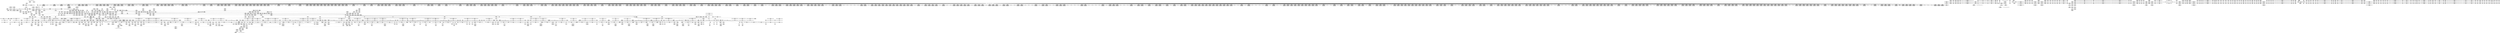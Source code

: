 digraph {
	CE0x5472820 [shape=record,shape=Mrecord,label="{CE0x5472820|rcu_read_lock:tmp17|include/linux/rcupdate.h,882|*SummSource*}"]
	CE0x54b7660 [shape=record,shape=Mrecord,label="{CE0x54b7660|__preempt_count_sub:tmp6|./arch/x86/include/asm/preempt.h,78|*SummSource*}"]
	CE0x54354f0 [shape=record,shape=Mrecord,label="{CE0x54354f0|i64*_getelementptr_inbounds_(_13_x_i64_,_13_x_i64_*___llvm_gcov_ctr126,_i64_0,_i64_9)|*Constant*|*SummSource*}"]
	CE0x5471110 [shape=record,shape=Mrecord,label="{CE0x5471110|_ret_void,_!dbg_!27720|./arch/x86/include/asm/preempt.h,78}"]
	CE0x5383ce0 [shape=record,shape=Mrecord,label="{CE0x5383ce0|2472:_%struct.cred*,_:_CRE_701,702_}"]
	CE0x53e1cf0 [shape=record,shape=Mrecord,label="{CE0x53e1cf0|rcu_read_lock:tmp22|include/linux/rcupdate.h,884|*SummSource*}"]
	CE0x53df160 [shape=record,shape=Mrecord,label="{CE0x53df160|rcu_read_unlock:do.end|*SummSink*}"]
	CE0x539b530 [shape=record,shape=Mrecord,label="{CE0x539b530|i64_3|*Constant*}"]
	CE0x53edca0 [shape=record,shape=Mrecord,label="{CE0x53edca0|rcu_read_lock:tmp4|include/linux/rcupdate.h,882}"]
	CE0x53c3f00 [shape=record,shape=Mrecord,label="{CE0x53c3f00|i64_4|*Constant*}"]
	CE0x5446550 [shape=record,shape=Mrecord,label="{CE0x5446550|GLOBAL:rcu_read_unlock|*Constant*}"]
	CE0x547e9e0 [shape=record,shape=Mrecord,label="{CE0x547e9e0|__rcu_read_lock:tmp6|include/linux/rcupdate.h,240|*SummSource*}"]
	CE0x5466950 [shape=record,shape=Mrecord,label="{CE0x5466950|__rcu_read_lock:tmp3}"]
	CE0x53b2840 [shape=record,shape=Mrecord,label="{CE0x53b2840|i64*_getelementptr_inbounds_(_11_x_i64_,_11_x_i64_*___llvm_gcov_ctr125,_i64_0,_i64_6)|*Constant*|*SummSource*}"]
	CE0x5462bf0 [shape=record,shape=Mrecord,label="{CE0x5462bf0|rcu_read_unlock:tmp5|include/linux/rcupdate.h,933|*SummSource*}"]
	CE0x5466090 [shape=record,shape=Mrecord,label="{CE0x5466090|COLLAPSED:_GCMRE___llvm_gcov_ctr133_internal_global_4_x_i64_zeroinitializer:_elem_0:default:}"]
	CE0x53cd820 [shape=record,shape=Mrecord,label="{CE0x53cd820|GLOBAL:rcu_read_lock|*Constant*}"]
	CE0x5402a20 [shape=record,shape=Mrecord,label="{CE0x5402a20|2472:_%struct.cred*,_:_CRE_2112,2120_|*MultipleSource*|Function::task_sid&Arg::task::|Function::current_has_perm&Arg::tsk::|Function::selinux_task_setpgid&Arg::p::|security/selinux/hooks.c,208}"]
	CE0x53dc910 [shape=record,shape=Mrecord,label="{CE0x53dc910|rcu_read_lock:do.end|*SummSource*}"]
	CE0x53fd270 [shape=record,shape=Mrecord,label="{CE0x53fd270|2472:_%struct.cred*,_:_CRE_1832,1840_|*MultipleSource*|Function::task_sid&Arg::task::|Function::current_has_perm&Arg::tsk::|Function::selinux_task_setpgid&Arg::p::|security/selinux/hooks.c,208}"]
	CE0x5430360 [shape=record,shape=Mrecord,label="{CE0x5430360|task_sid:tmp13|security/selinux/hooks.c,208|*SummSink*}"]
	CE0x54360a0 [shape=record,shape=Mrecord,label="{CE0x54360a0|task_sid:tmp22|security/selinux/hooks.c,208}"]
	CE0x54bf860 [shape=record,shape=Mrecord,label="{CE0x54bf860|i64*_getelementptr_inbounds_(_4_x_i64_,_4_x_i64_*___llvm_gcov_ctr133,_i64_0,_i64_3)|*Constant*|*SummSink*}"]
	CE0x53e9e70 [shape=record,shape=Mrecord,label="{CE0x53e9e70|2472:_%struct.cred*,_:_CRE_56,64_|*MultipleSource*|Function::task_sid&Arg::task::|Function::current_has_perm&Arg::tsk::|Function::selinux_task_setpgid&Arg::p::|security/selinux/hooks.c,208}"]
	CE0x54c49a0 [shape=record,shape=Mrecord,label="{CE0x54c49a0|_call_void_asm_addl_$1,_%gs:$0_,_*m,ri,*m,_dirflag_,_fpsr_,_flags_(i32*___preempt_count,_i32_%val,_i32*___preempt_count)_#3,_!dbg_!27714,_!srcloc_!27717|./arch/x86/include/asm/preempt.h,72|*SummSink*}"]
	CE0x54119a0 [shape=record,shape=Mrecord,label="{CE0x54119a0|2472:_%struct.cred*,_:_CRE_2916,2917_}"]
	CE0x53f59a0 [shape=record,shape=Mrecord,label="{CE0x53f59a0|2472:_%struct.cred*,_:_CRE_544,552_|*MultipleSource*|Function::task_sid&Arg::task::|Function::current_has_perm&Arg::tsk::|Function::selinux_task_setpgid&Arg::p::|security/selinux/hooks.c,208}"]
	CE0x53b0520 [shape=record,shape=Mrecord,label="{CE0x53b0520|i64_2|*Constant*}"]
	CE0x5373840 [shape=record,shape=Mrecord,label="{CE0x5373840|avc_has_perm:tclass|Function::avc_has_perm&Arg::tclass::|*SummSink*}"]
	CE0x54bc1c0 [shape=record,shape=Mrecord,label="{CE0x54bc1c0|_call_void___preempt_count_sub(i32_1)_#10,_!dbg_!27715|include/linux/rcupdate.h,244}"]
	CE0x54ac1a0 [shape=record,shape=Mrecord,label="{CE0x54ac1a0|__rcu_read_unlock:tmp4|include/linux/rcupdate.h,244}"]
	CE0x53f0480 [shape=record,shape=Mrecord,label="{CE0x53f0480|2472:_%struct.cred*,_:_CRE_280,288_|*MultipleSource*|Function::task_sid&Arg::task::|Function::current_has_perm&Arg::tsk::|Function::selinux_task_setpgid&Arg::p::|security/selinux/hooks.c,208}"]
	CE0x538ad70 [shape=record,shape=Mrecord,label="{CE0x538ad70|selinux_task_setpgid:p|Function::selinux_task_setpgid&Arg::p::|*SummSource*}"]
	CE0x54af690 [shape=record,shape=Mrecord,label="{CE0x54af690|i64*_getelementptr_inbounds_(_4_x_i64_,_4_x_i64_*___llvm_gcov_ctr135,_i64_0,_i64_1)|*Constant*|*SummSource*}"]
	CE0x53c5cf0 [shape=record,shape=Mrecord,label="{CE0x53c5cf0|2472:_%struct.cred*,_:_CRE_520,524_|*MultipleSource*|Function::task_sid&Arg::task::|Function::current_has_perm&Arg::tsk::|Function::selinux_task_setpgid&Arg::p::|security/selinux/hooks.c,208}"]
	CE0x53f5bc0 [shape=record,shape=Mrecord,label="{CE0x53f5bc0|2472:_%struct.cred*,_:_CRE_552,560_|*MultipleSource*|Function::task_sid&Arg::task::|Function::current_has_perm&Arg::tsk::|Function::selinux_task_setpgid&Arg::p::|security/selinux/hooks.c,208}"]
	CE0x5469440 [shape=record,shape=Mrecord,label="{CE0x5469440|__preempt_count_add:val|Function::__preempt_count_add&Arg::val::}"]
	CE0x538b8e0 [shape=record,shape=Mrecord,label="{CE0x538b8e0|selinux_task_setpgid:tmp2}"]
	CE0x53e7100 [shape=record,shape=Mrecord,label="{CE0x53e7100|%struct.task_struct*_(%struct.task_struct**)*_asm_movq_%gs:$_1:P_,$0_,_r,im,_dirflag_,_fpsr_,_flags_}"]
	CE0x5445890 [shape=record,shape=Mrecord,label="{CE0x5445890|cred_sid:entry}"]
	CE0x5393710 [shape=record,shape=Mrecord,label="{CE0x5393710|current_has_perm:tmp1|*SummSink*}"]
	CE0x5409a60 [shape=record,shape=Mrecord,label="{CE0x5409a60|2472:_%struct.cred*,_:_CRE_2544,2568_|*MultipleSource*|Function::task_sid&Arg::task::|Function::current_has_perm&Arg::tsk::|Function::selinux_task_setpgid&Arg::p::|security/selinux/hooks.c,208}"]
	CE0x53ee780 [shape=record,shape=Mrecord,label="{CE0x53ee780|rcu_read_unlock:call3|include/linux/rcupdate.h,933|*SummSource*}"]
	CE0x5414cb0 [shape=record,shape=Mrecord,label="{CE0x5414cb0|2472:_%struct.cred*,_:_CRE_2959,2960_}"]
	CE0x542d2b0 [shape=record,shape=Mrecord,label="{CE0x542d2b0|2472:_%struct.cred*,_:_CRE_10576,10584_|*MultipleSource*|Function::task_sid&Arg::task::|Function::current_has_perm&Arg::tsk::|Function::selinux_task_setpgid&Arg::p::|security/selinux/hooks.c,208}"]
	CE0x53945c0 [shape=record,shape=Mrecord,label="{CE0x53945c0|i64*_getelementptr_inbounds_(_4_x_i64_,_4_x_i64_*___llvm_gcov_ctr135,_i64_0,_i64_3)|*Constant*|*SummSource*}"]
	CE0x539ba50 [shape=record,shape=Mrecord,label="{CE0x539ba50|i8*_getelementptr_inbounds_(_25_x_i8_,_25_x_i8_*_.str3,_i32_0,_i32_0)|*Constant*|*SummSource*}"]
	CE0x54313b0 [shape=record,shape=Mrecord,label="{CE0x54313b0|i64_6|*Constant*|*SummSink*}"]
	CE0x54356e0 [shape=record,shape=Mrecord,label="{CE0x54356e0|i64*_getelementptr_inbounds_(_13_x_i64_,_13_x_i64_*___llvm_gcov_ctr126,_i64_0,_i64_9)|*Constant*|*SummSink*}"]
	CE0x544ee20 [shape=record,shape=Mrecord,label="{CE0x544ee20|__preempt_count_sub:tmp7|./arch/x86/include/asm/preempt.h,78|*SummSink*}"]
	CE0x54515b0 [shape=record,shape=Mrecord,label="{CE0x54515b0|__rcu_read_lock:tmp2|*SummSink*}"]
	CE0x5421590 [shape=record,shape=Mrecord,label="{CE0x5421590|2472:_%struct.cred*,_:_CRE_6304,6305_}"]
	CE0x54835a0 [shape=record,shape=Mrecord,label="{CE0x54835a0|rcu_read_unlock:tmp20|include/linux/rcupdate.h,933|*SummSink*}"]
	CE0x5409800 [shape=record,shape=Mrecord,label="{CE0x5409800|2472:_%struct.cred*,_:_CRE_2535,2536_}"]
	CE0x538fcb0 [shape=record,shape=Mrecord,label="{CE0x538fcb0|current_sid:tmp3}"]
	CE0x53af7f0 [shape=record,shape=Mrecord,label="{CE0x53af7f0|GLOBAL:get_current|*Constant*}"]
	CE0x53e7040 [shape=record,shape=Mrecord,label="{CE0x53e7040|get_current:tmp4|./arch/x86/include/asm/current.h,14|*SummSink*}"]
	CE0x53c64b0 [shape=record,shape=Mrecord,label="{CE0x53c64b0|i32_78|*Constant*}"]
	CE0x53c7720 [shape=record,shape=Mrecord,label="{CE0x53c7720|current_sid:security|security/selinux/hooks.c,218|*SummSource*}"]
	CE0x543af70 [shape=record,shape=Mrecord,label="{CE0x543af70|cred_sid:tmp4|*LoadInst*|security/selinux/hooks.c,196}"]
	CE0x53c6fd0 [shape=record,shape=Mrecord,label="{CE0x53c6fd0|current_sid:tmp21|security/selinux/hooks.c,218|*SummSink*}"]
	CE0x54476e0 [shape=record,shape=Mrecord,label="{CE0x54476e0|get_current:bb|*SummSource*}"]
	CE0x543be20 [shape=record,shape=Mrecord,label="{CE0x543be20|rcu_lock_acquire:tmp3}"]
	CE0x538c640 [shape=record,shape=Mrecord,label="{CE0x538c640|i32_4096|*Constant*|*SummSource*}"]
	CE0x53ddff0 [shape=record,shape=Mrecord,label="{CE0x53ddff0|cred_sid:bb|*SummSink*}"]
	CE0x5422170 [shape=record,shape=Mrecord,label="{CE0x5422170|2472:_%struct.cred*,_:_CRE_6314,6315_}"]
	CE0x53cca00 [shape=record,shape=Mrecord,label="{CE0x53cca00|i32_77|*Constant*|*SummSource*}"]
	CE0x53f5120 [shape=record,shape=Mrecord,label="{CE0x53f5120|GLOBAL:lockdep_rcu_suspicious|*Constant*}"]
	CE0x5486810 [shape=record,shape=Mrecord,label="{CE0x5486810|_call_void_rcu_lock_release(%struct.lockdep_map*_rcu_lock_map)_#10,_!dbg_!27733|include/linux/rcupdate.h,935|*SummSource*}"]
	CE0x53e8f90 [shape=record,shape=Mrecord,label="{CE0x53e8f90|task_sid:if.end|*SummSource*}"]
	CE0x54b76d0 [shape=record,shape=Mrecord,label="{CE0x54b76d0|__preempt_count_sub:tmp6|./arch/x86/include/asm/preempt.h,78}"]
	CE0x5484820 [shape=record,shape=Mrecord,label="{CE0x5484820|rcu_read_unlock:land.lhs.true|*SummSink*}"]
	CE0x540a110 [shape=record,shape=Mrecord,label="{CE0x540a110|2472:_%struct.cred*,_:_CRE_2584,2592_|*MultipleSource*|Function::task_sid&Arg::task::|Function::current_has_perm&Arg::tsk::|Function::selinux_task_setpgid&Arg::p::|security/selinux/hooks.c,208}"]
	CE0x53e4b00 [shape=record,shape=Mrecord,label="{CE0x53e4b00|rcu_read_lock:if.then}"]
	CE0x53dbcf0 [shape=record,shape=Mrecord,label="{CE0x53dbcf0|2472:_%struct.cred*,_:_CRE_416,424_|*MultipleSource*|Function::task_sid&Arg::task::|Function::current_has_perm&Arg::tsk::|Function::selinux_task_setpgid&Arg::p::|security/selinux/hooks.c,208}"]
	CE0x53ca730 [shape=record,shape=Mrecord,label="{CE0x53ca730|get_current:tmp3|*SummSource*}"]
	CE0x53978d0 [shape=record,shape=Mrecord,label="{CE0x53978d0|rcu_read_lock:tmp13|include/linux/rcupdate.h,882|*SummSink*}"]
	CE0x5444d60 [shape=record,shape=Mrecord,label="{CE0x5444d60|task_sid:tmp27|security/selinux/hooks.c,208|*SummSink*}"]
	CE0x5465350 [shape=record,shape=Mrecord,label="{CE0x5465350|rcu_lock_acquire:tmp5|include/linux/rcupdate.h,418}"]
	CE0x54ab880 [shape=record,shape=Mrecord,label="{CE0x54ab880|i64*_getelementptr_inbounds_(_4_x_i64_,_4_x_i64_*___llvm_gcov_ctr133,_i64_0,_i64_0)|*Constant*|*SummSource*}"]
	CE0x5429890 [shape=record,shape=Mrecord,label="{CE0x5429890|2472:_%struct.cred*,_:_CRE_6568,6576_|*MultipleSource*|Function::task_sid&Arg::task::|Function::current_has_perm&Arg::tsk::|Function::selinux_task_setpgid&Arg::p::|security/selinux/hooks.c,208}"]
	CE0x53ea710 [shape=record,shape=Mrecord,label="{CE0x53ea710|rcu_read_unlock:tmp4|include/linux/rcupdate.h,933}"]
	CE0x539a340 [shape=record,shape=Mrecord,label="{CE0x539a340|current_sid:tmp9|security/selinux/hooks.c,218|*SummSink*}"]
	CE0x539fe80 [shape=record,shape=Mrecord,label="{CE0x539fe80|current_has_perm:tmp3|*SummSource*}"]
	CE0x5488c70 [shape=record,shape=Mrecord,label="{CE0x5488c70|_ret_void,_!dbg_!27717|include/linux/rcupdate.h,245|*SummSource*}"]
	CE0x539f110 [shape=record,shape=Mrecord,label="{CE0x539f110|current_sid:tmp3|*SummSink*}"]
	CE0x5424510 [shape=record,shape=Mrecord,label="{CE0x5424510|2472:_%struct.cred*,_:_CRE_6344,6345_}"]
	CE0x53a32a0 [shape=record,shape=Mrecord,label="{CE0x53a32a0|i64*_getelementptr_inbounds_(_2_x_i64_,_2_x_i64_*___llvm_gcov_ctr136,_i64_0,_i64_0)|*Constant*|*SummSource*}"]
	CE0x5425a70 [shape=record,shape=Mrecord,label="{CE0x5425a70|2472:_%struct.cred*,_:_CRE_6376,6384_|*MultipleSource*|Function::task_sid&Arg::task::|Function::current_has_perm&Arg::tsk::|Function::selinux_task_setpgid&Arg::p::|security/selinux/hooks.c,208}"]
	CE0x5411280 [shape=record,shape=Mrecord,label="{CE0x5411280|2472:_%struct.cred*,_:_CRE_2910,2911_}"]
	CE0x54bd180 [shape=record,shape=Mrecord,label="{CE0x54bd180|__rcu_read_lock:tmp|*SummSink*}"]
	CE0x5411180 [shape=record,shape=Mrecord,label="{CE0x5411180|2472:_%struct.cred*,_:_CRE_2909,2910_}"]
	CE0x53ea050 [shape=record,shape=Mrecord,label="{CE0x53ea050|2472:_%struct.cred*,_:_CRE_20,24_|*MultipleSource*|Function::task_sid&Arg::task::|Function::current_has_perm&Arg::tsk::|Function::selinux_task_setpgid&Arg::p::|security/selinux/hooks.c,208}"]
	CE0x5385bc0 [shape=record,shape=Mrecord,label="{CE0x5385bc0|_ret_void,_!dbg_!27735|include/linux/rcupdate.h,884|*SummSink*}"]
	CE0x5422760 [shape=record,shape=Mrecord,label="{CE0x5422760|2472:_%struct.cred*,_:_CRE_6319,6320_}"]
	CE0x53e2590 [shape=record,shape=Mrecord,label="{CE0x53e2590|cred_sid:bb|*SummSource*}"]
	CE0x5453400 [shape=record,shape=Mrecord,label="{CE0x5453400|__rcu_read_lock:tmp3|*SummSource*}"]
	CE0x5404b90 [shape=record,shape=Mrecord,label="{CE0x5404b90|2472:_%struct.cred*,_:_CRE_2288,2296_|*MultipleSource*|Function::task_sid&Arg::task::|Function::current_has_perm&Arg::tsk::|Function::selinux_task_setpgid&Arg::p::|security/selinux/hooks.c,208}"]
	CE0x54229c0 [shape=record,shape=Mrecord,label="{CE0x54229c0|2472:_%struct.cred*,_:_CRE_6321,6322_}"]
	CE0x53a9170 [shape=record,shape=Mrecord,label="{CE0x53a9170|rcu_read_lock:tmp|*SummSink*}"]
	CE0x54ae2f0 [shape=record,shape=Mrecord,label="{CE0x54ae2f0|__preempt_count_add:do.end|*SummSource*}"]
	CE0x542fb70 [shape=record,shape=Mrecord,label="{CE0x542fb70|task_sid:tmp11|security/selinux/hooks.c,208|*SummSink*}"]
	CE0x53c8cc0 [shape=record,shape=Mrecord,label="{CE0x53c8cc0|current_sid:tmp23|security/selinux/hooks.c,218}"]
	CE0x540ed40 [shape=record,shape=Mrecord,label="{CE0x540ed40|2472:_%struct.cred*,_:_CRE_2824,2832_|*MultipleSource*|Function::task_sid&Arg::task::|Function::current_has_perm&Arg::tsk::|Function::selinux_task_setpgid&Arg::p::|security/selinux/hooks.c,208}"]
	CE0x5408eb0 [shape=record,shape=Mrecord,label="{CE0x5408eb0|2472:_%struct.cred*,_:_CRE_2527,2528_}"]
	CE0x5479db0 [shape=record,shape=Mrecord,label="{CE0x5479db0|rcu_read_unlock:tmp1}"]
	CE0x547fb20 [shape=record,shape=Mrecord,label="{CE0x547fb20|__preempt_count_add:entry}"]
	CE0x5421cb0 [shape=record,shape=Mrecord,label="{CE0x5421cb0|2472:_%struct.cred*,_:_CRE_6310,6311_}"]
	CE0x53a57b0 [shape=record,shape=Mrecord,label="{CE0x53a57b0|current_has_perm:tmp3}"]
	CE0x53c6520 [shape=record,shape=Mrecord,label="{CE0x53c6520|i32_78|*Constant*|*SummSink*}"]
	CE0x5484430 [shape=record,shape=Mrecord,label="{CE0x5484430|rcu_read_unlock:if.then|*SummSource*}"]
	CE0x53fbae0 [shape=record,shape=Mrecord,label="{CE0x53fbae0|2472:_%struct.cred*,_:_CRE_736,744_|*MultipleSource*|Function::task_sid&Arg::task::|Function::current_has_perm&Arg::tsk::|Function::selinux_task_setpgid&Arg::p::|security/selinux/hooks.c,208}"]
	CE0x5472430 [shape=record,shape=Mrecord,label="{CE0x5472430|i64*_getelementptr_inbounds_(_11_x_i64_,_11_x_i64_*___llvm_gcov_ctr127,_i64_0,_i64_8)|*Constant*|*SummSink*}"]
	CE0x54714a0 [shape=record,shape=Mrecord,label="{CE0x54714a0|__preempt_count_sub:val|Function::__preempt_count_sub&Arg::val::|*SummSink*}"]
	CE0x5471990 [shape=record,shape=Mrecord,label="{CE0x5471990|rcu_read_lock:tmp16|include/linux/rcupdate.h,882}"]
	CE0x538d380 [shape=record,shape=Mrecord,label="{CE0x538d380|0:_i8,_:_GCMR_current_sid.__warned_internal_global_i8_0,_section_.data.unlikely_,_align_1:_elem_0:default:}"]
	CE0x54bd810 [shape=record,shape=Mrecord,label="{CE0x54bd810|__rcu_read_lock:tmp5|include/linux/rcupdate.h,239|*SummSink*}"]
	CE0x5416210 [shape=record,shape=Mrecord,label="{CE0x5416210|2472:_%struct.cred*,_:_CRE_2980,2984_|*MultipleSource*|Function::task_sid&Arg::task::|Function::current_has_perm&Arg::tsk::|Function::selinux_task_setpgid&Arg::p::|security/selinux/hooks.c,208}"]
	CE0x5425810 [shape=record,shape=Mrecord,label="{CE0x5425810|2472:_%struct.cred*,_:_CRE_6360,6368_|*MultipleSource*|Function::task_sid&Arg::task::|Function::current_has_perm&Arg::tsk::|Function::selinux_task_setpgid&Arg::p::|security/selinux/hooks.c,208}"]
	CE0x5424180 [shape=record,shape=Mrecord,label="{CE0x5424180|2472:_%struct.cred*,_:_CRE_6341,6342_}"]
	CE0x5414f10 [shape=record,shape=Mrecord,label="{CE0x5414f10|2472:_%struct.cred*,_:_CRE_2961,2962_}"]
	CE0x53b3470 [shape=record,shape=Mrecord,label="{CE0x53b3470|current_sid:tobool1|security/selinux/hooks.c,218|*SummSource*}"]
	CE0x538aac0 [shape=record,shape=Mrecord,label="{CE0x538aac0|current_has_perm:call1|security/selinux/hooks.c,1543|*SummSink*}"]
	CE0x5402f10 [shape=record,shape=Mrecord,label="{CE0x5402f10|2472:_%struct.cred*,_:_CRE_2128,2136_|*MultipleSource*|Function::task_sid&Arg::task::|Function::current_has_perm&Arg::tsk::|Function::selinux_task_setpgid&Arg::p::|security/selinux/hooks.c,208}"]
	CE0x53fd4a0 [shape=record,shape=Mrecord,label="{CE0x53fd4a0|2472:_%struct.cred*,_:_CRE_1840,1844_|*MultipleSource*|Function::task_sid&Arg::task::|Function::current_has_perm&Arg::tsk::|Function::selinux_task_setpgid&Arg::p::|security/selinux/hooks.c,208}"]
	CE0x53fc460 [shape=record,shape=Mrecord,label="{CE0x53fc460|2472:_%struct.cred*,_:_CRE_772,776_|*MultipleSource*|Function::task_sid&Arg::task::|Function::current_has_perm&Arg::tsk::|Function::selinux_task_setpgid&Arg::p::|security/selinux/hooks.c,208}"]
	CE0x53b0840 [shape=record,shape=Mrecord,label="{CE0x53b0840|i64*_getelementptr_inbounds_(_13_x_i64_,_13_x_i64_*___llvm_gcov_ctr126,_i64_0,_i64_0)|*Constant*}"]
	CE0x54393c0 [shape=record,shape=Mrecord,label="{CE0x54393c0|cred_sid:tmp4|*LoadInst*|security/selinux/hooks.c,196|*SummSource*}"]
	CE0x53ed4b0 [shape=record,shape=Mrecord,label="{CE0x53ed4b0|rcu_read_lock:tobool1|include/linux/rcupdate.h,882}"]
	CE0x5467e20 [shape=record,shape=Mrecord,label="{CE0x5467e20|_call_void_mcount()_#3}"]
	CE0x540c4b0 [shape=record,shape=Mrecord,label="{CE0x540c4b0|2472:_%struct.cred*,_:_CRE_2696,2704_|*MultipleSource*|Function::task_sid&Arg::task::|Function::current_has_perm&Arg::tsk::|Function::selinux_task_setpgid&Arg::p::|security/selinux/hooks.c,208}"]
	CE0x54216c0 [shape=record,shape=Mrecord,label="{CE0x54216c0|2472:_%struct.cred*,_:_CRE_6305,6306_}"]
	CE0x5387fc0 [shape=record,shape=Mrecord,label="{CE0x5387fc0|selinux_task_setpgid:bb|*SummSource*}"]
	CE0x5425fc0 [shape=record,shape=Mrecord,label="{CE0x5425fc0|2472:_%struct.cred*,_:_CRE_6392,6400_|*MultipleSource*|Function::task_sid&Arg::task::|Function::current_has_perm&Arg::tsk::|Function::selinux_task_setpgid&Arg::p::|security/selinux/hooks.c,208}"]
	CE0x53e6b20 [shape=record,shape=Mrecord,label="{CE0x53e6b20|2472:_%struct.cred*,_:_CRE_72,76_|*MultipleSource*|Function::task_sid&Arg::task::|Function::current_has_perm&Arg::tsk::|Function::selinux_task_setpgid&Arg::p::|security/selinux/hooks.c,208}"]
	CE0x53f15d0 [shape=record,shape=Mrecord,label="{CE0x53f15d0|rcu_read_lock:land.lhs.true|*SummSource*}"]
	CE0x53cca70 [shape=record,shape=Mrecord,label="{CE0x53cca70|i32_77|*Constant*|*SummSink*}"]
	CE0x5431db0 [shape=record,shape=Mrecord,label="{CE0x5431db0|task_sid:tmp16|security/selinux/hooks.c,208}"]
	CE0x53df920 [shape=record,shape=Mrecord,label="{CE0x53df920|rcu_read_unlock:tobool|include/linux/rcupdate.h,933|*SummSink*}"]
	CE0x5418280 [shape=record,shape=Mrecord,label="{CE0x5418280|2472:_%struct.cred*,_:_CRE_3096,3104_|*MultipleSource*|Function::task_sid&Arg::task::|Function::current_has_perm&Arg::tsk::|Function::selinux_task_setpgid&Arg::p::|security/selinux/hooks.c,208}"]
	CE0x53a97a0 [shape=record,shape=Mrecord,label="{CE0x53a97a0|i8*_getelementptr_inbounds_(_25_x_i8_,_25_x_i8_*_.str3,_i32_0,_i32_0)|*Constant*|*SummSink*}"]
	CE0x5420580 [shape=record,shape=Mrecord,label="{CE0x5420580|2472:_%struct.cred*,_:_CRE_6290,6291_}"]
	CE0x53b5ab0 [shape=record,shape=Mrecord,label="{CE0x53b5ab0|i64_5|*Constant*}"]
	CE0x5476290 [shape=record,shape=Mrecord,label="{CE0x5476290|rcu_read_unlock:tobool1|include/linux/rcupdate.h,933|*SummSink*}"]
	CE0x5388940 [shape=record,shape=Mrecord,label="{CE0x5388940|i64_ptrtoint_(i8*_blockaddress(_rcu_lock_acquire,_%__here)_to_i64)|*Constant*|*SummSource*}"]
	CE0x53a1620 [shape=record,shape=Mrecord,label="{CE0x53a1620|current_sid:if.end|*SummSink*}"]
	CE0x540e390 [shape=record,shape=Mrecord,label="{CE0x540e390|2472:_%struct.cred*,_:_CRE_2792,2800_|*MultipleSource*|Function::task_sid&Arg::task::|Function::current_has_perm&Arg::tsk::|Function::selinux_task_setpgid&Arg::p::|security/selinux/hooks.c,208}"]
	CE0x539f600 [shape=record,shape=Mrecord,label="{CE0x539f600|current_has_perm:call2|security/selinux/hooks.c,1544|*SummSource*}"]
	CE0x5478ed0 [shape=record,shape=Mrecord,label="{CE0x5478ed0|rcu_read_unlock:tmp17|include/linux/rcupdate.h,933}"]
	CE0x5474400 [shape=record,shape=Mrecord,label="{CE0x5474400|rcu_read_lock:tmp11|include/linux/rcupdate.h,882|*SummSink*}"]
	CE0x54511a0 [shape=record,shape=Mrecord,label="{CE0x54511a0|rcu_lock_release:tmp5|include/linux/rcupdate.h,423|*SummSink*}"]
	CE0x5448ba0 [shape=record,shape=Mrecord,label="{CE0x5448ba0|task_sid:tmp5|security/selinux/hooks.c,208|*SummSink*}"]
	CE0x53a5650 [shape=record,shape=Mrecord,label="{CE0x53a5650|current_has_perm:tmp2|*SummSink*}"]
	CE0x53ded50 [shape=record,shape=Mrecord,label="{CE0x53ded50|4:_i32,_:_CRE_4,8_|*MultipleSource*|security/selinux/hooks.c,196|security/selinux/hooks.c,197|*LoadInst*|security/selinux/hooks.c,196}"]
	CE0x538f930 [shape=record,shape=Mrecord,label="{CE0x538f930|current_sid:tmp2|*SummSource*}"]
	CE0x542c8f0 [shape=record,shape=Mrecord,label="{CE0x542c8f0|2472:_%struct.cred*,_:_CRE_10552,10560_|*MultipleSource*|Function::task_sid&Arg::task::|Function::current_has_perm&Arg::tsk::|Function::selinux_task_setpgid&Arg::p::|security/selinux/hooks.c,208}"]
	CE0x5383ec0 [shape=record,shape=Mrecord,label="{CE0x5383ec0|i32_(i32,_i32,_i16,_i32,_%struct.common_audit_data*)*_bitcast_(i32_(i32,_i32,_i16,_i32,_%struct.common_audit_data.495*)*_avc_has_perm_to_i32_(i32,_i32,_i16,_i32,_%struct.common_audit_data*)*)|*Constant*|*SummSink*}"]
	CE0x538c480 [shape=record,shape=Mrecord,label="{CE0x538c480|i32_4096|*Constant*}"]
	CE0x5450eb0 [shape=record,shape=Mrecord,label="{CE0x5450eb0|rcu_lock_release:tmp5|include/linux/rcupdate.h,423}"]
	CE0x53ca7d0 [shape=record,shape=Mrecord,label="{CE0x53ca7d0|get_current:tmp3|*SummSink*}"]
	CE0x542ed80 [shape=record,shape=Mrecord,label="{CE0x542ed80|task_sid:tmp4|*LoadInst*|security/selinux/hooks.c,208|*SummSource*}"]
	CE0x54adfe0 [shape=record,shape=Mrecord,label="{CE0x54adfe0|__rcu_read_unlock:tmp7|include/linux/rcupdate.h,245|*SummSink*}"]
	CE0x5423470 [shape=record,shape=Mrecord,label="{CE0x5423470|2472:_%struct.cred*,_:_CRE_6330,6331_}"]
	CE0x5423800 [shape=record,shape=Mrecord,label="{CE0x5423800|2472:_%struct.cred*,_:_CRE_6333,6334_}"]
	CE0x539af60 [shape=record,shape=Mrecord,label="{CE0x539af60|current_has_perm:entry|*SummSink*}"]
	CE0x5405e60 [shape=record,shape=Mrecord,label="{CE0x5405e60|2472:_%struct.cred*,_:_CRE_2352,2360_|*MultipleSource*|Function::task_sid&Arg::task::|Function::current_has_perm&Arg::tsk::|Function::selinux_task_setpgid&Arg::p::|security/selinux/hooks.c,208}"]
	CE0x54001c0 [shape=record,shape=Mrecord,label="{CE0x54001c0|2472:_%struct.cred*,_:_CRE_1984,2016_|*MultipleSource*|Function::task_sid&Arg::task::|Function::current_has_perm&Arg::tsk::|Function::selinux_task_setpgid&Arg::p::|security/selinux/hooks.c,208}"]
	CE0x5421460 [shape=record,shape=Mrecord,label="{CE0x5421460|2472:_%struct.cred*,_:_CRE_6303,6304_}"]
	CE0x53abea0 [shape=record,shape=Mrecord,label="{CE0x53abea0|current_sid:tmp18|security/selinux/hooks.c,218}"]
	CE0x5413030 [shape=record,shape=Mrecord,label="{CE0x5413030|2472:_%struct.cred*,_:_CRE_2935,2936_}"]
	CE0x54828a0 [shape=record,shape=Mrecord,label="{CE0x54828a0|i64*_getelementptr_inbounds_(_11_x_i64_,_11_x_i64_*___llvm_gcov_ctr132,_i64_0,_i64_9)|*Constant*|*SummSink*}"]
	CE0x5385220 [shape=record,shape=Mrecord,label="{CE0x5385220|_ret_i32_%retval.0,_!dbg_!27728|security/selinux/avc.c,775|*SummSource*}"]
	CE0x54b7a40 [shape=record,shape=Mrecord,label="{CE0x54b7a40|i64*_getelementptr_inbounds_(_4_x_i64_,_4_x_i64_*___llvm_gcov_ctr135,_i64_0,_i64_3)|*Constant*}"]
	CE0x5404930 [shape=record,shape=Mrecord,label="{CE0x5404930|2472:_%struct.cred*,_:_CRE_2280,2288_|*MultipleSource*|Function::task_sid&Arg::task::|Function::current_has_perm&Arg::tsk::|Function::selinux_task_setpgid&Arg::p::|security/selinux/hooks.c,208}"]
	CE0x54aca50 [shape=record,shape=Mrecord,label="{CE0x54aca50|i64*_getelementptr_inbounds_(_4_x_i64_,_4_x_i64_*___llvm_gcov_ctr130,_i64_0,_i64_0)|*Constant*|*SummSource*}"]
	CE0x53f93c0 [shape=record,shape=Mrecord,label="{CE0x53f93c0|_call_void_lockdep_rcu_suspicious(i8*_getelementptr_inbounds_(_25_x_i8_,_25_x_i8_*_.str3,_i32_0,_i32_0),_i32_208,_i8*_getelementptr_inbounds_(_41_x_i8_,_41_x_i8_*_.str44,_i32_0,_i32_0))_#10,_!dbg_!27732|security/selinux/hooks.c,208}"]
	CE0x5463570 [shape=record,shape=Mrecord,label="{CE0x5463570|_call_void_lockdep_rcu_suspicious(i8*_getelementptr_inbounds_(_25_x_i8_,_25_x_i8_*_.str45,_i32_0,_i32_0),_i32_934,_i8*_getelementptr_inbounds_(_44_x_i8_,_44_x_i8_*_.str47,_i32_0,_i32_0))_#10,_!dbg_!27726|include/linux/rcupdate.h,933|*SummSink*}"]
	CE0x5380570 [shape=record,shape=Mrecord,label="{CE0x5380570|current_sid:tmp18|security/selinux/hooks.c,218|*SummSource*}"]
	CE0x5465ca0 [shape=record,shape=Mrecord,label="{CE0x5465ca0|rcu_read_unlock:tmp5|include/linux/rcupdate.h,933}"]
	CE0x54bf7f0 [shape=record,shape=Mrecord,label="{CE0x54bf7f0|rcu_lock_release:tmp6}"]
	CE0x54b1ed0 [shape=record,shape=Mrecord,label="{CE0x54b1ed0|__preempt_count_sub:tmp|*SummSink*}"]
	CE0x5393c60 [shape=record,shape=Mrecord,label="{CE0x5393c60|cred_sid:security|security/selinux/hooks.c,196|*SummSink*}"]
	CE0x5407650 [shape=record,shape=Mrecord,label="{CE0x5407650|2472:_%struct.cred*,_:_CRE_2472,2480_|*MultipleSource*|Function::task_sid&Arg::task::|Function::current_has_perm&Arg::tsk::|Function::selinux_task_setpgid&Arg::p::|security/selinux/hooks.c,208}"]
	CE0x54ade70 [shape=record,shape=Mrecord,label="{CE0x54ade70|__rcu_read_unlock:tmp7|include/linux/rcupdate.h,245|*SummSource*}"]
	CE0x544a1c0 [shape=record,shape=Mrecord,label="{CE0x544a1c0|GLOBAL:task_sid.__warned|Global_var:task_sid.__warned|*SummSource*}"]
	CE0x53e9c90 [shape=record,shape=Mrecord,label="{CE0x53e9c90|i32_22|*Constant*}"]
	CE0x5448f40 [shape=record,shape=Mrecord,label="{CE0x5448f40|GLOBAL:__llvm_gcov_ctr126|Global_var:__llvm_gcov_ctr126}"]
	CE0x53e7340 [shape=record,shape=Mrecord,label="{CE0x53e7340|task_sid:do.body|*SummSink*}"]
	CE0x5477ae0 [shape=record,shape=Mrecord,label="{CE0x5477ae0|__rcu_read_unlock:tmp5|include/linux/rcupdate.h,244|*SummSource*}"]
	CE0x53925c0 [shape=record,shape=Mrecord,label="{CE0x53925c0|_ret_i32_%call7,_!dbg_!27749|security/selinux/hooks.c,210|*SummSink*}"]
	CE0x54531b0 [shape=record,shape=Mrecord,label="{CE0x54531b0|COLLAPSED:_GCMRE___llvm_gcov_ctr130_internal_global_4_x_i64_zeroinitializer:_elem_0:default:}"]
	CE0x5446f00 [shape=record,shape=Mrecord,label="{CE0x5446f00|rcu_read_unlock:entry|*SummSource*}"]
	CE0x54174a0 [shape=record,shape=Mrecord,label="{CE0x54174a0|2472:_%struct.cred*,_:_CRE_3048,3056_|*MultipleSource*|Function::task_sid&Arg::task::|Function::current_has_perm&Arg::tsk::|Function::selinux_task_setpgid&Arg::p::|security/selinux/hooks.c,208}"]
	CE0x5373f40 [shape=record,shape=Mrecord,label="{CE0x5373f40|current_sid:tmp15|security/selinux/hooks.c,218}"]
	CE0x54441e0 [shape=record,shape=Mrecord,label="{CE0x54441e0|task_sid:tmp27|security/selinux/hooks.c,208}"]
	CE0x54475a0 [shape=record,shape=Mrecord,label="{CE0x54475a0|_ret_void,_!dbg_!27735|include/linux/rcupdate.h,938|*SummSink*}"]
	CE0x53b1110 [shape=record,shape=Mrecord,label="{CE0x53b1110|current_sid:tmp16|security/selinux/hooks.c,218}"]
	CE0x538e440 [shape=record,shape=Mrecord,label="{CE0x538e440|selinux_task_setpgid:tmp|*SummSource*}"]
	CE0x544ae90 [shape=record,shape=Mrecord,label="{CE0x544ae90|__rcu_read_lock:bb}"]
	CE0x54ee2f0 [shape=record,shape=Mrecord,label="{CE0x54ee2f0|__preempt_count_sub:tmp5|./arch/x86/include/asm/preempt.h,77|*SummSource*}"]
	CE0x5389b00 [shape=record,shape=Mrecord,label="{CE0x5389b00|_call_void_mcount()_#3|*SummSource*}"]
	CE0x54ee990 [shape=record,shape=Mrecord,label="{CE0x54ee990|i64*_getelementptr_inbounds_(_4_x_i64_,_4_x_i64_*___llvm_gcov_ctr135,_i64_0,_i64_2)|*Constant*|*SummSink*}"]
	CE0x53b0140 [shape=record,shape=Mrecord,label="{CE0x53b0140|__rcu_read_lock:tmp2}"]
	CE0x542ab90 [shape=record,shape=Mrecord,label="{CE0x542ab90|2472:_%struct.cred*,_:_CRE_6640,6644_|*MultipleSource*|Function::task_sid&Arg::task::|Function::current_has_perm&Arg::tsk::|Function::selinux_task_setpgid&Arg::p::|security/selinux/hooks.c,208}"]
	"CONST[source:0(mediator),value:0(static)][purpose:{operation}][SrcIdx:3]"
	CE0x5452580 [shape=record,shape=Mrecord,label="{CE0x5452580|rcu_lock_release:bb}"]
	CE0x54287c0 [shape=record,shape=Mrecord,label="{CE0x54287c0|2472:_%struct.cred*,_:_CRE_6512,6520_|*MultipleSource*|Function::task_sid&Arg::task::|Function::current_has_perm&Arg::tsk::|Function::selinux_task_setpgid&Arg::p::|security/selinux/hooks.c,208}"]
	CE0x5476c80 [shape=record,shape=Mrecord,label="{CE0x5476c80|i64*_getelementptr_inbounds_(_4_x_i64_,_4_x_i64_*___llvm_gcov_ctr130,_i64_0,_i64_3)|*Constant*|*SummSink*}"]
	CE0x54676e0 [shape=record,shape=Mrecord,label="{CE0x54676e0|i64*_getelementptr_inbounds_(_4_x_i64_,_4_x_i64_*___llvm_gcov_ctr130,_i64_0,_i64_3)|*Constant*}"]
	CE0x5386760 [shape=record,shape=Mrecord,label="{CE0x5386760|rcu_read_lock:call|include/linux/rcupdate.h,882}"]
	CE0x53e15f0 [shape=record,shape=Mrecord,label="{CE0x53e15f0|rcu_read_lock:tmp21|include/linux/rcupdate.h,884|*SummSource*}"]
	CE0x53f0260 [shape=record,shape=Mrecord,label="{CE0x53f0260|2472:_%struct.cred*,_:_CRE_272,280_|*MultipleSource*|Function::task_sid&Arg::task::|Function::current_has_perm&Arg::tsk::|Function::selinux_task_setpgid&Arg::p::|security/selinux/hooks.c,208}"]
	CE0x53e0a20 [shape=record,shape=Mrecord,label="{CE0x53e0a20|rcu_read_lock:tmp19|include/linux/rcupdate.h,882|*SummSource*}"]
	CE0x5412b70 [shape=record,shape=Mrecord,label="{CE0x5412b70|2472:_%struct.cred*,_:_CRE_2931,2932_}"]
	CE0x547e5d0 [shape=record,shape=Mrecord,label="{CE0x547e5d0|_call_void_mcount()_#3|*SummSink*}"]
	CE0x5479b90 [shape=record,shape=Mrecord,label="{CE0x5479b90|__preempt_count_add:tmp5|./arch/x86/include/asm/preempt.h,72|*SummSource*}"]
	CE0x544ec60 [shape=record,shape=Mrecord,label="{CE0x544ec60|__preempt_count_sub:tmp7|./arch/x86/include/asm/preempt.h,78|*SummSource*}"]
	CE0x53e28d0 [shape=record,shape=Mrecord,label="{CE0x53e28d0|COLLAPSED:_GCMRE___llvm_gcov_ctr98_internal_global_2_x_i64_zeroinitializer:_elem_0:default:}"]
	CE0x53e5030 [shape=record,shape=Mrecord,label="{CE0x53e5030|task_sid:tmp2|*SummSource*}"]
	CE0x53cbff0 [shape=record,shape=Mrecord,label="{CE0x53cbff0|GLOBAL:rcu_lock_map|Global_var:rcu_lock_map|*SummSource*}"]
	CE0x53a3d90 [shape=record,shape=Mrecord,label="{CE0x53a3d90|_ret_i32_%call,_!dbg_!27714|security/selinux/hooks.c,3574|*SummSink*}"]
	CE0x54ab2d0 [shape=record,shape=Mrecord,label="{CE0x54ab2d0|i32_0|*Constant*}"]
	CE0x5382f80 [shape=record,shape=Mrecord,label="{CE0x5382f80|2472:_%struct.cred*,_:_CRE_689,690_}"]
	CE0x543d7a0 [shape=record,shape=Mrecord,label="{CE0x543d7a0|__preempt_count_add:tmp3|*SummSink*}"]
	CE0x54ae490 [shape=record,shape=Mrecord,label="{CE0x54ae490|__preempt_count_add:do.body}"]
	CE0x54d3b30 [shape=record,shape=Mrecord,label="{CE0x54d3b30|__preempt_count_add:tmp|*SummSource*}"]
	CE0x54b0be0 [shape=record,shape=Mrecord,label="{CE0x54b0be0|__preempt_count_add:tmp7|./arch/x86/include/asm/preempt.h,73|*SummSink*}"]
	CE0x53c6590 [shape=record,shape=Mrecord,label="{CE0x53c6590|i32_78|*Constant*|*SummSource*}"]
	CE0x53f74a0 [shape=record,shape=Mrecord,label="{CE0x53f74a0|2472:_%struct.cred*,_:_CRE_640,644_|*MultipleSource*|Function::task_sid&Arg::task::|Function::current_has_perm&Arg::tsk::|Function::selinux_task_setpgid&Arg::p::|security/selinux/hooks.c,208}"]
	CE0x54ba4e0 [shape=record,shape=Mrecord,label="{CE0x54ba4e0|__rcu_read_lock:tmp1|*SummSink*}"]
	CE0x538e880 [shape=record,shape=Mrecord,label="{CE0x538e880|current_sid:tmp2}"]
	CE0x53f4a80 [shape=record,shape=Mrecord,label="{CE0x53f4a80|i8*_getelementptr_inbounds_(_25_x_i8_,_25_x_i8_*_.str45,_i32_0,_i32_0)|*Constant*|*SummSource*}"]
	CE0x5456760 [shape=record,shape=Mrecord,label="{CE0x5456760|i64*_getelementptr_inbounds_(_4_x_i64_,_4_x_i64_*___llvm_gcov_ctr134,_i64_0,_i64_0)|*Constant*}"]
	CE0x53fb460 [shape=record,shape=Mrecord,label="{CE0x53fb460|2472:_%struct.cred*,_:_CRE_712,720_|*MultipleSource*|Function::task_sid&Arg::task::|Function::current_has_perm&Arg::tsk::|Function::selinux_task_setpgid&Arg::p::|security/selinux/hooks.c,208}"]
	CE0x54c14d0 [shape=record,shape=Mrecord,label="{CE0x54c14d0|void_(i32*,_i32,_i32*)*_asm_addl_$1,_%gs:$0_,_*m,ri,*m,_dirflag_,_fpsr_,_flags_|*SummSource*}"]
	CE0x5482640 [shape=record,shape=Mrecord,label="{CE0x5482640|i64*_getelementptr_inbounds_(_11_x_i64_,_11_x_i64_*___llvm_gcov_ctr132,_i64_0,_i64_9)|*Constant*}"]
	CE0x538d640 [shape=record,shape=Mrecord,label="{CE0x538d640|selinux_task_setpgid:tmp1|*SummSource*}"]
	CE0x54fe080 [shape=record,shape=Mrecord,label="{CE0x54fe080|i64*_getelementptr_inbounds_(_4_x_i64_,_4_x_i64_*___llvm_gcov_ctr129,_i64_0,_i64_1)|*Constant*}"]
	CE0x543d260 [shape=record,shape=Mrecord,label="{CE0x543d260|__preempt_count_add:tmp6|./arch/x86/include/asm/preempt.h,73|*SummSource*}"]
	CE0x5411e60 [shape=record,shape=Mrecord,label="{CE0x5411e60|2472:_%struct.cred*,_:_CRE_2920,2921_}"]
	CE0x54b11f0 [shape=record,shape=Mrecord,label="{CE0x54b11f0|__preempt_count_sub:bb|*SummSource*}"]
	CE0x53e6880 [shape=record,shape=Mrecord,label="{CE0x53e6880|cred_sid:tmp3|*SummSource*}"]
	CE0x5397fd0 [shape=record,shape=Mrecord,label="{CE0x5397fd0|current_sid:call4|security/selinux/hooks.c,218}"]
	CE0x54bdf00 [shape=record,shape=Mrecord,label="{CE0x54bdf00|i64*_getelementptr_inbounds_(_4_x_i64_,_4_x_i64_*___llvm_gcov_ctr128,_i64_0,_i64_2)|*Constant*|*SummSink*}"]
	CE0x543cc30 [shape=record,shape=Mrecord,label="{CE0x543cc30|__preempt_count_add:tmp2|*SummSink*}"]
	CE0x53746a0 [shape=record,shape=Mrecord,label="{CE0x53746a0|%struct.common_audit_data*_null|*Constant*|*SummSource*}"]
	CE0x53acd50 [shape=record,shape=Mrecord,label="{CE0x53acd50|task_sid:real_cred|security/selinux/hooks.c,208|*SummSource*}"]
	CE0x5391d00 [shape=record,shape=Mrecord,label="{CE0x5391d00|task_sid:entry|*SummSource*}"]
	CE0x545a280 [shape=record,shape=Mrecord,label="{CE0x545a280|GLOBAL:lock_release|*Constant*}"]
	CE0x54add40 [shape=record,shape=Mrecord,label="{CE0x54add40|__rcu_read_unlock:tmp7|include/linux/rcupdate.h,245}"]
	CE0x53f89f0 [shape=record,shape=Mrecord,label="{CE0x53f89f0|i64*_getelementptr_inbounds_(_13_x_i64_,_13_x_i64_*___llvm_gcov_ctr126,_i64_0,_i64_8)|*Constant*|*SummSink*}"]
	CE0x54af760 [shape=record,shape=Mrecord,label="{CE0x54af760|i64*_getelementptr_inbounds_(_4_x_i64_,_4_x_i64_*___llvm_gcov_ctr135,_i64_0,_i64_1)|*Constant*|*SummSink*}"]
	CE0x5373fb0 [shape=record,shape=Mrecord,label="{CE0x5373fb0|current_sid:tmp15|security/selinux/hooks.c,218|*SummSource*}"]
	CE0x5464010 [shape=record,shape=Mrecord,label="{CE0x5464010|rcu_read_unlock:tmp7|include/linux/rcupdate.h,933|*SummSink*}"]
	CE0x53da850 [shape=record,shape=Mrecord,label="{CE0x53da850|i64*_getelementptr_inbounds_(_13_x_i64_,_13_x_i64_*___llvm_gcov_ctr126,_i64_0,_i64_1)|*Constant*}"]
	CE0x5414330 [shape=record,shape=Mrecord,label="{CE0x5414330|2472:_%struct.cred*,_:_CRE_2951,2952_}"]
	CE0x53dfe60 [shape=record,shape=Mrecord,label="{CE0x53dfe60|rcu_lock_release:tmp2}"]
	CE0x5373770 [shape=record,shape=Mrecord,label="{CE0x5373770|avc_has_perm:tclass|Function::avc_has_perm&Arg::tclass::|*SummSource*}"]
	CE0x537fc60 [shape=record,shape=Mrecord,label="{CE0x537fc60|task_sid:do.body}"]
	CE0x5475de0 [shape=record,shape=Mrecord,label="{CE0x5475de0|_ret_void,_!dbg_!27719|./arch/x86/include/asm/preempt.h,73|*SummSource*}"]
	CE0x537f750 [shape=record,shape=Mrecord,label="{CE0x537f750|i64*_getelementptr_inbounds_(_11_x_i64_,_11_x_i64_*___llvm_gcov_ctr125,_i64_0,_i64_1)|*Constant*}"]
	CE0x5468610 [shape=record,shape=Mrecord,label="{CE0x5468610|rcu_read_unlock:tmp8|include/linux/rcupdate.h,933}"]
	CE0x5413750 [shape=record,shape=Mrecord,label="{CE0x5413750|2472:_%struct.cred*,_:_CRE_2941,2942_}"]
	CE0x5415500 [shape=record,shape=Mrecord,label="{CE0x5415500|2472:_%struct.cred*,_:_CRE_2966,2967_}"]
	CE0x53c8dc0 [shape=record,shape=Mrecord,label="{CE0x53c8dc0|current_sid:tmp22|security/selinux/hooks.c,218|*SummSink*}"]
	CE0x5447750 [shape=record,shape=Mrecord,label="{CE0x5447750|get_current:bb|*SummSink*}"]
	CE0x540bd90 [shape=record,shape=Mrecord,label="{CE0x540bd90|2472:_%struct.cred*,_:_CRE_2680,2688_|*MultipleSource*|Function::task_sid&Arg::task::|Function::current_has_perm&Arg::tsk::|Function::selinux_task_setpgid&Arg::p::|security/selinux/hooks.c,208}"]
	CE0x53eb680 [shape=record,shape=Mrecord,label="{CE0x53eb680|i64*_getelementptr_inbounds_(_2_x_i64_,_2_x_i64_*___llvm_gcov_ctr131,_i64_0,_i64_1)|*Constant*}"]
	CE0x53cb6e0 [shape=record,shape=Mrecord,label="{CE0x53cb6e0|rcu_lock_acquire:entry}"]
	CE0x538a640 [shape=record,shape=Mrecord,label="{CE0x538a640|current_sid:entry|*SummSink*}"]
	CE0x5420d40 [shape=record,shape=Mrecord,label="{CE0x5420d40|2472:_%struct.cred*,_:_CRE_6297,6298_}"]
	CE0x53fb330 [shape=record,shape=Mrecord,label="{CE0x53fb330|2472:_%struct.cred*,_:_CRE_704,712_|*MultipleSource*|Function::task_sid&Arg::task::|Function::current_has_perm&Arg::tsk::|Function::selinux_task_setpgid&Arg::p::|security/selinux/hooks.c,208}"]
	CE0x5397730 [shape=record,shape=Mrecord,label="{CE0x5397730|rcu_read_lock:tmp14|include/linux/rcupdate.h,882}"]
	CE0x54aa230 [shape=record,shape=Mrecord,label="{CE0x54aa230|i64*_getelementptr_inbounds_(_4_x_i64_,_4_x_i64_*___llvm_gcov_ctr135,_i64_0,_i64_3)|*Constant*|*SummSink*}"]
	CE0x5473dc0 [shape=record,shape=Mrecord,label="{CE0x5473dc0|rcu_read_lock:tmp10|include/linux/rcupdate.h,882|*SummSource*}"]
	CE0x53a2280 [shape=record,shape=Mrecord,label="{CE0x53a2280|selinux_task_setpgid:call|security/selinux/hooks.c,3574|*SummSource*}"]
	CE0x53ab5e0 [shape=record,shape=Mrecord,label="{CE0x53ab5e0|i64*_getelementptr_inbounds_(_11_x_i64_,_11_x_i64_*___llvm_gcov_ctr125,_i64_0,_i64_9)|*Constant*|*SummSource*}"]
	CE0x53aca80 [shape=record,shape=Mrecord,label="{CE0x53aca80|task_sid:real_cred|security/selinux/hooks.c,208|*SummSink*}"]
	CE0x5473ef0 [shape=record,shape=Mrecord,label="{CE0x5473ef0|rcu_read_lock:tmp10|include/linux/rcupdate.h,882|*SummSink*}"]
	CE0x537ff00 [shape=record,shape=Mrecord,label="{CE0x537ff00|task_sid:do.end6}"]
	CE0x54771b0 [shape=record,shape=Mrecord,label="{CE0x54771b0|rcu_lock_acquire:tmp7}"]
	CE0x546f730 [shape=record,shape=Mrecord,label="{CE0x546f730|i64*_getelementptr_inbounds_(_4_x_i64_,_4_x_i64_*___llvm_gcov_ctr128,_i64_0,_i64_3)|*Constant*|*SummSink*}"]
	CE0x538a910 [shape=record,shape=Mrecord,label="{CE0x538a910|_ret_i32_%tmp24,_!dbg_!27742|security/selinux/hooks.c,220|*SummSource*}"]
	CE0x538e630 [shape=record,shape=Mrecord,label="{CE0x538e630|i64*_getelementptr_inbounds_(_11_x_i64_,_11_x_i64_*___llvm_gcov_ctr125,_i64_0,_i64_1)|*Constant*|*SummSink*}"]
	CE0x5448660 [shape=record,shape=Mrecord,label="{CE0x5448660|task_sid:tobool|security/selinux/hooks.c,208|*SummSource*}"]
	CE0x54315f0 [shape=record,shape=Mrecord,label="{CE0x54315f0|i64_7|*Constant*}"]
	CE0x5475430 [shape=record,shape=Mrecord,label="{CE0x5475430|rcu_lock_acquire:tmp1|*SummSink*}"]
	CE0x53a5d60 [shape=record,shape=Mrecord,label="{CE0x53a5d60|i64_1|*Constant*}"]
	CE0x53d9e20 [shape=record,shape=Mrecord,label="{CE0x53d9e20|task_sid:tmp3}"]
	CE0x5414200 [shape=record,shape=Mrecord,label="{CE0x5414200|2472:_%struct.cred*,_:_CRE_2950,2951_}"]
	CE0x5435d00 [shape=record,shape=Mrecord,label="{CE0x5435d00|task_sid:tmp20|security/selinux/hooks.c,208|*SummSource*}"]
	CE0x547f320 [shape=record,shape=Mrecord,label="{CE0x547f320|rcu_read_unlock:tmp16|include/linux/rcupdate.h,933|*SummSource*}"]
	CE0x53b5c90 [shape=record,shape=Mrecord,label="{CE0x53b5c90|current_sid:tmp9|security/selinux/hooks.c,218}"]
	CE0x542a1e0 [shape=record,shape=Mrecord,label="{CE0x542a1e0|2472:_%struct.cred*,_:_CRE_6608,6616_|*MultipleSource*|Function::task_sid&Arg::task::|Function::current_has_perm&Arg::tsk::|Function::selinux_task_setpgid&Arg::p::|security/selinux/hooks.c,208}"]
	CE0x5474570 [shape=record,shape=Mrecord,label="{CE0x5474570|rcu_read_lock:tmp12|include/linux/rcupdate.h,882}"]
	CE0x54280a0 [shape=record,shape=Mrecord,label="{CE0x54280a0|2472:_%struct.cred*,_:_CRE_6488,6492_|*MultipleSource*|Function::task_sid&Arg::task::|Function::current_has_perm&Arg::tsk::|Function::selinux_task_setpgid&Arg::p::|security/selinux/hooks.c,208}"]
	CE0x5406350 [shape=record,shape=Mrecord,label="{CE0x5406350|2472:_%struct.cred*,_:_CRE_2368,2376_|*MultipleSource*|Function::task_sid&Arg::task::|Function::current_has_perm&Arg::tsk::|Function::selinux_task_setpgid&Arg::p::|security/selinux/hooks.c,208}"]
	CE0x53e8d40 [shape=record,shape=Mrecord,label="{CE0x53e8d40|2472:_%struct.cred*,_:_CRE_336,344_|*MultipleSource*|Function::task_sid&Arg::task::|Function::current_has_perm&Arg::tsk::|Function::selinux_task_setpgid&Arg::p::|security/selinux/hooks.c,208}"]
	CE0x5384f90 [shape=record,shape=Mrecord,label="{CE0x5384f90|avc_has_perm:auditdata|Function::avc_has_perm&Arg::auditdata::}"]
	CE0x5430f30 [shape=record,shape=Mrecord,label="{CE0x5430f30|i64_6|*Constant*}"]
	CE0x53a9590 [shape=record,shape=Mrecord,label="{CE0x53a9590|i64*_getelementptr_inbounds_(_11_x_i64_,_11_x_i64_*___llvm_gcov_ctr125,_i64_0,_i64_10)|*Constant*}"]
	CE0x53afda0 [shape=record,shape=Mrecord,label="{CE0x53afda0|get_current:entry}"]
	CE0x5465b00 [shape=record,shape=Mrecord,label="{CE0x5465b00|i64*_getelementptr_inbounds_(_4_x_i64_,_4_x_i64_*___llvm_gcov_ctr128,_i64_0,_i64_1)|*Constant*|*SummSource*}"]
	CE0x5476710 [shape=record,shape=Mrecord,label="{CE0x5476710|i64_ptrtoint_(i8*_blockaddress(_rcu_lock_acquire,_%__here)_to_i64)|*Constant*|*SummSink*}"]
	CE0x54147f0 [shape=record,shape=Mrecord,label="{CE0x54147f0|2472:_%struct.cred*,_:_CRE_2955,2956_}"]
	CE0x54104d0 [shape=record,shape=Mrecord,label="{CE0x54104d0|2472:_%struct.cred*,_:_CRE_2896,2900_|*MultipleSource*|Function::task_sid&Arg::task::|Function::current_has_perm&Arg::tsk::|Function::selinux_task_setpgid&Arg::p::|security/selinux/hooks.c,208}"]
	CE0x54bfd30 [shape=record,shape=Mrecord,label="{CE0x54bfd30|rcu_lock_release:tmp7|*SummSource*}"]
	CE0x53742f0 [shape=record,shape=Mrecord,label="{CE0x53742f0|avc_has_perm:requested|Function::avc_has_perm&Arg::requested::|*SummSource*}"]
	CE0x5430980 [shape=record,shape=Mrecord,label="{CE0x5430980|task_sid:tobool4|security/selinux/hooks.c,208|*SummSource*}"]
	CE0x5426450 [shape=record,shape=Mrecord,label="{CE0x5426450|2472:_%struct.cred*,_:_CRE_6408,6424_|*MultipleSource*|Function::task_sid&Arg::task::|Function::current_has_perm&Arg::tsk::|Function::selinux_task_setpgid&Arg::p::|security/selinux/hooks.c,208}"]
	CE0x547bda0 [shape=record,shape=Mrecord,label="{CE0x547bda0|_call_void_asm_sideeffect_,_memory_,_dirflag_,_fpsr_,_flags_()_#3,_!dbg_!27714,_!srcloc_!27715|include/linux/rcupdate.h,239|*SummSource*}"]
	CE0x53b5bf0 [shape=record,shape=Mrecord,label="{CE0x53b5bf0|i64_5|*Constant*|*SummSink*}"]
	CE0x5386bc0 [shape=record,shape=Mrecord,label="{CE0x5386bc0|_ret_%struct.task_struct*_%tmp4,_!dbg_!27714|./arch/x86/include/asm/current.h,14|*SummSink*}"]
	CE0x53ffad0 [shape=record,shape=Mrecord,label="{CE0x53ffad0|2472:_%struct.cred*,_:_CRE_1968,1976_|*MultipleSource*|Function::task_sid&Arg::task::|Function::current_has_perm&Arg::tsk::|Function::selinux_task_setpgid&Arg::p::|security/selinux/hooks.c,208}"]
	CE0x537d8d0 [shape=record,shape=Mrecord,label="{CE0x537d8d0|selinux_task_setpgid:entry}"]
	CE0x542e8a0 [shape=record,shape=Mrecord,label="{CE0x542e8a0|2472:_%struct.cred*,_:_CRE_10632,10640_|*MultipleSource*|Function::task_sid&Arg::task::|Function::current_has_perm&Arg::tsk::|Function::selinux_task_setpgid&Arg::p::|security/selinux/hooks.c,208}"]
	CE0x541f710 [shape=record,shape=Mrecord,label="{CE0x541f710|2472:_%struct.cred*,_:_CRE_6248,6256_|*MultipleSource*|Function::task_sid&Arg::task::|Function::current_has_perm&Arg::tsk::|Function::selinux_task_setpgid&Arg::p::|security/selinux/hooks.c,208}"]
	CE0x5444e30 [shape=record,shape=Mrecord,label="{CE0x5444e30|GLOBAL:cred_sid|*Constant*}"]
	CE0x54014c0 [shape=record,shape=Mrecord,label="{CE0x54014c0|2472:_%struct.cred*,_:_CRE_2052,2056_|*MultipleSource*|Function::task_sid&Arg::task::|Function::current_has_perm&Arg::tsk::|Function::selinux_task_setpgid&Arg::p::|security/selinux/hooks.c,208}"]
	CE0x540b670 [shape=record,shape=Mrecord,label="{CE0x540b670|2472:_%struct.cred*,_:_CRE_2656,2664_|*MultipleSource*|Function::task_sid&Arg::task::|Function::current_has_perm&Arg::tsk::|Function::selinux_task_setpgid&Arg::p::|security/selinux/hooks.c,208}"]
	CE0x53b5d40 [shape=record,shape=Mrecord,label="{CE0x53b5d40|current_sid:bb|*SummSource*}"]
	CE0x54a9e40 [shape=record,shape=Mrecord,label="{CE0x54a9e40|rcu_lock_release:__here|*SummSink*}"]
	CE0x53eabd0 [shape=record,shape=Mrecord,label="{CE0x53eabd0|2472:_%struct.cred*,_:_CRE_40,44_|*MultipleSource*|Function::task_sid&Arg::task::|Function::current_has_perm&Arg::tsk::|Function::selinux_task_setpgid&Arg::p::|security/selinux/hooks.c,208}"]
	CE0x53d9fa0 [shape=record,shape=Mrecord,label="{CE0x53d9fa0|task_sid:tmp3|*SummSink*}"]
	CE0x5445960 [shape=record,shape=Mrecord,label="{CE0x5445960|cred_sid:entry|*SummSource*}"]
	CE0x5469550 [shape=record,shape=Mrecord,label="{CE0x5469550|__preempt_count_add:val|Function::__preempt_count_add&Arg::val::|*SummSink*}"]
	CE0x53ecba0 [shape=record,shape=Mrecord,label="{CE0x53ecba0|2472:_%struct.cred*,_:_CRE_92,96_|*MultipleSource*|Function::task_sid&Arg::task::|Function::current_has_perm&Arg::tsk::|Function::selinux_task_setpgid&Arg::p::|security/selinux/hooks.c,208}"]
	CE0x539a9b0 [shape=record,shape=Mrecord,label="{CE0x539a9b0|selinux_task_setpgid:call|security/selinux/hooks.c,3574}"]
	CE0x53e95e0 [shape=record,shape=Mrecord,label="{CE0x53e95e0|_call_void_rcu_read_lock()_#10,_!dbg_!27712|security/selinux/hooks.c,207|*SummSource*}"]
	CE0x54463f0 [shape=record,shape=Mrecord,label="{CE0x54463f0|_call_void_rcu_read_unlock()_#10,_!dbg_!27748|security/selinux/hooks.c,209|*SummSink*}"]
	CE0x53aa120 [shape=record,shape=Mrecord,label="{CE0x53aa120|current_sid:tmp10|security/selinux/hooks.c,218|*SummSink*}"]
	CE0x54a9b10 [shape=record,shape=Mrecord,label="{CE0x54a9b10|rcu_lock_acquire:indirectgoto}"]
	CE0x5372d90 [shape=record,shape=Mrecord,label="{CE0x5372d90|avc_has_perm:tsid|Function::avc_has_perm&Arg::tsid::}"]
	CE0x53fb880 [shape=record,shape=Mrecord,label="{CE0x53fb880|2472:_%struct.cred*,_:_CRE_728,732_|*MultipleSource*|Function::task_sid&Arg::task::|Function::current_has_perm&Arg::tsk::|Function::selinux_task_setpgid&Arg::p::|security/selinux/hooks.c,208}"]
	CE0x54208e0 [shape=record,shape=Mrecord,label="{CE0x54208e0|2472:_%struct.cred*,_:_CRE_6293,6294_}"]
	CE0x53831e0 [shape=record,shape=Mrecord,label="{CE0x53831e0|2472:_%struct.cred*,_:_CRE_690,691_}"]
	CE0x53fec90 [shape=record,shape=Mrecord,label="{CE0x53fec90|2472:_%struct.cred*,_:_CRE_1920,1928_|*MultipleSource*|Function::task_sid&Arg::task::|Function::current_has_perm&Arg::tsk::|Function::selinux_task_setpgid&Arg::p::|security/selinux/hooks.c,208}"]
	CE0x547ef30 [shape=record,shape=Mrecord,label="{CE0x547ef30|rcu_read_unlock:tmp15|include/linux/rcupdate.h,933|*SummSink*}"]
	CE0x53a71b0 [shape=record,shape=Mrecord,label="{CE0x53a71b0|task_sid:call|security/selinux/hooks.c,208}"]
	"CONST[source:0(mediator),value:2(dynamic)][purpose:{subject}][SrcIdx:5]"
	CE0x5413e70 [shape=record,shape=Mrecord,label="{CE0x5413e70|2472:_%struct.cred*,_:_CRE_2947,2948_}"]
	CE0x54096d0 [shape=record,shape=Mrecord,label="{CE0x54096d0|2472:_%struct.cred*,_:_CRE_2534,2535_}"]
	CE0x5474f20 [shape=record,shape=Mrecord,label="{CE0x5474f20|rcu_read_unlock:call3|include/linux/rcupdate.h,933|*SummSink*}"]
	CE0x5459fb0 [shape=record,shape=Mrecord,label="{CE0x5459fb0|rcu_lock_release:tmp6|*SummSink*}"]
	CE0x53a30e0 [shape=record,shape=Mrecord,label="{CE0x53a30e0|current_sid:tmp4|security/selinux/hooks.c,218|*SummSink*}"]
	CE0x54b19f0 [shape=record,shape=Mrecord,label="{CE0x54b19f0|_call_void_mcount()_#3|*SummSink*}"]
	CE0x542f700 [shape=record,shape=Mrecord,label="{CE0x542f700|task_sid:tmp10|security/selinux/hooks.c,208|*SummSink*}"]
	CE0x54d45b0 [shape=record,shape=Mrecord,label="{CE0x54d45b0|__preempt_count_add:tmp2}"]
	CE0x5403890 [shape=record,shape=Mrecord,label="{CE0x5403890|2472:_%struct.cred*,_:_CRE_2160,2168_|*MultipleSource*|Function::task_sid&Arg::task::|Function::current_has_perm&Arg::tsk::|Function::selinux_task_setpgid&Arg::p::|security/selinux/hooks.c,208}"]
	CE0x53e2520 [shape=record,shape=Mrecord,label="{CE0x53e2520|cred_sid:bb}"]
	CE0x5421b80 [shape=record,shape=Mrecord,label="{CE0x5421b80|2472:_%struct.cred*,_:_CRE_6309,6310_}"]
	CE0x5394cb0 [shape=record,shape=Mrecord,label="{CE0x5394cb0|__preempt_count_sub:do.end|*SummSink*}"]
	CE0x53741b0 [shape=record,shape=Mrecord,label="{CE0x53741b0|avc_has_perm:requested|Function::avc_has_perm&Arg::requested::}"]
	CE0x5424d60 [shape=record,shape=Mrecord,label="{CE0x5424d60|2472:_%struct.cred*,_:_CRE_6351,6352_}"]
	CE0x53fd990 [shape=record,shape=Mrecord,label="{CE0x53fd990|2472:_%struct.cred*,_:_CRE_1856,1864_|*MultipleSource*|Function::task_sid&Arg::task::|Function::current_has_perm&Arg::tsk::|Function::selinux_task_setpgid&Arg::p::|security/selinux/hooks.c,208}"]
	CE0x53730c0 [shape=record,shape=Mrecord,label="{CE0x53730c0|avc_has_perm:tsid|Function::avc_has_perm&Arg::tsid::|*SummSink*}"]
	CE0x54fc150 [shape=record,shape=Mrecord,label="{CE0x54fc150|i64*_getelementptr_inbounds_(_4_x_i64_,_4_x_i64_*___llvm_gcov_ctr135,_i64_0,_i64_0)|*Constant*|*SummSource*}"]
	CE0x5414590 [shape=record,shape=Mrecord,label="{CE0x5414590|2472:_%struct.cred*,_:_CRE_2953,2954_}"]
	CE0x54509b0 [shape=record,shape=Mrecord,label="{CE0x54509b0|rcu_lock_release:tmp4|include/linux/rcupdate.h,423|*SummSource*}"]
	CE0x5380be0 [shape=record,shape=Mrecord,label="{CE0x5380be0|current_sid:tmp20|security/selinux/hooks.c,218}"]
	CE0x547ed20 [shape=record,shape=Mrecord,label="{CE0x547ed20|__rcu_read_lock:tmp7|include/linux/rcupdate.h,240}"]
	CE0x53f68f0 [shape=record,shape=Mrecord,label="{CE0x53f68f0|2472:_%struct.cred*,_:_CRE_600,608_|*MultipleSource*|Function::task_sid&Arg::task::|Function::current_has_perm&Arg::tsk::|Function::selinux_task_setpgid&Arg::p::|security/selinux/hooks.c,208}"]
	CE0x5459860 [shape=record,shape=Mrecord,label="{CE0x5459860|__preempt_count_sub:entry|*SummSource*}"]
	CE0x5427e40 [shape=record,shape=Mrecord,label="{CE0x5427e40|2472:_%struct.cred*,_:_CRE_6484,6488_|*MultipleSource*|Function::task_sid&Arg::task::|Function::current_has_perm&Arg::tsk::|Function::selinux_task_setpgid&Arg::p::|security/selinux/hooks.c,208}"]
	CE0x53f8490 [shape=record,shape=Mrecord,label="{CE0x53f8490|task_sid:tmp17|security/selinux/hooks.c,208|*SummSink*}"]
	CE0x540aa90 [shape=record,shape=Mrecord,label="{CE0x540aa90|2472:_%struct.cred*,_:_CRE_2598,2600_|*MultipleSource*|Function::task_sid&Arg::task::|Function::current_has_perm&Arg::tsk::|Function::selinux_task_setpgid&Arg::p::|security/selinux/hooks.c,208}"]
	CE0x5483710 [shape=record,shape=Mrecord,label="{CE0x5483710|rcu_read_unlock:tmp21|include/linux/rcupdate.h,935}"]
	CE0x547ea50 [shape=record,shape=Mrecord,label="{CE0x547ea50|__rcu_read_lock:tmp6|include/linux/rcupdate.h,240|*SummSink*}"]
	CE0x54314e0 [shape=record,shape=Mrecord,label="{CE0x54314e0|task_sid:tmp14|security/selinux/hooks.c,208|*SummSink*}"]
	CE0x53e6e90 [shape=record,shape=Mrecord,label="{CE0x53e6e90|2472:_%struct.cred*,_:_CRE_240,248_|*MultipleSource*|Function::task_sid&Arg::task::|Function::current_has_perm&Arg::tsk::|Function::selinux_task_setpgid&Arg::p::|security/selinux/hooks.c,208}"]
	CE0x54852c0 [shape=record,shape=Mrecord,label="{CE0x54852c0|i64*_getelementptr_inbounds_(_11_x_i64_,_11_x_i64_*___llvm_gcov_ctr132,_i64_0,_i64_0)|*Constant*|*SummSink*}"]
	CE0x53e8900 [shape=record,shape=Mrecord,label="{CE0x53e8900|2472:_%struct.cred*,_:_CRE_320,328_|*MultipleSource*|Function::task_sid&Arg::task::|Function::current_has_perm&Arg::tsk::|Function::selinux_task_setpgid&Arg::p::|security/selinux/hooks.c,208}"]
	CE0x53c7140 [shape=record,shape=Mrecord,label="{CE0x53c7140|i32_22|*Constant*|*SummSource*}"]
	CE0x53dae00 [shape=record,shape=Mrecord,label="{CE0x53dae00|GLOBAL:current_task|Global_var:current_task}"]
	CE0x539edc0 [shape=record,shape=Mrecord,label="{CE0x539edc0|current_has_perm:perms|Function::current_has_perm&Arg::perms::|*SummSink*}"]
	CE0x53a0140 [shape=record,shape=Mrecord,label="{CE0x53a0140|_call_void_mcount()_#3|*SummSource*}"]
	CE0x5410730 [shape=record,shape=Mrecord,label="{CE0x5410730|2472:_%struct.cred*,_:_CRE_2900,2904_|*MultipleSource*|Function::task_sid&Arg::task::|Function::current_has_perm&Arg::tsk::|Function::selinux_task_setpgid&Arg::p::|security/selinux/hooks.c,208}"]
	CE0x53ab7e0 [shape=record,shape=Mrecord,label="{CE0x53ab7e0|current_sid:tmp17|security/selinux/hooks.c,218}"]
	CE0x5476540 [shape=record,shape=Mrecord,label="{CE0x5476540|rcu_lock_release:tmp1|*SummSink*}"]
	CE0x5487640 [shape=record,shape=Mrecord,label="{CE0x5487640|rcu_lock_release:map|Function::rcu_lock_release&Arg::map::|*SummSource*}"]
	CE0x53cb150 [shape=record,shape=Mrecord,label="{CE0x53cb150|task_sid:do.end6|*SummSource*}"]
	CE0x5388800 [shape=record,shape=Mrecord,label="{CE0x5388800|i64_ptrtoint_(i8*_blockaddress(_rcu_lock_acquire,_%__here)_to_i64)|*Constant*}"]
	CE0x546f0e0 [shape=record,shape=Mrecord,label="{CE0x546f0e0|rcu_read_lock:if.then|*SummSource*}"]
	CE0x53cd220 [shape=record,shape=Mrecord,label="{CE0x53cd220|task_sid:do.body5|*SummSink*}"]
	CE0x543d2d0 [shape=record,shape=Mrecord,label="{CE0x543d2d0|__preempt_count_add:tmp6|./arch/x86/include/asm/preempt.h,73|*SummSink*}"]
	CE0x5475900 [shape=record,shape=Mrecord,label="{CE0x5475900|rcu_read_unlock:tmp2|*SummSource*}"]
	CE0x539a850 [shape=record,shape=Mrecord,label="{CE0x539a850|GLOBAL:current_has_perm|*Constant*}"]
	CE0x53816a0 [shape=record,shape=Mrecord,label="{CE0x53816a0|2472:_%struct.cred*,_:_CRE_184,192_|*MultipleSource*|Function::task_sid&Arg::task::|Function::current_has_perm&Arg::tsk::|Function::selinux_task_setpgid&Arg::p::|security/selinux/hooks.c,208}"]
	CE0x5425940 [shape=record,shape=Mrecord,label="{CE0x5425940|2472:_%struct.cred*,_:_CRE_6368,6376_|*MultipleSource*|Function::task_sid&Arg::task::|Function::current_has_perm&Arg::tsk::|Function::selinux_task_setpgid&Arg::p::|security/selinux/hooks.c,208}"]
	CE0x53b55a0 [shape=record,shape=Mrecord,label="{CE0x53b55a0|rcu_read_lock:tmp}"]
	CE0x538c350 [shape=record,shape=Mrecord,label="{CE0x538c350|selinux_task_setpgid:tmp2|*SummSink*}"]
	CE0x54bc9f0 [shape=record,shape=Mrecord,label="{CE0x54bc9f0|i64*_getelementptr_inbounds_(_4_x_i64_,_4_x_i64_*___llvm_gcov_ctr128,_i64_0,_i64_2)|*Constant*}"]
	CE0x53c7ae0 [shape=record,shape=Mrecord,label="{CE0x53c7ae0|current_sid:tmp22|security/selinux/hooks.c,218}"]
	CE0x5373500 [shape=record,shape=Mrecord,label="{CE0x5373500|i16_2|*Constant*|*SummSink*}"]
	CE0x541fbd0 [shape=record,shape=Mrecord,label="{CE0x541fbd0|2472:_%struct.cred*,_:_CRE_6264,6280_|*MultipleSource*|Function::task_sid&Arg::task::|Function::current_has_perm&Arg::tsk::|Function::selinux_task_setpgid&Arg::p::|security/selinux/hooks.c,208}"]
	CE0x53daab0 [shape=record,shape=Mrecord,label="{CE0x53daab0|i64*_getelementptr_inbounds_(_13_x_i64_,_13_x_i64_*___llvm_gcov_ctr126,_i64_0,_i64_1)|*Constant*|*SummSource*}"]
	CE0x54303f0 [shape=record,shape=Mrecord,label="{CE0x54303f0|task_sid:tobool4|security/selinux/hooks.c,208}"]
	CE0x54b7450 [shape=record,shape=Mrecord,label="{CE0x54b7450|i64*_getelementptr_inbounds_(_4_x_i64_,_4_x_i64_*___llvm_gcov_ctr129,_i64_0,_i64_2)|*Constant*}"]
	CE0x53c9510 [shape=record,shape=Mrecord,label="{CE0x53c9510|i32_1|*Constant*|*SummSource*}"]
	CE0x54bd210 [shape=record,shape=Mrecord,label="{CE0x54bd210|i64_1|*Constant*}"]
	CE0x5444610 [shape=record,shape=Mrecord,label="{CE0x5444610|i64*_getelementptr_inbounds_(_13_x_i64_,_13_x_i64_*___llvm_gcov_ctr126,_i64_0,_i64_12)|*Constant*|*SummSink*}"]
	CE0x539fef0 [shape=record,shape=Mrecord,label="{CE0x539fef0|current_has_perm:tmp3|*SummSink*}"]
	CE0x542c0c0 [shape=record,shape=Mrecord,label="{CE0x542c0c0|2472:_%struct.cred*,_:_CRE_10528,10536_|*MultipleSource*|Function::task_sid&Arg::task::|Function::current_has_perm&Arg::tsk::|Function::selinux_task_setpgid&Arg::p::|security/selinux/hooks.c,208}"]
	CE0x5449140 [shape=record,shape=Mrecord,label="{CE0x5449140|GLOBAL:__llvm_gcov_ctr126|Global_var:__llvm_gcov_ctr126|*SummSink*}"]
	CE0x5488bb0 [shape=record,shape=Mrecord,label="{CE0x5488bb0|_ret_void,_!dbg_!27717|include/linux/rcupdate.h,245}"]
	CE0x538a9b0 [shape=record,shape=Mrecord,label="{CE0x538a9b0|_ret_i32_%tmp24,_!dbg_!27742|security/selinux/hooks.c,220|*SummSink*}"]
	CE0x53eac70 [shape=record,shape=Mrecord,label="{CE0x53eac70|2472:_%struct.cred*,_:_CRE_48,56_|*MultipleSource*|Function::task_sid&Arg::task::|Function::current_has_perm&Arg::tsk::|Function::selinux_task_setpgid&Arg::p::|security/selinux/hooks.c,208}"]
	CE0x5475970 [shape=record,shape=Mrecord,label="{CE0x5475970|rcu_read_unlock:tmp2|*SummSink*}"]
	CE0x53f4d00 [shape=record,shape=Mrecord,label="{CE0x53f4d00|i8*_getelementptr_inbounds_(_25_x_i8_,_25_x_i8_*_.str45,_i32_0,_i32_0)|*Constant*|*SummSink*}"]
	CE0x5464610 [shape=record,shape=Mrecord,label="{CE0x5464610|_call_void_asm_addl_$1,_%gs:$0_,_*m,ri,*m,_dirflag_,_fpsr_,_flags_(i32*___preempt_count,_i32_%val,_i32*___preempt_count)_#3,_!dbg_!27714,_!srcloc_!27717|./arch/x86/include/asm/preempt.h,72|*SummSource*}"]
	CE0x54aa950 [shape=record,shape=Mrecord,label="{CE0x54aa950|rcu_lock_release:tmp|*SummSource*}"]
	CE0x5397070 [shape=record,shape=Mrecord,label="{CE0x5397070|i64_6|*Constant*}"]
	CE0x5380b70 [shape=record,shape=Mrecord,label="{CE0x5380b70|current_sid:tmp19|security/selinux/hooks.c,218|*SummSink*}"]
	CE0x5474280 [shape=record,shape=Mrecord,label="{CE0x5474280|rcu_read_lock:tmp11|include/linux/rcupdate.h,882|*SummSource*}"]
	CE0x54fd5e0 [shape=record,shape=Mrecord,label="{CE0x54fd5e0|__preempt_count_sub:tmp5|./arch/x86/include/asm/preempt.h,77|*SummSink*}"]
	CE0x54490b0 [shape=record,shape=Mrecord,label="{CE0x54490b0|GLOBAL:__llvm_gcov_ctr126|Global_var:__llvm_gcov_ctr126|*SummSource*}"]
	CE0x67171c0 [shape=record,shape=Mrecord,label="{CE0x67171c0|selinux_task_setpgid:tmp|*SummSink*}"]
	CE0x54493b0 [shape=record,shape=Mrecord,label="{CE0x54493b0|task_sid:tmp6|security/selinux/hooks.c,208|*SummSink*}"]
	CE0x540ffe0 [shape=record,shape=Mrecord,label="{CE0x540ffe0|2472:_%struct.cred*,_:_CRE_2880,2884_|*MultipleSource*|Function::task_sid&Arg::task::|Function::current_has_perm&Arg::tsk::|Function::selinux_task_setpgid&Arg::p::|security/selinux/hooks.c,208}"]
	CE0x544a940 [shape=record,shape=Mrecord,label="{CE0x544a940|task_sid:tmp9|security/selinux/hooks.c,208|*SummSink*}"]
	CE0x54517e0 [shape=record,shape=Mrecord,label="{CE0x54517e0|rcu_lock_acquire:tmp7|*SummSource*}"]
	CE0x5477620 [shape=record,shape=Mrecord,label="{CE0x5477620|rcu_read_unlock:tmp15|include/linux/rcupdate.h,933}"]
	CE0x5447490 [shape=record,shape=Mrecord,label="{CE0x5447490|_ret_void,_!dbg_!27735|include/linux/rcupdate.h,938|*SummSource*}"]
	CE0x539acd0 [shape=record,shape=Mrecord,label="{CE0x539acd0|i64_1|*Constant*}"]
	CE0x5392460 [shape=record,shape=Mrecord,label="{CE0x5392460|_ret_i32_%call7,_!dbg_!27749|security/selinux/hooks.c,210|*SummSource*}"]
	CE0x53a7c40 [shape=record,shape=Mrecord,label="{CE0x53a7c40|_call_void_mcount()_#3|*SummSource*}"]
	CE0x5413620 [shape=record,shape=Mrecord,label="{CE0x5413620|2472:_%struct.cred*,_:_CRE_2940,2941_}"]
	CE0x542cdd0 [shape=record,shape=Mrecord,label="{CE0x542cdd0|2472:_%struct.cred*,_:_CRE_10568,10572_|*MultipleSource*|Function::task_sid&Arg::task::|Function::current_has_perm&Arg::tsk::|Function::selinux_task_setpgid&Arg::p::|security/selinux/hooks.c,208}"]
	CE0x5422c20 [shape=record,shape=Mrecord,label="{CE0x5422c20|2472:_%struct.cred*,_:_CRE_6323,6324_}"]
	CE0x5487cb0 [shape=record,shape=Mrecord,label="{CE0x5487cb0|_ret_void,_!dbg_!27717|include/linux/rcupdate.h,424|*SummSink*}"]
	CE0x547e6e0 [shape=record,shape=Mrecord,label="{CE0x547e6e0|rcu_read_unlock:call|include/linux/rcupdate.h,933}"]
	CE0x5415170 [shape=record,shape=Mrecord,label="{CE0x5415170|2472:_%struct.cred*,_:_CRE_2963,2964_}"]
	CE0x5452be0 [shape=record,shape=Mrecord,label="{CE0x5452be0|__rcu_read_lock:tmp1|*SummSource*}"]
	CE0x5381b60 [shape=record,shape=Mrecord,label="{CE0x5381b60|current_sid:if.then}"]
	CE0x54841b0 [shape=record,shape=Mrecord,label="{CE0x54841b0|rcu_read_unlock:if.end}"]
	CE0x544a000 [shape=record,shape=Mrecord,label="{CE0x544a000|GLOBAL:task_sid.__warned|Global_var:task_sid.__warned}"]
	CE0x5470840 [shape=record,shape=Mrecord,label="{CE0x5470840|GLOBAL:rcu_lock_acquire|*Constant*|*SummSource*}"]
	CE0x54bc870 [shape=record,shape=Mrecord,label="{CE0x54bc870|_call_void_mcount()_#3|*SummSource*}"]
	CE0x53f1760 [shape=record,shape=Mrecord,label="{CE0x53f1760|rcu_read_lock:do.body|*SummSink*}"]
	CE0x543cd00 [shape=record,shape=Mrecord,label="{CE0x543cd00|__preempt_count_add:tmp3}"]
	CE0x54566f0 [shape=record,shape=Mrecord,label="{CE0x54566f0|__rcu_read_unlock:bb|*SummSink*}"]
	CE0x5427750 [shape=record,shape=Mrecord,label="{CE0x5427750|2472:_%struct.cred*,_:_CRE_6474,6476_|*MultipleSource*|Function::task_sid&Arg::task::|Function::current_has_perm&Arg::tsk::|Function::selinux_task_setpgid&Arg::p::|security/selinux/hooks.c,208}"]
	CE0x53aafd0 [shape=record,shape=Mrecord,label="{CE0x53aafd0|current_sid:tmp|*SummSink*}"]
	CE0x53e3f10 [shape=record,shape=Mrecord,label="{CE0x53e3f10|rcu_read_lock:tobool1|include/linux/rcupdate.h,882|*SummSource*}"]
	CE0x53882e0 [shape=record,shape=Mrecord,label="{CE0x53882e0|%struct.lockdep_map*_null|*Constant*}"]
	CE0x53ab770 [shape=record,shape=Mrecord,label="{CE0x53ab770|i64*_getelementptr_inbounds_(_11_x_i64_,_11_x_i64_*___llvm_gcov_ctr125,_i64_0,_i64_9)|*Constant*|*SummSink*}"]
	CE0x54256e0 [shape=record,shape=Mrecord,label="{CE0x54256e0|2472:_%struct.cred*,_:_CRE_6359,6360_}"]
	CE0x538e3d0 [shape=record,shape=Mrecord,label="{CE0x538e3d0|selinux_task_setpgid:tmp}"]
	CE0x547c9c0 [shape=record,shape=Mrecord,label="{CE0x547c9c0|rcu_read_unlock:tmp12|include/linux/rcupdate.h,933}"]
	CE0x53df0d0 [shape=record,shape=Mrecord,label="{CE0x53df0d0|rcu_read_unlock:do.end|*SummSource*}"]
	CE0x53e74b0 [shape=record,shape=Mrecord,label="{CE0x53e74b0|task_sid:land.lhs.true2|*SummSink*}"]
	CE0x542f9f0 [shape=record,shape=Mrecord,label="{CE0x542f9f0|task_sid:tmp12|security/selinux/hooks.c,208}"]
	CE0x542a6a0 [shape=record,shape=Mrecord,label="{CE0x542a6a0|2472:_%struct.cred*,_:_CRE_6624,6632_|*MultipleSource*|Function::task_sid&Arg::task::|Function::current_has_perm&Arg::tsk::|Function::selinux_task_setpgid&Arg::p::|security/selinux/hooks.c,208}"]
	CE0x5415fb0 [shape=record,shape=Mrecord,label="{CE0x5415fb0|2472:_%struct.cred*,_:_CRE_2975,2976_}"]
	CE0x538a6d0 [shape=record,shape=Mrecord,label="{CE0x538a6d0|_ret_i32_%tmp24,_!dbg_!27742|security/selinux/hooks.c,220}"]
	CE0x543eea0 [shape=record,shape=Mrecord,label="{CE0x543eea0|rcu_read_lock:tmp7|include/linux/rcupdate.h,882|*SummSource*}"]
	CE0x5400dd0 [shape=record,shape=Mrecord,label="{CE0x5400dd0|2472:_%struct.cred*,_:_CRE_2040,2044_|*MultipleSource*|Function::task_sid&Arg::task::|Function::current_has_perm&Arg::tsk::|Function::selinux_task_setpgid&Arg::p::|security/selinux/hooks.c,208}"]
	CE0x53a89b0 [shape=record,shape=Mrecord,label="{CE0x53a89b0|rcu_read_lock:tmp3|*SummSource*}"]
	CE0x539e8b0 [shape=record,shape=Mrecord,label="{CE0x539e8b0|GLOBAL:current_sid.__warned|Global_var:current_sid.__warned|*SummSink*}"]
	CE0x5409930 [shape=record,shape=Mrecord,label="{CE0x5409930|2472:_%struct.cred*,_:_CRE_2536,2544_|*MultipleSource*|Function::task_sid&Arg::task::|Function::current_has_perm&Arg::tsk::|Function::selinux_task_setpgid&Arg::p::|security/selinux/hooks.c,208}"]
	CE0x5419f00 [shape=record,shape=Mrecord,label="{CE0x5419f00|2472:_%struct.cred*,_:_CRE_3160,3164_|*MultipleSource*|Function::task_sid&Arg::task::|Function::current_has_perm&Arg::tsk::|Function::selinux_task_setpgid&Arg::p::|security/selinux/hooks.c,208}"]
	CE0x5406f00 [shape=record,shape=Mrecord,label="{CE0x5406f00|2472:_%struct.cred*,_:_CRE_2408,2416_|*MultipleSource*|Function::task_sid&Arg::task::|Function::current_has_perm&Arg::tsk::|Function::selinux_task_setpgid&Arg::p::|security/selinux/hooks.c,208}"]
	CE0x5423210 [shape=record,shape=Mrecord,label="{CE0x5423210|2472:_%struct.cred*,_:_CRE_6328,6329_}"]
	CE0x5427060 [shape=record,shape=Mrecord,label="{CE0x5427060|2472:_%struct.cred*,_:_CRE_6456,6464_|*MultipleSource*|Function::task_sid&Arg::task::|Function::current_has_perm&Arg::tsk::|Function::selinux_task_setpgid&Arg::p::|security/selinux/hooks.c,208}"]
	CE0x54857a0 [shape=record,shape=Mrecord,label="{CE0x54857a0|rcu_read_unlock:tmp21|include/linux/rcupdate.h,935|*SummSource*}"]
	CE0x53aa450 [shape=record,shape=Mrecord,label="{CE0x53aa450|current_sid:tmp11|security/selinux/hooks.c,218|*SummSource*}"]
	CE0x542f450 [shape=record,shape=Mrecord,label="{CE0x542f450|task_sid:tmp11|security/selinux/hooks.c,208}"]
	CE0x53a5950 [shape=record,shape=Mrecord,label="{CE0x53a5950|task_sid:tmp1}"]
	CE0x5393360 [shape=record,shape=Mrecord,label="{CE0x5393360|current_has_perm:tmp|*SummSource*}"]
	CE0x53a9bd0 [shape=record,shape=Mrecord,label="{CE0x53a9bd0|i32_218|*Constant*}"]
	CE0x5407160 [shape=record,shape=Mrecord,label="{CE0x5407160|2472:_%struct.cred*,_:_CRE_2416,2424_|*MultipleSource*|Function::task_sid&Arg::task::|Function::current_has_perm&Arg::tsk::|Function::selinux_task_setpgid&Arg::p::|security/selinux/hooks.c,208}"]
	CE0x5506670 [shape=record,shape=Mrecord,label="{CE0x5506670|COLLAPSED:_GCMRE___llvm_gcov_ctr135_internal_global_4_x_i64_zeroinitializer:_elem_0:default:}"]
	CE0x5419580 [shape=record,shape=Mrecord,label="{CE0x5419580|2472:_%struct.cred*,_:_CRE_3140,3144_|*MultipleSource*|Function::task_sid&Arg::task::|Function::current_has_perm&Arg::tsk::|Function::selinux_task_setpgid&Arg::p::|security/selinux/hooks.c,208}"]
	CE0x54090e0 [shape=record,shape=Mrecord,label="{CE0x54090e0|2472:_%struct.cred*,_:_CRE_2529,2530_}"]
	CE0x54120c0 [shape=record,shape=Mrecord,label="{CE0x54120c0|2472:_%struct.cred*,_:_CRE_2922,2923_}"]
	CE0x53f82e0 [shape=record,shape=Mrecord,label="{CE0x53f82e0|2472:_%struct.cred*,_:_CRE_672,680_|*MultipleSource*|Function::task_sid&Arg::task::|Function::current_has_perm&Arg::tsk::|Function::selinux_task_setpgid&Arg::p::|security/selinux/hooks.c,208}"]
	CE0x5412ca0 [shape=record,shape=Mrecord,label="{CE0x5412ca0|2472:_%struct.cred*,_:_CRE_2932,2933_}"]
	CE0x5397bc0 [shape=record,shape=Mrecord,label="{CE0x5397bc0|rcu_read_lock:if.end|*SummSource*}"]
	CE0x537ff70 [shape=record,shape=Mrecord,label="{CE0x537ff70|current_sid:if.end}"]
	CE0x5421330 [shape=record,shape=Mrecord,label="{CE0x5421330|2472:_%struct.cred*,_:_CRE_6302,6303_}"]
	CE0x5409470 [shape=record,shape=Mrecord,label="{CE0x5409470|2472:_%struct.cred*,_:_CRE_2532,2533_}"]
	CE0x53fd010 [shape=record,shape=Mrecord,label="{CE0x53fd010|2472:_%struct.cred*,_:_CRE_1824,1832_|*MultipleSource*|Function::task_sid&Arg::task::|Function::current_has_perm&Arg::tsk::|Function::selinux_task_setpgid&Arg::p::|security/selinux/hooks.c,208}"]
	CE0x53d9950 [shape=record,shape=Mrecord,label="{CE0x53d9950|_call_void___rcu_read_lock()_#10,_!dbg_!27710|include/linux/rcupdate.h,879|*SummSink*}"]
	CE0x543b590 [shape=record,shape=Mrecord,label="{CE0x543b590|GLOBAL:rcu_read_lock.__warned|Global_var:rcu_read_lock.__warned|*SummSink*}"]
	CE0x53f6220 [shape=record,shape=Mrecord,label="{CE0x53f6220|2472:_%struct.cred*,_:_CRE_576,584_|*MultipleSource*|Function::task_sid&Arg::task::|Function::current_has_perm&Arg::tsk::|Function::selinux_task_setpgid&Arg::p::|security/selinux/hooks.c,208}"]
	CE0x5486940 [shape=record,shape=Mrecord,label="{CE0x5486940|_call_void_rcu_lock_release(%struct.lockdep_map*_rcu_lock_map)_#10,_!dbg_!27733|include/linux/rcupdate.h,935|*SummSink*}"]
	CE0x53ed160 [shape=record,shape=Mrecord,label="{CE0x53ed160|task_sid:tmp}"]
	CE0x53e0470 [shape=record,shape=Mrecord,label="{CE0x53e0470|i64*_getelementptr_inbounds_(_11_x_i64_,_11_x_i64_*___llvm_gcov_ctr127,_i64_0,_i64_9)|*Constant*|*SummSink*}"]
	CE0x53f8f80 [shape=record,shape=Mrecord,label="{CE0x53f8f80|task_sid:tmp18|security/selinux/hooks.c,208|*SummSource*}"]
	CE0x53e4960 [shape=record,shape=Mrecord,label="{CE0x53e4960|rcu_read_lock:if.end|*SummSink*}"]
	CE0x53d8c40 [shape=record,shape=Mrecord,label="{CE0x53d8c40|rcu_read_lock:entry|*SummSink*}"]
	CE0x5487370 [shape=record,shape=Mrecord,label="{CE0x5487370|rcu_lock_release:entry|*SummSink*}"]
	CE0x547a500 [shape=record,shape=Mrecord,label="{CE0x547a500|i64*_getelementptr_inbounds_(_11_x_i64_,_11_x_i64_*___llvm_gcov_ctr132,_i64_0,_i64_8)|*Constant*}"]
	CE0x539f790 [shape=record,shape=Mrecord,label="{CE0x539f790|i32_(i32,_i32,_i16,_i32,_%struct.common_audit_data*)*_bitcast_(i32_(i32,_i32,_i16,_i32,_%struct.common_audit_data.495*)*_avc_has_perm_to_i32_(i32,_i32,_i16,_i32,_%struct.common_audit_data*)*)|*Constant*|*SummSource*}"]
	CE0x53cd760 [shape=record,shape=Mrecord,label="{CE0x53cd760|_call_void_mcount()_#3|*SummSource*}"]
	CE0x53e3010 [shape=record,shape=Mrecord,label="{CE0x53e3010|rcu_read_lock:bb|*SummSource*}"]
	CE0x546f440 [shape=record,shape=Mrecord,label="{CE0x546f440|i64*_getelementptr_inbounds_(_4_x_i64_,_4_x_i64_*___llvm_gcov_ctr128,_i64_0,_i64_3)|*Constant*|*SummSource*}"]
	CE0x53cae10 [shape=record,shape=Mrecord,label="{CE0x53cae10|current_sid:tmp24|security/selinux/hooks.c,220|*SummSource*}"]
	CE0x5422fb0 [shape=record,shape=Mrecord,label="{CE0x5422fb0|2472:_%struct.cred*,_:_CRE_6326,6327_}"]
	CE0x547cb50 [shape=record,shape=Mrecord,label="{CE0x547cb50|rcu_lock_acquire:tmp3|*SummSource*}"]
	CE0x540a370 [shape=record,shape=Mrecord,label="{CE0x540a370|2472:_%struct.cred*,_:_CRE_2592,2594_|*MultipleSource*|Function::task_sid&Arg::task::|Function::current_has_perm&Arg::tsk::|Function::selinux_task_setpgid&Arg::p::|security/selinux/hooks.c,208}"]
	CE0x53e21e0 [shape=record,shape=Mrecord,label="{CE0x53e21e0|rcu_read_lock:tmp22|include/linux/rcupdate.h,884|*SummSink*}"]
	CE0x54c4b20 [shape=record,shape=Mrecord,label="{CE0x54c4b20|void_(i32*,_i32,_i32*)*_asm_addl_$1,_%gs:$0_,_*m,ri,*m,_dirflag_,_fpsr_,_flags_}"]
	CE0x5425350 [shape=record,shape=Mrecord,label="{CE0x5425350|2472:_%struct.cred*,_:_CRE_6356,6357_}"]
	CE0x5401030 [shape=record,shape=Mrecord,label="{CE0x5401030|2472:_%struct.cred*,_:_CRE_2044,2048_|*MultipleSource*|Function::task_sid&Arg::task::|Function::current_has_perm&Arg::tsk::|Function::selinux_task_setpgid&Arg::p::|security/selinux/hooks.c,208}"]
	CE0x53836f0 [shape=record,shape=Mrecord,label="{CE0x53836f0|2472:_%struct.cred*,_:_CRE_695,696_}"]
	CE0x5439160 [shape=record,shape=Mrecord,label="{CE0x5439160|rcu_read_lock:call3|include/linux/rcupdate.h,882|*SummSink*}"]
	CE0x54126b0 [shape=record,shape=Mrecord,label="{CE0x54126b0|2472:_%struct.cred*,_:_CRE_2927,2928_}"]
	CE0x543d6a0 [shape=record,shape=Mrecord,label="{CE0x543d6a0|__preempt_count_add:tmp3|*SummSource*}"]
	CE0x5412580 [shape=record,shape=Mrecord,label="{CE0x5412580|2472:_%struct.cred*,_:_CRE_2926,2927_}"]
	CE0x5445df0 [shape=record,shape=Mrecord,label="{CE0x5445df0|cred_sid:cred|Function::cred_sid&Arg::cred::|*SummSource*}"]
	CE0x5473c70 [shape=record,shape=Mrecord,label="{CE0x5473c70|rcu_read_lock:tmp1}"]
	CE0x53ff640 [shape=record,shape=Mrecord,label="{CE0x53ff640|2472:_%struct.cred*,_:_CRE_1952,1960_|*MultipleSource*|Function::task_sid&Arg::task::|Function::current_has_perm&Arg::tsk::|Function::selinux_task_setpgid&Arg::p::|security/selinux/hooks.c,208}"]
	CE0x5449b30 [shape=record,shape=Mrecord,label="{CE0x5449b30|task_sid:tmp8|security/selinux/hooks.c,208|*SummSource*}"]
	CE0x53f3e30 [shape=record,shape=Mrecord,label="{CE0x53f3e30|_call_void_lockdep_rcu_suspicious(i8*_getelementptr_inbounds_(_25_x_i8_,_25_x_i8_*_.str45,_i32_0,_i32_0),_i32_883,_i8*_getelementptr_inbounds_(_42_x_i8_,_42_x_i8_*_.str46,_i32_0,_i32_0))_#10,_!dbg_!27728|include/linux/rcupdate.h,882}"]
	CE0x54c1990 [shape=record,shape=Mrecord,label="{CE0x54c1990|__rcu_read_unlock:tmp2}"]
	CE0x53a6740 [shape=record,shape=Mrecord,label="{CE0x53a6740|i8_1|*Constant*|*SummSink*}"]
	CE0x538e0e0 [shape=record,shape=Mrecord,label="{CE0x538e0e0|i64*_getelementptr_inbounds_(_2_x_i64_,_2_x_i64_*___llvm_gcov_ctr98,_i64_0,_i64_1)|*Constant*}"]
	CE0x5408fb0 [shape=record,shape=Mrecord,label="{CE0x5408fb0|2472:_%struct.cred*,_:_CRE_2528,2529_}"]
	CE0x53ee880 [shape=record,shape=Mrecord,label="{CE0x53ee880|task_sid:if.then}"]
	CE0x53ec410 [shape=record,shape=Mrecord,label="{CE0x53ec410|i64*_getelementptr_inbounds_(_2_x_i64_,_2_x_i64_*___llvm_gcov_ctr98,_i64_0,_i64_1)|*Constant*|*SummSink*}"]
	CE0x541afa0 [shape=record,shape=Mrecord,label="{CE0x541afa0|2472:_%struct.cred*,_:_CRE_5888,5896_|*MultipleSource*|Function::task_sid&Arg::task::|Function::current_has_perm&Arg::tsk::|Function::selinux_task_setpgid&Arg::p::|security/selinux/hooks.c,208}"]
	CE0x5431000 [shape=record,shape=Mrecord,label="{CE0x5431000|i64_6|*Constant*|*SummSource*}"]
	CE0x53fa550 [shape=record,shape=Mrecord,label="{CE0x53fa550|2472:_%struct.cred*,_:_CRE_680,688_|*MultipleSource*|Function::task_sid&Arg::task::|Function::current_has_perm&Arg::tsk::|Function::selinux_task_setpgid&Arg::p::|security/selinux/hooks.c,208}"]
	CE0x54d3870 [shape=record,shape=Mrecord,label="{CE0x54d3870|i64*_getelementptr_inbounds_(_4_x_i64_,_4_x_i64_*___llvm_gcov_ctr134,_i64_0,_i64_0)|*Constant*|*SummSource*}"]
	CE0x5464180 [shape=record,shape=Mrecord,label="{CE0x5464180|GLOBAL:rcu_read_unlock.__warned|Global_var:rcu_read_unlock.__warned}"]
	CE0x5436220 [shape=record,shape=Mrecord,label="{CE0x5436220|task_sid:tmp21|security/selinux/hooks.c,208|*SummSink*}"]
	CE0x5373b20 [shape=record,shape=Mrecord,label="{CE0x5373b20|i64*_getelementptr_inbounds_(_11_x_i64_,_11_x_i64_*___llvm_gcov_ctr125,_i64_0,_i64_8)|*Constant*}"]
	CE0x542ffb0 [shape=record,shape=Mrecord,label="{CE0x542ffb0|task_sid:tmp12|security/selinux/hooks.c,208|*SummSink*}"]
	CE0x53e36c0 [shape=record,shape=Mrecord,label="{CE0x53e36c0|rcu_read_lock:tobool|include/linux/rcupdate.h,882}"]
	CE0x544bc20 [shape=record,shape=Mrecord,label="{CE0x544bc20|_call_void_mcount()_#3|*SummSource*}"]
	CE0x54ad370 [shape=record,shape=Mrecord,label="{CE0x54ad370|rcu_lock_release:tmp|*SummSink*}"]
	CE0x53ec030 [shape=record,shape=Mrecord,label="{CE0x53ec030|2472:_%struct.cred*,_:_CRE_368,376_|*MultipleSource*|Function::task_sid&Arg::task::|Function::current_has_perm&Arg::tsk::|Function::selinux_task_setpgid&Arg::p::|security/selinux/hooks.c,208}"]
	CE0x53dcc20 [shape=record,shape=Mrecord,label="{CE0x53dcc20|rcu_read_lock:do.body|*SummSource*}"]
	CE0x54114e0 [shape=record,shape=Mrecord,label="{CE0x54114e0|2472:_%struct.cred*,_:_CRE_2912,2913_}"]
	CE0x54184e0 [shape=record,shape=Mrecord,label="{CE0x54184e0|2472:_%struct.cred*,_:_CRE_3104,3108_|*MultipleSource*|Function::task_sid&Arg::task::|Function::current_has_perm&Arg::tsk::|Function::selinux_task_setpgid&Arg::p::|security/selinux/hooks.c,208}"]
	CE0x53b4c40 [shape=record,shape=Mrecord,label="{CE0x53b4c40|2472:_%struct.cred*,_:_CRE_460,464_|*MultipleSource*|Function::task_sid&Arg::task::|Function::current_has_perm&Arg::tsk::|Function::selinux_task_setpgid&Arg::p::|security/selinux/hooks.c,208}"]
	CE0x53f0070 [shape=record,shape=Mrecord,label="{CE0x53f0070|cred_sid:tmp}"]
	CE0x54487d0 [shape=record,shape=Mrecord,label="{CE0x54487d0|task_sid:tobool|security/selinux/hooks.c,208|*SummSink*}"]
	CE0x544cac0 [shape=record,shape=Mrecord,label="{CE0x544cac0|GLOBAL:lock_acquire|*Constant*|*SummSink*}"]
	CE0x5401be0 [shape=record,shape=Mrecord,label="{CE0x5401be0|2472:_%struct.cred*,_:_CRE_2072,2076_|*MultipleSource*|Function::task_sid&Arg::task::|Function::current_has_perm&Arg::tsk::|Function::selinux_task_setpgid&Arg::p::|security/selinux/hooks.c,208}"]
	CE0x54aa870 [shape=record,shape=Mrecord,label="{CE0x54aa870|i64*_getelementptr_inbounds_(_4_x_i64_,_4_x_i64_*___llvm_gcov_ctr133,_i64_0,_i64_0)|*Constant*|*SummSink*}"]
	CE0x53ca590 [shape=record,shape=Mrecord,label="{CE0x53ca590|rcu_read_lock:tmp15|include/linux/rcupdate.h,882|*SummSource*}"]
	CE0x5457d20 [shape=record,shape=Mrecord,label="{CE0x5457d20|__rcu_read_lock:bb|*SummSource*}"]
	CE0x54a9bd0 [shape=record,shape=Mrecord,label="{CE0x54a9bd0|rcu_lock_acquire:indirectgoto|*SummSink*}"]
	CE0x5419a40 [shape=record,shape=Mrecord,label="{CE0x5419a40|2472:_%struct.cred*,_:_CRE_3148,3152_|*MultipleSource*|Function::task_sid&Arg::task::|Function::current_has_perm&Arg::tsk::|Function::selinux_task_setpgid&Arg::p::|security/selinux/hooks.c,208}"]
	CE0x540eae0 [shape=record,shape=Mrecord,label="{CE0x540eae0|2472:_%struct.cred*,_:_CRE_2816,2824_|*MultipleSource*|Function::task_sid&Arg::task::|Function::current_has_perm&Arg::tsk::|Function::selinux_task_setpgid&Arg::p::|security/selinux/hooks.c,208}"]
	CE0x54abb60 [shape=record,shape=Mrecord,label="{CE0x54abb60|GLOBAL:__preempt_count|Global_var:__preempt_count|*SummSource*}"]
	CE0x5394450 [shape=record,shape=Mrecord,label="{CE0x5394450|GLOBAL:__preempt_count|Global_var:__preempt_count}"]
	CE0x538c830 [shape=record,shape=Mrecord,label="{CE0x538c830|GLOBAL:__llvm_gcov_ctr125|Global_var:__llvm_gcov_ctr125|*SummSource*}"]
	"CONST[source:0(mediator),value:2(dynamic)][purpose:{object}][SnkIdx:2]"
	CE0x5486ab0 [shape=record,shape=Mrecord,label="{CE0x5486ab0|rcu_lock_release:entry}"]
	CE0x53da3d0 [shape=record,shape=Mrecord,label="{CE0x53da3d0|GLOBAL:current_task|Global_var:current_task|*SummSource*}"]
	CE0x5420ae0 [shape=record,shape=Mrecord,label="{CE0x5420ae0|2472:_%struct.cred*,_:_CRE_6295,6296_}"]
	CE0x5393ae0 [shape=record,shape=Mrecord,label="{CE0x5393ae0|current_sid:sid|security/selinux/hooks.c,220}"]
	CE0x5451bb0 [shape=record,shape=Mrecord,label="{CE0x5451bb0|i8*_undef|*Constant*|*SummSource*}"]
	CE0x53d8710 [shape=record,shape=Mrecord,label="{CE0x53d8710|2472:_%struct.cred*,_:_CRE_264,272_|*MultipleSource*|Function::task_sid&Arg::task::|Function::current_has_perm&Arg::tsk::|Function::selinux_task_setpgid&Arg::p::|security/selinux/hooks.c,208}"]
	CE0x547b440 [shape=record,shape=Mrecord,label="{CE0x547b440|rcu_lock_acquire:tmp4|include/linux/rcupdate.h,418}"]
	CE0x5471390 [shape=record,shape=Mrecord,label="{CE0x5471390|__preempt_count_sub:val|Function::__preempt_count_sub&Arg::val::|*SummSource*}"]
	CE0x5412320 [shape=record,shape=Mrecord,label="{CE0x5412320|2472:_%struct.cred*,_:_CRE_2924,2925_}"]
	CE0x5484ac0 [shape=record,shape=Mrecord,label="{CE0x5484ac0|rcu_read_unlock:land.lhs.true2|*SummSource*}"]
	CE0x5452b70 [shape=record,shape=Mrecord,label="{CE0x5452b70|__rcu_read_lock:tmp1}"]
	CE0x54564e0 [shape=record,shape=Mrecord,label="{CE0x54564e0|__rcu_read_unlock:bb|*SummSource*}"]
	CE0x5421f10 [shape=record,shape=Mrecord,label="{CE0x5421f10|2472:_%struct.cred*,_:_CRE_6312,6313_}"]
	CE0x5411870 [shape=record,shape=Mrecord,label="{CE0x5411870|2472:_%struct.cred*,_:_CRE_2915,2916_}"]
	CE0x5467a90 [shape=record,shape=Mrecord,label="{CE0x5467a90|rcu_lock_release:tmp3|*SummSource*}"]
	CE0x53fd730 [shape=record,shape=Mrecord,label="{CE0x53fd730|2472:_%struct.cred*,_:_CRE_1848,1856_|*MultipleSource*|Function::task_sid&Arg::task::|Function::current_has_perm&Arg::tsk::|Function::selinux_task_setpgid&Arg::p::|security/selinux/hooks.c,208}"]
	CE0x5444870 [shape=record,shape=Mrecord,label="{CE0x5444870|task_sid:call7|security/selinux/hooks.c,208}"]
	CE0x5397440 [shape=record,shape=Mrecord,label="{CE0x5397440|i64_7|*Constant*}"]
	CE0x54248a0 [shape=record,shape=Mrecord,label="{CE0x54248a0|2472:_%struct.cred*,_:_CRE_6347,6348_}"]
	CE0x53f3b80 [shape=record,shape=Mrecord,label="{CE0x53f3b80|i8_1|*Constant*}"]
	CE0x54bdb90 [shape=record,shape=Mrecord,label="{CE0x54bdb90|__rcu_read_unlock:tmp|*SummSink*}"]
	CE0x53ef440 [shape=record,shape=Mrecord,label="{CE0x53ef440|2472:_%struct.cred*,_:_CRE_152,160_|*MultipleSource*|Function::task_sid&Arg::task::|Function::current_has_perm&Arg::tsk::|Function::selinux_task_setpgid&Arg::p::|security/selinux/hooks.c,208}"]
	CE0x5400680 [shape=record,shape=Mrecord,label="{CE0x5400680|2472:_%struct.cred*,_:_CRE_2020,2032_|*MultipleSource*|Function::task_sid&Arg::task::|Function::current_has_perm&Arg::tsk::|Function::selinux_task_setpgid&Arg::p::|security/selinux/hooks.c,208}"]
	CE0x5469a60 [shape=record,shape=Mrecord,label="{CE0x5469a60|rcu_lock_acquire:tmp5|include/linux/rcupdate.h,418|*SummSource*}"]
	CE0x53ae7d0 [shape=record,shape=Mrecord,label="{CE0x53ae7d0|2472:_%struct.cred*,_:_CRE_216,224_|*MultipleSource*|Function::task_sid&Arg::task::|Function::current_has_perm&Arg::tsk::|Function::selinux_task_setpgid&Arg::p::|security/selinux/hooks.c,208}"]
	CE0x54222a0 [shape=record,shape=Mrecord,label="{CE0x54222a0|2472:_%struct.cred*,_:_CRE_6315,6316_}"]
	CE0x53dc350 [shape=record,shape=Mrecord,label="{CE0x53dc350|get_current:tmp2|*SummSource*}"]
	CE0x53f9b30 [shape=record,shape=Mrecord,label="{CE0x53f9b30|i32_208|*Constant*}"]
	CE0x54752c0 [shape=record,shape=Mrecord,label="{CE0x54752c0|rcu_lock_acquire:tmp|*SummSink*}"]
	CE0x53b66f0 [shape=record,shape=Mrecord,label="{CE0x53b66f0|current_sid:land.lhs.true2|*SummSink*}"]
	CE0x54230e0 [shape=record,shape=Mrecord,label="{CE0x54230e0|2472:_%struct.cred*,_:_CRE_6327,6328_}"]
	CE0x5487f90 [shape=record,shape=Mrecord,label="{CE0x5487f90|_call_void___rcu_read_unlock()_#10,_!dbg_!27734|include/linux/rcupdate.h,937|*SummSink*}"]
	CE0x5426940 [shape=record,shape=Mrecord,label="{CE0x5426940|2472:_%struct.cred*,_:_CRE_6432,6436_|*MultipleSource*|Function::task_sid&Arg::task::|Function::current_has_perm&Arg::tsk::|Function::selinux_task_setpgid&Arg::p::|security/selinux/hooks.c,208}"]
	CE0x5404470 [shape=record,shape=Mrecord,label="{CE0x5404470|2472:_%struct.cred*,_:_CRE_2264,2272_|*MultipleSource*|Function::task_sid&Arg::task::|Function::current_has_perm&Arg::tsk::|Function::selinux_task_setpgid&Arg::p::|security/selinux/hooks.c,208}"]
	CE0x5445af0 [shape=record,shape=Mrecord,label="{CE0x5445af0|cred_sid:entry|*SummSink*}"]
	CE0x5433830 [shape=record,shape=Mrecord,label="{CE0x5433830|task_sid:tmp22|security/selinux/hooks.c,208|*SummSink*}"]
	CE0x53edbc0 [shape=record,shape=Mrecord,label="{CE0x53edbc0|rcu_read_lock:land.lhs.true2|*SummSink*}"]
	CE0x5408bb0 [shape=record,shape=Mrecord,label="{CE0x5408bb0|2472:_%struct.cred*,_:_CRE_2524,2525_}"]
	CE0x5394120 [shape=record,shape=Mrecord,label="{CE0x5394120|i64*_getelementptr_inbounds_(_11_x_i64_,_11_x_i64_*___llvm_gcov_ctr127,_i64_0,_i64_0)|*Constant*|*SummSink*}"]
	CE0x65e44b0 [shape=record,shape=Mrecord,label="{CE0x65e44b0|GLOBAL:current_has_perm|*Constant*|*SummSink*}"]
	CE0x53cbd60 [shape=record,shape=Mrecord,label="{CE0x53cbd60|2472:_%struct.cred*,_:_CRE_208,216_|*MultipleSource*|Function::task_sid&Arg::task::|Function::current_has_perm&Arg::tsk::|Function::selinux_task_setpgid&Arg::p::|security/selinux/hooks.c,208}"]
	CE0x53a1000 [shape=record,shape=Mrecord,label="{CE0x53a1000|i64_0|*Constant*|*SummSink*}"]
	CE0x53ee1e0 [shape=record,shape=Mrecord,label="{CE0x53ee1e0|2472:_%struct.cred*,_:_CRE_96,104_|*MultipleSource*|Function::task_sid&Arg::task::|Function::current_has_perm&Arg::tsk::|Function::selinux_task_setpgid&Arg::p::|security/selinux/hooks.c,208}"]
	CE0x547dc80 [shape=record,shape=Mrecord,label="{CE0x547dc80|rcu_lock_acquire:tmp2|*SummSource*}"]
	CE0x53dca50 [shape=record,shape=Mrecord,label="{CE0x53dca50|rcu_read_lock:bb|*SummSink*}"]
	CE0x540d090 [shape=record,shape=Mrecord,label="{CE0x540d090|2472:_%struct.cred*,_:_CRE_2728,2736_|*MultipleSource*|Function::task_sid&Arg::task::|Function::current_has_perm&Arg::tsk::|Function::selinux_task_setpgid&Arg::p::|security/selinux/hooks.c,208}"]
	CE0x5403af0 [shape=record,shape=Mrecord,label="{CE0x5403af0|2472:_%struct.cred*,_:_CRE_2168,2240_|*MultipleSource*|Function::task_sid&Arg::task::|Function::current_has_perm&Arg::tsk::|Function::selinux_task_setpgid&Arg::p::|security/selinux/hooks.c,208}"]
	CE0x541b460 [shape=record,shape=Mrecord,label="{CE0x541b460|2472:_%struct.cred*,_:_CRE_5904,5912_|*MultipleSource*|Function::task_sid&Arg::task::|Function::current_has_perm&Arg::tsk::|Function::selinux_task_setpgid&Arg::p::|security/selinux/hooks.c,208}"]
	CE0x543ecf0 [shape=record,shape=Mrecord,label="{CE0x543ecf0|rcu_read_lock:tmp7|include/linux/rcupdate.h,882}"]
	CE0x542b050 [shape=record,shape=Mrecord,label="{CE0x542b050|2472:_%struct.cred*,_:_CRE_6648,6656_|*MultipleSource*|Function::task_sid&Arg::task::|Function::current_has_perm&Arg::tsk::|Function::selinux_task_setpgid&Arg::p::|security/selinux/hooks.c,208}"]
	CE0x54bcd50 [shape=record,shape=Mrecord,label="{CE0x54bcd50|__rcu_read_lock:do.end|*SummSink*}"]
	CE0x53aa700 [shape=record,shape=Mrecord,label="{CE0x53aa700|current_sid:tmp12|security/selinux/hooks.c,218}"]
	CE0x5471280 [shape=record,shape=Mrecord,label="{CE0x5471280|__preempt_count_sub:val|Function::__preempt_count_sub&Arg::val::}"]
	CE0x53c5960 [shape=record,shape=Mrecord,label="{CE0x53c5960|2472:_%struct.cred*,_:_CRE_504,512_|*MultipleSource*|Function::task_sid&Arg::task::|Function::current_has_perm&Arg::tsk::|Function::selinux_task_setpgid&Arg::p::|security/selinux/hooks.c,208}"]
	CE0x53a2e90 [shape=record,shape=Mrecord,label="{CE0x53a2e90|current_sid:tobool|security/selinux/hooks.c,218|*SummSink*}"]
	"CONST[source:0(mediator),value:2(dynamic)][purpose:{object}][SnkIdx:1]"
	CE0x53f1840 [shape=record,shape=Mrecord,label="{CE0x53f1840|i64*_getelementptr_inbounds_(_11_x_i64_,_11_x_i64_*___llvm_gcov_ctr127,_i64_0,_i64_0)|*Constant*}"]
	CE0x5428a20 [shape=record,shape=Mrecord,label="{CE0x5428a20|2472:_%struct.cred*,_:_CRE_6520,6528_|*MultipleSource*|Function::task_sid&Arg::task::|Function::current_has_perm&Arg::tsk::|Function::selinux_task_setpgid&Arg::p::|security/selinux/hooks.c,208}"]
	CE0x54799d0 [shape=record,shape=Mrecord,label="{CE0x54799d0|__preempt_count_add:tmp5|./arch/x86/include/asm/preempt.h,72}"]
	CE0x539dfb0 [shape=record,shape=Mrecord,label="{CE0x539dfb0|i64*_getelementptr_inbounds_(_11_x_i64_,_11_x_i64_*___llvm_gcov_ctr125,_i64_0,_i64_9)|*Constant*}"]
	CE0x5448a40 [shape=record,shape=Mrecord,label="{CE0x5448a40|task_sid:tmp5|security/selinux/hooks.c,208|*SummSource*}"]
	CE0x537d3a0 [shape=record,shape=Mrecord,label="{CE0x537d3a0|selinux_task_setpgid:tmp1|*SummSink*}"]
	CE0x5484c90 [shape=record,shape=Mrecord,label="{CE0x5484c90|rcu_read_unlock:bb}"]
	CE0x54c1230 [shape=record,shape=Mrecord,label="{CE0x54c1230|__rcu_read_unlock:tmp1|*SummSource*}"]
	CE0x5484eb0 [shape=record,shape=Mrecord,label="{CE0x5484eb0|rcu_read_unlock:bb|*SummSink*}"]
	CE0x5410990 [shape=record,shape=Mrecord,label="{CE0x5410990|2472:_%struct.cred*,_:_CRE_2904,2905_}"]
	CE0x53db5c0 [shape=record,shape=Mrecord,label="{CE0x53db5c0|GLOBAL:current_task|Global_var:current_task|*SummSink*}"]
	CE0x53f5de0 [shape=record,shape=Mrecord,label="{CE0x53f5de0|2472:_%struct.cred*,_:_CRE_560,568_|*MultipleSource*|Function::task_sid&Arg::task::|Function::current_has_perm&Arg::tsk::|Function::selinux_task_setpgid&Arg::p::|security/selinux/hooks.c,208}"]
	CE0x53dbad0 [shape=record,shape=Mrecord,label="{CE0x53dbad0|2472:_%struct.cred*,_:_CRE_408,416_|*MultipleSource*|Function::task_sid&Arg::task::|Function::current_has_perm&Arg::tsk::|Function::selinux_task_setpgid&Arg::p::|security/selinux/hooks.c,208}"]
	CE0x547f890 [shape=record,shape=Mrecord,label="{CE0x547f890|rcu_read_unlock:tmp12|include/linux/rcupdate.h,933|*SummSink*}"]
	CE0x5394e70 [shape=record,shape=Mrecord,label="{CE0x5394e70|__preempt_count_sub:bb}"]
	CE0x5389d70 [shape=record,shape=Mrecord,label="{CE0x5389d70|current_has_perm:call|security/selinux/hooks.c,1542|*SummSource*}"]
	CE0x53ed240 [shape=record,shape=Mrecord,label="{CE0x53ed240|task_sid:tmp|*SummSource*}"]
	CE0x53aef60 [shape=record,shape=Mrecord,label="{CE0x53aef60|2472:_%struct.cred*,_:_CRE_8,16_|*MultipleSource*|Function::task_sid&Arg::task::|Function::current_has_perm&Arg::tsk::|Function::selinux_task_setpgid&Arg::p::|security/selinux/hooks.c,208}"]
	CE0x54be7c0 [shape=record,shape=Mrecord,label="{CE0x54be7c0|_call_void_lock_release(%struct.lockdep_map*_%map,_i32_1,_i64_ptrtoint_(i8*_blockaddress(_rcu_lock_release,_%__here)_to_i64))_#10,_!dbg_!27716|include/linux/rcupdate.h,423|*SummSource*}"]
	CE0x53fe310 [shape=record,shape=Mrecord,label="{CE0x53fe310|2472:_%struct.cred*,_:_CRE_1888,1896_|*MultipleSource*|Function::task_sid&Arg::task::|Function::current_has_perm&Arg::tsk::|Function::selinux_task_setpgid&Arg::p::|security/selinux/hooks.c,208}"]
	CE0x53cd6c0 [shape=record,shape=Mrecord,label="{CE0x53cd6c0|get_current:tmp|*SummSource*}"]
	CE0x53d8b30 [shape=record,shape=Mrecord,label="{CE0x53d8b30|i64*_getelementptr_inbounds_(_2_x_i64_,_2_x_i64_*___llvm_gcov_ctr98,_i64_0,_i64_1)|*Constant*|*SummSource*}"]
	CE0x5415890 [shape=record,shape=Mrecord,label="{CE0x5415890|2472:_%struct.cred*,_:_CRE_2969,2970_}"]
	CE0x53cbb40 [shape=record,shape=Mrecord,label="{CE0x53cbb40|2472:_%struct.cred*,_:_CRE_200,208_|*MultipleSource*|Function::task_sid&Arg::task::|Function::current_has_perm&Arg::tsk::|Function::selinux_task_setpgid&Arg::p::|security/selinux/hooks.c,208}"]
	CE0x53863e0 [shape=record,shape=Mrecord,label="{CE0x53863e0|rcu_lock_acquire:map|Function::rcu_lock_acquire&Arg::map::}"]
	CE0x54772d0 [shape=record,shape=Mrecord,label="{CE0x54772d0|rcu_lock_acquire:bb|*SummSource*}"]
	CE0x54bbe40 [shape=record,shape=Mrecord,label="{CE0x54bbe40|i32_0|*Constant*}"]
	CE0x53eb910 [shape=record,shape=Mrecord,label="{CE0x53eb910|i64*_getelementptr_inbounds_(_2_x_i64_,_2_x_i64_*___llvm_gcov_ctr131,_i64_0,_i64_1)|*Constant*|*SummSource*}"]
	CE0x54210d0 [shape=record,shape=Mrecord,label="{CE0x54210d0|2472:_%struct.cred*,_:_CRE_6300,6301_}"]
	CE0x53ed020 [shape=record,shape=Mrecord,label="{CE0x53ed020|i64*_getelementptr_inbounds_(_13_x_i64_,_13_x_i64_*___llvm_gcov_ctr126,_i64_0,_i64_0)|*Constant*|*SummSink*}"]
	CE0x5484730 [shape=record,shape=Mrecord,label="{CE0x5484730|rcu_read_unlock:land.lhs.true|*SummSource*}"]
	CE0x540d550 [shape=record,shape=Mrecord,label="{CE0x540d550|2472:_%struct.cred*,_:_CRE_2744,2752_|*MultipleSource*|Function::task_sid&Arg::task::|Function::current_has_perm&Arg::tsk::|Function::selinux_task_setpgid&Arg::p::|security/selinux/hooks.c,208}"]
	CE0x5418c00 [shape=record,shape=Mrecord,label="{CE0x5418c00|2472:_%struct.cred*,_:_CRE_3116,3120_|*MultipleSource*|Function::task_sid&Arg::task::|Function::current_has_perm&Arg::tsk::|Function::selinux_task_setpgid&Arg::p::|security/selinux/hooks.c,208}"]
	CE0x54817b0 [shape=record,shape=Mrecord,label="{CE0x54817b0|i32_934|*Constant*}"]
	CE0x53a75c0 [shape=record,shape=Mrecord,label="{CE0x53a75c0|i64*_getelementptr_inbounds_(_11_x_i64_,_11_x_i64_*___llvm_gcov_ctr125,_i64_0,_i64_0)|*Constant*|*SummSink*}"]
	CE0x5488f10 [shape=record,shape=Mrecord,label="{CE0x5488f10|GLOBAL:rcu_lock_release|*Constant*}"]
	CE0x53a73d0 [shape=record,shape=Mrecord,label="{CE0x53a73d0|2472:_%struct.cred*,_:_CRE_248,256_|*MultipleSource*|Function::task_sid&Arg::task::|Function::current_has_perm&Arg::tsk::|Function::selinux_task_setpgid&Arg::p::|security/selinux/hooks.c,208}"]
	CE0x54b1d10 [shape=record,shape=Mrecord,label="{CE0x54b1d10|i64*_getelementptr_inbounds_(_4_x_i64_,_4_x_i64_*___llvm_gcov_ctr129,_i64_0,_i64_0)|*Constant*|*SummSource*}"]
	CE0x53cdbd0 [shape=record,shape=Mrecord,label="{CE0x53cdbd0|task_sid:do.body5}"]
	CE0x53efe70 [shape=record,shape=Mrecord,label="{CE0x53efe70|i64*_getelementptr_inbounds_(_2_x_i64_,_2_x_i64_*___llvm_gcov_ctr131,_i64_0,_i64_0)|*Constant*|*SummSource*}"]
	CE0x5455da0 [shape=record,shape=Mrecord,label="{CE0x5455da0|__preempt_count_add:tmp|*SummSink*}"]
	CE0x5384df0 [shape=record,shape=Mrecord,label="{CE0x5384df0|_ret_i32_%retval.0,_!dbg_!27728|security/selinux/avc.c,775}"]
	CE0x5453530 [shape=record,shape=Mrecord,label="{CE0x5453530|_call_void_mcount()_#3}"]
	CE0x5470540 [shape=record,shape=Mrecord,label="{CE0x5470540|rcu_read_unlock:tmp11|include/linux/rcupdate.h,933}"]
	CE0x54863d0 [shape=record,shape=Mrecord,label="{CE0x54863d0|rcu_read_unlock:tmp22|include/linux/rcupdate.h,935|*SummSink*}"]
	CE0x53aff80 [shape=record,shape=Mrecord,label="{CE0x53aff80|get_current:tmp|*SummSink*}"]
	CE0x54abcf0 [shape=record,shape=Mrecord,label="{CE0x54abcf0|GLOBAL:__preempt_count|Global_var:__preempt_count|*SummSink*}"]
	CE0x538d960 [shape=record,shape=Mrecord,label="{CE0x538d960|current_has_perm:tsk|Function::current_has_perm&Arg::tsk::|*SummSource*}"]
	CE0x547a3b0 [shape=record,shape=Mrecord,label="{CE0x547a3b0|rcu_read_unlock:tmp16|include/linux/rcupdate.h,933|*SummSink*}"]
	CE0x53a5820 [shape=record,shape=Mrecord,label="{CE0x53a5820|selinux_task_setpgid:bb|*SummSink*}"]
	CE0x5405740 [shape=record,shape=Mrecord,label="{CE0x5405740|2472:_%struct.cred*,_:_CRE_2328,2336_|*MultipleSource*|Function::task_sid&Arg::task::|Function::current_has_perm&Arg::tsk::|Function::selinux_task_setpgid&Arg::p::|security/selinux/hooks.c,208}"]
	CE0x53dc3c0 [shape=record,shape=Mrecord,label="{CE0x53dc3c0|get_current:tmp2|*SummSink*}"]
	CE0x5476f30 [shape=record,shape=Mrecord,label="{CE0x5476f30|rcu_lock_acquire:tmp6|*SummSink*}"]
	CE0x53f1640 [shape=record,shape=Mrecord,label="{CE0x53f1640|rcu_read_lock:land.lhs.true|*SummSink*}"]
	CE0x5415c20 [shape=record,shape=Mrecord,label="{CE0x5415c20|2472:_%struct.cred*,_:_CRE_2972,2973_}"]
	CE0x544a610 [shape=record,shape=Mrecord,label="{CE0x544a610|task_sid:tmp9|security/selinux/hooks.c,208|*SummSource*}"]
	CE0x542a440 [shape=record,shape=Mrecord,label="{CE0x542a440|2472:_%struct.cred*,_:_CRE_6616,6624_|*MultipleSource*|Function::task_sid&Arg::task::|Function::current_has_perm&Arg::tsk::|Function::selinux_task_setpgid&Arg::p::|security/selinux/hooks.c,208}"]
	CE0x5405020 [shape=record,shape=Mrecord,label="{CE0x5405020|2472:_%struct.cred*,_:_CRE_2304,2312_|*MultipleSource*|Function::task_sid&Arg::task::|Function::current_has_perm&Arg::tsk::|Function::selinux_task_setpgid&Arg::p::|security/selinux/hooks.c,208}"]
	CE0x541e1e0 [shape=record,shape=Mrecord,label="{CE0x541e1e0|2472:_%struct.cred*,_:_CRE_6184,6192_|*MultipleSource*|Function::task_sid&Arg::task::|Function::current_has_perm&Arg::tsk::|Function::selinux_task_setpgid&Arg::p::|security/selinux/hooks.c,208}"]
	CE0x5463c80 [shape=record,shape=Mrecord,label="{CE0x5463c80|rcu_lock_acquire:__here|*SummSource*}"]
	CE0x5381890 [shape=record,shape=Mrecord,label="{CE0x5381890|2472:_%struct.cred*,_:_CRE_192,200_|*MultipleSource*|Function::task_sid&Arg::task::|Function::current_has_perm&Arg::tsk::|Function::selinux_task_setpgid&Arg::p::|security/selinux/hooks.c,208}"]
	CE0x54065b0 [shape=record,shape=Mrecord,label="{CE0x54065b0|2472:_%struct.cred*,_:_CRE_2376,2384_|*MultipleSource*|Function::task_sid&Arg::task::|Function::current_has_perm&Arg::tsk::|Function::selinux_task_setpgid&Arg::p::|security/selinux/hooks.c,208}"]
	CE0x538edd0 [shape=record,shape=Mrecord,label="{CE0x538edd0|i32_0|*Constant*}"]
	CE0x53b52a0 [shape=record,shape=Mrecord,label="{CE0x53b52a0|2472:_%struct.cred*,_:_CRE_480,488_|*MultipleSource*|Function::task_sid&Arg::task::|Function::current_has_perm&Arg::tsk::|Function::selinux_task_setpgid&Arg::p::|security/selinux/hooks.c,208}"]
	CE0x53e3a90 [shape=record,shape=Mrecord,label="{CE0x53e3a90|__rcu_read_lock:tmp4|include/linux/rcupdate.h,239}"]
	CE0x54709e0 [shape=record,shape=Mrecord,label="{CE0x54709e0|rcu_lock_acquire:entry|*SummSource*}"]
	CE0x5477380 [shape=record,shape=Mrecord,label="{CE0x5477380|rcu_read_unlock:tmp14|include/linux/rcupdate.h,933|*SummSource*}"]
	CE0x5414de0 [shape=record,shape=Mrecord,label="{CE0x5414de0|2472:_%struct.cred*,_:_CRE_2960,2961_}"]
	CE0x5434330 [shape=record,shape=Mrecord,label="{CE0x5434330|task_sid:tmp25|security/selinux/hooks.c,208}"]
	CE0x53f6440 [shape=record,shape=Mrecord,label="{CE0x53f6440|2472:_%struct.cred*,_:_CRE_584,592_|*MultipleSource*|Function::task_sid&Arg::task::|Function::current_has_perm&Arg::tsk::|Function::selinux_task_setpgid&Arg::p::|security/selinux/hooks.c,208}"]
	CE0x5482260 [shape=record,shape=Mrecord,label="{CE0x5482260|i8*_getelementptr_inbounds_(_44_x_i8_,_44_x_i8_*_.str47,_i32_0,_i32_0)|*Constant*|*SummSink*}"]
	CE0x5483470 [shape=record,shape=Mrecord,label="{CE0x5483470|rcu_read_unlock:tmp20|include/linux/rcupdate.h,933|*SummSource*}"]
	CE0x53c7d50 [shape=record,shape=Mrecord,label="{CE0x53c7d50|current_sid:sid|security/selinux/hooks.c,220|*SummSource*}"]
	CE0x53f7e20 [shape=record,shape=Mrecord,label="{CE0x53f7e20|2472:_%struct.cred*,_:_CRE_656,660_|*MultipleSource*|Function::task_sid&Arg::task::|Function::current_has_perm&Arg::tsk::|Function::selinux_task_setpgid&Arg::p::|security/selinux/hooks.c,208}"]
	CE0x53eaad0 [shape=record,shape=Mrecord,label="{CE0x53eaad0|2472:_%struct.cred*,_:_CRE_32,40_|*MultipleSource*|Function::task_sid&Arg::task::|Function::current_has_perm&Arg::tsk::|Function::selinux_task_setpgid&Arg::p::|security/selinux/hooks.c,208}"]
	CE0x547e480 [shape=record,shape=Mrecord,label="{CE0x547e480|GLOBAL:__preempt_count|Global_var:__preempt_count}"]
	CE0x54bbcd0 [shape=record,shape=Mrecord,label="{CE0x54bbcd0|_call_void_lock_acquire(%struct.lockdep_map*_%map,_i32_0,_i32_0,_i32_2,_i32_0,_%struct.lockdep_map*_null,_i64_ptrtoint_(i8*_blockaddress(_rcu_lock_acquire,_%__here)_to_i64))_#10,_!dbg_!27716|include/linux/rcupdate.h,418|*SummSink*}"]
	CE0x5463db0 [shape=record,shape=Mrecord,label="{CE0x5463db0|rcu_lock_acquire:__here|*SummSink*}"]
	CE0x5479cb0 [shape=record,shape=Mrecord,label="{CE0x5479cb0|__preempt_count_add:tmp5|./arch/x86/include/asm/preempt.h,72|*SummSink*}"]
	CE0x53813a0 [shape=record,shape=Mrecord,label="{CE0x53813a0|GLOBAL:__rcu_read_lock|*Constant*|*SummSink*}"]
	CE0x53b58d0 [shape=record,shape=Mrecord,label="{CE0x53b58d0|i64_4|*Constant*|*SummSink*}"]
	CE0x5433930 [shape=record,shape=Mrecord,label="{CE0x5433930|task_sid:tmp24|security/selinux/hooks.c,208}"]
	CE0x5393f90 [shape=record,shape=Mrecord,label="{CE0x5393f90|i64*_getelementptr_inbounds_(_11_x_i64_,_11_x_i64_*___llvm_gcov_ctr127,_i64_0,_i64_0)|*Constant*|*SummSource*}"]
	CE0x5479290 [shape=record,shape=Mrecord,label="{CE0x5479290|GLOBAL:__preempt_count_add|*Constant*|*SummSource*}"]
	CE0x5413160 [shape=record,shape=Mrecord,label="{CE0x5413160|2472:_%struct.cred*,_:_CRE_2936,2937_}"]
	CE0x5465e10 [shape=record,shape=Mrecord,label="{CE0x5465e10|GLOBAL:__llvm_gcov_ctr132|Global_var:__llvm_gcov_ctr132}"]
	CE0x54d8750 [shape=record,shape=Mrecord,label="{CE0x54d8750|__preempt_count_add:do.body|*SummSource*}"]
	CE0x53cb900 [shape=record,shape=Mrecord,label="{CE0x53cb900|_call_void_rcu_lock_acquire(%struct.lockdep_map*_rcu_lock_map)_#10,_!dbg_!27711|include/linux/rcupdate.h,881|*SummSource*}"]
	CE0x541ed90 [shape=record,shape=Mrecord,label="{CE0x541ed90|2472:_%struct.cred*,_:_CRE_6216,6224_|*MultipleSource*|Function::task_sid&Arg::task::|Function::current_has_perm&Arg::tsk::|Function::selinux_task_setpgid&Arg::p::|security/selinux/hooks.c,208}"]
	CE0x53a7e30 [shape=record,shape=Mrecord,label="{CE0x53a7e30|current_sid:call|security/selinux/hooks.c,218}"]
	CE0x5472fb0 [shape=record,shape=Mrecord,label="{CE0x5472fb0|cred_sid:tmp6|security/selinux/hooks.c,197|*SummSink*}"]
	CE0x543b700 [shape=record,shape=Mrecord,label="{CE0x543b700|rcu_read_lock:tmp8|include/linux/rcupdate.h,882}"]
	CE0x5411610 [shape=record,shape=Mrecord,label="{CE0x5411610|2472:_%struct.cred*,_:_CRE_2913,2914_}"]
	CE0x54067e0 [shape=record,shape=Mrecord,label="{CE0x54067e0|2472:_%struct.cred*,_:_CRE_2384,2392_|*MultipleSource*|Function::task_sid&Arg::task::|Function::current_has_perm&Arg::tsk::|Function::selinux_task_setpgid&Arg::p::|security/selinux/hooks.c,208}"]
	CE0x53b64a0 [shape=record,shape=Mrecord,label="{CE0x53b64a0|current_sid:do.end|*SummSink*}"]
	CE0x540a5d0 [shape=record,shape=Mrecord,label="{CE0x540a5d0|2472:_%struct.cred*,_:_CRE_2594,2596_|*MultipleSource*|Function::task_sid&Arg::task::|Function::current_has_perm&Arg::tsk::|Function::selinux_task_setpgid&Arg::p::|security/selinux/hooks.c,208}"]
	CE0x54033d0 [shape=record,shape=Mrecord,label="{CE0x54033d0|2472:_%struct.cred*,_:_CRE_2144,2152_|*MultipleSource*|Function::task_sid&Arg::task::|Function::current_has_perm&Arg::tsk::|Function::selinux_task_setpgid&Arg::p::|security/selinux/hooks.c,208}"]
	CE0x543f020 [shape=record,shape=Mrecord,label="{CE0x543f020|rcu_read_lock:tmp7|include/linux/rcupdate.h,882|*SummSink*}"]
	CE0x5468b50 [shape=record,shape=Mrecord,label="{CE0x5468b50|i64*_getelementptr_inbounds_(_4_x_i64_,_4_x_i64_*___llvm_gcov_ctr130,_i64_0,_i64_2)|*Constant*|*SummSink*}"]
	CE0x54342c0 [shape=record,shape=Mrecord,label="{CE0x54342c0|i64*_getelementptr_inbounds_(_13_x_i64_,_13_x_i64_*___llvm_gcov_ctr126,_i64_0,_i64_11)|*Constant*}"]
	CE0x53e6540 [shape=record,shape=Mrecord,label="{CE0x53e6540|2472:_%struct.cred*,_:_CRE_312,320_|*MultipleSource*|Function::task_sid&Arg::task::|Function::current_has_perm&Arg::tsk::|Function::selinux_task_setpgid&Arg::p::|security/selinux/hooks.c,208}"]
	CE0x53dd160 [shape=record,shape=Mrecord,label="{CE0x53dd160|GLOBAL:__llvm_gcov_ctr127|Global_var:__llvm_gcov_ctr127}"]
	CE0x5b89670 [shape=record,shape=Mrecord,label="{CE0x5b89670|_ret_i32_%call2,_!dbg_!27718|security/selinux/hooks.c,1544}"]
	CE0x54236d0 [shape=record,shape=Mrecord,label="{CE0x54236d0|2472:_%struct.cred*,_:_CRE_6332,6333_}"]
	CE0x539e9e0 [shape=record,shape=Mrecord,label="{CE0x539e9e0|current_sid:tmp8|security/selinux/hooks.c,218}"]
	CE0x53d8050 [shape=record,shape=Mrecord,label="{CE0x53d8050|cred_sid:tmp2}"]
	CE0x54844f0 [shape=record,shape=Mrecord,label="{CE0x54844f0|rcu_read_unlock:if.then|*SummSink*}"]
	CE0x5475090 [shape=record,shape=Mrecord,label="{CE0x5475090|rcu_read_unlock:tmp13|include/linux/rcupdate.h,933}"]
	CE0x5401720 [shape=record,shape=Mrecord,label="{CE0x5401720|2472:_%struct.cred*,_:_CRE_2056,2057_|*MultipleSource*|Function::task_sid&Arg::task::|Function::current_has_perm&Arg::tsk::|Function::selinux_task_setpgid&Arg::p::|security/selinux/hooks.c,208}"]
	CE0x5471cc0 [shape=record,shape=Mrecord,label="{CE0x5471cc0|rcu_read_lock:tmp16|include/linux/rcupdate.h,882|*SummSink*}"]
	CE0x54c1a50 [shape=record,shape=Mrecord,label="{CE0x54c1a50|__rcu_read_unlock:tmp2|*SummSink*}"]
	CE0x544bc90 [shape=record,shape=Mrecord,label="{CE0x544bc90|_call_void_mcount()_#3|*SummSink*}"]
	CE0x5403170 [shape=record,shape=Mrecord,label="{CE0x5403170|2472:_%struct.cred*,_:_CRE_2136,2144_|*MultipleSource*|Function::task_sid&Arg::task::|Function::current_has_perm&Arg::tsk::|Function::selinux_task_setpgid&Arg::p::|security/selinux/hooks.c,208}"]
	CE0x539ad40 [shape=record,shape=Mrecord,label="{CE0x539ad40|current_has_perm:tmp1}"]
	CE0x54fc5d0 [shape=record,shape=Mrecord,label="{CE0x54fc5d0|i64*_getelementptr_inbounds_(_4_x_i64_,_4_x_i64_*___llvm_gcov_ctr135,_i64_0,_i64_0)|*Constant*|*SummSink*}"]
	CE0x5451030 [shape=record,shape=Mrecord,label="{CE0x5451030|rcu_lock_release:tmp5|include/linux/rcupdate.h,423|*SummSource*}"]
	CE0x5434840 [shape=record,shape=Mrecord,label="{CE0x5434840|task_sid:tmp24|security/selinux/hooks.c,208|*SummSink*}"]
	CE0x53df650 [shape=record,shape=Mrecord,label="{CE0x53df650|i64*_getelementptr_inbounds_(_4_x_i64_,_4_x_i64_*___llvm_gcov_ctr130,_i64_0,_i64_1)|*Constant*|*SummSink*}"]
	CE0x54134f0 [shape=record,shape=Mrecord,label="{CE0x54134f0|2472:_%struct.cred*,_:_CRE_2939,2940_}"]
	CE0x538b950 [shape=record,shape=Mrecord,label="{CE0x538b950|selinux_task_setpgid:tmp2|*SummSource*}"]
	CE0x5449d80 [shape=record,shape=Mrecord,label="{CE0x5449d80|task_sid:tmp9|security/selinux/hooks.c,208}"]
	CE0x542b9a0 [shape=record,shape=Mrecord,label="{CE0x542b9a0|2472:_%struct.cred*,_:_CRE_6672,6680_|*MultipleSource*|Function::task_sid&Arg::task::|Function::current_has_perm&Arg::tsk::|Function::selinux_task_setpgid&Arg::p::|security/selinux/hooks.c,208}"]
	CE0x53ea970 [shape=record,shape=Mrecord,label="{CE0x53ea970|rcu_read_unlock:tobool|include/linux/rcupdate.h,933|*SummSource*}"]
	CE0x53a5dd0 [shape=record,shape=Mrecord,label="{CE0x53a5dd0|current_sid:tmp1}"]
	CE0x5456870 [shape=record,shape=Mrecord,label="{CE0x5456870|__rcu_read_unlock:do.body}"]
	CE0x54202c0 [shape=record,shape=Mrecord,label="{CE0x54202c0|2472:_%struct.cred*,_:_CRE_6289,6290_}"]
	CE0x5426220 [shape=record,shape=Mrecord,label="{CE0x5426220|2472:_%struct.cred*,_:_CRE_6400,6408_|*MultipleSource*|Function::task_sid&Arg::task::|Function::current_has_perm&Arg::tsk::|Function::selinux_task_setpgid&Arg::p::|security/selinux/hooks.c,208}"]
	CE0x53c2f90 [shape=record,shape=Mrecord,label="{CE0x53c2f90|i64*_getelementptr_inbounds_(_4_x_i64_,_4_x_i64_*___llvm_gcov_ctr128,_i64_0,_i64_1)|*Constant*|*SummSink*}"]
	CE0x544b5a0 [shape=record,shape=Mrecord,label="{CE0x544b5a0|i64*_getelementptr_inbounds_(_4_x_i64_,_4_x_i64_*___llvm_gcov_ctr128,_i64_0,_i64_1)|*Constant*}"]
	CE0x5381a30 [shape=record,shape=Mrecord,label="{CE0x5381a30|current_sid:land.lhs.true|*SummSink*}"]
	CE0x53826f0 [shape=record,shape=Mrecord,label="{CE0x53826f0|rcu_read_lock:entry}"]
	CE0x5458420 [shape=record,shape=Mrecord,label="{CE0x5458420|__rcu_read_unlock:do.end|*SummSource*}"]
	CE0x538c9a0 [shape=record,shape=Mrecord,label="{CE0x538c9a0|current_sid:tmp5|security/selinux/hooks.c,218|*SummSource*}"]
	CE0x53ec330 [shape=record,shape=Mrecord,label="{CE0x53ec330|task_sid:do.end|*SummSource*}"]
	CE0x540fb20 [shape=record,shape=Mrecord,label="{CE0x540fb20|2472:_%struct.cred*,_:_CRE_2872,2876_|*MultipleSource*|Function::task_sid&Arg::task::|Function::current_has_perm&Arg::tsk::|Function::selinux_task_setpgid&Arg::p::|security/selinux/hooks.c,208}"]
	CE0x542b770 [shape=record,shape=Mrecord,label="{CE0x542b770|2472:_%struct.cred*,_:_CRE_6664,6668_|*MultipleSource*|Function::task_sid&Arg::task::|Function::current_has_perm&Arg::tsk::|Function::selinux_task_setpgid&Arg::p::|security/selinux/hooks.c,208}"]
	CE0x53b6290 [shape=record,shape=Mrecord,label="{CE0x53b6290|current_sid:do.end}"]
	CE0x5428560 [shape=record,shape=Mrecord,label="{CE0x5428560|2472:_%struct.cred*,_:_CRE_6504,6512_|*MultipleSource*|Function::task_sid&Arg::task::|Function::current_has_perm&Arg::tsk::|Function::selinux_task_setpgid&Arg::p::|security/selinux/hooks.c,208}"]
	CE0x54d9490 [shape=record,shape=Mrecord,label="{CE0x54d9490|__preempt_count_sub:do.body|*SummSink*}"]
	CE0x5422500 [shape=record,shape=Mrecord,label="{CE0x5422500|2472:_%struct.cred*,_:_CRE_6317,6318_}"]
	CE0x542adf0 [shape=record,shape=Mrecord,label="{CE0x542adf0|2472:_%struct.cred*,_:_CRE_6644,6648_|*MultipleSource*|Function::task_sid&Arg::task::|Function::current_has_perm&Arg::tsk::|Function::selinux_task_setpgid&Arg::p::|security/selinux/hooks.c,208}"]
	CE0x53dc060 [shape=record,shape=Mrecord,label="{CE0x53dc060|2472:_%struct.cred*,_:_CRE_432,440_|*MultipleSource*|Function::task_sid&Arg::task::|Function::current_has_perm&Arg::tsk::|Function::selinux_task_setpgid&Arg::p::|security/selinux/hooks.c,208}"]
	CE0x53e51d0 [shape=record,shape=Mrecord,label="{CE0x53e51d0|rcu_read_lock:tmp9|include/linux/rcupdate.h,882}"]
	CE0x544b360 [shape=record,shape=Mrecord,label="{CE0x544b360|__rcu_read_unlock:tmp1|*SummSink*}"]
	CE0x54b1380 [shape=record,shape=Mrecord,label="{CE0x54b1380|__preempt_count_sub:tmp6|./arch/x86/include/asm/preempt.h,78|*SummSink*}"]
	CE0x5462d70 [shape=record,shape=Mrecord,label="{CE0x5462d70|rcu_read_unlock:tmp6|include/linux/rcupdate.h,933}"]
	CE0x53ee470 [shape=record,shape=Mrecord,label="{CE0x53ee470|rcu_read_unlock:call3|include/linux/rcupdate.h,933}"]
	CE0x5476300 [shape=record,shape=Mrecord,label="{CE0x5476300|i64*_getelementptr_inbounds_(_4_x_i64_,_4_x_i64_*___llvm_gcov_ctr133,_i64_0,_i64_1)|*Constant*}"]
	CE0x54ad910 [shape=record,shape=Mrecord,label="{CE0x54ad910|__rcu_read_unlock:tmp6|include/linux/rcupdate.h,245}"]
	CE0x5393a00 [shape=record,shape=Mrecord,label="{CE0x5393a00|current_sid:sid|security/selinux/hooks.c,220|*SummSink*}"]
	CE0x53b25b0 [shape=record,shape=Mrecord,label="{CE0x53b25b0|i64*_getelementptr_inbounds_(_11_x_i64_,_11_x_i64_*___llvm_gcov_ctr125,_i64_0,_i64_6)|*Constant*}"]
	CE0x5462c60 [shape=record,shape=Mrecord,label="{CE0x5462c60|rcu_read_unlock:tmp5|include/linux/rcupdate.h,933|*SummSink*}"]
	CE0x5421a50 [shape=record,shape=Mrecord,label="{CE0x5421a50|2472:_%struct.cred*,_:_CRE_6308,6309_}"]
	CE0x5407b10 [shape=record,shape=Mrecord,label="{CE0x5407b10|2472:_%struct.cred*,_:_CRE_2488,2504_|*MultipleSource*|Function::task_sid&Arg::task::|Function::current_has_perm&Arg::tsk::|Function::selinux_task_setpgid&Arg::p::|security/selinux/hooks.c,208}"]
	CE0x54323c0 [shape=record,shape=Mrecord,label="{CE0x54323c0|task_sid:tmp16|security/selinux/hooks.c,208|*SummSource*}"]
	CE0x5451540 [shape=record,shape=Mrecord,label="{CE0x5451540|__rcu_read_lock:tmp2|*SummSource*}"]
	CE0x5477fa0 [shape=record,shape=Mrecord,label="{CE0x5477fa0|__rcu_read_lock:tmp7|include/linux/rcupdate.h,240|*SummSink*}"]
	CE0x5380350 [shape=record,shape=Mrecord,label="{CE0x5380350|__rcu_read_lock:tmp}"]
	CE0x5380b00 [shape=record,shape=Mrecord,label="{CE0x5380b00|i64*_getelementptr_inbounds_(_11_x_i64_,_11_x_i64_*___llvm_gcov_ctr125,_i64_0,_i64_10)|*Constant*|*SummSink*}"]
	CE0x54c1620 [shape=record,shape=Mrecord,label="{CE0x54c1620|void_(i32*,_i32,_i32*)*_asm_addl_$1,_%gs:$0_,_*m,ri,*m,_dirflag_,_fpsr_,_flags_|*SummSink*}"]
	CE0x5470b20 [shape=record,shape=Mrecord,label="{CE0x5470b20|GLOBAL:rcu_lock_map|Global_var:rcu_lock_map}"]
	CE0x5395500 [shape=record,shape=Mrecord,label="{CE0x5395500|_call_void_asm_addl_$1,_%gs:$0_,_*m,ri,*m,_dirflag_,_fpsr_,_flags_(i32*___preempt_count,_i32_%sub,_i32*___preempt_count)_#3,_!dbg_!27717,_!srcloc_!27718|./arch/x86/include/asm/preempt.h,77|*SummSink*}"]
	CE0x54121f0 [shape=record,shape=Mrecord,label="{CE0x54121f0|2472:_%struct.cred*,_:_CRE_2923,2924_}"]
	CE0x53aab30 [shape=record,shape=Mrecord,label="{CE0x53aab30|2472:_%struct.cred*,_:_CRE_232,240_|*MultipleSource*|Function::task_sid&Arg::task::|Function::current_has_perm&Arg::tsk::|Function::selinux_task_setpgid&Arg::p::|security/selinux/hooks.c,208}"]
	CE0x543b8a0 [shape=record,shape=Mrecord,label="{CE0x543b8a0|rcu_read_unlock:tmp10|include/linux/rcupdate.h,933}"]
	CE0x5382680 [shape=record,shape=Mrecord,label="{CE0x5382680|GLOBAL:rcu_read_lock|*Constant*|*SummSink*}"]
	CE0x5433750 [shape=record,shape=Mrecord,label="{CE0x5433750|i64*_getelementptr_inbounds_(_13_x_i64_,_13_x_i64_*___llvm_gcov_ctr126,_i64_0,_i64_10)|*Constant*|*SummSink*}"]
	CE0x5402560 [shape=record,shape=Mrecord,label="{CE0x5402560|2472:_%struct.cred*,_:_CRE_2096,2104_|*MultipleSource*|Function::task_sid&Arg::task::|Function::current_has_perm&Arg::tsk::|Function::selinux_task_setpgid&Arg::p::|security/selinux/hooks.c,208}"]
	CE0x54fdb50 [shape=record,shape=Mrecord,label="{CE0x54fdb50|_call_void_mcount()_#3|*SummSource*}"]
	CE0x5412f00 [shape=record,shape=Mrecord,label="{CE0x5412f00|2472:_%struct.cred*,_:_CRE_2934,2935_}"]
	CE0x53e09b0 [shape=record,shape=Mrecord,label="{CE0x53e09b0|rcu_read_lock:tmp19|include/linux/rcupdate.h,882}"]
	CE0x53dbf10 [shape=record,shape=Mrecord,label="{CE0x53dbf10|2472:_%struct.cred*,_:_CRE_424,428_|*MultipleSource*|Function::task_sid&Arg::task::|Function::current_has_perm&Arg::tsk::|Function::selinux_task_setpgid&Arg::p::|security/selinux/hooks.c,208}"]
	CE0x53ddd20 [shape=record,shape=Mrecord,label="{CE0x53ddd20|i8*_getelementptr_inbounds_(_42_x_i8_,_42_x_i8_*_.str46,_i32_0,_i32_0)|*Constant*}"]
	CE0x545a2f0 [shape=record,shape=Mrecord,label="{CE0x545a2f0|GLOBAL:lock_release|*Constant*|*SummSource*}"]
	CE0x547f0a0 [shape=record,shape=Mrecord,label="{CE0x547f0a0|rcu_read_unlock:tmp16|include/linux/rcupdate.h,933}"]
	CE0x54ae360 [shape=record,shape=Mrecord,label="{CE0x54ae360|__preempt_count_add:do.end|*SummSink*}"]
	CE0x53c4180 [shape=record,shape=Mrecord,label="{CE0x53c4180|i64_3|*Constant*|*SummSource*}"]
	CE0x5380f30 [shape=record,shape=Mrecord,label="{CE0x5380f30|current_sid:tobool|security/selinux/hooks.c,218|*SummSource*}"]
	CE0x5444a10 [shape=record,shape=Mrecord,label="{CE0x5444a10|task_sid:tmp27|security/selinux/hooks.c,208|*SummSource*}"]
	CE0x5476190 [shape=record,shape=Mrecord,label="{CE0x5476190|rcu_read_unlock:tobool1|include/linux/rcupdate.h,933}"]
	CE0x5392220 [shape=record,shape=Mrecord,label="{CE0x5392220|task_sid:task|Function::task_sid&Arg::task::|*SummSink*}"]
	CE0x54bda20 [shape=record,shape=Mrecord,label="{CE0x54bda20|__rcu_read_lock:bb|*SummSink*}"]
	CE0x53dfaf0 [shape=record,shape=Mrecord,label="{CE0x53dfaf0|i64*_getelementptr_inbounds_(_4_x_i64_,_4_x_i64_*___llvm_gcov_ctr133,_i64_0,_i64_1)|*Constant*|*SummSource*}"]
	CE0x53821c0 [shape=record,shape=Mrecord,label="{CE0x53821c0|current_sid:tmp13|security/selinux/hooks.c,218}"]
	CE0x5423df0 [shape=record,shape=Mrecord,label="{CE0x5423df0|2472:_%struct.cred*,_:_CRE_6338,6339_}"]
	CE0x54c1c20 [shape=record,shape=Mrecord,label="{CE0x54c1c20|__rcu_read_unlock:tmp3|*SummSink*}"]
	CE0x5393810 [shape=record,shape=Mrecord,label="{CE0x5393810|i64*_getelementptr_inbounds_(_2_x_i64_,_2_x_i64_*___llvm_gcov_ctr136,_i64_0,_i64_1)|*Constant*|*SummSource*}"]
	CE0x54886f0 [shape=record,shape=Mrecord,label="{CE0x54886f0|__rcu_read_unlock:entry|*SummSink*}"]
	CE0x5446800 [shape=record,shape=Mrecord,label="{CE0x5446800|_call_void_rcu_read_unlock()_#10,_!dbg_!27748|security/selinux/hooks.c,209|*SummSource*}"]
	CE0x54d8870 [shape=record,shape=Mrecord,label="{CE0x54d8870|__preempt_count_add:bb}"]
	CE0x5416d50 [shape=record,shape=Mrecord,label="{CE0x5416d50|2472:_%struct.cred*,_:_CRE_3024,3032_|*MultipleSource*|Function::task_sid&Arg::task::|Function::current_has_perm&Arg::tsk::|Function::selinux_task_setpgid&Arg::p::|security/selinux/hooks.c,208}"]
	CE0x53c6820 [shape=record,shape=Mrecord,label="{CE0x53c6820|current_sid:cred|security/selinux/hooks.c,218|*SummSource*}"]
	CE0x5411c00 [shape=record,shape=Mrecord,label="{CE0x5411c00|2472:_%struct.cred*,_:_CRE_2918,2919_}"]
	CE0x5414920 [shape=record,shape=Mrecord,label="{CE0x5414920|2472:_%struct.cred*,_:_CRE_2956,2957_}"]
	CE0x546e5b0 [shape=record,shape=Mrecord,label="{CE0x546e5b0|i64*_getelementptr_inbounds_(_4_x_i64_,_4_x_i64_*___llvm_gcov_ctr135,_i64_0,_i64_1)|*Constant*}"]
	CE0x5407fa0 [shape=record,shape=Mrecord,label="{CE0x5407fa0|2472:_%struct.cred*,_:_CRE_2508,2512_|*MultipleSource*|Function::task_sid&Arg::task::|Function::current_has_perm&Arg::tsk::|Function::selinux_task_setpgid&Arg::p::|security/selinux/hooks.c,208}"]
	CE0x53cdcf0 [shape=record,shape=Mrecord,label="{CE0x53cdcf0|task_sid:bb}"]
	CE0x5426ba0 [shape=record,shape=Mrecord,label="{CE0x5426ba0|2472:_%struct.cred*,_:_CRE_6440,6448_|*MultipleSource*|Function::task_sid&Arg::task::|Function::current_has_perm&Arg::tsk::|Function::selinux_task_setpgid&Arg::p::|security/selinux/hooks.c,208}"]
	CE0x53921b0 [shape=record,shape=Mrecord,label="{CE0x53921b0|task_sid:task|Function::task_sid&Arg::task::|*SummSource*}"]
	CE0x54adcd0 [shape=record,shape=Mrecord,label="{CE0x54adcd0|__preempt_count_add:do.end}"]
	CE0x54b1b00 [shape=record,shape=Mrecord,label="{CE0x54b1b00|i64*_getelementptr_inbounds_(_4_x_i64_,_4_x_i64_*___llvm_gcov_ctr129,_i64_0,_i64_0)|*Constant*}"]
	CE0x53f4450 [shape=record,shape=Mrecord,label="{CE0x53f4450|_call_void_lockdep_rcu_suspicious(i8*_getelementptr_inbounds_(_25_x_i8_,_25_x_i8_*_.str45,_i32_0,_i32_0),_i32_883,_i8*_getelementptr_inbounds_(_42_x_i8_,_42_x_i8_*_.str46,_i32_0,_i32_0))_#10,_!dbg_!27728|include/linux/rcupdate.h,882|*SummSink*}"]
	CE0x5471770 [shape=record,shape=Mrecord,label="{CE0x5471770|_ret_void,_!dbg_!27720|./arch/x86/include/asm/preempt.h,78|*SummSink*}"]
	CE0x5389f80 [shape=record,shape=Mrecord,label="{CE0x5389f80|GLOBAL:current_sid|*Constant*}"]
	CE0x537fd20 [shape=record,shape=Mrecord,label="{CE0x537fd20|task_sid:do.body|*SummSource*}"]
	CE0x54826b0 [shape=record,shape=Mrecord,label="{CE0x54826b0|i64*_getelementptr_inbounds_(_11_x_i64_,_11_x_i64_*___llvm_gcov_ctr132,_i64_0,_i64_9)|*Constant*|*SummSource*}"]
	CE0x5400420 [shape=record,shape=Mrecord,label="{CE0x5400420|2472:_%struct.cred*,_:_CRE_2016,2020_|*MultipleSource*|Function::task_sid&Arg::task::|Function::current_has_perm&Arg::tsk::|Function::selinux_task_setpgid&Arg::p::|security/selinux/hooks.c,208}"]
	CE0x545a590 [shape=record,shape=Mrecord,label="{CE0x545a590|GLOBAL:lock_release|*Constant*|*SummSink*}"]
	CE0x54a9050 [shape=record,shape=Mrecord,label="{CE0x54a9050|i64*_getelementptr_inbounds_(_4_x_i64_,_4_x_i64_*___llvm_gcov_ctr130,_i64_0,_i64_0)|*Constant*}"]
	CE0x54aae50 [shape=record,shape=Mrecord,label="{CE0x54aae50|i64*_getelementptr_inbounds_(_4_x_i64_,_4_x_i64_*___llvm_gcov_ctr133,_i64_0,_i64_2)|*Constant*|*SummSource*}"]
	CE0x53ccee0 [shape=record,shape=Mrecord,label="{CE0x53ccee0|get_current:tmp4|./arch/x86/include/asm/current.h,14|*SummSource*}"]
	CE0x53a7d40 [shape=record,shape=Mrecord,label="{CE0x53a7d40|_call_void_mcount()_#3|*SummSink*}"]
	CE0x54bfea0 [shape=record,shape=Mrecord,label="{CE0x54bfea0|i8*_undef|*Constant*}"]
	CE0x5431f30 [shape=record,shape=Mrecord,label="{CE0x5431f30|task_sid:tmp15|security/selinux/hooks.c,208|*SummSink*}"]
	CE0x53ed1d0 [shape=record,shape=Mrecord,label="{CE0x53ed1d0|COLLAPSED:_GCMRE___llvm_gcov_ctr126_internal_global_13_x_i64_zeroinitializer:_elem_0:default:}"]
	CE0x547bf80 [shape=record,shape=Mrecord,label="{CE0x547bf80|i64*_getelementptr_inbounds_(_11_x_i64_,_11_x_i64_*___llvm_gcov_ctr132,_i64_0,_i64_1)|*Constant*|*SummSource*}"]
	CE0x5415630 [shape=record,shape=Mrecord,label="{CE0x5415630|2472:_%struct.cred*,_:_CRE_2967,2968_}"]
	CE0x53effd0 [shape=record,shape=Mrecord,label="{CE0x53effd0|i64*_getelementptr_inbounds_(_2_x_i64_,_2_x_i64_*___llvm_gcov_ctr131,_i64_0,_i64_0)|*Constant*|*SummSink*}"]
	CE0x541bde0 [shape=record,shape=Mrecord,label="{CE0x541bde0|2472:_%struct.cred*,_:_CRE_5936,5944_|*MultipleSource*|Function::task_sid&Arg::task::|Function::current_has_perm&Arg::tsk::|Function::selinux_task_setpgid&Arg::p::|security/selinux/hooks.c,208}"]
	CE0x5479580 [shape=record,shape=Mrecord,label="{CE0x5479580|rcu_read_unlock:tmp9|include/linux/rcupdate.h,933}"]
	CE0x53ebbf0 [shape=record,shape=Mrecord,label="{CE0x53ebbf0|2472:_%struct.cred*,_:_CRE_352,360_|*MultipleSource*|Function::task_sid&Arg::task::|Function::current_has_perm&Arg::tsk::|Function::selinux_task_setpgid&Arg::p::|security/selinux/hooks.c,208}"]
	CE0x53b5680 [shape=record,shape=Mrecord,label="{CE0x53b5680|rcu_read_lock:tmp|*SummSource*}"]
	CE0x54ac3f0 [shape=record,shape=Mrecord,label="{CE0x54ac3f0|__rcu_read_unlock:tmp4|include/linux/rcupdate.h,244|*SummSink*}"]
	CE0x541c040 [shape=record,shape=Mrecord,label="{CE0x541c040|2472:_%struct.cred*,_:_CRE_5944,5952_|*MultipleSource*|Function::task_sid&Arg::task::|Function::current_has_perm&Arg::tsk::|Function::selinux_task_setpgid&Arg::p::|security/selinux/hooks.c,208}"]
	CE0x54840b0 [shape=record,shape=Mrecord,label="{CE0x54840b0|rcu_read_unlock:do.body|*SummSource*}"]
	CE0x53cb7c0 [shape=record,shape=Mrecord,label="{CE0x53cb7c0|GLOBAL:rcu_lock_acquire|*Constant*}"]
	CE0x540ce60 [shape=record,shape=Mrecord,label="{CE0x540ce60|2472:_%struct.cred*,_:_CRE_2724,2725_|*MultipleSource*|Function::task_sid&Arg::task::|Function::current_has_perm&Arg::tsk::|Function::selinux_task_setpgid&Arg::p::|security/selinux/hooks.c,208}"]
	CE0x54d8b00 [shape=record,shape=Mrecord,label="{CE0x54d8b00|__preempt_count_sub:tmp4|./arch/x86/include/asm/preempt.h,77|*SummSource*}"]
	CE0x54872a0 [shape=record,shape=Mrecord,label="{CE0x54872a0|rcu_lock_release:entry|*SummSource*}"]
	CE0x54b7340 [shape=record,shape=Mrecord,label="{CE0x54b7340|_call_void_mcount()_#3|*SummSink*}"]
	CE0x54bd910 [shape=record,shape=Mrecord,label="{CE0x54bd910|__rcu_read_lock:do.end}"]
	CE0x54aa8e0 [shape=record,shape=Mrecord,label="{CE0x54aa8e0|rcu_lock_release:tmp}"]
	CE0x541ad40 [shape=record,shape=Mrecord,label="{CE0x541ad40|2472:_%struct.cred*,_:_CRE_5880,5888_|*MultipleSource*|Function::task_sid&Arg::task::|Function::current_has_perm&Arg::tsk::|Function::selinux_task_setpgid&Arg::p::|security/selinux/hooks.c,208}"]
	CE0x547b520 [shape=record,shape=Mrecord,label="{CE0x547b520|rcu_lock_acquire:tmp4|include/linux/rcupdate.h,418|*SummSink*}"]
	CE0x5383350 [shape=record,shape=Mrecord,label="{CE0x5383350|2472:_%struct.cred*,_:_CRE_691,692_}"]
	CE0x5475350 [shape=record,shape=Mrecord,label="{CE0x5475350|rcu_lock_acquire:tmp1}"]
	CE0x5469160 [shape=record,shape=Mrecord,label="{CE0x5469160|rcu_read_unlock:call|include/linux/rcupdate.h,933|*SummSource*}"]
	CE0x5394b30 [shape=record,shape=Mrecord,label="{CE0x5394b30|__preempt_count_sub:do.body}"]
	CE0x5381df0 [shape=record,shape=Mrecord,label="{CE0x5381df0|i64*_getelementptr_inbounds_(_11_x_i64_,_11_x_i64_*___llvm_gcov_ctr125,_i64_0,_i64_6)|*Constant*|*SummSink*}"]
	CE0x53eea50 [shape=record,shape=Mrecord,label="{CE0x53eea50|task_sid:if.then|*SummSink*}"]
	CE0x53fde50 [shape=record,shape=Mrecord,label="{CE0x53fde50|2472:_%struct.cred*,_:_CRE_1872,1880_|*MultipleSource*|Function::task_sid&Arg::task::|Function::current_has_perm&Arg::tsk::|Function::selinux_task_setpgid&Arg::p::|security/selinux/hooks.c,208}"]
	CE0x53b3bc0 [shape=record,shape=Mrecord,label="{CE0x53b3bc0|current_sid:tmp5|security/selinux/hooks.c,218|*SummSink*}"]
	CE0x546e0a0 [shape=record,shape=Mrecord,label="{CE0x546e0a0|__preempt_count_sub:tmp3|*SummSource*}"]
	CE0x54c4e70 [shape=record,shape=Mrecord,label="{CE0x54c4e70|__preempt_count_sub:tmp1|*SummSink*}"]
	CE0x541f250 [shape=record,shape=Mrecord,label="{CE0x541f250|2472:_%struct.cred*,_:_CRE_6232,6240_|*MultipleSource*|Function::task_sid&Arg::task::|Function::current_has_perm&Arg::tsk::|Function::selinux_task_setpgid&Arg::p::|security/selinux/hooks.c,208}"]
	CE0x53ac7f0 [shape=record,shape=Mrecord,label="{CE0x53ac7f0|rcu_read_lock:tmp8|include/linux/rcupdate.h,882|*SummSource*}"]
	CE0x54c4c60 [shape=record,shape=Mrecord,label="{CE0x54c4c60|i64*_getelementptr_inbounds_(_4_x_i64_,_4_x_i64_*___llvm_gcov_ctr134,_i64_0,_i64_1)|*Constant*|*SummSink*}"]
	CE0x542f0d0 [shape=record,shape=Mrecord,label="{CE0x542f0d0|task_sid:tobool1|security/selinux/hooks.c,208|*SummSink*}"]
	CE0x5434940 [shape=record,shape=Mrecord,label="{CE0x5434940|task_sid:tmp26|security/selinux/hooks.c,208}"]
	CE0x53c7790 [shape=record,shape=Mrecord,label="{CE0x53c7790|current_sid:security|security/selinux/hooks.c,218|*SummSink*}"]
	CE0x54266b0 [shape=record,shape=Mrecord,label="{CE0x54266b0|2472:_%struct.cred*,_:_CRE_6424,6432_|*MultipleSource*|Function::task_sid&Arg::task::|Function::current_has_perm&Arg::tsk::|Function::selinux_task_setpgid&Arg::p::|security/selinux/hooks.c,208}"]
	CE0x5430ec0 [shape=record,shape=Mrecord,label="{CE0x5430ec0|task_sid:tobool4|security/selinux/hooks.c,208|*SummSink*}"]
	CE0x53afc10 [shape=record,shape=Mrecord,label="{CE0x53afc10|GLOBAL:get_current|*Constant*|*SummSink*}"]
	CE0x5431840 [shape=record,shape=Mrecord,label="{CE0x5431840|task_sid:tmp14|security/selinux/hooks.c,208}"]
	CE0x5446dc0 [shape=record,shape=Mrecord,label="{CE0x5446dc0|GLOBAL:rcu_read_unlock|*Constant*|*SummSink*}"]
	CE0x53e68f0 [shape=record,shape=Mrecord,label="{CE0x53e68f0|cred_sid:tmp3|*SummSink*}"]
	CE0x537faf0 [shape=record,shape=Mrecord,label="{CE0x537faf0|i64*_getelementptr_inbounds_(_11_x_i64_,_11_x_i64_*___llvm_gcov_ctr125,_i64_0,_i64_1)|*Constant*|*SummSource*}"]
	"CONST[source:2(external),value:2(dynamic)][purpose:{subject}][SrcIdx:4]"
	CE0x541d370 [shape=record,shape=Mrecord,label="{CE0x541d370|2472:_%struct.cred*,_:_CRE_6008,6136_|*MultipleSource*|Function::task_sid&Arg::task::|Function::current_has_perm&Arg::tsk::|Function::selinux_task_setpgid&Arg::p::|security/selinux/hooks.c,208}"]
	CE0x53c68f0 [shape=record,shape=Mrecord,label="{CE0x53c68f0|current_sid:cred|security/selinux/hooks.c,218|*SummSink*}"]
	CE0x53eaa30 [shape=record,shape=Mrecord,label="{CE0x53eaa30|2472:_%struct.cred*,_:_CRE_24,28_|*MultipleSource*|Function::task_sid&Arg::task::|Function::current_has_perm&Arg::tsk::|Function::selinux_task_setpgid&Arg::p::|security/selinux/hooks.c,208}"]
	CE0x54b1820 [shape=record,shape=Mrecord,label="{CE0x54b1820|__rcu_read_unlock:do.body|*SummSource*}"]
	CE0x5485440 [shape=record,shape=Mrecord,label="{CE0x5485440|COLLAPSED:_GCMRE___llvm_gcov_ctr132_internal_global_11_x_i64_zeroinitializer:_elem_0:default:}"]
	CE0x5471820 [shape=record,shape=Mrecord,label="{CE0x5471820|rcu_read_lock:tmp15|include/linux/rcupdate.h,882|*SummSink*}"]
	CE0x5415760 [shape=record,shape=Mrecord,label="{CE0x5415760|2472:_%struct.cred*,_:_CRE_2968,2969_}"]
	CE0x53d8130 [shape=record,shape=Mrecord,label="{CE0x53d8130|cred_sid:tmp2|*SummSink*}"]
	CE0x53a4c20 [shape=record,shape=Mrecord,label="{CE0x53a4c20|_ret_i32_%call2,_!dbg_!27718|security/selinux/hooks.c,1544|*SummSource*}"]
	CE0x544c1a0 [shape=record,shape=Mrecord,label="{CE0x544c1a0|__rcu_read_unlock:tmp3}"]
	CE0x5449940 [shape=record,shape=Mrecord,label="{CE0x5449940|task_sid:tmp7|security/selinux/hooks.c,208|*SummSink*}"]
	CE0x5464d00 [shape=record,shape=Mrecord,label="{CE0x5464d00|0:_i8,_:_GCMR_rcu_read_unlock.__warned_internal_global_i8_0,_section_.data.unlikely_,_align_1:_elem_0:default:}"]
	CE0x54479c0 [shape=record,shape=Mrecord,label="{CE0x54479c0|i64*_getelementptr_inbounds_(_2_x_i64_,_2_x_i64_*___llvm_gcov_ctr98,_i64_0,_i64_0)|*Constant*}"]
	CE0x5389bd0 [shape=record,shape=Mrecord,label="{CE0x5389bd0|_call_void_mcount()_#3|*SummSink*}"]
	CE0x53a5040 [shape=record,shape=Mrecord,label="{CE0x53a5040|_ret_i32_%call,_!dbg_!27714|security/selinux/hooks.c,3574|*SummSource*}"]
	CE0x54788f0 [shape=record,shape=Mrecord,label="{CE0x54788f0|_call_void_asm_sideeffect_,_memory_,_dirflag_,_fpsr_,_flags_()_#3,_!dbg_!27711,_!srcloc_!27714|include/linux/rcupdate.h,244|*SummSink*}"]
	CE0x5467580 [shape=record,shape=Mrecord,label="{CE0x5467580|i32_2|*Constant*|*SummSource*}"]
	CE0x5469330 [shape=record,shape=Mrecord,label="{CE0x5469330|_ret_void,_!dbg_!27719|./arch/x86/include/asm/preempt.h,73}"]
	CE0x5478880 [shape=record,shape=Mrecord,label="{CE0x5478880|_call_void_asm_sideeffect_,_memory_,_dirflag_,_fpsr_,_flags_()_#3,_!dbg_!27711,_!srcloc_!27714|include/linux/rcupdate.h,244|*SummSource*}"]
	CE0x5410e20 [shape=record,shape=Mrecord,label="{CE0x5410e20|2472:_%struct.cred*,_:_CRE_2906,2907_}"]
	CE0x5475e50 [shape=record,shape=Mrecord,label="{CE0x5475e50|_ret_void,_!dbg_!27719|./arch/x86/include/asm/preempt.h,73|*SummSink*}"]
	CE0x53de550 [shape=record,shape=Mrecord,label="{CE0x53de550|cred_sid:tmp5|security/selinux/hooks.c,196|*SummSink*}"]
	CE0x53cc0b0 [shape=record,shape=Mrecord,label="{CE0x53cc0b0|GLOBAL:rcu_lock_map|Global_var:rcu_lock_map|*SummSink*}"]
	CE0x53c5f10 [shape=record,shape=Mrecord,label="{CE0x53c5f10|2472:_%struct.cred*,_:_CRE_528,536_|*MultipleSource*|Function::task_sid&Arg::task::|Function::current_has_perm&Arg::tsk::|Function::selinux_task_setpgid&Arg::p::|security/selinux/hooks.c,208}"]
	CE0x5428c80 [shape=record,shape=Mrecord,label="{CE0x5428c80|2472:_%struct.cred*,_:_CRE_6528,6536_|*MultipleSource*|Function::task_sid&Arg::task::|Function::current_has_perm&Arg::tsk::|Function::selinux_task_setpgid&Arg::p::|security/selinux/hooks.c,208}"]
	CE0x5429630 [shape=record,shape=Mrecord,label="{CE0x5429630|2472:_%struct.cred*,_:_CRE_6560,6568_|*MultipleSource*|Function::task_sid&Arg::task::|Function::current_has_perm&Arg::tsk::|Function::selinux_task_setpgid&Arg::p::|security/selinux/hooks.c,208}"]
	CE0x5435b80 [shape=record,shape=Mrecord,label="{CE0x5435b80|task_sid:tmp20|security/selinux/hooks.c,208}"]
	CE0x5485a80 [shape=record,shape=Mrecord,label="{CE0x5485a80|i64*_getelementptr_inbounds_(_11_x_i64_,_11_x_i64_*___llvm_gcov_ctr132,_i64_0,_i64_10)|*Constant*|*SummSource*}"]
	CE0x53a55e0 [shape=record,shape=Mrecord,label="{CE0x53a55e0|current_has_perm:tmp2|*SummSource*}"]
	CE0x5471700 [shape=record,shape=Mrecord,label="{CE0x5471700|_ret_void,_!dbg_!27720|./arch/x86/include/asm/preempt.h,78|*SummSource*}"]
	CE0x54207e0 [shape=record,shape=Mrecord,label="{CE0x54207e0|2472:_%struct.cred*,_:_CRE_6292,6293_}"]
	CE0x54bd6a0 [shape=record,shape=Mrecord,label="{CE0x54bd6a0|__rcu_read_lock:tmp5|include/linux/rcupdate.h,239|*SummSource*}"]
	CE0x53a5e40 [shape=record,shape=Mrecord,label="{CE0x53a5e40|current_sid:tmp1|*SummSource*}"]
	CE0x5388350 [shape=record,shape=Mrecord,label="{CE0x5388350|%struct.lockdep_map*_null|*Constant*|*SummSource*}"]
	"CONST[source:1(input),value:2(dynamic)][purpose:{object}][SrcIdx:2]"
	CE0x5479fc0 [shape=record,shape=Mrecord,label="{CE0x5479fc0|_call_void_asm_sideeffect_,_memory_,_dirflag_,_fpsr_,_flags_()_#3,_!dbg_!27714,_!srcloc_!27715|include/linux/rcupdate.h,239|*SummSink*}"]
	CE0x5421200 [shape=record,shape=Mrecord,label="{CE0x5421200|2472:_%struct.cred*,_:_CRE_6301,6302_}"]
	CE0x5481a00 [shape=record,shape=Mrecord,label="{CE0x5481a00|i32_934|*Constant*|*SummSource*}"]
	CE0x54b1c00 [shape=record,shape=Mrecord,label="{CE0x54b1c00|i64_1|*Constant*}"]
	CE0x5383ff0 [shape=record,shape=Mrecord,label="{CE0x5383ff0|avc_has_perm:entry}"]
	CE0x53a9910 [shape=record,shape=Mrecord,label="{CE0x53a9910|GLOBAL:lockdep_rcu_suspicious|*Constant*}"]
	CE0x5408cb0 [shape=record,shape=Mrecord,label="{CE0x5408cb0|2472:_%struct.cred*,_:_CRE_2525,2526_}"]
	CE0x54250f0 [shape=record,shape=Mrecord,label="{CE0x54250f0|2472:_%struct.cred*,_:_CRE_6354,6355_}"]
	CE0x54884b0 [shape=record,shape=Mrecord,label="{CE0x54884b0|GLOBAL:__rcu_read_unlock|*Constant*|*SummSource*}"]
	CE0x54209e0 [shape=record,shape=Mrecord,label="{CE0x54209e0|2472:_%struct.cred*,_:_CRE_6294,6295_}"]
	CE0x544adb0 [shape=record,shape=Mrecord,label="{CE0x544adb0|__rcu_read_lock:do.body|*SummSink*}"]
	CE0x5471b40 [shape=record,shape=Mrecord,label="{CE0x5471b40|rcu_read_lock:tmp16|include/linux/rcupdate.h,882|*SummSource*}"]
	CE0x54499d0 [shape=record,shape=Mrecord,label="{CE0x54499d0|task_sid:tmp8|security/selinux/hooks.c,208}"]
	CE0x5391730 [shape=record,shape=Mrecord,label="{CE0x5391730|current_has_perm:call1|security/selinux/hooks.c,1543}"]
	CE0x54ace70 [shape=record,shape=Mrecord,label="{CE0x54ace70|i64*_getelementptr_inbounds_(_4_x_i64_,_4_x_i64_*___llvm_gcov_ctr134,_i64_0,_i64_2)|*Constant*}"]
	CE0x5374020 [shape=record,shape=Mrecord,label="{CE0x5374020|current_sid:tmp15|security/selinux/hooks.c,218|*SummSink*}"]
	CE0x542f5d0 [shape=record,shape=Mrecord,label="{CE0x542f5d0|task_sid:tmp10|security/selinux/hooks.c,208|*SummSource*}"]
	CE0x5417240 [shape=record,shape=Mrecord,label="{CE0x5417240|2472:_%struct.cred*,_:_CRE_3040,3048_|*MultipleSource*|Function::task_sid&Arg::task::|Function::current_has_perm&Arg::tsk::|Function::selinux_task_setpgid&Arg::p::|security/selinux/hooks.c,208}"]
	CE0x53874a0 [shape=record,shape=Mrecord,label="{CE0x53874a0|2472:_%struct.cred*,_:_CRE_440,448_|*MultipleSource*|Function::task_sid&Arg::task::|Function::current_has_perm&Arg::tsk::|Function::selinux_task_setpgid&Arg::p::|security/selinux/hooks.c,208}"]
	CE0x53ea890 [shape=record,shape=Mrecord,label="{CE0x53ea890|rcu_read_unlock:tobool|include/linux/rcupdate.h,933}"]
	CE0x5393b80 [shape=record,shape=Mrecord,label="{CE0x5393b80|cred_sid:security|security/selinux/hooks.c,196}"]
	CE0x53c7350 [shape=record,shape=Mrecord,label="{CE0x53c7350|i32_22|*Constant*|*SummSink*}"]
	CE0x5420090 [shape=record,shape=Mrecord,label="{CE0x5420090|2472:_%struct.cred*,_:_CRE_6288,6289_}"]
	CE0x53fc200 [shape=record,shape=Mrecord,label="{CE0x53fc200|2472:_%struct.cred*,_:_CRE_768,772_|*MultipleSource*|Function::task_sid&Arg::task::|Function::current_has_perm&Arg::tsk::|Function::selinux_task_setpgid&Arg::p::|security/selinux/hooks.c,208}"]
	CE0x54446f0 [shape=record,shape=Mrecord,label="{CE0x54446f0|task_sid:tmp26|security/selinux/hooks.c,208|*SummSink*}"]
	CE0x53cafa0 [shape=record,shape=Mrecord,label="{CE0x53cafa0|current_sid:tmp24|security/selinux/hooks.c,220|*SummSink*}"]
	CE0x53eb0d0 [shape=record,shape=Mrecord,label="{CE0x53eb0d0|_ret_void,_!dbg_!27717|include/linux/rcupdate.h,240|*SummSink*}"]
	CE0x54b3e00 [shape=record,shape=Mrecord,label="{CE0x54b3e00|__preempt_count_add:do.body|*SummSink*}"]
	"CONST[source:0(mediator),value:0(static)][purpose:{operation}][SnkIdx:3]"
	CE0x5433650 [shape=record,shape=Mrecord,label="{CE0x5433650|i64*_getelementptr_inbounds_(_13_x_i64_,_13_x_i64_*___llvm_gcov_ctr126,_i64_0,_i64_10)|*Constant*|*SummSource*}"]
	CE0x53ab500 [shape=record,shape=Mrecord,label="{CE0x53ab500|get_current:tmp3}"]
	CE0x54850e0 [shape=record,shape=Mrecord,label="{CE0x54850e0|i64*_getelementptr_inbounds_(_11_x_i64_,_11_x_i64_*___llvm_gcov_ctr132,_i64_0,_i64_0)|*Constant*|*SummSource*}"]
	CE0x5453470 [shape=record,shape=Mrecord,label="{CE0x5453470|__rcu_read_lock:tmp3|*SummSink*}"]
	CE0x543f290 [shape=record,shape=Mrecord,label="{CE0x543f290|i64*_getelementptr_inbounds_(_4_x_i64_,_4_x_i64_*___llvm_gcov_ctr128,_i64_0,_i64_2)|*Constant*|*SummSource*}"]
	CE0x53c5520 [shape=record,shape=Mrecord,label="{CE0x53c5520|2472:_%struct.cred*,_:_CRE_488,496_|*MultipleSource*|Function::task_sid&Arg::task::|Function::current_has_perm&Arg::tsk::|Function::selinux_task_setpgid&Arg::p::|security/selinux/hooks.c,208}"]
	CE0x53c6db0 [shape=record,shape=Mrecord,label="{CE0x53c6db0|current_sid:tmp21|security/selinux/hooks.c,218|*SummSource*}"]
	CE0x538fdb0 [shape=record,shape=Mrecord,label="{CE0x538fdb0|i64_1|*Constant*|*SummSource*}"]
	CE0x54197e0 [shape=record,shape=Mrecord,label="{CE0x54197e0|2472:_%struct.cred*,_:_CRE_3144,3148_|*MultipleSource*|Function::task_sid&Arg::task::|Function::current_has_perm&Arg::tsk::|Function::selinux_task_setpgid&Arg::p::|security/selinux/hooks.c,208}"]
	CE0x54380b0 [shape=record,shape=Mrecord,label="{CE0x54380b0|i64*_getelementptr_inbounds_(_11_x_i64_,_11_x_i64_*___llvm_gcov_ctr127,_i64_0,_i64_1)|*Constant*|*SummSource*}"]
	CE0x542dee0 [shape=record,shape=Mrecord,label="{CE0x542dee0|2472:_%struct.cred*,_:_CRE_10608,10609_|*MultipleSource*|Function::task_sid&Arg::task::|Function::current_has_perm&Arg::tsk::|Function::selinux_task_setpgid&Arg::p::|security/selinux/hooks.c,208}"]
	CE0x5384a20 [shape=record,shape=Mrecord,label="{CE0x5384a20|avc_has_perm:tclass|Function::avc_has_perm&Arg::tclass::}"]
	CE0x53c8fe0 [shape=record,shape=Mrecord,label="{CE0x53c8fe0|current_sid:tmp23|security/selinux/hooks.c,218|*SummSource*}"]
	CE0x53b0920 [shape=record,shape=Mrecord,label="{CE0x53b0920|i64*_getelementptr_inbounds_(_13_x_i64_,_13_x_i64_*___llvm_gcov_ctr126,_i64_0,_i64_0)|*Constant*|*SummSource*}"]
	CE0x54ef0f0 [shape=record,shape=Mrecord,label="{CE0x54ef0f0|i64*_getelementptr_inbounds_(_4_x_i64_,_4_x_i64_*___llvm_gcov_ctr135,_i64_0,_i64_0)|*Constant*}"]
	CE0x53eb4d0 [shape=record,shape=Mrecord,label="{CE0x53eb4d0|2472:_%struct.cred*,_:_CRE_160,164_|*MultipleSource*|Function::task_sid&Arg::task::|Function::current_has_perm&Arg::tsk::|Function::selinux_task_setpgid&Arg::p::|security/selinux/hooks.c,208}"]
	CE0x53a11e0 [shape=record,shape=Mrecord,label="{CE0x53a11e0|current_sid:tmp5|security/selinux/hooks.c,218}"]
	CE0x5b89990 [shape=record,shape=Mrecord,label="{CE0x5b89990|_ret_i32_%call2,_!dbg_!27718|security/selinux/hooks.c,1544|*SummSink*}"]
	CE0x5417960 [shape=record,shape=Mrecord,label="{CE0x5417960|2472:_%struct.cred*,_:_CRE_3064,3072_|*MultipleSource*|Function::task_sid&Arg::task::|Function::current_has_perm&Arg::tsk::|Function::selinux_task_setpgid&Arg::p::|security/selinux/hooks.c,208}"]
	CE0x5444170 [shape=record,shape=Mrecord,label="{CE0x5444170|i64*_getelementptr_inbounds_(_13_x_i64_,_13_x_i64_*___llvm_gcov_ctr126,_i64_0,_i64_12)|*Constant*}"]
	CE0x539dd40 [shape=record,shape=Mrecord,label="{CE0x539dd40|i8*_getelementptr_inbounds_(_45_x_i8_,_45_x_i8_*_.str12,_i32_0,_i32_0)|*Constant*|*SummSink*}"]
	CE0x54d9810 [shape=record,shape=Mrecord,label="{CE0x54d9810|i64*_getelementptr_inbounds_(_4_x_i64_,_4_x_i64_*___llvm_gcov_ctr129,_i64_0,_i64_2)|*Constant*|*SummSink*}"]
	CE0x547a8a0 [shape=record,shape=Mrecord,label="{CE0x547a8a0|i64*_getelementptr_inbounds_(_11_x_i64_,_11_x_i64_*___llvm_gcov_ctr132,_i64_0,_i64_8)|*Constant*|*SummSource*}"]
	CE0x54c47b0 [shape=record,shape=Mrecord,label="{CE0x54c47b0|_call_void_asm_addl_$1,_%gs:$0_,_*m,ri,*m,_dirflag_,_fpsr_,_flags_(i32*___preempt_count,_i32_%val,_i32*___preempt_count)_#3,_!dbg_!27714,_!srcloc_!27717|./arch/x86/include/asm/preempt.h,72}"]
	CE0x54aa700 [shape=record,shape=Mrecord,label="{CE0x54aa700|i64*_getelementptr_inbounds_(_4_x_i64_,_4_x_i64_*___llvm_gcov_ctr129,_i64_0,_i64_3)|*Constant*|*SummSource*}"]
	CE0x5446770 [shape=record,shape=Mrecord,label="{CE0x5446770|_call_void_rcu_read_unlock()_#10,_!dbg_!27748|security/selinux/hooks.c,209}"]
	CE0x53f0a80 [shape=record,shape=Mrecord,label="{CE0x53f0a80|2472:_%struct.cred*,_:_CRE_128,136_|*MultipleSource*|Function::task_sid&Arg::task::|Function::current_has_perm&Arg::tsk::|Function::selinux_task_setpgid&Arg::p::|security/selinux/hooks.c,208}"]
	CE0x54189a0 [shape=record,shape=Mrecord,label="{CE0x54189a0|2472:_%struct.cred*,_:_CRE_3112,3116_|*MultipleSource*|Function::task_sid&Arg::task::|Function::current_has_perm&Arg::tsk::|Function::selinux_task_setpgid&Arg::p::|security/selinux/hooks.c,208}"]
	CE0x537c090 [shape=record,shape=Mrecord,label="{CE0x537c090|current_has_perm:bb}"]
	CE0x53e1b50 [shape=record,shape=Mrecord,label="{CE0x53e1b50|rcu_read_lock:tmp22|include/linux/rcupdate.h,884}"]
	CE0x547c720 [shape=record,shape=Mrecord,label="{CE0x547c720|rcu_read_unlock:tmp11|include/linux/rcupdate.h,933|*SummSource*}"]
	CE0x5387070 [shape=record,shape=Mrecord,label="{CE0x5387070|current_sid:bb|*SummSink*}"]
	CE0x5446160 [shape=record,shape=Mrecord,label="{CE0x5446160|_ret_i32_%tmp6,_!dbg_!27716|security/selinux/hooks.c,197|*SummSource*}"]
	CE0x53a9360 [shape=record,shape=Mrecord,label="{CE0x53a9360|current_sid:tmp19|security/selinux/hooks.c,218}"]
	CE0x540efa0 [shape=record,shape=Mrecord,label="{CE0x540efa0|2472:_%struct.cred*,_:_CRE_2832,2840_|*MultipleSource*|Function::task_sid&Arg::task::|Function::current_has_perm&Arg::tsk::|Function::selinux_task_setpgid&Arg::p::|security/selinux/hooks.c,208}"]
	CE0x5427be0 [shape=record,shape=Mrecord,label="{CE0x5427be0|2472:_%struct.cred*,_:_CRE_6480,6484_|*MultipleSource*|Function::task_sid&Arg::task::|Function::current_has_perm&Arg::tsk::|Function::selinux_task_setpgid&Arg::p::|security/selinux/hooks.c,208}"]
	CE0x5391670 [shape=record,shape=Mrecord,label="{CE0x5391670|GLOBAL:task_sid|*Constant*}"]
	CE0x5447120 [shape=record,shape=Mrecord,label="{CE0x5447120|get_current:bb}"]
	CE0x5429d50 [shape=record,shape=Mrecord,label="{CE0x5429d50|2472:_%struct.cred*,_:_CRE_6584,6600_|*MultipleSource*|Function::task_sid&Arg::task::|Function::current_has_perm&Arg::tsk::|Function::selinux_task_setpgid&Arg::p::|security/selinux/hooks.c,208}"]
	CE0x5416fe0 [shape=record,shape=Mrecord,label="{CE0x5416fe0|2472:_%struct.cred*,_:_CRE_3032,3036_|*MultipleSource*|Function::task_sid&Arg::task::|Function::current_has_perm&Arg::tsk::|Function::selinux_task_setpgid&Arg::p::|security/selinux/hooks.c,208}"]
	CE0x539b4a0 [shape=record,shape=Mrecord,label="{CE0x539b4a0|i64_0|*Constant*}"]
	CE0x5374860 [shape=record,shape=Mrecord,label="{CE0x5374860|avc_has_perm:auditdata|Function::avc_has_perm&Arg::auditdata::|*SummSink*}"]
	CE0x53a6bf0 [shape=record,shape=Mrecord,label="{CE0x53a6bf0|_call_void_lockdep_rcu_suspicious(i8*_getelementptr_inbounds_(_25_x_i8_,_25_x_i8_*_.str3,_i32_0,_i32_0),_i32_218,_i8*_getelementptr_inbounds_(_45_x_i8_,_45_x_i8_*_.str12,_i32_0,_i32_0))_#10,_!dbg_!27727|security/selinux/hooks.c,218|*SummSource*}"]
	CE0x53a4eb0 [shape=record,shape=Mrecord,label="{CE0x53a4eb0|_ret_i32_%call,_!dbg_!27714|security/selinux/hooks.c,3574}"]
	CE0x5424640 [shape=record,shape=Mrecord,label="{CE0x5424640|2472:_%struct.cred*,_:_CRE_6345,6346_}"]
	CE0x542eb10 [shape=record,shape=Mrecord,label="{CE0x542eb10|task_sid:tmp4|*LoadInst*|security/selinux/hooks.c,208}"]
	CE0x541cc50 [shape=record,shape=Mrecord,label="{CE0x541cc50|2472:_%struct.cred*,_:_CRE_5984,5992_|*MultipleSource*|Function::task_sid&Arg::task::|Function::current_has_perm&Arg::tsk::|Function::selinux_task_setpgid&Arg::p::|security/selinux/hooks.c,208}"]
	CE0x53dd2d0 [shape=record,shape=Mrecord,label="{CE0x53dd2d0|GLOBAL:__llvm_gcov_ctr127|Global_var:__llvm_gcov_ctr127|*SummSink*}"]
	CE0x5432f20 [shape=record,shape=Mrecord,label="{CE0x5432f20|i8*_getelementptr_inbounds_(_41_x_i8_,_41_x_i8_*_.str44,_i32_0,_i32_0)|*Constant*}"]
	CE0x54b2070 [shape=record,shape=Mrecord,label="{CE0x54b2070|__preempt_count_sub:tmp|*SummSource*}"]
	CE0x539ae60 [shape=record,shape=Mrecord,label="{CE0x539ae60|current_has_perm:entry|*SummSource*}"]
	CE0x54bf190 [shape=record,shape=Mrecord,label="{CE0x54bf190|i64_ptrtoint_(i8*_blockaddress(_rcu_lock_release,_%__here)_to_i64)|*Constant*|*SummSink*}"]
	CE0x537d330 [shape=record,shape=Mrecord,label="{CE0x537d330|selinux_task_setpgid:tmp1}"]
	CE0x53932f0 [shape=record,shape=Mrecord,label="{CE0x53932f0|COLLAPSED:_GCMRE___llvm_gcov_ctr136_internal_global_2_x_i64_zeroinitializer:_elem_0:default:}"]
	CE0x5457000 [shape=record,shape=Mrecord,label="{CE0x5457000|rcu_lock_release:tmp2|*SummSource*}"]
	CE0x53c9870 [shape=record,shape=Mrecord,label="{CE0x53c9870|rcu_read_unlock:tmp18|include/linux/rcupdate.h,933}"]
	CE0x5434660 [shape=record,shape=Mrecord,label="{CE0x5434660|i64*_getelementptr_inbounds_(_13_x_i64_,_13_x_i64_*___llvm_gcov_ctr126,_i64_0,_i64_11)|*Constant*|*SummSource*}"]
	CE0x543a320 [shape=record,shape=Mrecord,label="{CE0x543a320|rcu_read_lock:tmp6|include/linux/rcupdate.h,882}"]
	CE0x543d890 [shape=record,shape=Mrecord,label="{CE0x543d890|_call_void_mcount()_#3}"]
	CE0x5387d70 [shape=record,shape=Mrecord,label="{CE0x5387d70|current_sid:land.lhs.true2}"]
	CE0x54657d0 [shape=record,shape=Mrecord,label="{CE0x54657d0|GLOBAL:__llvm_gcov_ctr132|Global_var:__llvm_gcov_ctr132|*SummSink*}"]
	CE0x5506600 [shape=record,shape=Mrecord,label="{CE0x5506600|__preempt_count_sub:tmp}"]
	CE0x5408db0 [shape=record,shape=Mrecord,label="{CE0x5408db0|2472:_%struct.cred*,_:_CRE_2526,2527_}"]
	CE0x5429af0 [shape=record,shape=Mrecord,label="{CE0x5429af0|2472:_%struct.cred*,_:_CRE_6576,6584_|*MultipleSource*|Function::task_sid&Arg::task::|Function::current_has_perm&Arg::tsk::|Function::selinux_task_setpgid&Arg::p::|security/selinux/hooks.c,208}"]
	CE0x53b0750 [shape=record,shape=Mrecord,label="{CE0x53b0750|task_sid:land.lhs.true|*SummSink*}"]
	CE0x53ede10 [shape=record,shape=Mrecord,label="{CE0x53ede10|i64_0|*Constant*}"]
	CE0x5484380 [shape=record,shape=Mrecord,label="{CE0x5484380|rcu_read_unlock:if.then}"]
	CE0x540b1b0 [shape=record,shape=Mrecord,label="{CE0x540b1b0|2472:_%struct.cred*,_:_CRE_2616,2648_|*MultipleSource*|Function::task_sid&Arg::task::|Function::current_has_perm&Arg::tsk::|Function::selinux_task_setpgid&Arg::p::|security/selinux/hooks.c,208}"]
	CE0x5451940 [shape=record,shape=Mrecord,label="{CE0x5451940|i8*_undef|*Constant*}"]
	CE0x5470d10 [shape=record,shape=Mrecord,label="{CE0x5470d10|GLOBAL:__preempt_count_add|*Constant*}"]
	CE0x53b3310 [shape=record,shape=Mrecord,label="{CE0x53b3310|current_sid:tmp8|security/selinux/hooks.c,218|*SummSink*}"]
	CE0x53ef2f0 [shape=record,shape=Mrecord,label="{CE0x53ef2f0|2472:_%struct.cred*,_:_CRE_144,152_|*MultipleSource*|Function::task_sid&Arg::task::|Function::current_has_perm&Arg::tsk::|Function::selinux_task_setpgid&Arg::p::|security/selinux/hooks.c,208}"]
	CE0x5428300 [shape=record,shape=Mrecord,label="{CE0x5428300|2472:_%struct.cred*,_:_CRE_6496,6504_|*MultipleSource*|Function::task_sid&Arg::task::|Function::current_has_perm&Arg::tsk::|Function::selinux_task_setpgid&Arg::p::|security/selinux/hooks.c,208}"]
	CE0x5382230 [shape=record,shape=Mrecord,label="{CE0x5382230|current_sid:tmp13|security/selinux/hooks.c,218|*SummSource*}"]
	CE0x5396c40 [shape=record,shape=Mrecord,label="{CE0x5396c40|rcu_read_unlock:tmp6|include/linux/rcupdate.h,933|*SummSink*}"]
	CE0x5422630 [shape=record,shape=Mrecord,label="{CE0x5422630|2472:_%struct.cred*,_:_CRE_6318,6319_}"]
	CE0x54562c0 [shape=record,shape=Mrecord,label="{CE0x54562c0|__preempt_count_add:tmp4|./arch/x86/include/asm/preempt.h,72}"]
	CE0x53a2f70 [shape=record,shape=Mrecord,label="{CE0x53a2f70|current_sid:tobool|security/selinux/hooks.c,218}"]
	CE0x54ab670 [shape=record,shape=Mrecord,label="{CE0x54ab670|rcu_lock_release:bb|*SummSource*}"]
	CE0x5391e20 [shape=record,shape=Mrecord,label="{CE0x5391e20|task_sid:entry|*SummSink*}"]
	CE0x5400b70 [shape=record,shape=Mrecord,label="{CE0x5400b70|2472:_%struct.cred*,_:_CRE_2036,2040_|*MultipleSource*|Function::task_sid&Arg::task::|Function::current_has_perm&Arg::tsk::|Function::selinux_task_setpgid&Arg::p::|security/selinux/hooks.c,208}"]
	CE0x53cb400 [shape=record,shape=Mrecord,label="{CE0x53cb400|task_sid:do.end}"]
	CE0x53d9460 [shape=record,shape=Mrecord,label="{CE0x53d9460|task_sid:tmp3|*SummSource*}"]
	CE0x53ca890 [shape=record,shape=Mrecord,label="{CE0x53ca890|_call_void_mcount()_#3}"]
	CE0x547ee50 [shape=record,shape=Mrecord,label="{CE0x547ee50|rcu_read_unlock:tmp15|include/linux/rcupdate.h,933|*SummSource*}"]
	CE0x5413fa0 [shape=record,shape=Mrecord,label="{CE0x5413fa0|2472:_%struct.cred*,_:_CRE_2948,2949_}"]
	CE0x53b45c0 [shape=record,shape=Mrecord,label="{CE0x53b45c0|current_sid:tmp14|security/selinux/hooks.c,218|*SummSink*}"]
	CE0x53da5a0 [shape=record,shape=Mrecord,label="{CE0x53da5a0|task_sid:bb|*SummSink*}"]
	CE0x53f8ac0 [shape=record,shape=Mrecord,label="{CE0x53f8ac0|task_sid:tmp18|security/selinux/hooks.c,208}"]
	CE0x54302f0 [shape=record,shape=Mrecord,label="{CE0x54302f0|task_sid:tmp13|security/selinux/hooks.c,208|*SummSource*}"]
	CE0x5385050 [shape=record,shape=Mrecord,label="{CE0x5385050|avc_has_perm:auditdata|Function::avc_has_perm&Arg::auditdata::|*SummSource*}"]
	CE0x53b1d10 [shape=record,shape=Mrecord,label="{CE0x53b1d10|current_sid:tobool1|security/selinux/hooks.c,218}"]
	CE0x5487e60 [shape=record,shape=Mrecord,label="{CE0x5487e60|_call_void___rcu_read_unlock()_#10,_!dbg_!27734|include/linux/rcupdate.h,937|*SummSource*}"]
	CE0x53868e0 [shape=record,shape=Mrecord,label="{CE0x53868e0|_ret_%struct.task_struct*_%tmp4,_!dbg_!27714|./arch/x86/include/asm/current.h,14|*SummSource*}"]
	CE0x5486ea0 [shape=record,shape=Mrecord,label="{CE0x5486ea0|GLOBAL:rcu_lock_release|*Constant*|*SummSink*}"]
	CE0x5487b40 [shape=record,shape=Mrecord,label="{CE0x5487b40|_ret_void,_!dbg_!27717|include/linux/rcupdate.h,424|*SummSource*}"]
	CE0x538a1e0 [shape=record,shape=Mrecord,label="{CE0x538a1e0|GLOBAL:current_sid|*Constant*|*SummSource*}"]
	CE0x5467410 [shape=record,shape=Mrecord,label="{CE0x5467410|i32_2|*Constant*}"]
	CE0x5412450 [shape=record,shape=Mrecord,label="{CE0x5412450|2472:_%struct.cred*,_:_CRE_2925,2926_}"]
	CE0x53adb20 [shape=record,shape=Mrecord,label="{CE0x53adb20|2472:_%struct.cred*,_:_CRE_376,384_|*MultipleSource*|Function::task_sid&Arg::task::|Function::current_has_perm&Arg::tsk::|Function::selinux_task_setpgid&Arg::p::|security/selinux/hooks.c,208}"]
	CE0x541b200 [shape=record,shape=Mrecord,label="{CE0x541b200|2472:_%struct.cred*,_:_CRE_5896,5904_|*MultipleSource*|Function::task_sid&Arg::task::|Function::current_has_perm&Arg::tsk::|Function::selinux_task_setpgid&Arg::p::|security/selinux/hooks.c,208}"]
	CE0x541f940 [shape=record,shape=Mrecord,label="{CE0x541f940|2472:_%struct.cred*,_:_CRE_6256,6264_|*MultipleSource*|Function::task_sid&Arg::task::|Function::current_has_perm&Arg::tsk::|Function::selinux_task_setpgid&Arg::p::|security/selinux/hooks.c,208}"]
	CE0x5393920 [shape=record,shape=Mrecord,label="{CE0x5393920|i64*_getelementptr_inbounds_(_2_x_i64_,_2_x_i64_*___llvm_gcov_ctr136,_i64_0,_i64_1)|*Constant*|*SummSink*}"]
	CE0x53b65e0 [shape=record,shape=Mrecord,label="{CE0x53b65e0|current_sid:if.then|*SummSource*}"]
	CE0x543fc50 [shape=record,shape=Mrecord,label="{CE0x543fc50|rcu_read_lock:tmp5|include/linux/rcupdate.h,882}"]
	CE0x53fc8f0 [shape=record,shape=Mrecord,label="{CE0x53fc8f0|2472:_%struct.cred*,_:_CRE_784,1808_|*MultipleSource*|Function::task_sid&Arg::task::|Function::current_has_perm&Arg::tsk::|Function::selinux_task_setpgid&Arg::p::|security/selinux/hooks.c,208}"]
	CE0x541c2d0 [shape=record,shape=Mrecord,label="{CE0x541c2d0|2472:_%struct.cred*,_:_CRE_5952,5960_|*MultipleSource*|Function::task_sid&Arg::task::|Function::current_has_perm&Arg::tsk::|Function::selinux_task_setpgid&Arg::p::|security/selinux/hooks.c,208}"]
	CE0x54b18f0 [shape=record,shape=Mrecord,label="{CE0x54b18f0|_call_void_mcount()_#3|*SummSource*}"]
	CE0x5420730 [shape=record,shape=Mrecord,label="{CE0x5420730|2472:_%struct.cred*,_:_CRE_6291,6292_}"]
	CE0x53c3dd0 [shape=record,shape=Mrecord,label="{CE0x53c3dd0|current_sid:tobool1|security/selinux/hooks.c,218|*SummSink*}"]
	CE0x540e5f0 [shape=record,shape=Mrecord,label="{CE0x540e5f0|2472:_%struct.cred*,_:_CRE_2800,2808_|*MultipleSource*|Function::task_sid&Arg::task::|Function::current_has_perm&Arg::tsk::|Function::selinux_task_setpgid&Arg::p::|security/selinux/hooks.c,208}"]
	CE0x5485ba0 [shape=record,shape=Mrecord,label="{CE0x5485ba0|rcu_read_unlock:tmp21|include/linux/rcupdate.h,935|*SummSink*}"]
	CE0x5401260 [shape=record,shape=Mrecord,label="{CE0x5401260|2472:_%struct.cred*,_:_CRE_2048,2052_|*MultipleSource*|Function::task_sid&Arg::task::|Function::current_has_perm&Arg::tsk::|Function::selinux_task_setpgid&Arg::p::|security/selinux/hooks.c,208}"]
	CE0x53919f0 [shape=record,shape=Mrecord,label="{CE0x53919f0|GLOBAL:task_sid|*Constant*|*SummSource*}"]
	CE0x5466cc0 [shape=record,shape=Mrecord,label="{CE0x5466cc0|rcu_read_unlock:tmp1|*SummSource*}"]
	CE0x5468df0 [shape=record,shape=Mrecord,label="{CE0x5468df0|rcu_read_unlock:call|include/linux/rcupdate.h,933|*SummSink*}"]
	CE0x5475be0 [shape=record,shape=Mrecord,label="{CE0x5475be0|__preempt_count_add:val|Function::__preempt_count_add&Arg::val::|*SummSource*}"]
	CE0x53878b0 [shape=record,shape=Mrecord,label="{CE0x53878b0|2472:_%struct.cred*,_:_CRE_456,460_|*MultipleSource*|Function::task_sid&Arg::task::|Function::current_has_perm&Arg::tsk::|Function::selinux_task_setpgid&Arg::p::|security/selinux/hooks.c,208}"]
	CE0x5444510 [shape=record,shape=Mrecord,label="{CE0x5444510|i64*_getelementptr_inbounds_(_13_x_i64_,_13_x_i64_*___llvm_gcov_ctr126,_i64_0,_i64_12)|*Constant*|*SummSource*}"]
	CE0x54d8b70 [shape=record,shape=Mrecord,label="{CE0x54d8b70|__preempt_count_sub:tmp4|./arch/x86/include/asm/preempt.h,77|*SummSink*}"]
	CE0x5424fc0 [shape=record,shape=Mrecord,label="{CE0x5424fc0|2472:_%struct.cred*,_:_CRE_6353,6354_}"]
	CE0x542a930 [shape=record,shape=Mrecord,label="{CE0x542a930|2472:_%struct.cred*,_:_CRE_6632,6640_|*MultipleSource*|Function::task_sid&Arg::task::|Function::current_has_perm&Arg::tsk::|Function::selinux_task_setpgid&Arg::p::|security/selinux/hooks.c,208}"]
	CE0x54d8a90 [shape=record,shape=Mrecord,label="{CE0x54d8a90|__preempt_count_sub:tmp4|./arch/x86/include/asm/preempt.h,77}"]
	CE0x53c9bf0 [shape=record,shape=Mrecord,label="{CE0x53c9bf0|rcu_read_unlock:tmp18|include/linux/rcupdate.h,933|*SummSink*}"]
	CE0x5459720 [shape=record,shape=Mrecord,label="{CE0x5459720|GLOBAL:__preempt_count_sub|*Constant*|*SummSink*}"]
	CE0x53856b0 [shape=record,shape=Mrecord,label="{CE0x53856b0|current_sid:do.body|*SummSource*}"]
	CE0x53c9160 [shape=record,shape=Mrecord,label="{CE0x53c9160|current_sid:tmp23|security/selinux/hooks.c,218|*SummSink*}"]
	CE0x5438270 [shape=record,shape=Mrecord,label="{CE0x5438270|i64*_getelementptr_inbounds_(_11_x_i64_,_11_x_i64_*___llvm_gcov_ctr127,_i64_0,_i64_1)|*Constant*|*SummSink*}"]
	CE0x5445f30 [shape=record,shape=Mrecord,label="{CE0x5445f30|_ret_i32_%tmp6,_!dbg_!27716|security/selinux/hooks.c,197}"]
	CE0x53fb590 [shape=record,shape=Mrecord,label="{CE0x53fb590|2472:_%struct.cred*,_:_CRE_720,728_|*MultipleSource*|Function::task_sid&Arg::task::|Function::current_has_perm&Arg::tsk::|Function::selinux_task_setpgid&Arg::p::|security/selinux/hooks.c,208}"]
	CE0x5437870 [shape=record,shape=Mrecord,label="{CE0x5437870|_call_void_mcount()_#3|*SummSource*}"]
	CE0x5464ec0 [shape=record,shape=Mrecord,label="{CE0x5464ec0|rcu_read_unlock:tmp8|include/linux/rcupdate.h,933|*SummSource*}"]
	CE0x54008e0 [shape=record,shape=Mrecord,label="{CE0x54008e0|2472:_%struct.cred*,_:_CRE_2032,2036_|*MultipleSource*|Function::task_sid&Arg::task::|Function::current_has_perm&Arg::tsk::|Function::selinux_task_setpgid&Arg::p::|security/selinux/hooks.c,208}"]
	CE0x5411d30 [shape=record,shape=Mrecord,label="{CE0x5411d30|2472:_%struct.cred*,_:_CRE_2919,2920_}"]
	CE0x538a360 [shape=record,shape=Mrecord,label="{CE0x538a360|GLOBAL:current_sid|*Constant*|*SummSink*}"]
	CE0x53b0590 [shape=record,shape=Mrecord,label="{CE0x53b0590|i64_2|*Constant*|*SummSource*}"]
	CE0x5382760 [shape=record,shape=Mrecord,label="{CE0x5382760|rcu_read_lock:entry|*SummSource*}"]
	CE0x540c740 [shape=record,shape=Mrecord,label="{CE0x540c740|2472:_%struct.cred*,_:_CRE_2704,2712_|*MultipleSource*|Function::task_sid&Arg::task::|Function::current_has_perm&Arg::tsk::|Function::selinux_task_setpgid&Arg::p::|security/selinux/hooks.c,208}"]
	CE0x53ecd50 [shape=record,shape=Mrecord,label="{CE0x53ecd50|_ret_void,_!dbg_!27717|include/linux/rcupdate.h,419}"]
	CE0x541efc0 [shape=record,shape=Mrecord,label="{CE0x541efc0|2472:_%struct.cred*,_:_CRE_6224,6232_|*MultipleSource*|Function::task_sid&Arg::task::|Function::current_has_perm&Arg::tsk::|Function::selinux_task_setpgid&Arg::p::|security/selinux/hooks.c,208}"]
	CE0x54b44b0 [shape=record,shape=Mrecord,label="{CE0x54b44b0|i64*_getelementptr_inbounds_(_4_x_i64_,_4_x_i64_*___llvm_gcov_ctr129,_i64_0,_i64_1)|*Constant*|*SummSource*}"]
	CE0x5408950 [shape=record,shape=Mrecord,label="{CE0x5408950|2472:_%struct.cred*,_:_CRE_2522,2523_}"]
	CE0x5433a50 [shape=record,shape=Mrecord,label="{CE0x5433a50|task_sid:tmp23|security/selinux/hooks.c,208|*SummSource*}"]
	CE0x54223d0 [shape=record,shape=Mrecord,label="{CE0x54223d0|2472:_%struct.cred*,_:_CRE_6316,6317_}"]
	CE0x5448210 [shape=record,shape=Mrecord,label="{CE0x5448210|task_sid:call|security/selinux/hooks.c,208|*SummSource*}"]
	CE0x54378e0 [shape=record,shape=Mrecord,label="{CE0x54378e0|_call_void_mcount()_#3|*SummSink*}"]
	CE0x53f6690 [shape=record,shape=Mrecord,label="{CE0x53f6690|2472:_%struct.cred*,_:_CRE_592,600_|*MultipleSource*|Function::task_sid&Arg::task::|Function::current_has_perm&Arg::tsk::|Function::selinux_task_setpgid&Arg::p::|security/selinux/hooks.c,208}"]
	CE0x54ebd50 [shape=record,shape=Mrecord,label="{CE0x54ebd50|__preempt_count_sub:tmp2}"]
	CE0x542dc70 [shape=record,shape=Mrecord,label="{CE0x542dc70|2472:_%struct.cred*,_:_CRE_10604,10608_|*MultipleSource*|Function::task_sid&Arg::task::|Function::current_has_perm&Arg::tsk::|Function::selinux_task_setpgid&Arg::p::|security/selinux/hooks.c,208}"]
	CE0x5472b20 [shape=record,shape=Mrecord,label="{CE0x5472b20|rcu_read_lock:tmp18|include/linux/rcupdate.h,882}"]
	CE0x5424050 [shape=record,shape=Mrecord,label="{CE0x5424050|2472:_%struct.cred*,_:_CRE_6340,6341_}"]
	CE0x5437a30 [shape=record,shape=Mrecord,label="{CE0x5437a30|GLOBAL:__rcu_read_lock|*Constant*}"]
	CE0x5383be0 [shape=record,shape=Mrecord,label="{CE0x5383be0|2472:_%struct.cred*,_:_CRE_700,701_}"]
	CE0x54c6b20 [shape=record,shape=Mrecord,label="{CE0x54c6b20|__preempt_count_sub:tmp2|*SummSink*}"]
	CE0x54d9b30 [shape=record,shape=Mrecord,label="{CE0x54d9b30|i64*_getelementptr_inbounds_(_4_x_i64_,_4_x_i64_*___llvm_gcov_ctr134,_i64_0,_i64_3)|*Constant*|*SummSink*}"]
	CE0x5408460 [shape=record,shape=Mrecord,label="{CE0x5408460|2472:_%struct.cred*,_:_CRE_2520,2521_}"]
	CE0x539dcd0 [shape=record,shape=Mrecord,label="{CE0x539dcd0|i8*_getelementptr_inbounds_(_45_x_i8_,_45_x_i8_*_.str12,_i32_0,_i32_0)|*Constant*|*SummSource*}"]
	CE0x5477960 [shape=record,shape=Mrecord,label="{CE0x5477960|__rcu_read_unlock:tmp5|include/linux/rcupdate.h,244}"]
	CE0x53d80c0 [shape=record,shape=Mrecord,label="{CE0x53d80c0|cred_sid:tmp2|*SummSource*}"]
	CE0x53ff3e0 [shape=record,shape=Mrecord,label="{CE0x53ff3e0|2472:_%struct.cred*,_:_CRE_1944,1952_|*MultipleSource*|Function::task_sid&Arg::task::|Function::current_has_perm&Arg::tsk::|Function::selinux_task_setpgid&Arg::p::|security/selinux/hooks.c,208}"]
	CE0x53c7540 [shape=record,shape=Mrecord,label="{CE0x53c7540|COLLAPSED:_CMRE:_elem_0::|security/selinux/hooks.c,218}"]
	CE0x5445280 [shape=record,shape=Mrecord,label="{CE0x5445280|task_sid:call7|security/selinux/hooks.c,208|*SummSource*}"]
	CE0x5384740 [shape=record,shape=Mrecord,label="{CE0x5384740|avc_has_perm:entry|*SummSink*}"]
	CE0x539e730 [shape=record,shape=Mrecord,label="{CE0x539e730|GLOBAL:current_sid.__warned|Global_var:current_sid.__warned|*SummSource*}"]
	CE0x5447280 [shape=record,shape=Mrecord,label="{CE0x5447280|_ret_void,_!dbg_!27735|include/linux/rcupdate.h,938}"]
	CE0x53b1f10 [shape=record,shape=Mrecord,label="{CE0x53b1f10|cred_sid:tmp1}"]
	CE0x6ed1170 [shape=record,shape=Mrecord,label="{CE0x6ed1170|selinux_task_setpgid:p|Function::selinux_task_setpgid&Arg::p::|*SummSink*}"]
	CE0x539ec40 [shape=record,shape=Mrecord,label="{CE0x539ec40|i32_4096|*Constant*|*SummSink*}"]
	CE0x53a1130 [shape=record,shape=Mrecord,label="{CE0x53a1130|GLOBAL:__llvm_gcov_ctr125|Global_var:__llvm_gcov_ctr125|*SummSink*}"]
	CE0x5387bd0 [shape=record,shape=Mrecord,label="{CE0x5387bd0|current_sid:do.body|*SummSink*}"]
	CE0x5483060 [shape=record,shape=Mrecord,label="{CE0x5483060|rcu_read_unlock:tmp19|include/linux/rcupdate.h,933|*SummSink*}"]
	CE0x5424c30 [shape=record,shape=Mrecord,label="{CE0x5424c30|2472:_%struct.cred*,_:_CRE_6350,6351_}"]
	CE0x53a01b0 [shape=record,shape=Mrecord,label="{CE0x53a01b0|_call_void_mcount()_#3|*SummSink*}"]
	CE0x543f970 [shape=record,shape=Mrecord,label="{CE0x543f970|rcu_read_lock:tmp4|include/linux/rcupdate.h,882|*SummSink*}"]
	CE0x5425d60 [shape=record,shape=Mrecord,label="{CE0x5425d60|2472:_%struct.cred*,_:_CRE_6384,6392_|*MultipleSource*|Function::task_sid&Arg::task::|Function::current_has_perm&Arg::tsk::|Function::selinux_task_setpgid&Arg::p::|security/selinux/hooks.c,208}"]
	CE0x540d9e0 [shape=record,shape=Mrecord,label="{CE0x540d9e0|2472:_%struct.cred*,_:_CRE_2760,2768_|*MultipleSource*|Function::task_sid&Arg::task::|Function::current_has_perm&Arg::tsk::|Function::selinux_task_setpgid&Arg::p::|security/selinux/hooks.c,208}"]
	CE0x53d8830 [shape=record,shape=Mrecord,label="{CE0x53d8830|_call_void_mcount()_#3|*SummSource*}"]
	CE0x53fb200 [shape=record,shape=Mrecord,label="{CE0x53fb200|2472:_%struct.cred*,_:_CRE_703,704_}"]
	CE0x53eecb0 [shape=record,shape=Mrecord,label="{CE0x53eecb0|_ret_void,_!dbg_!27717|include/linux/rcupdate.h,419|*SummSink*}"]
	CE0x538f9a0 [shape=record,shape=Mrecord,label="{CE0x538f9a0|current_sid:tmp2|*SummSink*}"]
	CE0x53e9b60 [shape=record,shape=Mrecord,label="{CE0x53e9b60|_call_void_mcount()_#3|*SummSource*}"]
	CE0x5381930 [shape=record,shape=Mrecord,label="{CE0x5381930|current_sid:land.lhs.true|*SummSource*}"]
	CE0x5420fa0 [shape=record,shape=Mrecord,label="{CE0x5420fa0|2472:_%struct.cred*,_:_CRE_6299,6300_}"]
	CE0x5468200 [shape=record,shape=Mrecord,label="{CE0x5468200|rcu_lock_acquire:indirectgoto|*SummSource*}"]
	CE0x5419320 [shape=record,shape=Mrecord,label="{CE0x5419320|2472:_%struct.cred*,_:_CRE_3136,3140_|*MultipleSource*|Function::task_sid&Arg::task::|Function::current_has_perm&Arg::tsk::|Function::selinux_task_setpgid&Arg::p::|security/selinux/hooks.c,208}"]
	CE0x5432430 [shape=record,shape=Mrecord,label="{CE0x5432430|task_sid:tmp16|security/selinux/hooks.c,208|*SummSink*}"]
	CE0x54272c0 [shape=record,shape=Mrecord,label="{CE0x54272c0|2472:_%struct.cred*,_:_CRE_6464,6472_|*MultipleSource*|Function::task_sid&Arg::task::|Function::current_has_perm&Arg::tsk::|Function::selinux_task_setpgid&Arg::p::|security/selinux/hooks.c,208}"]
	CE0x5450940 [shape=record,shape=Mrecord,label="{CE0x5450940|rcu_lock_release:tmp4|include/linux/rcupdate.h,423}"]
	CE0x542b510 [shape=record,shape=Mrecord,label="{CE0x542b510|2472:_%struct.cred*,_:_CRE_6660,6664_|*MultipleSource*|Function::task_sid&Arg::task::|Function::current_has_perm&Arg::tsk::|Function::selinux_task_setpgid&Arg::p::|security/selinux/hooks.c,208}"]
	CE0x53e0b80 [shape=record,shape=Mrecord,label="{CE0x53e0b80|rcu_read_lock:tmp20|include/linux/rcupdate.h,882}"]
	CE0x54c6ab0 [shape=record,shape=Mrecord,label="{CE0x54c6ab0|__preempt_count_sub:tmp2|*SummSource*}"]
	CE0x5413c10 [shape=record,shape=Mrecord,label="{CE0x5413c10|2472:_%struct.cred*,_:_CRE_2945,2946_}"]
	CE0x54bcad0 [shape=record,shape=Mrecord,label="{CE0x54bcad0|COLLAPSED:_GCMRE___llvm_gcov_ctr134_internal_global_4_x_i64_zeroinitializer:_elem_0:default:}"]
	CE0x53aa5d0 [shape=record,shape=Mrecord,label="{CE0x53aa5d0|current_sid:tmp11|security/selinux/hooks.c,218|*SummSink*}"]
	CE0x5415d50 [shape=record,shape=Mrecord,label="{CE0x5415d50|2472:_%struct.cred*,_:_CRE_2973,2974_}"]
	CE0x538a580 [shape=record,shape=Mrecord,label="{CE0x538a580|current_sid:entry|*SummSource*}"]
	CE0x53a36f0 [shape=record,shape=Mrecord,label="{CE0x53a36f0|current_sid:tmp7|security/selinux/hooks.c,218|*SummSource*}"]
	CE0x53b2480 [shape=record,shape=Mrecord,label="{CE0x53b2480|current_sid:tmp12|security/selinux/hooks.c,218|*SummSink*}"]
	CE0x5397800 [shape=record,shape=Mrecord,label="{CE0x5397800|rcu_read_lock:tmp13|include/linux/rcupdate.h,882|*SummSource*}"]
	CE0x53e0a90 [shape=record,shape=Mrecord,label="{CE0x53e0a90|rcu_read_lock:tmp19|include/linux/rcupdate.h,882|*SummSink*}"]
	CE0x539c720 [shape=record,shape=Mrecord,label="{CE0x539c720|i32_0|*Constant*|*SummSink*}"]
	CE0x53834f0 [shape=record,shape=Mrecord,label="{CE0x53834f0|2472:_%struct.cred*,_:_CRE_693,694_}"]
	CE0x54243e0 [shape=record,shape=Mrecord,label="{CE0x54243e0|2472:_%struct.cred*,_:_CRE_6343,6344_}"]
	CE0x53b1bc0 [shape=record,shape=Mrecord,label="{CE0x53b1bc0|current_sid:tmp8|security/selinux/hooks.c,218|*SummSource*}"]
	CE0x544b9d0 [shape=record,shape=Mrecord,label="{CE0x544b9d0|rcu_lock_release:indirectgoto|*SummSink*}"]
	CE0x543d1f0 [shape=record,shape=Mrecord,label="{CE0x543d1f0|__preempt_count_add:tmp6|./arch/x86/include/asm/preempt.h,73}"]
	CE0x53ec1f0 [shape=record,shape=Mrecord,label="{CE0x53ec1f0|task_sid:do.end|*SummSink*}"]
	CE0x53c6720 [shape=record,shape=Mrecord,label="{CE0x53c6720|COLLAPSED:_GCMRE_current_task_external_global_%struct.task_struct*:_elem_0::|security/selinux/hooks.c,218}"]
	CE0x543a280 [shape=record,shape=Mrecord,label="{CE0x543a280|rcu_read_unlock:tmp9|include/linux/rcupdate.h,933|*SummSource*}"]
	CE0x53ef740 [shape=record,shape=Mrecord,label="{CE0x53ef740|_call_void___preempt_count_add(i32_1)_#10,_!dbg_!27711|include/linux/rcupdate.h,239|*SummSource*}"]
	CE0x53d8f50 [shape=record,shape=Mrecord,label="{CE0x53d8f50|_ret_void,_!dbg_!27735|include/linux/rcupdate.h,884|*SummSource*}"]
	CE0x53e2db0 [shape=record,shape=Mrecord,label="{CE0x53e2db0|rcu_read_lock:land.lhs.true}"]
	CE0x5470ab0 [shape=record,shape=Mrecord,label="{CE0x5470ab0|rcu_lock_acquire:entry|*SummSink*}"]
	CE0x543b100 [shape=record,shape=Mrecord,label="{CE0x543b100|GLOBAL:rcu_read_lock.__warned|Global_var:rcu_read_lock.__warned}"]
	CE0x53e43c0 [shape=record,shape=Mrecord,label="{CE0x53e43c0|i64_5|*Constant*}"]
	CE0x5428ee0 [shape=record,shape=Mrecord,label="{CE0x5428ee0|2472:_%struct.cred*,_:_CRE_6536,6544_|*MultipleSource*|Function::task_sid&Arg::task::|Function::current_has_perm&Arg::tsk::|Function::selinux_task_setpgid&Arg::p::|security/selinux/hooks.c,208}"]
	CE0x544e600 [shape=record,shape=Mrecord,label="{CE0x544e600|__preempt_count_sub:tmp5|./arch/x86/include/asm/preempt.h,77}"]
	CE0x53efa40 [shape=record,shape=Mrecord,label="{CE0x53efa40|2472:_%struct.cred*,_:_CRE_112,116_|*MultipleSource*|Function::task_sid&Arg::task::|Function::current_has_perm&Arg::tsk::|Function::selinux_task_setpgid&Arg::p::|security/selinux/hooks.c,208}"]
	CE0x53f5450 [shape=record,shape=Mrecord,label="{CE0x53f5450|i32_883|*Constant*|*SummSource*}"]
	CE0x53c92f0 [shape=record,shape=Mrecord,label="{CE0x53c92f0|i32_1|*Constant*}"]
	CE0x717a9b0 [shape=record,shape=Mrecord,label="{CE0x717a9b0|GLOBAL:current_has_perm|*Constant*|*SummSource*}"]
	CE0x53afe50 [shape=record,shape=Mrecord,label="{CE0x53afe50|get_current:entry|*SummSource*}"]
	CE0x54140d0 [shape=record,shape=Mrecord,label="{CE0x54140d0|2472:_%struct.cred*,_:_CRE_2949,2950_}"]
	CE0x53c6c30 [shape=record,shape=Mrecord,label="{CE0x53c6c30|current_sid:tmp21|security/selinux/hooks.c,218}"]
	CE0x5391f30 [shape=record,shape=Mrecord,label="{CE0x5391f30|task_sid:task|Function::task_sid&Arg::task::}"]
	CE0x5398260 [shape=record,shape=Mrecord,label="{CE0x5398260|current_sid:call4|security/selinux/hooks.c,218|*SummSource*}"]
	CE0x5459790 [shape=record,shape=Mrecord,label="{CE0x5459790|GLOBAL:__preempt_count_sub|*Constant*|*SummSource*}"]
	CE0x54127e0 [shape=record,shape=Mrecord,label="{CE0x54127e0|2472:_%struct.cred*,_:_CRE_2928,2929_}"]
	CE0x53e1960 [shape=record,shape=Mrecord,label="{CE0x53e1960|rcu_read_lock:tmp21|include/linux/rcupdate.h,884|*SummSink*}"]
	CE0x544c130 [shape=record,shape=Mrecord,label="{CE0x544c130|__rcu_read_unlock:tmp2|*SummSource*}"]
	CE0x5383950 [shape=record,shape=Mrecord,label="{CE0x5383950|2472:_%struct.cred*,_:_CRE_697,698_}"]
	CE0x5372cd0 [shape=record,shape=Mrecord,label="{CE0x5372cd0|avc_has_perm:ssid|Function::avc_has_perm&Arg::ssid::|*SummSink*}"]
	CE0x538cf80 [shape=record,shape=Mrecord,label="{CE0x538cf80|get_current:tmp1|*SummSource*}"]
	CE0x5383a80 [shape=record,shape=Mrecord,label="{CE0x5383a80|2472:_%struct.cred*,_:_CRE_698,699_}"]
	CE0x542e630 [shape=record,shape=Mrecord,label="{CE0x542e630|2472:_%struct.cred*,_:_CRE_10628,10632_|*MultipleSource*|Function::task_sid&Arg::task::|Function::current_has_perm&Arg::tsk::|Function::selinux_task_setpgid&Arg::p::|security/selinux/hooks.c,208}"]
	CE0x5380a50 [shape=record,shape=Mrecord,label="{CE0x5380a50|i64*_getelementptr_inbounds_(_11_x_i64_,_11_x_i64_*___llvm_gcov_ctr125,_i64_0,_i64_10)|*Constant*|*SummSource*}"]
	CE0x54086c0 [shape=record,shape=Mrecord,label="{CE0x54086c0|2472:_%struct.cred*,_:_CRE_2521,2522_}"]
	CE0x53dde50 [shape=record,shape=Mrecord,label="{CE0x53dde50|i8*_getelementptr_inbounds_(_42_x_i8_,_42_x_i8_*_.str46,_i32_0,_i32_0)|*Constant*|*SummSink*}"]
	CE0x5477c50 [shape=record,shape=Mrecord,label="{CE0x5477c50|__rcu_read_unlock:tmp5|include/linux/rcupdate.h,244|*SummSink*}"]
	CE0x53ac0c0 [shape=record,shape=Mrecord,label="{CE0x53ac0c0|0:_i32,_4:_i32,_8:_i32,_12:_i32,_:_CMRE_4,8_|*MultipleSource*|security/selinux/hooks.c,218|security/selinux/hooks.c,218|security/selinux/hooks.c,220}"]
	CE0x5429f80 [shape=record,shape=Mrecord,label="{CE0x5429f80|2472:_%struct.cred*,_:_CRE_6600,6608_|*MultipleSource*|Function::task_sid&Arg::task::|Function::current_has_perm&Arg::tsk::|Function::selinux_task_setpgid&Arg::p::|security/selinux/hooks.c,208}"]
	CE0x53849b0 [shape=record,shape=Mrecord,label="{CE0x53849b0|avc_has_perm:ssid|Function::avc_has_perm&Arg::ssid::}"]
	CE0x53ee960 [shape=record,shape=Mrecord,label="{CE0x53ee960|task_sid:if.then|*SummSource*}"]
	CE0x53a5a30 [shape=record,shape=Mrecord,label="{CE0x53a5a30|task_sid:tmp1|*SummSink*}"]
	CE0x53d84f0 [shape=record,shape=Mrecord,label="{CE0x53d84f0|2472:_%struct.cred*,_:_CRE_256,264_|*MultipleSource*|Function::task_sid&Arg::task::|Function::current_has_perm&Arg::tsk::|Function::selinux_task_setpgid&Arg::p::|security/selinux/hooks.c,208}"]
	CE0x53fe0b0 [shape=record,shape=Mrecord,label="{CE0x53fe0b0|2472:_%struct.cred*,_:_CRE_1880,1888_|*MultipleSource*|Function::task_sid&Arg::task::|Function::current_has_perm&Arg::tsk::|Function::selinux_task_setpgid&Arg::p::|security/selinux/hooks.c,208}"]
	CE0x5438b60 [shape=record,shape=Mrecord,label="{CE0x5438b60|rcu_read_lock:tmp12|include/linux/rcupdate.h,882|*SummSink*}"]
	CE0x53a7660 [shape=record,shape=Mrecord,label="{CE0x53a7660|current_sid:tmp}"]
	CE0x54c11c0 [shape=record,shape=Mrecord,label="{CE0x54c11c0|__rcu_read_unlock:tmp1}"]
	CE0x5383820 [shape=record,shape=Mrecord,label="{CE0x5383820|2472:_%struct.cred*,_:_CRE_696,697_}"]
	CE0x5431660 [shape=record,shape=Mrecord,label="{CE0x5431660|i64_7|*Constant*|*SummSource*}"]
	CE0x53b48c0 [shape=record,shape=Mrecord,label="{CE0x53b48c0|i1_true|*Constant*|*SummSource*}"]
	CE0x54095a0 [shape=record,shape=Mrecord,label="{CE0x54095a0|2472:_%struct.cred*,_:_CRE_2533,2534_}"]
	CE0x54acca0 [shape=record,shape=Mrecord,label="{CE0x54acca0|_call_void_mcount()_#3|*SummSource*}"]
	CE0x542f160 [shape=record,shape=Mrecord,label="{CE0x542f160|task_sid:tmp10|security/selinux/hooks.c,208}"]
	CE0x53b57a0 [shape=record,shape=Mrecord,label="{CE0x53b57a0|i64_4|*Constant*|*SummSource*}"]
	CE0x5380750 [shape=record,shape=Mrecord,label="{CE0x5380750|current_sid:tmp18|security/selinux/hooks.c,218|*SummSink*}"]
	CE0x5414b80 [shape=record,shape=Mrecord,label="{CE0x5414b80|2472:_%struct.cred*,_:_CRE_2958,2959_}"]
	CE0x5446d50 [shape=record,shape=Mrecord,label="{CE0x5446d50|GLOBAL:rcu_read_unlock|*Constant*|*SummSource*}"]
	CE0x542cb60 [shape=record,shape=Mrecord,label="{CE0x542cb60|2472:_%struct.cred*,_:_CRE_10560,10568_|*MultipleSource*|Function::task_sid&Arg::task::|Function::current_has_perm&Arg::tsk::|Function::selinux_task_setpgid&Arg::p::|security/selinux/hooks.c,208}"]
	CE0x54821b0 [shape=record,shape=Mrecord,label="{CE0x54821b0|i8*_getelementptr_inbounds_(_44_x_i8_,_44_x_i8_*_.str47,_i32_0,_i32_0)|*Constant*|*SummSource*}"]
	CE0x5422d50 [shape=record,shape=Mrecord,label="{CE0x5422d50|2472:_%struct.cred*,_:_CRE_6324,6325_}"]
	CE0x5435d70 [shape=record,shape=Mrecord,label="{CE0x5435d70|task_sid:tmp21|security/selinux/hooks.c,208}"]
	CE0x5408200 [shape=record,shape=Mrecord,label="{CE0x5408200|2472:_%struct.cred*,_:_CRE_2512,2520_|*MultipleSource*|Function::task_sid&Arg::task::|Function::current_has_perm&Arg::tsk::|Function::selinux_task_setpgid&Arg::p::|security/selinux/hooks.c,208}"]
	CE0x5431a50 [shape=record,shape=Mrecord,label="{CE0x5431a50|task_sid:tmp14|security/selinux/hooks.c,208|*SummSource*}"]
	CE0x5488680 [shape=record,shape=Mrecord,label="{CE0x5488680|__rcu_read_unlock:entry|*SummSource*}"]
	CE0x5429140 [shape=record,shape=Mrecord,label="{CE0x5429140|2472:_%struct.cred*,_:_CRE_6544,6552_|*MultipleSource*|Function::task_sid&Arg::task::|Function::current_has_perm&Arg::tsk::|Function::selinux_task_setpgid&Arg::p::|security/selinux/hooks.c,208}"]
	CE0x5414460 [shape=record,shape=Mrecord,label="{CE0x5414460|2472:_%struct.cred*,_:_CRE_2952,2953_}"]
	CE0x5457900 [shape=record,shape=Mrecord,label="{CE0x5457900|i64*_getelementptr_inbounds_(_4_x_i64_,_4_x_i64_*___llvm_gcov_ctr133,_i64_0,_i64_2)|*Constant*}"]
	CE0x53e4fc0 [shape=record,shape=Mrecord,label="{CE0x53e4fc0|task_sid:tmp2}"]
	CE0x54046d0 [shape=record,shape=Mrecord,label="{CE0x54046d0|2472:_%struct.cred*,_:_CRE_2272,2280_|*MultipleSource*|Function::task_sid&Arg::task::|Function::current_has_perm&Arg::tsk::|Function::selinux_task_setpgid&Arg::p::|security/selinux/hooks.c,208}"]
	CE0x54563a0 [shape=record,shape=Mrecord,label="{CE0x54563a0|__preempt_count_add:tmp4|./arch/x86/include/asm/preempt.h,72|*SummSink*}"]
	CE0x5473820 [shape=record,shape=Mrecord,label="{CE0x5473820|cred_sid:tmp6|security/selinux/hooks.c,197}"]
	CE0x53a59c0 [shape=record,shape=Mrecord,label="{CE0x53a59c0|task_sid:tmp1|*SummSource*}"]
	CE0x5408b00 [shape=record,shape=Mrecord,label="{CE0x5408b00|2472:_%struct.cred*,_:_CRE_2523,2524_}"]
	CE0x5431940 [shape=record,shape=Mrecord,label="{CE0x5431940|task_sid:tmp15|security/selinux/hooks.c,208}"]
	CE0x53a1840 [shape=record,shape=Mrecord,label="{CE0x53a1840|selinux_task_setpgid:tmp3|*SummSink*}"]
	CE0x53e85a0 [shape=record,shape=Mrecord,label="{CE0x53e85a0|_ret_void,_!dbg_!27717|include/linux/rcupdate.h,240}"]
	CE0x5396a30 [shape=record,shape=Mrecord,label="{CE0x5396a30|GLOBAL:rcu_lock_acquire|*Constant*|*SummSink*}"]
	CE0x540c250 [shape=record,shape=Mrecord,label="{CE0x540c250|2472:_%struct.cred*,_:_CRE_2692,2696_|*MultipleSource*|Function::task_sid&Arg::task::|Function::current_has_perm&Arg::tsk::|Function::selinux_task_setpgid&Arg::p::|security/selinux/hooks.c,208}"]
	CE0x5394a50 [shape=record,shape=Mrecord,label="{CE0x5394a50|__preempt_count_sub:do.end}"]
	CE0x54b2660 [shape=record,shape=Mrecord,label="{CE0x54b2660|__preempt_count_add:bb|*SummSource*}"]
	CE0x54873e0 [shape=record,shape=Mrecord,label="{CE0x54873e0|rcu_lock_release:map|Function::rcu_lock_release&Arg::map::}"]
	CE0x543ced0 [shape=record,shape=Mrecord,label="{CE0x543ced0|__preempt_count_add:tmp1|*SummSink*}"]
	CE0x5405280 [shape=record,shape=Mrecord,label="{CE0x5405280|2472:_%struct.cred*,_:_CRE_2312,2320_|*MultipleSource*|Function::task_sid&Arg::task::|Function::current_has_perm&Arg::tsk::|Function::selinux_task_setpgid&Arg::p::|security/selinux/hooks.c,208}"]
	CE0x53f9190 [shape=record,shape=Mrecord,label="{CE0x53f9190|task_sid:tmp18|security/selinux/hooks.c,208|*SummSink*}"]
	CE0x53ddde0 [shape=record,shape=Mrecord,label="{CE0x53ddde0|i8*_getelementptr_inbounds_(_42_x_i8_,_42_x_i8_*_.str46,_i32_0,_i32_0)|*Constant*|*SummSource*}"]
	CE0x53c4290 [shape=record,shape=Mrecord,label="{CE0x53c4290|current_sid:tmp4|security/selinux/hooks.c,218}"]
	CE0x53deb00 [shape=record,shape=Mrecord,label="{CE0x53deb00|cred_sid:sid|security/selinux/hooks.c,197|*SummSource*}"]
	CE0x54377e0 [shape=record,shape=Mrecord,label="{CE0x54377e0|__rcu_read_lock:tmp6|include/linux/rcupdate.h,240}"]
	CE0x53e02e0 [shape=record,shape=Mrecord,label="{CE0x53e02e0|i64*_getelementptr_inbounds_(_11_x_i64_,_11_x_i64_*___llvm_gcov_ctr127,_i64_0,_i64_9)|*Constant*|*SummSource*}"]
	CE0x53abba0 [shape=record,shape=Mrecord,label="{CE0x53abba0|current_sid:tmp17|security/selinux/hooks.c,218|*SummSource*}"]
	CE0x53aa870 [shape=record,shape=Mrecord,label="{CE0x53aa870|current_sid:bb}"]
	CE0x5423b90 [shape=record,shape=Mrecord,label="{CE0x5423b90|2472:_%struct.cred*,_:_CRE_6336,6337_}"]
	CE0x542e3c0 [shape=record,shape=Mrecord,label="{CE0x542e3c0|2472:_%struct.cred*,_:_CRE_10624,10628_|*MultipleSource*|Function::task_sid&Arg::task::|Function::current_has_perm&Arg::tsk::|Function::selinux_task_setpgid&Arg::p::|security/selinux/hooks.c,208}"]
	CE0x54739c0 [shape=record,shape=Mrecord,label="{CE0x54739c0|cred_sid:tmp6|security/selinux/hooks.c,197|*SummSource*}"]
	CE0x5506fa0 [shape=record,shape=Mrecord,label="{CE0x5506fa0|__preempt_count_sub:tmp3}"]
	CE0x538d6b0 [shape=record,shape=Mrecord,label="{CE0x538d6b0|i64*_getelementptr_inbounds_(_2_x_i64_,_2_x_i64_*___llvm_gcov_ctr279,_i64_0,_i64_1)|*Constant*}"]
	CE0x546efa0 [shape=record,shape=Mrecord,label="{CE0x546efa0|rcu_read_lock:do.body}"]
	CE0x53c66b0 [shape=record,shape=Mrecord,label="{CE0x53c66b0|current_sid:cred|security/selinux/hooks.c,218}"]
	CE0x5415040 [shape=record,shape=Mrecord,label="{CE0x5415040|2472:_%struct.cred*,_:_CRE_2962,2963_}"]
	CE0x5431ec0 [shape=record,shape=Mrecord,label="{CE0x5431ec0|task_sid:tmp15|security/selinux/hooks.c,208|*SummSource*}"]
	CE0x54190c0 [shape=record,shape=Mrecord,label="{CE0x54190c0|2472:_%struct.cred*,_:_CRE_3128,3136_|*MultipleSource*|Function::task_sid&Arg::task::|Function::current_has_perm&Arg::tsk::|Function::selinux_task_setpgid&Arg::p::|security/selinux/hooks.c,208}"]
	CE0x5423340 [shape=record,shape=Mrecord,label="{CE0x5423340|2472:_%struct.cred*,_:_CRE_6329,6330_}"]
	CE0x53c5740 [shape=record,shape=Mrecord,label="{CE0x53c5740|2472:_%struct.cred*,_:_CRE_496,504_|*MultipleSource*|Function::task_sid&Arg::task::|Function::current_has_perm&Arg::tsk::|Function::selinux_task_setpgid&Arg::p::|security/selinux/hooks.c,208}"]
	CE0x5456a10 [shape=record,shape=Mrecord,label="{CE0x5456a10|rcu_lock_release:indirectgoto}"]
	CE0x5402300 [shape=record,shape=Mrecord,label="{CE0x5402300|2472:_%struct.cred*,_:_CRE_2088,2096_|*MultipleSource*|Function::task_sid&Arg::task::|Function::current_has_perm&Arg::tsk::|Function::selinux_task_setpgid&Arg::p::|security/selinux/hooks.c,208}"]
	CE0x54bee50 [shape=record,shape=Mrecord,label="{CE0x54bee50|i64*_getelementptr_inbounds_(_4_x_i64_,_4_x_i64_*___llvm_gcov_ctr133,_i64_0,_i64_3)|*Constant*}"]
	CE0x54b1c70 [shape=record,shape=Mrecord,label="{CE0x54b1c70|__preempt_count_sub:tmp1}"]
	CE0x5468d50 [shape=record,shape=Mrecord,label="{CE0x5468d50|i64*_getelementptr_inbounds_(_4_x_i64_,_4_x_i64_*___llvm_gcov_ctr130,_i64_0,_i64_2)|*Constant*|*SummSource*}"]
	CE0x5412a40 [shape=record,shape=Mrecord,label="{CE0x5412a40|2472:_%struct.cred*,_:_CRE_2930,2931_}"]
	CE0x53a4010 [shape=record,shape=Mrecord,label="{CE0x53a4010|current_has_perm:bb|*SummSource*}"]
	CE0x54b7140 [shape=record,shape=Mrecord,label="{CE0x54b7140|__preempt_count_sub:tmp1|*SummSource*}"]
	CE0x5434760 [shape=record,shape=Mrecord,label="{CE0x5434760|i64*_getelementptr_inbounds_(_13_x_i64_,_13_x_i64_*___llvm_gcov_ctr126,_i64_0,_i64_11)|*Constant*|*SummSink*}"]
	CE0x5487700 [shape=record,shape=Mrecord,label="{CE0x5487700|rcu_lock_release:map|Function::rcu_lock_release&Arg::map::|*SummSink*}"]
	CE0x544b960 [shape=record,shape=Mrecord,label="{CE0x544b960|rcu_lock_release:indirectgoto|*SummSource*}"]
	CE0x538dfe0 [shape=record,shape=Mrecord,label="{CE0x538dfe0|COLLAPSED:_GCMRE___llvm_gcov_ctr279_internal_global_2_x_i64_zeroinitializer:_elem_0:default:}"]
	CE0x5447610 [shape=record,shape=Mrecord,label="{CE0x5447610|get_current:tmp}"]
	CE0x542fb00 [shape=record,shape=Mrecord,label="{CE0x542fb00|task_sid:tmp11|security/selinux/hooks.c,208|*SummSource*}"]
	CE0x547a170 [shape=record,shape=Mrecord,label="{CE0x547a170|i64*_getelementptr_inbounds_(_4_x_i64_,_4_x_i64_*___llvm_gcov_ctr128,_i64_0,_i64_3)|*Constant*}"]
	CE0x53a15b0 [shape=record,shape=Mrecord,label="{CE0x53a15b0|current_sid:if.end|*SummSource*}"]
	CE0x543b410 [shape=record,shape=Mrecord,label="{CE0x543b410|GLOBAL:rcu_read_lock.__warned|Global_var:rcu_read_lock.__warned|*SummSource*}"]
	CE0x544c060 [shape=record,shape=Mrecord,label="{CE0x544c060|__rcu_read_unlock:do.body|*SummSink*}"]
	CE0x54ada90 [shape=record,shape=Mrecord,label="{CE0x54ada90|__rcu_read_unlock:tmp6|include/linux/rcupdate.h,245|*SummSink*}"]
	CE0x541eb60 [shape=record,shape=Mrecord,label="{CE0x541eb60|2472:_%struct.cred*,_:_CRE_6208,6216_|*MultipleSource*|Function::task_sid&Arg::task::|Function::current_has_perm&Arg::tsk::|Function::selinux_task_setpgid&Arg::p::|security/selinux/hooks.c,208}"]
	CE0x53e1050 [shape=record,shape=Mrecord,label="{CE0x53e1050|rcu_read_lock:tmp21|include/linux/rcupdate.h,884}"]
	CE0x5466640 [shape=record,shape=Mrecord,label="{CE0x5466640|GLOBAL:rcu_read_unlock.__warned|Global_var:rcu_read_unlock.__warned|*SummSource*}"]
	CE0x53a6b80 [shape=record,shape=Mrecord,label="{CE0x53a6b80|_call_void_lockdep_rcu_suspicious(i8*_getelementptr_inbounds_(_25_x_i8_,_25_x_i8_*_.str3,_i32_0,_i32_0),_i32_218,_i8*_getelementptr_inbounds_(_45_x_i8_,_45_x_i8_*_.str12,_i32_0,_i32_0))_#10,_!dbg_!27727|security/selinux/hooks.c,218}"]
	CE0x53c9d60 [shape=record,shape=Mrecord,label="{CE0x53c9d60|_call_void_lockdep_rcu_suspicious(i8*_getelementptr_inbounds_(_25_x_i8_,_25_x_i8_*_.str45,_i32_0,_i32_0),_i32_934,_i8*_getelementptr_inbounds_(_44_x_i8_,_44_x_i8_*_.str47,_i32_0,_i32_0))_#10,_!dbg_!27726|include/linux/rcupdate.h,933}"]
	CE0x53e0270 [shape=record,shape=Mrecord,label="{CE0x53e0270|i64*_getelementptr_inbounds_(_11_x_i64_,_11_x_i64_*___llvm_gcov_ctr127,_i64_0,_i64_9)|*Constant*}"]
	CE0x5385a60 [shape=record,shape=Mrecord,label="{CE0x5385a60|GLOBAL:current_sid.__warned|Global_var:current_sid.__warned}"]
	CE0x544eaa0 [shape=record,shape=Mrecord,label="{CE0x544eaa0|__preempt_count_sub:tmp7|./arch/x86/include/asm/preempt.h,78}"]
	CE0x537d210 [shape=record,shape=Mrecord,label="{CE0x537d210|i64*_getelementptr_inbounds_(_2_x_i64_,_2_x_i64_*___llvm_gcov_ctr279,_i64_0,_i64_1)|*Constant*|*SummSink*}"]
	CE0x543c310 [shape=record,shape=Mrecord,label="{CE0x543c310|rcu_read_lock:land.lhs.true2}"]
	CE0x547dcf0 [shape=record,shape=Mrecord,label="{CE0x547dcf0|rcu_lock_acquire:tmp2|*SummSink*}"]
	CE0x5418020 [shape=record,shape=Mrecord,label="{CE0x5418020|2472:_%struct.cred*,_:_CRE_3088,3096_|*MultipleSource*|Function::task_sid&Arg::task::|Function::current_has_perm&Arg::tsk::|Function::selinux_task_setpgid&Arg::p::|security/selinux/hooks.c,208}"]
	CE0x5432000 [shape=record,shape=Mrecord,label="{CE0x5432000|task_sid:tmp17|security/selinux/hooks.c,208}"]
	CE0x53e4110 [shape=record,shape=Mrecord,label="{CE0x53e4110|i64_4|*Constant*}"]
	CE0x5381210 [shape=record,shape=Mrecord,label="{CE0x5381210|__rcu_read_lock:entry}"]
	CE0x53e5ee0 [shape=record,shape=Mrecord,label="{CE0x53e5ee0|_call_void_mcount()_#3}"]
	CE0x539a240 [shape=record,shape=Mrecord,label="{CE0x539a240|current_sid:tmp9|security/selinux/hooks.c,218|*SummSource*}"]
	CE0x540cc00 [shape=record,shape=Mrecord,label="{CE0x540cc00|2472:_%struct.cred*,_:_CRE_2720,2724_|*MultipleSource*|Function::task_sid&Arg::task::|Function::current_has_perm&Arg::tsk::|Function::selinux_task_setpgid&Arg::p::|security/selinux/hooks.c,208}"]
	CE0x5450a20 [shape=record,shape=Mrecord,label="{CE0x5450a20|rcu_lock_release:tmp4|include/linux/rcupdate.h,423|*SummSink*}"]
	CE0x53ee400 [shape=record,shape=Mrecord,label="{CE0x53ee400|2472:_%struct.cred*,_:_CRE_104,112_|*MultipleSource*|Function::task_sid&Arg::task::|Function::current_has_perm&Arg::tsk::|Function::selinux_task_setpgid&Arg::p::|security/selinux/hooks.c,208}"]
	CE0x538c7c0 [shape=record,shape=Mrecord,label="{CE0x538c7c0|GLOBAL:__llvm_gcov_ctr125|Global_var:__llvm_gcov_ctr125}"]
	CE0x5391a60 [shape=record,shape=Mrecord,label="{CE0x5391a60|GLOBAL:task_sid|*Constant*|*SummSink*}"]
	CE0x5467c50 [shape=record,shape=Mrecord,label="{CE0x5467c50|_call_void_mcount()_#3}"]
	CE0x53ec980 [shape=record,shape=Mrecord,label="{CE0x53ec980|2472:_%struct.cred*,_:_CRE_88,92_|*MultipleSource*|Function::task_sid&Arg::task::|Function::current_has_perm&Arg::tsk::|Function::selinux_task_setpgid&Arg::p::|security/selinux/hooks.c,208}"]
	CE0x53da6f0 [shape=record,shape=Mrecord,label="{CE0x53da6f0|task_sid:if.end|*SummSink*}"]
	CE0x540fd80 [shape=record,shape=Mrecord,label="{CE0x540fd80|2472:_%struct.cred*,_:_CRE_2876,2880_|*MultipleSource*|Function::task_sid&Arg::task::|Function::current_has_perm&Arg::tsk::|Function::selinux_task_setpgid&Arg::p::|security/selinux/hooks.c,208}"]
	CE0x53a7740 [shape=record,shape=Mrecord,label="{CE0x53a7740|current_sid:tmp|*SummSource*}"]
	CE0x53d9c10 [shape=record,shape=Mrecord,label="{CE0x53d9c10|_call_void___rcu_read_lock()_#10,_!dbg_!27710|include/linux/rcupdate.h,879|*SummSource*}"]
	CE0x541c530 [shape=record,shape=Mrecord,label="{CE0x541c530|2472:_%struct.cred*,_:_CRE_5960,5968_|*MultipleSource*|Function::task_sid&Arg::task::|Function::current_has_perm&Arg::tsk::|Function::selinux_task_setpgid&Arg::p::|security/selinux/hooks.c,208}"]
	CE0x53a7520 [shape=record,shape=Mrecord,label="{CE0x53a7520|2472:_%struct.cred*,_:_CRE_344,352_|*MultipleSource*|Function::task_sid&Arg::task::|Function::current_has_perm&Arg::tsk::|Function::selinux_task_setpgid&Arg::p::|security/selinux/hooks.c,208}"]
	CE0x540b8d0 [shape=record,shape=Mrecord,label="{CE0x540b8d0|2472:_%struct.cred*,_:_CRE_2664,2672_|*MultipleSource*|Function::task_sid&Arg::task::|Function::current_has_perm&Arg::tsk::|Function::selinux_task_setpgid&Arg::p::|security/selinux/hooks.c,208}"]
	CE0x541c9f0 [shape=record,shape=Mrecord,label="{CE0x541c9f0|2472:_%struct.cred*,_:_CRE_5976,5984_|*MultipleSource*|Function::task_sid&Arg::task::|Function::current_has_perm&Arg::tsk::|Function::selinux_task_setpgid&Arg::p::|security/selinux/hooks.c,208}"]
	CE0x539adb0 [shape=record,shape=Mrecord,label="{CE0x539adb0|current_has_perm:tmp1|*SummSource*}"]
	CE0x53f7960 [shape=record,shape=Mrecord,label="{CE0x53f7960|2472:_%struct.cred*,_:_CRE_648,652_|*MultipleSource*|Function::task_sid&Arg::task::|Function::current_has_perm&Arg::tsk::|Function::selinux_task_setpgid&Arg::p::|security/selinux/hooks.c,208}"]
	CE0x5465870 [shape=record,shape=Mrecord,label="{CE0x5465870|i64*_getelementptr_inbounds_(_4_x_i64_,_4_x_i64_*___llvm_gcov_ctr134,_i64_0,_i64_1)|*Constant*}"]
	CE0x5456330 [shape=record,shape=Mrecord,label="{CE0x5456330|__preempt_count_add:tmp4|./arch/x86/include/asm/preempt.h,72|*SummSource*}"]
	CE0x541e6a0 [shape=record,shape=Mrecord,label="{CE0x541e6a0|2472:_%struct.cred*,_:_CRE_6196,6200_|*MultipleSource*|Function::task_sid&Arg::task::|Function::current_has_perm&Arg::tsk::|Function::selinux_task_setpgid&Arg::p::|security/selinux/hooks.c,208}"]
	CE0x54691f0 [shape=record,shape=Mrecord,label="{CE0x54691f0|i32_1|*Constant*}"]
	CE0x5383b20 [shape=record,shape=Mrecord,label="{CE0x5383b20|2472:_%struct.cred*,_:_CRE_699,700_}"]
	CE0x53f0d10 [shape=record,shape=Mrecord,label="{CE0x53f0d10|rcu_read_lock:call|include/linux/rcupdate.h,882|*SummSink*}"]
	CE0x539ea50 [shape=record,shape=Mrecord,label="{CE0x539ea50|selinux_task_setpgid:entry|*SummSource*}"]
	CE0x547cbc0 [shape=record,shape=Mrecord,label="{CE0x547cbc0|rcu_lock_acquire:tmp3|*SummSink*}"]
	CE0x5463440 [shape=record,shape=Mrecord,label="{CE0x5463440|_call_void_lockdep_rcu_suspicious(i8*_getelementptr_inbounds_(_25_x_i8_,_25_x_i8_*_.str45,_i32_0,_i32_0),_i32_934,_i8*_getelementptr_inbounds_(_44_x_i8_,_44_x_i8_*_.str47,_i32_0,_i32_0))_#10,_!dbg_!27726|include/linux/rcupdate.h,933|*SummSource*}"]
	CE0x5430840 [shape=record,shape=Mrecord,label="{CE0x5430840|task_sid:call3|security/selinux/hooks.c,208|*SummSource*}"]
	CE0x538ecc0 [shape=record,shape=Mrecord,label="{CE0x538ecc0|current_sid:call|security/selinux/hooks.c,218|*SummSink*}"]
	CE0x53de910 [shape=record,shape=Mrecord,label="{CE0x53de910|cred_sid:sid|security/selinux/hooks.c,197}"]
	CE0x53b1ff0 [shape=record,shape=Mrecord,label="{CE0x53b1ff0|cred_sid:tmp1|*SummSink*}"]
	CE0x54249d0 [shape=record,shape=Mrecord,label="{CE0x54249d0|2472:_%struct.cred*,_:_CRE_6348,6349_}"]
	CE0x53ef6d0 [shape=record,shape=Mrecord,label="{CE0x53ef6d0|_call_void___preempt_count_add(i32_1)_#10,_!dbg_!27711|include/linux/rcupdate.h,239}"]
	CE0x53a35c0 [shape=record,shape=Mrecord,label="{CE0x53a35c0|current_sid:tmp6|security/selinux/hooks.c,218|*SummSink*}"]
	CE0x540c9a0 [shape=record,shape=Mrecord,label="{CE0x540c9a0|2472:_%struct.cred*,_:_CRE_2712,2720_|*MultipleSource*|Function::task_sid&Arg::task::|Function::current_has_perm&Arg::tsk::|Function::selinux_task_setpgid&Arg::p::|security/selinux/hooks.c,208}"]
	CE0x53a02c0 [shape=record,shape=Mrecord,label="{CE0x53a02c0|current_has_perm:call|security/selinux/hooks.c,1542}"]
	CE0x54ad400 [shape=record,shape=Mrecord,label="{CE0x54ad400|i64_1|*Constant*}"]
	CE0x53cb5b0 [shape=record,shape=Mrecord,label="{CE0x53cb5b0|_call_void_rcu_lock_acquire(%struct.lockdep_map*_rcu_lock_map)_#10,_!dbg_!27711|include/linux/rcupdate.h,881|*SummSink*}"]
	CE0x54529b0 [shape=record,shape=Mrecord,label="{CE0x54529b0|rcu_lock_release:__here|*SummSource*}"]
	CE0x5396db0 [shape=record,shape=Mrecord,label="{CE0x5396db0|rcu_read_unlock:tmp7|include/linux/rcupdate.h,933}"]
	CE0x5423f20 [shape=record,shape=Mrecord,label="{CE0x5423f20|2472:_%struct.cred*,_:_CRE_6339,6340_}"]
	CE0x547fd20 [shape=record,shape=Mrecord,label="{CE0x547fd20|__preempt_count_add:entry|*SummSink*}"]
	CE0x53b1330 [shape=record,shape=Mrecord,label="{CE0x53b1330|current_sid:tmp16|security/selinux/hooks.c,218|*SummSource*}"]
	CE0x53f8420 [shape=record,shape=Mrecord,label="{CE0x53f8420|task_sid:tmp17|security/selinux/hooks.c,208|*SummSource*}"]
	CE0x54747a0 [shape=record,shape=Mrecord,label="{CE0x54747a0|rcu_read_unlock:tmp3}"]
	CE0x54bfda0 [shape=record,shape=Mrecord,label="{CE0x54bfda0|rcu_lock_release:tmp7|*SummSink*}"]
	CE0x5419ca0 [shape=record,shape=Mrecord,label="{CE0x5419ca0|2472:_%struct.cred*,_:_CRE_3152,3160_|*MultipleSource*|Function::task_sid&Arg::task::|Function::current_has_perm&Arg::tsk::|Function::selinux_task_setpgid&Arg::p::|security/selinux/hooks.c,208}"]
	CE0x53a9230 [shape=record,shape=Mrecord,label="{CE0x53a9230|rcu_read_lock:land.lhs.true2|*SummSource*}"]
	CE0x53a16c0 [shape=record,shape=Mrecord,label="{CE0x53a16c0|current_sid:land.lhs.true}"]
	CE0x53d9ba0 [shape=record,shape=Mrecord,label="{CE0x53d9ba0|_call_void___rcu_read_lock()_#10,_!dbg_!27710|include/linux/rcupdate.h,879}"]
	CE0x54a9170 [shape=record,shape=Mrecord,label="{CE0x54a9170|i64*_getelementptr_inbounds_(_4_x_i64_,_4_x_i64_*___llvm_gcov_ctr130,_i64_0,_i64_0)|*Constant*|*SummSink*}"]
	CE0x542fc00 [shape=record,shape=Mrecord,label="{CE0x542fc00|task_sid:tmp13|security/selinux/hooks.c,208}"]
	CE0x5413ae0 [shape=record,shape=Mrecord,label="{CE0x5413ae0|2472:_%struct.cred*,_:_CRE_2944,2945_}"]
	CE0x53eee30 [shape=record,shape=Mrecord,label="{CE0x53eee30|rcu_read_lock:call|include/linux/rcupdate.h,882|*SummSource*}"]
	CE0x5373b90 [shape=record,shape=Mrecord,label="{CE0x5373b90|i64*_getelementptr_inbounds_(_11_x_i64_,_11_x_i64_*___llvm_gcov_ctr125,_i64_0,_i64_8)|*Constant*|*SummSource*}"]
	CE0x5450280 [shape=record,shape=Mrecord,label="{CE0x5450280|rcu_lock_release:bb|*SummSink*}"]
	CE0x5381330 [shape=record,shape=Mrecord,label="{CE0x5381330|GLOBAL:__rcu_read_lock|*Constant*|*SummSource*}"]
	CE0x53738e0 [shape=record,shape=Mrecord,label="{CE0x53738e0|i64*_getelementptr_inbounds_(_11_x_i64_,_11_x_i64_*___llvm_gcov_ctr125,_i64_0,_i64_8)|*Constant*|*SummSink*}"]
	CE0x5478410 [shape=record,shape=Mrecord,label="{CE0x5478410|rcu_read_unlock:tmp13|include/linux/rcupdate.h,933|*SummSource*}"]
	CE0x546df50 [shape=record,shape=Mrecord,label="{CE0x546df50|__preempt_count_add:tmp1|*SummSource*}"]
	CE0x53ecea0 [shape=record,shape=Mrecord,label="{CE0x53ecea0|_ret_void,_!dbg_!27717|include/linux/rcupdate.h,419|*SummSource*}"]
	CE0x54b26f0 [shape=record,shape=Mrecord,label="{CE0x54b26f0|_call_void_mcount()_#3}"]
	CE0x53e7200 [shape=record,shape=Mrecord,label="{CE0x53e7200|%struct.task_struct*_(%struct.task_struct**)*_asm_movq_%gs:$_1:P_,$0_,_r,im,_dirflag_,_fpsr_,_flags_|*SummSource*}"]
	CE0x53807c0 [shape=record,shape=Mrecord,label="{CE0x53807c0|current_sid:tmp19|security/selinux/hooks.c,218|*SummSource*}"]
	CE0x5485b30 [shape=record,shape=Mrecord,label="{CE0x5485b30|i64*_getelementptr_inbounds_(_11_x_i64_,_11_x_i64_*___llvm_gcov_ctr132,_i64_0,_i64_10)|*Constant*|*SummSink*}"]
	CE0x5448860 [shape=record,shape=Mrecord,label="{CE0x5448860|task_sid:tmp5|security/selinux/hooks.c,208}"]
	CE0x5425220 [shape=record,shape=Mrecord,label="{CE0x5425220|2472:_%struct.cred*,_:_CRE_6355,6356_}"]
	CE0x5423a60 [shape=record,shape=Mrecord,label="{CE0x5423a60|2472:_%struct.cred*,_:_CRE_6335,6336_}"]
	CE0x5446f70 [shape=record,shape=Mrecord,label="{CE0x5446f70|rcu_read_unlock:entry|*SummSink*}"]
	CE0x5448320 [shape=record,shape=Mrecord,label="{CE0x5448320|task_sid:call|security/selinux/hooks.c,208|*SummSink*}"]
	CE0x53a8830 [shape=record,shape=Mrecord,label="{CE0x53a8830|rcu_read_lock:tmp3}"]
	CE0x5482f80 [shape=record,shape=Mrecord,label="{CE0x5482f80|rcu_read_unlock:tmp19|include/linux/rcupdate.h,933}"]
	CE0x53b3cd0 [shape=record,shape=Mrecord,label="{CE0x53b3cd0|current_sid:tmp6|security/selinux/hooks.c,218|*SummSource*}"]
	CE0x5393d80 [shape=record,shape=Mrecord,label="{CE0x5393d80|cred_sid:security|security/selinux/hooks.c,196|*SummSource*}"]
	CE0x54bcc40 [shape=record,shape=Mrecord,label="{CE0x54bcc40|__rcu_read_unlock:tmp|*SummSource*}"]
	CE0x539afd0 [shape=record,shape=Mrecord,label="{CE0x539afd0|current_has_perm:tsk|Function::current_has_perm&Arg::tsk::}"]
	CE0x53e69f0 [shape=record,shape=Mrecord,label="{CE0x53e69f0|_call_void_mcount()_#3}"]
	CE0x54139b0 [shape=record,shape=Mrecord,label="{CE0x54139b0|2472:_%struct.cred*,_:_CRE_2943,2944_}"]
	CE0x5434e30 [shape=record,shape=Mrecord,label="{CE0x5434e30|task_sid:tmp25|security/selinux/hooks.c,208|*SummSink*}"]
	CE0x541a160 [shape=record,shape=Mrecord,label="{CE0x541a160|2472:_%struct.cred*,_:_CRE_3164,3168_|*MultipleSource*|Function::task_sid&Arg::task::|Function::current_has_perm&Arg::tsk::|Function::selinux_task_setpgid&Arg::p::|security/selinux/hooks.c,208}"]
	CE0x53733d0 [shape=record,shape=Mrecord,label="{CE0x53733d0|i16_2|*Constant*|*SummSource*}"]
	CE0x5445bd0 [shape=record,shape=Mrecord,label="{CE0x5445bd0|cred_sid:cred|Function::cred_sid&Arg::cred::}"]
	CE0x54749f0 [shape=record,shape=Mrecord,label="{CE0x54749f0|rcu_read_unlock:tmp3|*SummSink*}"]
	CE0x5445820 [shape=record,shape=Mrecord,label="{CE0x5445820|GLOBAL:cred_sid|*Constant*|*SummSink*}"]
	CE0x539a610 [shape=record,shape=Mrecord,label="{CE0x539a610|current_sid:tmp10|security/selinux/hooks.c,218|*SummSource*}"]
	CE0x53f0780 [shape=record,shape=Mrecord,label="{CE0x53f0780|rcu_read_lock:tmp2|*SummSink*}"]
	CE0x53e2f50 [shape=record,shape=Mrecord,label="{CE0x53e2f50|rcu_read_lock:if.then|*SummSink*}"]
	CE0x539b3e0 [shape=record,shape=Mrecord,label="{CE0x539b3e0|i64_2|*Constant*|*SummSink*}"]
	CE0x54159c0 [shape=record,shape=Mrecord,label="{CE0x54159c0|2472:_%struct.cred*,_:_CRE_2970,2971_}"]
	CE0x5385470 [shape=record,shape=Mrecord,label="{CE0x5385470|current_sid:land.lhs.true2|*SummSource*}"]
	CE0x53f6b50 [shape=record,shape=Mrecord,label="{CE0x53f6b50|2472:_%struct.cred*,_:_CRE_608,616_|*MultipleSource*|Function::task_sid&Arg::task::|Function::current_has_perm&Arg::tsk::|Function::selinux_task_setpgid&Arg::p::|security/selinux/hooks.c,208}"]
	CE0x53f3fb0 [shape=record,shape=Mrecord,label="{CE0x53f3fb0|_call_void_lockdep_rcu_suspicious(i8*_getelementptr_inbounds_(_25_x_i8_,_25_x_i8_*_.str45,_i32_0,_i32_0),_i32_883,_i8*_getelementptr_inbounds_(_42_x_i8_,_42_x_i8_*_.str46,_i32_0,_i32_0))_#10,_!dbg_!27728|include/linux/rcupdate.h,882|*SummSource*}"]
	CE0x5386510 [shape=record,shape=Mrecord,label="{CE0x5386510|rcu_lock_acquire:map|Function::rcu_lock_acquire&Arg::map::|*SummSource*}"]
	CE0x5471e30 [shape=record,shape=Mrecord,label="{CE0x5471e30|i64*_getelementptr_inbounds_(_11_x_i64_,_11_x_i64_*___llvm_gcov_ctr127,_i64_0,_i64_8)|*Constant*}"]
	CE0x5488520 [shape=record,shape=Mrecord,label="{CE0x5488520|__rcu_read_unlock:entry}"]
	CE0x54242b0 [shape=record,shape=Mrecord,label="{CE0x54242b0|2472:_%struct.cred*,_:_CRE_6342,6343_}"]
	CE0x54b8580 [shape=record,shape=Mrecord,label="{CE0x54b8580|__preempt_count_sub:bb|*SummSink*}"]
	CE0x54ee830 [shape=record,shape=Mrecord,label="{CE0x54ee830|i64*_getelementptr_inbounds_(_4_x_i64_,_4_x_i64_*___llvm_gcov_ctr135,_i64_0,_i64_2)|*Constant*|*SummSource*}"]
	CE0x5411080 [shape=record,shape=Mrecord,label="{CE0x5411080|2472:_%struct.cred*,_:_CRE_2908,2909_}"]
	CE0x5448cd0 [shape=record,shape=Mrecord,label="{CE0x5448cd0|task_sid:tmp6|security/selinux/hooks.c,208}"]
	CE0x54bd520 [shape=record,shape=Mrecord,label="{CE0x54bd520|__rcu_read_lock:tmp5|include/linux/rcupdate.h,239}"]
	CE0x5446b80 [shape=record,shape=Mrecord,label="{CE0x5446b80|rcu_read_unlock:entry}"]
	CE0x5447db0 [shape=record,shape=Mrecord,label="{CE0x5447db0|i64*_getelementptr_inbounds_(_2_x_i64_,_2_x_i64_*___llvm_gcov_ctr98,_i64_0,_i64_0)|*Constant*|*SummSink*}"]
	CE0x5478fb0 [shape=record,shape=Mrecord,label="{CE0x5478fb0|rcu_read_unlock:tmp17|include/linux/rcupdate.h,933|*SummSink*}"]
	CE0x5484040 [shape=record,shape=Mrecord,label="{CE0x5484040|rcu_read_unlock:do.body}"]
	CE0x54a9200 [shape=record,shape=Mrecord,label="{CE0x54a9200|rcu_lock_acquire:tmp}"]
	CE0x54fc690 [shape=record,shape=Mrecord,label="{CE0x54fc690|i64*_getelementptr_inbounds_(_4_x_i64_,_4_x_i64_*___llvm_gcov_ctr135,_i64_0,_i64_2)|*Constant*}"]
	CE0x53defc0 [shape=record,shape=Mrecord,label="{CE0x53defc0|rcu_read_unlock:do.end}"]
	CE0x54ac210 [shape=record,shape=Mrecord,label="{CE0x54ac210|__rcu_read_unlock:tmp4|include/linux/rcupdate.h,244|*SummSource*}"]
	CE0x5433da0 [shape=record,shape=Mrecord,label="{CE0x5433da0|task_sid:tmp23|security/selinux/hooks.c,208|*SummSink*}"]
	CE0x5487df0 [shape=record,shape=Mrecord,label="{CE0x5487df0|_call_void___rcu_read_unlock()_#10,_!dbg_!27734|include/linux/rcupdate.h,937}"]
	CE0x53fbfa0 [shape=record,shape=Mrecord,label="{CE0x53fbfa0|2472:_%struct.cred*,_:_CRE_760,768_|*MultipleSource*|Function::task_sid&Arg::task::|Function::current_has_perm&Arg::tsk::|Function::selinux_task_setpgid&Arg::p::|security/selinux/hooks.c,208}"]
	CE0x540e850 [shape=record,shape=Mrecord,label="{CE0x540e850|2472:_%struct.cred*,_:_CRE_2808,2816_|*MultipleSource*|Function::task_sid&Arg::task::|Function::current_has_perm&Arg::tsk::|Function::selinux_task_setpgid&Arg::p::|security/selinux/hooks.c,208}"]
	CE0x53d9780 [shape=record,shape=Mrecord,label="{CE0x53d9780|_call_void_mcount()_#3|*SummSink*}"]
	CE0x5485d90 [shape=record,shape=Mrecord,label="{CE0x5485d90|rcu_read_unlock:tmp22|include/linux/rcupdate.h,935}"]
	CE0x542d040 [shape=record,shape=Mrecord,label="{CE0x542d040|2472:_%struct.cred*,_:_CRE_10572,10576_|*MultipleSource*|Function::task_sid&Arg::task::|Function::current_has_perm&Arg::tsk::|Function::selinux_task_setpgid&Arg::p::|security/selinux/hooks.c,208}"]
	CE0x5465660 [shape=record,shape=Mrecord,label="{CE0x5465660|GLOBAL:__llvm_gcov_ctr132|Global_var:__llvm_gcov_ctr132|*SummSource*}"]
	CE0x53af170 [shape=record,shape=Mrecord,label="{CE0x53af170|2472:_%struct.cred*,_:_CRE_16,20_|*MultipleSource*|Function::task_sid&Arg::task::|Function::current_has_perm&Arg::tsk::|Function::selinux_task_setpgid&Arg::p::|security/selinux/hooks.c,208}"]
	CE0x54784f0 [shape=record,shape=Mrecord,label="{CE0x54784f0|rcu_read_unlock:tmp13|include/linux/rcupdate.h,933|*SummSink*}"]
	CE0x54059a0 [shape=record,shape=Mrecord,label="{CE0x54059a0|2472:_%struct.cred*,_:_CRE_2336,2344_|*MultipleSource*|Function::task_sid&Arg::task::|Function::current_has_perm&Arg::tsk::|Function::selinux_task_setpgid&Arg::p::|security/selinux/hooks.c,208}"]
	CE0x53a3010 [shape=record,shape=Mrecord,label="{CE0x53a3010|current_sid:tmp4|security/selinux/hooks.c,218|*SummSource*}"]
	CE0x53f4830 [shape=record,shape=Mrecord,label="{CE0x53f4830|i8*_getelementptr_inbounds_(_25_x_i8_,_25_x_i8_*_.str45,_i32_0,_i32_0)|*Constant*}"]
	CE0x53825a0 [shape=record,shape=Mrecord,label="{CE0x53825a0|current_sid:tmp14|security/selinux/hooks.c,218|*SummSource*}"]
	CE0x5480580 [shape=record,shape=Mrecord,label="{CE0x5480580|__preempt_count_sub:sub|./arch/x86/include/asm/preempt.h,77|*SummSink*}"]
	CE0x53b1f80 [shape=record,shape=Mrecord,label="{CE0x53b1f80|cred_sid:tmp1|*SummSource*}"]
	CE0x53876c0 [shape=record,shape=Mrecord,label="{CE0x53876c0|2472:_%struct.cred*,_:_CRE_448,456_|*MultipleSource*|Function::task_sid&Arg::task::|Function::current_has_perm&Arg::tsk::|Function::selinux_task_setpgid&Arg::p::|security/selinux/hooks.c,208}"]
	CE0x5393580 [shape=record,shape=Mrecord,label="{CE0x5393580|i64*_getelementptr_inbounds_(_2_x_i64_,_2_x_i64_*___llvm_gcov_ctr136,_i64_0,_i64_1)|*Constant*}"]
	CE0x5402cb0 [shape=record,shape=Mrecord,label="{CE0x5402cb0|2472:_%struct.cred*,_:_CRE_2120,2128_|*MultipleSource*|Function::task_sid&Arg::task::|Function::current_has_perm&Arg::tsk::|Function::selinux_task_setpgid&Arg::p::|security/selinux/hooks.c,208}"]
	CE0x547f760 [shape=record,shape=Mrecord,label="{CE0x547f760|rcu_read_unlock:tmp12|include/linux/rcupdate.h,933|*SummSource*}"]
	CE0x5448460 [shape=record,shape=Mrecord,label="{CE0x5448460|task_sid:tobool|security/selinux/hooks.c,208}"]
	CE0x53b63d0 [shape=record,shape=Mrecord,label="{CE0x53b63d0|current_sid:do.end|*SummSource*}"]
	CE0x53f8080 [shape=record,shape=Mrecord,label="{CE0x53f8080|2472:_%struct.cred*,_:_CRE_664,672_|*MultipleSource*|Function::task_sid&Arg::task::|Function::current_has_perm&Arg::tsk::|Function::selinux_task_setpgid&Arg::p::|security/selinux/hooks.c,208}"]
	CE0x5444680 [shape=record,shape=Mrecord,label="{CE0x5444680|task_sid:tmp26|security/selinux/hooks.c,208|*SummSource*}"]
	CE0x54774b0 [shape=record,shape=Mrecord,label="{CE0x54774b0|rcu_read_unlock:tmp14|include/linux/rcupdate.h,933|*SummSink*}"]
	CE0x5404210 [shape=record,shape=Mrecord,label="{CE0x5404210|2472:_%struct.cred*,_:_CRE_2256,2264_|*MultipleSource*|Function::task_sid&Arg::task::|Function::current_has_perm&Arg::tsk::|Function::selinux_task_setpgid&Arg::p::|security/selinux/hooks.c,208}"]
	CE0x53db8b0 [shape=record,shape=Mrecord,label="{CE0x53db8b0|2472:_%struct.cred*,_:_CRE_400,408_|*MultipleSource*|Function::task_sid&Arg::task::|Function::current_has_perm&Arg::tsk::|Function::selinux_task_setpgid&Arg::p::|security/selinux/hooks.c,208}"]
	CE0x538ddf0 [shape=record,shape=Mrecord,label="{CE0x538ddf0|i64_1|*Constant*}"]
	CE0x5410bf0 [shape=record,shape=Mrecord,label="{CE0x5410bf0|2472:_%struct.cred*,_:_CRE_2905,2906_}"]
	CE0x542e150 [shape=record,shape=Mrecord,label="{CE0x542e150|2472:_%struct.cred*,_:_CRE_10616,10624_|*MultipleSource*|Function::task_sid&Arg::task::|Function::current_has_perm&Arg::tsk::|Function::selinux_task_setpgid&Arg::p::|security/selinux/hooks.c,208}"]
	CE0x5413d40 [shape=record,shape=Mrecord,label="{CE0x5413d40|2472:_%struct.cred*,_:_CRE_2946,2947_}"]
	CE0x53ca2e0 [shape=record,shape=Mrecord,label="{CE0x53ca2e0|rcu_read_lock:tmp15|include/linux/rcupdate.h,882}"]
	CE0x54bc8e0 [shape=record,shape=Mrecord,label="{CE0x54bc8e0|_call_void_mcount()_#3|*SummSink*}"]
	CE0x54308b0 [shape=record,shape=Mrecord,label="{CE0x54308b0|task_sid:call3|security/selinux/hooks.c,208|*SummSink*}"]
	CE0x54133c0 [shape=record,shape=Mrecord,label="{CE0x54133c0|2472:_%struct.cred*,_:_CRE_2938,2939_}"]
	CE0x5417700 [shape=record,shape=Mrecord,label="{CE0x5417700|2472:_%struct.cred*,_:_CRE_3056,3064_|*MultipleSource*|Function::task_sid&Arg::task::|Function::current_has_perm&Arg::tsk::|Function::selinux_task_setpgid&Arg::p::|security/selinux/hooks.c,208}"]
	CE0x53a9ab0 [shape=record,shape=Mrecord,label="{CE0x53a9ab0|GLOBAL:lockdep_rcu_suspicious|*Constant*|*SummSink*}"]
	CE0x543ba10 [shape=record,shape=Mrecord,label="{CE0x543ba10|rcu_read_unlock:tmp10|include/linux/rcupdate.h,933|*SummSource*}"]
	CE0x53d8eb0 [shape=record,shape=Mrecord,label="{CE0x53d8eb0|_ret_void,_!dbg_!27735|include/linux/rcupdate.h,884}"]
	CE0x53de160 [shape=record,shape=Mrecord,label="{CE0x53de160|i64*_getelementptr_inbounds_(_2_x_i64_,_2_x_i64_*___llvm_gcov_ctr131,_i64_0,_i64_0)|*Constant*}"]
	CE0x53df4d0 [shape=record,shape=Mrecord,label="{CE0x53df4d0|i64*_getelementptr_inbounds_(_4_x_i64_,_4_x_i64_*___llvm_gcov_ctr130,_i64_0,_i64_1)|*Constant*|*SummSource*}"]
	CE0x53fa7b0 [shape=record,shape=Mrecord,label="{CE0x53fa7b0|2472:_%struct.cred*,_:_CRE_688,689_}"]
	CE0x5484fd0 [shape=record,shape=Mrecord,label="{CE0x5484fd0|i64*_getelementptr_inbounds_(_11_x_i64_,_11_x_i64_*___llvm_gcov_ctr132,_i64_0,_i64_0)|*Constant*}"]
	CE0x541df80 [shape=record,shape=Mrecord,label="{CE0x541df80|2472:_%struct.cred*,_:_CRE_6176,6180_|*MultipleSource*|Function::task_sid&Arg::task::|Function::current_has_perm&Arg::tsk::|Function::selinux_task_setpgid&Arg::p::|security/selinux/hooks.c,208}"]
	CE0x5383e10 [shape=record,shape=Mrecord,label="{CE0x5383e10|2472:_%struct.cred*,_:_CRE_702,703_}"]
	CE0x540acf0 [shape=record,shape=Mrecord,label="{CE0x540acf0|2472:_%struct.cred*,_:_CRE_2600,2608_|*MultipleSource*|Function::task_sid&Arg::task::|Function::current_has_perm&Arg::tsk::|Function::selinux_task_setpgid&Arg::p::|security/selinux/hooks.c,208}"]
	CE0x542c680 [shape=record,shape=Mrecord,label="{CE0x542c680|2472:_%struct.cred*,_:_CRE_10544,10548_|*MultipleSource*|Function::task_sid&Arg::task::|Function::current_has_perm&Arg::tsk::|Function::selinux_task_setpgid&Arg::p::|security/selinux/hooks.c,208}"]
	CE0x5449cf0 [shape=record,shape=Mrecord,label="{CE0x5449cf0|task_sid:tmp8|security/selinux/hooks.c,208|*SummSink*}"]
	CE0x54becf0 [shape=record,shape=Mrecord,label="{CE0x54becf0|i64_ptrtoint_(i8*_blockaddress(_rcu_lock_release,_%__here)_to_i64)|*Constant*|*SummSource*}"]
	CE0x54bf6d0 [shape=record,shape=Mrecord,label="{CE0x54bf6d0|i64*_getelementptr_inbounds_(_4_x_i64_,_4_x_i64_*___llvm_gcov_ctr133,_i64_0,_i64_3)|*Constant*|*SummSource*}"]
	CE0x54853d0 [shape=record,shape=Mrecord,label="{CE0x54853d0|rcu_read_unlock:tmp}"]
	CE0x5455c30 [shape=record,shape=Mrecord,label="{CE0x5455c30|__rcu_read_unlock:bb}"]
	CE0x53a6580 [shape=record,shape=Mrecord,label="{CE0x53a6580|i8_1|*Constant*|*SummSource*}"]
	CE0x54217f0 [shape=record,shape=Mrecord,label="{CE0x54217f0|2472:_%struct.cred*,_:_CRE_6306,6307_}"]
	CE0x5372c30 [shape=record,shape=Mrecord,label="{CE0x5372c30|avc_has_perm:ssid|Function::avc_has_perm&Arg::ssid::|*SummSource*}"]
	CE0x53e54c0 [shape=record,shape=Mrecord,label="{CE0x53e54c0|rcu_read_lock:tmp9|include/linux/rcupdate.h,882|*SummSource*}"]
	CE0x5393280 [shape=record,shape=Mrecord,label="{CE0x5393280|current_has_perm:tmp}"]
	CE0x53e9bd0 [shape=record,shape=Mrecord,label="{CE0x53e9bd0|_call_void_mcount()_#3|*SummSink*}"]
	CE0x53cad20 [shape=record,shape=Mrecord,label="{CE0x53cad20|current_sid:tmp24|security/selinux/hooks.c,220}"]
	CE0x54842f0 [shape=record,shape=Mrecord,label="{CE0x54842f0|rcu_read_unlock:if.end|*SummSink*}"]
	CE0x53e8100 [shape=record,shape=Mrecord,label="{CE0x53e8100|2472:_%struct.cred*,_:_CRE_84,88_|*MultipleSource*|Function::task_sid&Arg::task::|Function::current_has_perm&Arg::tsk::|Function::selinux_task_setpgid&Arg::p::|security/selinux/hooks.c,208}"]
	CE0x53e3b70 [shape=record,shape=Mrecord,label="{CE0x53e3b70|__rcu_read_lock:tmp4|include/linux/rcupdate.h,239|*SummSink*}"]
	CE0x54ad470 [shape=record,shape=Mrecord,label="{CE0x54ad470|rcu_lock_release:tmp1}"]
	CE0x53f6000 [shape=record,shape=Mrecord,label="{CE0x53f6000|2472:_%struct.cred*,_:_CRE_568,576_|*MultipleSource*|Function::task_sid&Arg::task::|Function::current_has_perm&Arg::tsk::|Function::selinux_task_setpgid&Arg::p::|security/selinux/hooks.c,208}"]
	CE0x539c270 [shape=record,shape=Mrecord,label="{CE0x539c270|selinux_task_setpgid:tmp3}"]
	CE0x5422e80 [shape=record,shape=Mrecord,label="{CE0x5422e80|2472:_%struct.cred*,_:_CRE_6325,6326_}"]
	CE0x541d5a0 [shape=record,shape=Mrecord,label="{CE0x541d5a0|2472:_%struct.cred*,_:_CRE_6136,6140_|*MultipleSource*|Function::task_sid&Arg::task::|Function::current_has_perm&Arg::tsk::|Function::selinux_task_setpgid&Arg::p::|security/selinux/hooks.c,208}"]
	CE0x53dfc20 [shape=record,shape=Mrecord,label="{CE0x53dfc20|i64*_getelementptr_inbounds_(_4_x_i64_,_4_x_i64_*___llvm_gcov_ctr133,_i64_0,_i64_1)|*Constant*|*SummSink*}"]
	CE0x5453220 [shape=record,shape=Mrecord,label="{CE0x5453220|rcu_lock_acquire:tmp|*SummSource*}"]
	CE0x5420c10 [shape=record,shape=Mrecord,label="{CE0x5420c10|2472:_%struct.cred*,_:_CRE_6296,6297_}"]
	CE0x54bca60 [shape=record,shape=Mrecord,label="{CE0x54bca60|__rcu_read_unlock:tmp}"]
	CE0x545a9d0 [shape=record,shape=Mrecord,label="{CE0x545a9d0|__rcu_read_lock:tmp|*SummSource*}"]
	CE0x5b896e0 [shape=record,shape=Mrecord,label="{CE0x5b896e0|current_has_perm:perms|Function::current_has_perm&Arg::perms::}"]
	CE0x53e8630 [shape=record,shape=Mrecord,label="{CE0x53e8630|task_sid:if.end}"]
	CE0x53e96a0 [shape=record,shape=Mrecord,label="{CE0x53e96a0|_call_void_rcu_read_lock()_#10,_!dbg_!27712|security/selinux/hooks.c,207|*SummSink*}"]
	CE0x5470bf0 [shape=record,shape=Mrecord,label="{CE0x5470bf0|_call_void___preempt_count_add(i32_1)_#10,_!dbg_!27711|include/linux/rcupdate.h,239|*SummSink*}"]
	CE0x5435e60 [shape=record,shape=Mrecord,label="{CE0x5435e60|task_sid:tmp20|security/selinux/hooks.c,208|*SummSink*}"]
	CE0x544aac0 [shape=record,shape=Mrecord,label="{CE0x544aac0|_ret_void,_!dbg_!27717|include/linux/rcupdate.h,245|*SummSink*}"]
	CE0x540e100 [shape=record,shape=Mrecord,label="{CE0x540e100|2472:_%struct.cred*,_:_CRE_2784,2792_|*MultipleSource*|Function::task_sid&Arg::task::|Function::current_has_perm&Arg::tsk::|Function::selinux_task_setpgid&Arg::p::|security/selinux/hooks.c,208}"]
	CE0x5409e80 [shape=record,shape=Mrecord,label="{CE0x5409e80|2472:_%struct.cred*,_:_CRE_2576,2584_|*MultipleSource*|Function::task_sid&Arg::task::|Function::current_has_perm&Arg::tsk::|Function::selinux_task_setpgid&Arg::p::|security/selinux/hooks.c,208}"]
	CE0x539ff90 [shape=record,shape=Mrecord,label="{CE0x539ff90|_call_void_mcount()_#3}"]
	CE0x541a880 [shape=record,shape=Mrecord,label="{CE0x541a880|2472:_%struct.cred*,_:_CRE_5864,5872_|*MultipleSource*|Function::task_sid&Arg::task::|Function::current_has_perm&Arg::tsk::|Function::selinux_task_setpgid&Arg::p::|security/selinux/hooks.c,208}"]
	CE0x5411ad0 [shape=record,shape=Mrecord,label="{CE0x5411ad0|2472:_%struct.cred*,_:_CRE_2917,2918_}"]
	CE0x53a9df0 [shape=record,shape=Mrecord,label="{CE0x53a9df0|i32_218|*Constant*|*SummSource*}"]
	CE0x54113b0 [shape=record,shape=Mrecord,label="{CE0x54113b0|2472:_%struct.cred*,_:_CRE_2911,2912_}"]
	CE0x54054e0 [shape=record,shape=Mrecord,label="{CE0x54054e0|2472:_%struct.cred*,_:_CRE_2320,2328_|*MultipleSource*|Function::task_sid&Arg::task::|Function::current_has_perm&Arg::tsk::|Function::selinux_task_setpgid&Arg::p::|security/selinux/hooks.c,208}"]
	CE0x540a830 [shape=record,shape=Mrecord,label="{CE0x540a830|2472:_%struct.cred*,_:_CRE_2596,2598_|*MultipleSource*|Function::task_sid&Arg::task::|Function::current_has_perm&Arg::tsk::|Function::selinux_task_setpgid&Arg::p::|security/selinux/hooks.c,208}"]
	CE0x53f0710 [shape=record,shape=Mrecord,label="{CE0x53f0710|rcu_read_lock:tmp2|*SummSource*}"]
	CE0x539f220 [shape=record,shape=Mrecord,label="{CE0x539f220|_call_void_mcount()_#3}"]
	CE0x53f3a10 [shape=record,shape=Mrecord,label="{CE0x53f3a10|rcu_read_lock:tmp18|include/linux/rcupdate.h,882|*SummSink*}"]
	CE0x54778f0 [shape=record,shape=Mrecord,label="{CE0x54778f0|_call_void_asm_sideeffect_,_memory_,_dirflag_,_fpsr_,_flags_()_#3,_!dbg_!27711,_!srcloc_!27714|include/linux/rcupdate.h,244}"]
	CE0x540dea0 [shape=record,shape=Mrecord,label="{CE0x540dea0|2472:_%struct.cred*,_:_CRE_2776,2784_|*MultipleSource*|Function::task_sid&Arg::task::|Function::current_has_perm&Arg::tsk::|Function::selinux_task_setpgid&Arg::p::|security/selinux/hooks.c,208}"]
	CE0x545a760 [shape=record,shape=Mrecord,label="{CE0x545a760|i64_ptrtoint_(i8*_blockaddress(_rcu_lock_release,_%__here)_to_i64)|*Constant*}"]
	CE0x53926f0 [shape=record,shape=Mrecord,label="{CE0x53926f0|current_has_perm:call2|security/selinux/hooks.c,1544|*SummSink*}"]
	CE0x53b4e60 [shape=record,shape=Mrecord,label="{CE0x53b4e60|2472:_%struct.cred*,_:_CRE_464,472_|*MultipleSource*|Function::task_sid&Arg::task::|Function::current_has_perm&Arg::tsk::|Function::selinux_task_setpgid&Arg::p::|security/selinux/hooks.c,208}"]
	CE0x53fcd80 [shape=record,shape=Mrecord,label="{CE0x53fcd80|2472:_%struct.cred*,_:_CRE_1816,1817_|*MultipleSource*|Function::task_sid&Arg::task::|Function::current_has_perm&Arg::tsk::|Function::selinux_task_setpgid&Arg::p::|security/selinux/hooks.c,208}"]
	CE0x54060f0 [shape=record,shape=Mrecord,label="{CE0x54060f0|2472:_%struct.cred*,_:_CRE_2360,2368_|*MultipleSource*|Function::task_sid&Arg::task::|Function::current_has_perm&Arg::tsk::|Function::selinux_task_setpgid&Arg::p::|security/selinux/hooks.c,208}"]
	CE0x5466f30 [shape=record,shape=Mrecord,label="{CE0x5466f30|i64*_getelementptr_inbounds_(_11_x_i64_,_11_x_i64_*___llvm_gcov_ctr132,_i64_0,_i64_1)|*Constant*}"]
	CE0x53b14b0 [shape=record,shape=Mrecord,label="{CE0x53b14b0|current_sid:tmp16|security/selinux/hooks.c,218|*SummSink*}"]
	CE0x5478af0 [shape=record,shape=Mrecord,label="{CE0x5478af0|i64*_getelementptr_inbounds_(_11_x_i64_,_11_x_i64_*___llvm_gcov_ctr132,_i64_0,_i64_8)|*Constant*|*SummSink*}"]
	CE0x53e8220 [shape=record,shape=Mrecord,label="{CE0x53e8220|__rcu_read_lock:entry|*SummSource*}"]
	CE0x540d7b0 [shape=record,shape=Mrecord,label="{CE0x540d7b0|2472:_%struct.cred*,_:_CRE_2752,2760_|*MultipleSource*|Function::task_sid&Arg::task::|Function::current_has_perm&Arg::tsk::|Function::selinux_task_setpgid&Arg::p::|security/selinux/hooks.c,208}"]
	CE0x543c000 [shape=record,shape=Mrecord,label="{CE0x543c000|i64*_getelementptr_inbounds_(_11_x_i64_,_11_x_i64_*___llvm_gcov_ctr127,_i64_0,_i64_1)|*Constant*}"]
	CE0x5474980 [shape=record,shape=Mrecord,label="{CE0x5474980|rcu_read_unlock:tmp3|*SummSource*}"]
	CE0x542b2b0 [shape=record,shape=Mrecord,label="{CE0x542b2b0|2472:_%struct.cred*,_:_CRE_6656,6660_|*MultipleSource*|Function::task_sid&Arg::task::|Function::current_has_perm&Arg::tsk::|Function::selinux_task_setpgid&Arg::p::|security/selinux/hooks.c,208}"]
	CE0x5484dc0 [shape=record,shape=Mrecord,label="{CE0x5484dc0|rcu_read_unlock:bb|*SummSource*}"]
	CE0x542eff0 [shape=record,shape=Mrecord,label="{CE0x542eff0|task_sid:tmp4|*LoadInst*|security/selinux/hooks.c,208|*SummSink*}"]
	CE0x541d110 [shape=record,shape=Mrecord,label="{CE0x541d110|2472:_%struct.cred*,_:_CRE_6000,6008_|*MultipleSource*|Function::task_sid&Arg::task::|Function::current_has_perm&Arg::tsk::|Function::selinux_task_setpgid&Arg::p::|security/selinux/hooks.c,208}"]
	CE0x53b6940 [shape=record,shape=Mrecord,label="{CE0x53b6940|i64*_getelementptr_inbounds_(_11_x_i64_,_11_x_i64_*___llvm_gcov_ctr125,_i64_0,_i64_0)|*Constant*|*SummSource*}"]
	CE0x53c41f0 [shape=record,shape=Mrecord,label="{CE0x53c41f0|i64_3|*Constant*|*SummSink*}"]
	CE0x542ff40 [shape=record,shape=Mrecord,label="{CE0x542ff40|task_sid:tmp12|security/selinux/hooks.c,208|*SummSource*}"]
	CE0x53efc60 [shape=record,shape=Mrecord,label="{CE0x53efc60|2472:_%struct.cred*,_:_CRE_120,128_|*MultipleSource*|Function::task_sid&Arg::task::|Function::current_has_perm&Arg::tsk::|Function::selinux_task_setpgid&Arg::p::|security/selinux/hooks.c,208}"]
	CE0x5445e60 [shape=record,shape=Mrecord,label="{CE0x5445e60|cred_sid:cred|Function::cred_sid&Arg::cred::|*SummSink*}"]
	CE0x54020a0 [shape=record,shape=Mrecord,label="{CE0x54020a0|2472:_%struct.cred*,_:_CRE_2080,2088_|*MultipleSource*|Function::task_sid&Arg::task::|Function::current_has_perm&Arg::tsk::|Function::selinux_task_setpgid&Arg::p::|security/selinux/hooks.c,208}"]
	CE0x5380d60 [shape=record,shape=Mrecord,label="{CE0x5380d60|current_sid:tmp20|security/selinux/hooks.c,218|*SummSource*}"]
	CE0x53e5590 [shape=record,shape=Mrecord,label="{CE0x53e5590|rcu_read_lock:tmp9|include/linux/rcupdate.h,882|*SummSink*}"]
	CE0x5487a50 [shape=record,shape=Mrecord,label="{CE0x5487a50|_ret_void,_!dbg_!27717|include/linux/rcupdate.h,424}"]
	CE0x5424770 [shape=record,shape=Mrecord,label="{CE0x5424770|2472:_%struct.cred*,_:_CRE_6346,6347_}"]
	CE0x540bb30 [shape=record,shape=Mrecord,label="{CE0x540bb30|2472:_%struct.cred*,_:_CRE_2672,2680_|*MultipleSource*|Function::task_sid&Arg::task::|Function::current_has_perm&Arg::tsk::|Function::selinux_task_setpgid&Arg::p::|security/selinux/hooks.c,208}"]
	CE0x537fd90 [shape=record,shape=Mrecord,label="{CE0x537fd90|task_sid:land.lhs.true2}"]
	CE0x54ab4c0 [shape=record,shape=Mrecord,label="{CE0x54ab4c0|__preempt_count_sub:sub|./arch/x86/include/asm/preempt.h,77|*SummSource*}"]
	CE0x53b46f0 [shape=record,shape=Mrecord,label="{CE0x53b46f0|i1_true|*Constant*}"]
	CE0x5382530 [shape=record,shape=Mrecord,label="{CE0x5382530|current_sid:tmp14|security/selinux/hooks.c,218}"]
	CE0x542da00 [shape=record,shape=Mrecord,label="{CE0x542da00|2472:_%struct.cred*,_:_CRE_10600,10604_|*MultipleSource*|Function::task_sid&Arg::task::|Function::current_has_perm&Arg::tsk::|Function::selinux_task_setpgid&Arg::p::|security/selinux/hooks.c,208}"]
	CE0x5385290 [shape=record,shape=Mrecord,label="{CE0x5385290|_ret_i32_%retval.0,_!dbg_!27728|security/selinux/avc.c,775|*SummSink*}"]
	CE0x541da90 [shape=record,shape=Mrecord,label="{CE0x541da90|2472:_%struct.cred*,_:_CRE_6152,6168_|*MultipleSource*|Function::task_sid&Arg::task::|Function::current_has_perm&Arg::tsk::|Function::selinux_task_setpgid&Arg::p::|security/selinux/hooks.c,208}"]
	CE0x5470220 [shape=record,shape=Mrecord,label="{CE0x5470220|i64_2|*Constant*}"]
	CE0x5424e90 [shape=record,shape=Mrecord,label="{CE0x5424e90|2472:_%struct.cred*,_:_CRE_6352,6353_}"]
	CE0x53accb0 [shape=record,shape=Mrecord,label="{CE0x53accb0|task_sid:real_cred|security/selinux/hooks.c,208}"]
	CE0x540f430 [shape=record,shape=Mrecord,label="{CE0x540f430|2472:_%struct.cred*,_:_CRE_2848,2856_|*MultipleSource*|Function::task_sid&Arg::task::|Function::current_has_perm&Arg::tsk::|Function::selinux_task_setpgid&Arg::p::|security/selinux/hooks.c,208}"]
	CE0x54580b0 [shape=record,shape=Mrecord,label="{CE0x54580b0|__rcu_read_unlock:do.end|*SummSink*}"]
	CE0x54146c0 [shape=record,shape=Mrecord,label="{CE0x54146c0|2472:_%struct.cred*,_:_CRE_2954,2955_}"]
	CE0x5480270 [shape=record,shape=Mrecord,label="{CE0x5480270|_call_void_asm_addl_$1,_%gs:$0_,_*m,ri,*m,_dirflag_,_fpsr_,_flags_(i32*___preempt_count,_i32_%sub,_i32*___preempt_count)_#3,_!dbg_!27717,_!srcloc_!27718|./arch/x86/include/asm/preempt.h,77}"]
	CE0x53d8960 [shape=record,shape=Mrecord,label="{CE0x53d8960|get_current:tmp4|./arch/x86/include/asm/current.h,14}"]
	CE0x54ad4e0 [shape=record,shape=Mrecord,label="{CE0x54ad4e0|rcu_lock_release:tmp1|*SummSource*}"]
	CE0x5382610 [shape=record,shape=Mrecord,label="{CE0x5382610|GLOBAL:rcu_read_lock|*Constant*|*SummSource*}"]
	CE0x5411f90 [shape=record,shape=Mrecord,label="{CE0x5411f90|2472:_%struct.cred*,_:_CRE_2921,2922_}"]
	CE0x53e5340 [shape=record,shape=Mrecord,label="{CE0x53e5340|rcu_read_lock:tmp10|include/linux/rcupdate.h,882}"]
	CE0x54d9660 [shape=record,shape=Mrecord,label="{CE0x54d9660|i64*_getelementptr_inbounds_(_4_x_i64_,_4_x_i64_*___llvm_gcov_ctr129,_i64_0,_i64_2)|*Constant*|*SummSource*}"]
	CE0x53fdbf0 [shape=record,shape=Mrecord,label="{CE0x53fdbf0|2472:_%struct.cred*,_:_CRE_1864,1872_|*MultipleSource*|Function::task_sid&Arg::task::|Function::current_has_perm&Arg::tsk::|Function::selinux_task_setpgid&Arg::p::|security/selinux/hooks.c,208}"]
	CE0x54bc600 [shape=record,shape=Mrecord,label="{CE0x54bc600|rcu_lock_acquire:bb|*SummSink*}"]
	CE0x5410270 [shape=record,shape=Mrecord,label="{CE0x5410270|2472:_%struct.cred*,_:_CRE_2888,2896_|*MultipleSource*|Function::task_sid&Arg::task::|Function::current_has_perm&Arg::tsk::|Function::selinux_task_setpgid&Arg::p::|security/selinux/hooks.c,208}"]
	CE0x542d520 [shape=record,shape=Mrecord,label="{CE0x542d520|2472:_%struct.cred*,_:_CRE_10584,10592_|*MultipleSource*|Function::task_sid&Arg::task::|Function::current_has_perm&Arg::tsk::|Function::selinux_task_setpgid&Arg::p::|security/selinux/hooks.c,208}"]
	CE0x53975c0 [shape=record,shape=Mrecord,label="{CE0x53975c0|rcu_read_lock:tmp13|include/linux/rcupdate.h,882}"]
	CE0x53ff8a0 [shape=record,shape=Mrecord,label="{CE0x53ff8a0|2472:_%struct.cred*,_:_CRE_1960,1968_|*MultipleSource*|Function::task_sid&Arg::task::|Function::current_has_perm&Arg::tsk::|Function::selinux_task_setpgid&Arg::p::|security/selinux/hooks.c,208}"]
	CE0x5435480 [shape=record,shape=Mrecord,label="{CE0x5435480|i64*_getelementptr_inbounds_(_13_x_i64_,_13_x_i64_*___llvm_gcov_ctr126,_i64_0,_i64_9)|*Constant*}"]
	CE0x5413880 [shape=record,shape=Mrecord,label="{CE0x5413880|2472:_%struct.cred*,_:_CRE_2942,2943_}"]
	CE0x54324c0 [shape=record,shape=Mrecord,label="{CE0x54324c0|i64*_getelementptr_inbounds_(_13_x_i64_,_13_x_i64_*___llvm_gcov_ctr126,_i64_0,_i64_8)|*Constant*}"]
	CE0x53cc4d0 [shape=record,shape=Mrecord,label="{CE0x53cc4d0|2472:_%struct.cred*,_:_CRE_176,184_|*MultipleSource*|Function::task_sid&Arg::task::|Function::current_has_perm&Arg::tsk::|Function::selinux_task_setpgid&Arg::p::|security/selinux/hooks.c,208}"]
	CE0x717aac0 [shape=record,shape=Mrecord,label="{CE0x717aac0|current_has_perm:entry}"]
	CE0x5388150 [shape=record,shape=Mrecord,label="{CE0x5388150|i32_2|*Constant*|*SummSink*}"]
	CE0x53e4750 [shape=record,shape=Mrecord,label="{CE0x53e4750|2472:_%struct.cred*,_:_CRE_64,72_|*MultipleSource*|Function::task_sid&Arg::task::|Function::current_has_perm&Arg::tsk::|Function::selinux_task_setpgid&Arg::p::|security/selinux/hooks.c,208}"]
	CE0x54453c0 [shape=record,shape=Mrecord,label="{CE0x54453c0|GLOBAL:cred_sid|*Constant*|*SummSource*}"]
	CE0x5421de0 [shape=record,shape=Mrecord,label="{CE0x5421de0|2472:_%struct.cred*,_:_CRE_6311,6312_}"]
	CE0x540b410 [shape=record,shape=Mrecord,label="{CE0x540b410|2472:_%struct.cred*,_:_CRE_2648,2656_|*MultipleSource*|Function::task_sid&Arg::task::|Function::current_has_perm&Arg::tsk::|Function::selinux_task_setpgid&Arg::p::|security/selinux/hooks.c,208}"]
	CE0x5414a50 [shape=record,shape=Mrecord,label="{CE0x5414a50|2472:_%struct.cred*,_:_CRE_2957,2958_}"]
	CE0x538ad00 [shape=record,shape=Mrecord,label="{CE0x538ad00|selinux_task_setpgid:p|Function::selinux_task_setpgid&Arg::p::}"]
	CE0x53f99f0 [shape=record,shape=Mrecord,label="{CE0x53f99f0|_call_void_lockdep_rcu_suspicious(i8*_getelementptr_inbounds_(_25_x_i8_,_25_x_i8_*_.str3,_i32_0,_i32_0),_i32_208,_i8*_getelementptr_inbounds_(_41_x_i8_,_41_x_i8_*_.str44,_i32_0,_i32_0))_#10,_!dbg_!27732|security/selinux/hooks.c,208|*SummSink*}"]
	CE0x53e6730 [shape=record,shape=Mrecord,label="{CE0x53e6730|cred_sid:tmp3}"]
	CE0x5485630 [shape=record,shape=Mrecord,label="{CE0x5485630|i64*_getelementptr_inbounds_(_11_x_i64_,_11_x_i64_*___llvm_gcov_ctr132,_i64_0,_i64_10)|*Constant*}"]
	CE0x539f070 [shape=record,shape=Mrecord,label="{CE0x539f070|current_sid:tmp3|*SummSource*}"]
	CE0x54ad8a0 [shape=record,shape=Mrecord,label="{CE0x54ad8a0|__rcu_read_unlock:tmp6|include/linux/rcupdate.h,245|*SummSource*}"]
	CE0x53b53f0 [shape=record,shape=Mrecord,label="{CE0x53b53f0|rcu_read_lock:do.end|*SummSink*}"]
	CE0x53fbd40 [shape=record,shape=Mrecord,label="{CE0x53fbd40|2472:_%struct.cred*,_:_CRE_744,760_|*MultipleSource*|Function::task_sid&Arg::task::|Function::current_has_perm&Arg::tsk::|Function::selinux_task_setpgid&Arg::p::|security/selinux/hooks.c,208}"]
	CE0x5481c80 [shape=record,shape=Mrecord,label="{CE0x5481c80|i32_934|*Constant*|*SummSink*}"]
	CE0x539bde0 [shape=record,shape=Mrecord,label="{CE0x539bde0|i8*_getelementptr_inbounds_(_25_x_i8_,_25_x_i8_*_.str3,_i32_0,_i32_0)|*Constant*}"]
	CE0x53a17a0 [shape=record,shape=Mrecord,label="{CE0x53a17a0|selinux_task_setpgid:tmp3|*SummSource*}"]
	CE0x53fea30 [shape=record,shape=Mrecord,label="{CE0x53fea30|2472:_%struct.cred*,_:_CRE_1912,1920_|*MultipleSource*|Function::task_sid&Arg::task::|Function::current_has_perm&Arg::tsk::|Function::selinux_task_setpgid&Arg::p::|security/selinux/hooks.c,208}"]
	CE0x53956b0 [shape=record,shape=Mrecord,label="{CE0x53956b0|void_(i32*,_i32,_i32*)*_asm_addl_$1,_%gs:$0_,_*m,ri,*m,_dirflag_,_fpsr_,_flags_}"]
	CE0x53ad2c0 [shape=record,shape=Mrecord,label="{CE0x53ad2c0|_call_void_rcu_read_lock()_#10,_!dbg_!27712|security/selinux/hooks.c,207}"]
	CE0x53b5b20 [shape=record,shape=Mrecord,label="{CE0x53b5b20|i64_5|*Constant*|*SummSource*}"]
	CE0x53af6c0 [shape=record,shape=Mrecord,label="{CE0x53af6c0|current_sid:call4|security/selinux/hooks.c,218|*SummSink*}"]
	CE0x54361b0 [shape=record,shape=Mrecord,label="{CE0x54361b0|task_sid:tmp21|security/selinux/hooks.c,208|*SummSource*}"]
	CE0x5374460 [shape=record,shape=Mrecord,label="{CE0x5374460|avc_has_perm:requested|Function::avc_has_perm&Arg::requested::|*SummSink*}"]
	CE0x547c190 [shape=record,shape=Mrecord,label="{CE0x547c190|i64*_getelementptr_inbounds_(_11_x_i64_,_11_x_i64_*___llvm_gcov_ctr132,_i64_0,_i64_1)|*Constant*|*SummSink*}"]
	CE0x542bc00 [shape=record,shape=Mrecord,label="{CE0x542bc00|2472:_%struct.cred*,_:_CRE_6680,6684_|*MultipleSource*|Function::task_sid&Arg::task::|Function::current_has_perm&Arg::tsk::|Function::selinux_task_setpgid&Arg::p::|security/selinux/hooks.c,208}"]
	CE0x5373230 [shape=record,shape=Mrecord,label="{CE0x5373230|i16_2|*Constant*}"]
	CE0x53a8ec0 [shape=record,shape=Mrecord,label="{CE0x53a8ec0|rcu_read_lock:tmp1|*SummSource*}"]
	CE0x53eeb10 [shape=record,shape=Mrecord,label="{CE0x53eeb10|task_sid:land.lhs.true}"]
	CE0x53dcac0 [shape=record,shape=Mrecord,label="{CE0x53dcac0|rcu_read_lock:do.end}"]
	CE0x53add40 [shape=record,shape=Mrecord,label="{CE0x53add40|2472:_%struct.cred*,_:_CRE_384,392_|*MultipleSource*|Function::task_sid&Arg::task::|Function::current_has_perm&Arg::tsk::|Function::selinux_task_setpgid&Arg::p::|security/selinux/hooks.c,208}"]
	CE0x5404df0 [shape=record,shape=Mrecord,label="{CE0x5404df0|2472:_%struct.cred*,_:_CRE_2296,2304_|*MultipleSource*|Function::task_sid&Arg::task::|Function::current_has_perm&Arg::tsk::|Function::selinux_task_setpgid&Arg::p::|security/selinux/hooks.c,208}"]
	CE0x5374710 [shape=record,shape=Mrecord,label="{CE0x5374710|%struct.common_audit_data*_null|*Constant*|*SummSink*}"]
	CE0x5433270 [shape=record,shape=Mrecord,label="{CE0x5433270|i64*_getelementptr_inbounds_(_13_x_i64_,_13_x_i64_*___llvm_gcov_ctr126,_i64_0,_i64_10)|*Constant*}"]
	CE0x54577b0 [shape=record,shape=Mrecord,label="{CE0x54577b0|_call_void_mcount()_#3|*SummSink*}"]
	CE0x53adf60 [shape=record,shape=Mrecord,label="{CE0x53adf60|2472:_%struct.cred*,_:_CRE_392,400_|*MultipleSource*|Function::task_sid&Arg::task::|Function::current_has_perm&Arg::tsk::|Function::selinux_task_setpgid&Arg::p::|security/selinux/hooks.c,208}"]
	CE0x53e6d40 [shape=record,shape=Mrecord,label="{CE0x53e6d40|2472:_%struct.cred*,_:_CRE_76,80_|*MultipleSource*|Function::task_sid&Arg::task::|Function::current_has_perm&Arg::tsk::|Function::selinux_task_setpgid&Arg::p::|security/selinux/hooks.c,208}"]
	CE0x5467b00 [shape=record,shape=Mrecord,label="{CE0x5467b00|rcu_lock_release:tmp3|*SummSink*}"]
	CE0x544ac30 [shape=record,shape=Mrecord,label="{CE0x544ac30|__rcu_read_lock:do.body|*SummSource*}"]
	CE0x547bc20 [shape=record,shape=Mrecord,label="{CE0x547bc20|_call_void_asm_sideeffect_,_memory_,_dirflag_,_fpsr_,_flags_()_#3,_!dbg_!27714,_!srcloc_!27715|include/linux/rcupdate.h,239}"]
	CE0x5482140 [shape=record,shape=Mrecord,label="{CE0x5482140|i8*_getelementptr_inbounds_(_44_x_i8_,_44_x_i8_*_.str47,_i32_0,_i32_0)|*Constant*}"]
	CE0x5409210 [shape=record,shape=Mrecord,label="{CE0x5409210|2472:_%struct.cred*,_:_CRE_2530,2531_}"]
	CE0x53f0df0 [shape=record,shape=Mrecord,label="{CE0x53f0df0|i32_0|*Constant*}"]
	CE0x54ab020 [shape=record,shape=Mrecord,label="{CE0x54ab020|i64*_getelementptr_inbounds_(_4_x_i64_,_4_x_i64_*___llvm_gcov_ctr133,_i64_0,_i64_2)|*Constant*|*SummSink*}"]
	CE0x53ff180 [shape=record,shape=Mrecord,label="{CE0x53ff180|2472:_%struct.cred*,_:_CRE_1936,1944_|*MultipleSource*|Function::task_sid&Arg::task::|Function::current_has_perm&Arg::tsk::|Function::selinux_task_setpgid&Arg::p::|security/selinux/hooks.c,208}"]
	CE0x5484930 [shape=record,shape=Mrecord,label="{CE0x5484930|rcu_read_unlock:land.lhs.true2}"]
	CE0x538ca10 [shape=record,shape=Mrecord,label="{CE0x538ca10|current_sid:tmp6|security/selinux/hooks.c,218}"]
	CE0x53e8440 [shape=record,shape=Mrecord,label="{CE0x53e8440|_call_void_rcu_lock_acquire(%struct.lockdep_map*_rcu_lock_map)_#10,_!dbg_!27711|include/linux/rcupdate.h,881}"]
	CE0x53a2740 [shape=record,shape=Mrecord,label="{CE0x53a2740|current_sid:call|security/selinux/hooks.c,218|*SummSource*}"]
	CE0x5484120 [shape=record,shape=Mrecord,label="{CE0x5484120|rcu_read_unlock:do.body|*SummSink*}"]
	CE0x538d720 [shape=record,shape=Mrecord,label="{CE0x538d720|i64*_getelementptr_inbounds_(_2_x_i64_,_2_x_i64_*___llvm_gcov_ctr279,_i64_0,_i64_1)|*Constant*|*SummSource*}"]
	CE0x5458ae0 [shape=record,shape=Mrecord,label="{CE0x5458ae0|GLOBAL:__preempt_count_sub|*Constant*}"]
	CE0x53fff90 [shape=record,shape=Mrecord,label="{CE0x53fff90|2472:_%struct.cred*,_:_CRE_1980,1984_|*MultipleSource*|Function::task_sid&Arg::task::|Function::current_has_perm&Arg::tsk::|Function::selinux_task_setpgid&Arg::p::|security/selinux/hooks.c,208}"]
	CE0x53d8d00 [shape=record,shape=Mrecord,label="{CE0x53d8d00|i32_77|*Constant*}"]
	CE0x544c950 [shape=record,shape=Mrecord,label="{CE0x544c950|GLOBAL:lock_acquire|*Constant*|*SummSource*}"]
	CE0x541e900 [shape=record,shape=Mrecord,label="{CE0x541e900|2472:_%struct.cred*,_:_CRE_6200,6208_|*MultipleSource*|Function::task_sid&Arg::task::|Function::current_has_perm&Arg::tsk::|Function::selinux_task_setpgid&Arg::p::|security/selinux/hooks.c,208}"]
	CE0x53f9590 [shape=record,shape=Mrecord,label="{CE0x53f9590|task_sid:tmp19|security/selinux/hooks.c,208|*SummSink*}"]
	CE0x53fef20 [shape=record,shape=Mrecord,label="{CE0x53fef20|2472:_%struct.cred*,_:_CRE_1928,1936_|*MultipleSource*|Function::task_sid&Arg::task::|Function::current_has_perm&Arg::tsk::|Function::selinux_task_setpgid&Arg::p::|security/selinux/hooks.c,208}"]
	CE0x541f4b0 [shape=record,shape=Mrecord,label="{CE0x541f4b0|2472:_%struct.cred*,_:_CRE_6240,6248_|*MultipleSource*|Function::task_sid&Arg::task::|Function::current_has_perm&Arg::tsk::|Function::selinux_task_setpgid&Arg::p::|security/selinux/hooks.c,208}"]
	CE0x544bda0 [shape=record,shape=Mrecord,label="{CE0x544bda0|i64*_getelementptr_inbounds_(_4_x_i64_,_4_x_i64_*___llvm_gcov_ctr130,_i64_0,_i64_2)|*Constant*}"]
	CE0x53c9ff0 [shape=record,shape=Mrecord,label="{CE0x53c9ff0|rcu_read_lock:tmp14|include/linux/rcupdate.h,882|*SummSource*}"]
	CE0x54160e0 [shape=record,shape=Mrecord,label="{CE0x54160e0|2472:_%struct.cred*,_:_CRE_2976,2980_|*MultipleSource*|Function::task_sid&Arg::task::|Function::current_has_perm&Arg::tsk::|Function::selinux_task_setpgid&Arg::p::|security/selinux/hooks.c,208}"]
	CE0x5403630 [shape=record,shape=Mrecord,label="{CE0x5403630|2472:_%struct.cred*,_:_CRE_2152,2160_|*MultipleSource*|Function::task_sid&Arg::task::|Function::current_has_perm&Arg::tsk::|Function::selinux_task_setpgid&Arg::p::|security/selinux/hooks.c,208}"]
	CE0x5425480 [shape=record,shape=Mrecord,label="{CE0x5425480|2472:_%struct.cred*,_:_CRE_6357,6358_}"]
	CE0x5412910 [shape=record,shape=Mrecord,label="{CE0x5412910|2472:_%struct.cred*,_:_CRE_2929,2930_}"]
	CE0x53edfb0 [shape=record,shape=Mrecord,label="{CE0x53edfb0|rcu_read_lock:tmp4|include/linux/rcupdate.h,882|*SummSource*}"]
	CE0x53a39c0 [shape=record,shape=Mrecord,label="{CE0x53a39c0|current_has_perm:bb|*SummSink*}"]
	CE0x53b67b0 [shape=record,shape=Mrecord,label="{CE0x53b67b0|i64*_getelementptr_inbounds_(_11_x_i64_,_11_x_i64_*___llvm_gcov_ctr125,_i64_0,_i64_0)|*Constant*}"]
	CE0x53aeef0 [shape=record,shape=Mrecord,label="{CE0x53aeef0|2472:_%struct.cred*,_:_CRE_0,8_|*MultipleSource*|Function::task_sid&Arg::task::|Function::current_has_perm&Arg::tsk::|Function::selinux_task_setpgid&Arg::p::|security/selinux/hooks.c,208}"]
	CE0x53e3830 [shape=record,shape=Mrecord,label="{CE0x53e3830|rcu_read_lock:tobool|include/linux/rcupdate.h,882|*SummSink*}"]
	CE0x5457740 [shape=record,shape=Mrecord,label="{CE0x5457740|_call_void_mcount()_#3|*SummSource*}"]
	CE0x5466770 [shape=record,shape=Mrecord,label="{CE0x5466770|GLOBAL:rcu_read_unlock.__warned|Global_var:rcu_read_unlock.__warned|*SummSink*}"]
	CE0x53f06a0 [shape=record,shape=Mrecord,label="{CE0x53f06a0|rcu_read_lock:tmp2}"]
	CE0x54b3ed0 [shape=record,shape=Mrecord,label="{CE0x54b3ed0|i64*_getelementptr_inbounds_(_4_x_i64_,_4_x_i64_*___llvm_gcov_ctr129,_i64_0,_i64_3)|*Constant*}"]
	CE0x53a76d0 [shape=record,shape=Mrecord,label="{CE0x53a76d0|COLLAPSED:_GCMRE___llvm_gcov_ctr125_internal_global_11_x_i64_zeroinitializer:_elem_0:default:}"]
	CE0x53822a0 [shape=record,shape=Mrecord,label="{CE0x53822a0|current_sid:tmp13|security/selinux/hooks.c,218|*SummSink*}"]
	CE0x53857b0 [shape=record,shape=Mrecord,label="{CE0x53857b0|current_sid:tmp7|security/selinux/hooks.c,218}"]
	CE0x5b897a0 [shape=record,shape=Mrecord,label="{CE0x5b897a0|current_has_perm:perms|Function::current_has_perm&Arg::perms::|*SummSource*}"]
	CE0x53c9690 [shape=record,shape=Mrecord,label="{CE0x53c9690|i32_1|*Constant*|*SummSink*}"]
	CE0x54727b0 [shape=record,shape=Mrecord,label="{CE0x54727b0|rcu_read_lock:tmp17|include/linux/rcupdate.h,882}"]
	CE0x5438fe0 [shape=record,shape=Mrecord,label="{CE0x5438fe0|rcu_read_lock:call3|include/linux/rcupdate.h,882|*SummSource*}"]
	CE0x5395790 [shape=record,shape=Mrecord,label="{CE0x5395790|__preempt_count_add:tmp1}"]
	CE0x5410fd0 [shape=record,shape=Mrecord,label="{CE0x5410fd0|2472:_%struct.cred*,_:_CRE_2907,2908_}"]
	CE0x5422af0 [shape=record,shape=Mrecord,label="{CE0x5422af0|2472:_%struct.cred*,_:_CRE_6322,6323_}"]
	CE0x53de490 [shape=record,shape=Mrecord,label="{CE0x53de490|cred_sid:tmp5|security/selinux/hooks.c,196|*SummSource*}"]
	CE0x53c6ee0 [shape=record,shape=Mrecord,label="{CE0x53c6ee0|i32_22|*Constant*}"]
	CE0x54d3c90 [shape=record,shape=Mrecord,label="{CE0x54d3c90|i64*_getelementptr_inbounds_(_4_x_i64_,_4_x_i64_*___llvm_gcov_ctr134,_i64_0,_i64_0)|*Constant*|*SummSink*}"]
	CE0x53b5610 [shape=record,shape=Mrecord,label="{CE0x53b5610|COLLAPSED:_GCMRE___llvm_gcov_ctr127_internal_global_11_x_i64_zeroinitializer:_elem_0:default:}"]
	CE0x543c1c0 [shape=record,shape=Mrecord,label="{CE0x543c1c0|rcu_read_lock:tmp1|*SummSink*}"]
	CE0x5485f30 [shape=record,shape=Mrecord,label="{CE0x5485f30|rcu_read_unlock:tmp22|include/linux/rcupdate.h,935|*SummSource*}"]
	CE0x53a9a40 [shape=record,shape=Mrecord,label="{CE0x53a9a40|GLOBAL:lockdep_rcu_suspicious|*Constant*|*SummSource*}"]
	CE0x53835f0 [shape=record,shape=Mrecord,label="{CE0x53835f0|2472:_%struct.cred*,_:_CRE_694,695_}"]
	CE0x54c1b60 [shape=record,shape=Mrecord,label="{CE0x54c1b60|__rcu_read_unlock:tmp3|*SummSource*}"]
	CE0x5386690 [shape=record,shape=Mrecord,label="{CE0x5386690|rcu_lock_acquire:map|Function::rcu_lock_acquire&Arg::map::|*SummSink*}"]
	CE0x5432a60 [shape=record,shape=Mrecord,label="{CE0x5432a60|i32_208|*Constant*|*SummSink*}"]
	CE0x54a9460 [shape=record,shape=Mrecord,label="{CE0x54a9460|i64*_getelementptr_inbounds_(_4_x_i64_,_4_x_i64_*___llvm_gcov_ctr134,_i64_0,_i64_3)|*Constant*}"]
	CE0x54703d0 [shape=record,shape=Mrecord,label="{CE0x54703d0|rcu_read_unlock:tmp10|include/linux/rcupdate.h,933|*SummSink*}"]
	CE0x5389e70 [shape=record,shape=Mrecord,label="{CE0x5389e70|current_has_perm:call|security/selinux/hooks.c,1542|*SummSink*}"]
	CE0x53fe570 [shape=record,shape=Mrecord,label="{CE0x53fe570|2472:_%struct.cred*,_:_CRE_1896,1900_|*MultipleSource*|Function::task_sid&Arg::task::|Function::current_has_perm&Arg::tsk::|Function::selinux_task_setpgid&Arg::p::|security/selinux/hooks.c,208}"]
	CE0x5474060 [shape=record,shape=Mrecord,label="{CE0x5474060|rcu_read_lock:tmp11|include/linux/rcupdate.h,882}"]
	CE0x53eafc0 [shape=record,shape=Mrecord,label="{CE0x53eafc0|_ret_void,_!dbg_!27717|include/linux/rcupdate.h,240|*SummSource*}"]
	CE0x54d43c0 [shape=record,shape=Mrecord,label="{CE0x54d43c0|i64*_getelementptr_inbounds_(_4_x_i64_,_4_x_i64_*___llvm_gcov_ctr134,_i64_0,_i64_2)|*Constant*|*SummSource*}"]
	CE0x53e86f0 [shape=record,shape=Mrecord,label="{CE0x53e86f0|task_sid:do.body5|*SummSource*}"]
	CE0x5382c70 [shape=record,shape=Mrecord,label="{CE0x5382c70|current_has_perm:tmp|*SummSink*}"]
	CE0x5483250 [shape=record,shape=Mrecord,label="{CE0x5483250|rcu_read_unlock:tmp20|include/linux/rcupdate.h,933}"]
	CE0x5406ca0 [shape=record,shape=Mrecord,label="{CE0x5406ca0|2472:_%struct.cred*,_:_CRE_2400,2408_|*MultipleSource*|Function::task_sid&Arg::task::|Function::current_has_perm&Arg::tsk::|Function::selinux_task_setpgid&Arg::p::|security/selinux/hooks.c,208}"]
	CE0x53ca170 [shape=record,shape=Mrecord,label="{CE0x53ca170|rcu_read_lock:tmp14|include/linux/rcupdate.h,882|*SummSink*}"]
	CE0x5415e80 [shape=record,shape=Mrecord,label="{CE0x5415e80|2472:_%struct.cred*,_:_CRE_2974,2975_}"]
	CE0x53cc2b0 [shape=record,shape=Mrecord,label="{CE0x53cc2b0|2472:_%struct.cred*,_:_CRE_168,176_|*MultipleSource*|Function::task_sid&Arg::task::|Function::current_has_perm&Arg::tsk::|Function::selinux_task_setpgid&Arg::p::|security/selinux/hooks.c,208}"]
	CE0x540d2f0 [shape=record,shape=Mrecord,label="{CE0x540d2f0|2472:_%struct.cred*,_:_CRE_2736,2744_|*MultipleSource*|Function::task_sid&Arg::task::|Function::current_has_perm&Arg::tsk::|Function::selinux_task_setpgid&Arg::p::|security/selinux/hooks.c,208}"]
	CE0x541a3c0 [shape=record,shape=Mrecord,label="{CE0x541a3c0|2472:_%struct.cred*,_:_CRE_3168,5856_|*MultipleSource*|Function::task_sid&Arg::task::|Function::current_has_perm&Arg::tsk::|Function::selinux_task_setpgid&Arg::p::|security/selinux/hooks.c,208}"]
	CE0x5476ec0 [shape=record,shape=Mrecord,label="{CE0x5476ec0|rcu_lock_acquire:tmp6|*SummSource*}"]
	CE0x53b5080 [shape=record,shape=Mrecord,label="{CE0x53b5080|2472:_%struct.cred*,_:_CRE_472,480_|*MultipleSource*|Function::task_sid&Arg::task::|Function::current_has_perm&Arg::tsk::|Function::selinux_task_setpgid&Arg::p::|security/selinux/hooks.c,208}"]
	CE0x53e3fa0 [shape=record,shape=Mrecord,label="{CE0x53e3fa0|rcu_read_lock:tobool1|include/linux/rcupdate.h,882|*SummSink*}"]
	CE0x541b920 [shape=record,shape=Mrecord,label="{CE0x541b920|2472:_%struct.cred*,_:_CRE_5920,5928_|*MultipleSource*|Function::task_sid&Arg::task::|Function::current_has_perm&Arg::tsk::|Function::selinux_task_setpgid&Arg::p::|security/selinux/hooks.c,208}"]
	CE0x54ba200 [shape=record,shape=Mrecord,label="{CE0x54ba200|__rcu_read_lock:do.end|*SummSource*}"]
	CE0x53dab20 [shape=record,shape=Mrecord,label="{CE0x53dab20|i64*_getelementptr_inbounds_(_13_x_i64_,_13_x_i64_*___llvm_gcov_ctr126,_i64_0,_i64_1)|*Constant*|*SummSink*}"]
	CE0x540f200 [shape=record,shape=Mrecord,label="{CE0x540f200|2472:_%struct.cred*,_:_CRE_2840,2848_|*MultipleSource*|Function::task_sid&Arg::task::|Function::current_has_perm&Arg::tsk::|Function::selinux_task_setpgid&Arg::p::|security/selinux/hooks.c,208}"]
	CE0x53b2320 [shape=record,shape=Mrecord,label="{CE0x53b2320|current_sid:tmp12|security/selinux/hooks.c,218|*SummSource*}"]
	CE0x53e4530 [shape=record,shape=Mrecord,label="{CE0x53e4530|2472:_%struct.cred*,_:_CRE_136,144_|*MultipleSource*|Function::task_sid&Arg::task::|Function::current_has_perm&Arg::tsk::|Function::selinux_task_setpgid&Arg::p::|security/selinux/hooks.c,208}"]
	CE0x5477e30 [shape=record,shape=Mrecord,label="{CE0x5477e30|__rcu_read_lock:tmp7|include/linux/rcupdate.h,240|*SummSource*}"]
	CE0x53f7bc0 [shape=record,shape=Mrecord,label="{CE0x53f7bc0|2472:_%struct.cred*,_:_CRE_652,656_|*MultipleSource*|Function::task_sid&Arg::task::|Function::current_has_perm&Arg::tsk::|Function::selinux_task_setpgid&Arg::p::|security/selinux/hooks.c,208}"]
	CE0x53b1830 [shape=record,shape=Mrecord,label="{CE0x53b1830|2472:_%struct.cred*,_:_CRE_288,296_|*MultipleSource*|Function::task_sid&Arg::task::|Function::current_has_perm&Arg::tsk::|Function::selinux_task_setpgid&Arg::p::|security/selinux/hooks.c,208}"]
	CE0x53d88a0 [shape=record,shape=Mrecord,label="{CE0x53d88a0|_call_void_mcount()_#3|*SummSink*}"]
	CE0x539f4f0 [shape=record,shape=Mrecord,label="{CE0x539f4f0|current_has_perm:call2|security/selinux/hooks.c,1544}"]
	CE0x543ebd0 [shape=record,shape=Mrecord,label="{CE0x543ebd0|rcu_read_lock:tmp6|include/linux/rcupdate.h,882|*SummSink*}"]
	CE0x5409340 [shape=record,shape=Mrecord,label="{CE0x5409340|2472:_%struct.cred*,_:_CRE_2531,2532_}"]
	CE0x5476c10 [shape=record,shape=Mrecord,label="{CE0x5476c10|rcu_lock_acquire:tmp6}"]
	CE0x544cb70 [shape=record,shape=Mrecord,label="{CE0x544cb70|i64*_getelementptr_inbounds_(_4_x_i64_,_4_x_i64_*___llvm_gcov_ctr128,_i64_0,_i64_0)|*Constant*}"]
	CE0x542be60 [shape=record,shape=Mrecord,label="{CE0x542be60|2472:_%struct.cred*,_:_CRE_6688,10528_|*MultipleSource*|Function::task_sid&Arg::task::|Function::current_has_perm&Arg::tsk::|Function::selinux_task_setpgid&Arg::p::|security/selinux/hooks.c,208}"]
	CE0x53a5570 [shape=record,shape=Mrecord,label="{CE0x53a5570|current_has_perm:tmp2}"]
	CE0x544ba40 [shape=record,shape=Mrecord,label="{CE0x544ba40|i64*_getelementptr_inbounds_(_4_x_i64_,_4_x_i64_*___llvm_gcov_ctr133,_i64_0,_i64_0)|*Constant*}"]
	CE0x54153d0 [shape=record,shape=Mrecord,label="{CE0x54153d0|2472:_%struct.cred*,_:_CRE_2965,2966_}"]
	CE0x541dcf0 [shape=record,shape=Mrecord,label="{CE0x541dcf0|2472:_%struct.cred*,_:_CRE_6168,6176_|*MultipleSource*|Function::task_sid&Arg::task::|Function::current_has_perm&Arg::tsk::|Function::selinux_task_setpgid&Arg::p::|security/selinux/hooks.c,208}"]
	CE0x53e18f0 [shape=record,shape=Mrecord,label="{CE0x53e18f0|i64*_getelementptr_inbounds_(_11_x_i64_,_11_x_i64_*___llvm_gcov_ctr127,_i64_0,_i64_10)|*Constant*|*SummSink*}"]
	CE0x544abc0 [shape=record,shape=Mrecord,label="{CE0x544abc0|__rcu_read_lock:do.body}"]
	CE0x5383440 [shape=record,shape=Mrecord,label="{CE0x5383440|2472:_%struct.cred*,_:_CRE_692,693_}"]
	CE0x5449630 [shape=record,shape=Mrecord,label="{CE0x5449630|task_sid:tmp7|security/selinux/hooks.c,208|*SummSource*}"]
	CE0x5384160 [shape=record,shape=Mrecord,label="{CE0x5384160|avc_has_perm:entry|*SummSource*}"]
	CE0x53abc10 [shape=record,shape=Mrecord,label="{CE0x53abc10|current_sid:tmp17|security/selinux/hooks.c,218|*SummSink*}"]
	CE0x53f6db0 [shape=record,shape=Mrecord,label="{CE0x53f6db0|2472:_%struct.cred*,_:_CRE_616,624_|*MultipleSource*|Function::task_sid&Arg::task::|Function::current_has_perm&Arg::tsk::|Function::selinux_task_setpgid&Arg::p::|security/selinux/hooks.c,208}"]
	CE0x5487100 [shape=record,shape=Mrecord,label="{CE0x5487100|GLOBAL:rcu_lock_release|*Constant*|*SummSource*}"]
	CE0x53e7ee0 [shape=record,shape=Mrecord,label="{CE0x53e7ee0|2472:_%struct.cred*,_:_CRE_80,84_|*MultipleSource*|Function::task_sid&Arg::task::|Function::current_has_perm&Arg::tsk::|Function::selinux_task_setpgid&Arg::p::|security/selinux/hooks.c,208}"]
	CE0x5416340 [shape=record,shape=Mrecord,label="{CE0x5416340|2472:_%struct.cred*,_:_CRE_2984,2988_|*MultipleSource*|Function::task_sid&Arg::task::|Function::current_has_perm&Arg::tsk::|Function::selinux_task_setpgid&Arg::p::|security/selinux/hooks.c,208}"]
	CE0x53b0320 [shape=record,shape=Mrecord,label="{CE0x53b0320|current_sid:do.body}"]
	CE0x54347d0 [shape=record,shape=Mrecord,label="{CE0x54347d0|task_sid:tmp24|security/selinux/hooks.c,208|*SummSource*}"]
	CE0x54be750 [shape=record,shape=Mrecord,label="{CE0x54be750|_call_void_lock_release(%struct.lockdep_map*_%map,_i32_1,_i64_ptrtoint_(i8*_blockaddress(_rcu_lock_release,_%__here)_to_i64))_#10,_!dbg_!27716|include/linux/rcupdate.h,423}"]
	CE0x53e0d60 [shape=record,shape=Mrecord,label="{CE0x53e0d60|rcu_read_lock:tmp20|include/linux/rcupdate.h,882|*SummSource*}"]
	CE0x540dc40 [shape=record,shape=Mrecord,label="{CE0x540dc40|2472:_%struct.cred*,_:_CRE_2768,2776_|*MultipleSource*|Function::task_sid&Arg::task::|Function::current_has_perm&Arg::tsk::|Function::selinux_task_setpgid&Arg::p::|security/selinux/hooks.c,208}"]
	CE0x5475890 [shape=record,shape=Mrecord,label="{CE0x5475890|rcu_read_unlock:tmp2}"]
	CE0x5403d50 [shape=record,shape=Mrecord,label="{CE0x5403d50|2472:_%struct.cred*,_:_CRE_2240,2248_|*MultipleSource*|Function::task_sid&Arg::task::|Function::current_has_perm&Arg::tsk::|Function::selinux_task_setpgid&Arg::p::|security/selinux/hooks.c,208}"]
	CE0x544a250 [shape=record,shape=Mrecord,label="{CE0x544a250|GLOBAL:task_sid.__warned|Global_var:task_sid.__warned|*SummSink*}"]
	CE0x53a1490 [shape=record,shape=Mrecord,label="{CE0x53a1490|current_sid:if.then|*SummSink*}"]
	CE0x54255b0 [shape=record,shape=Mrecord,label="{CE0x54255b0|2472:_%struct.cred*,_:_CRE_6358,6359_}"]
	CE0x53ac5a0 [shape=record,shape=Mrecord,label="{CE0x53ac5a0|0:_i8,_:_GCMR_rcu_read_lock.__warned_internal_global_i8_0,_section_.data.unlikely_,_align_1:_elem_0:default:}"]
	CE0x544c480 [shape=record,shape=Mrecord,label="{CE0x544c480|GLOBAL:lock_acquire|*Constant*}"]
	CE0x5424b00 [shape=record,shape=Mrecord,label="{CE0x5424b00|2472:_%struct.cred*,_:_CRE_6349,6350_}"]
	CE0x54bbba0 [shape=record,shape=Mrecord,label="{CE0x54bbba0|_call_void_lock_acquire(%struct.lockdep_map*_%map,_i32_0,_i32_0,_i32_2,_i32_0,_%struct.lockdep_map*_null,_i64_ptrtoint_(i8*_blockaddress(_rcu_lock_acquire,_%__here)_to_i64))_#10,_!dbg_!27716|include/linux/rcupdate.h,418|*SummSource*}"]
	CE0x54d3950 [shape=record,shape=Mrecord,label="{CE0x54d3950|__preempt_count_add:tmp}"]
	CE0x5394ac0 [shape=record,shape=Mrecord,label="{CE0x5394ac0|__preempt_count_sub:do.end|*SummSource*}"]
	CE0x53dd5a0 [shape=record,shape=Mrecord,label="{CE0x53dd5a0|rcu_read_lock:tmp5|include/linux/rcupdate.h,882|*SummSink*}"]
	CE0x54462c0 [shape=record,shape=Mrecord,label="{CE0x54462c0|_ret_i32_%tmp6,_!dbg_!27716|security/selinux/hooks.c,197|*SummSink*}"]
	CE0x5403fb0 [shape=record,shape=Mrecord,label="{CE0x5403fb0|2472:_%struct.cred*,_:_CRE_2248,2256_|*MultipleSource*|Function::task_sid&Arg::task::|Function::current_has_perm&Arg::tsk::|Function::selinux_task_setpgid&Arg::p::|security/selinux/hooks.c,208}"]
	CE0x5484600 [shape=record,shape=Mrecord,label="{CE0x5484600|rcu_read_unlock:land.lhs.true}"]
	CE0x5430040 [shape=record,shape=Mrecord,label="{CE0x5430040|task_sid:call3|security/selinux/hooks.c,208}"]
	CE0x53f7240 [shape=record,shape=Mrecord,label="{CE0x53f7240|2472:_%struct.cred*,_:_CRE_632,640_|*MultipleSource*|Function::task_sid&Arg::task::|Function::current_has_perm&Arg::tsk::|Function::selinux_task_setpgid&Arg::p::|security/selinux/hooks.c,208}"]
	CE0x54389e0 [shape=record,shape=Mrecord,label="{CE0x54389e0|rcu_read_lock:tmp12|include/linux/rcupdate.h,882|*SummSource*}"]
	CE0x53e2a10 [shape=record,shape=Mrecord,label="{CE0x53e2a10|rcu_read_unlock:tmp6|include/linux/rcupdate.h,933|*SummSource*}"]
	CE0x539d9c0 [shape=record,shape=Mrecord,label="{CE0x539d9c0|i32_218|*Constant*|*SummSink*}"]
	CE0x53e7c30 [shape=record,shape=Mrecord,label="{CE0x53e7c30|rcu_read_lock:bb}"]
	CE0x54bea60 [shape=record,shape=Mrecord,label="{CE0x54bea60|i32_1|*Constant*}"]
	CE0x54b4040 [shape=record,shape=Mrecord,label="{CE0x54b4040|i64*_getelementptr_inbounds_(_4_x_i64_,_4_x_i64_*___llvm_gcov_ctr129,_i64_0,_i64_3)|*Constant*|*SummSink*}"]
	CE0x5451880 [shape=record,shape=Mrecord,label="{CE0x5451880|rcu_lock_acquire:tmp7|*SummSink*}"]
	CE0x53dfa00 [shape=record,shape=Mrecord,label="{CE0x53dfa00|rcu_read_unlock:tmp4|include/linux/rcupdate.h,933|*SummSink*}"]
	CE0x5401e40 [shape=record,shape=Mrecord,label="{CE0x5401e40|2472:_%struct.cred*,_:_CRE_2076,2080_|*MultipleSource*|Function::task_sid&Arg::task::|Function::current_has_perm&Arg::tsk::|Function::selinux_task_setpgid&Arg::p::|security/selinux/hooks.c,208}"]
	CE0x5433090 [shape=record,shape=Mrecord,label="{CE0x5433090|i8*_getelementptr_inbounds_(_41_x_i8_,_41_x_i8_*_.str44,_i32_0,_i32_0)|*Constant*|*SummSink*}"]
	CE0x53dacf0 [shape=record,shape=Mrecord,label="{CE0x53dacf0|%struct.task_struct*_(%struct.task_struct**)*_asm_movq_%gs:$_1:P_,$0_,_r,im,_dirflag_,_fpsr_,_flags_|*SummSink*}"]
	CE0x53e3b00 [shape=record,shape=Mrecord,label="{CE0x53e3b00|__rcu_read_lock:tmp4|include/linux/rcupdate.h,239|*SummSource*}"]
	CE0x537f970 [shape=record,shape=Mrecord,label="{CE0x537f970|current_sid:tmp1|*SummSink*}"]
	CE0x54452f0 [shape=record,shape=Mrecord,label="{CE0x54452f0|task_sid:call7|security/selinux/hooks.c,208|*SummSink*}"]
	CE0x5417df0 [shape=record,shape=Mrecord,label="{CE0x5417df0|2472:_%struct.cred*,_:_CRE_3080,3084_|*MultipleSource*|Function::task_sid&Arg::task::|Function::current_has_perm&Arg::tsk::|Function::selinux_task_setpgid&Arg::p::|security/selinux/hooks.c,208}"]
	CE0x54bfb10 [shape=record,shape=Mrecord,label="{CE0x54bfb10|rcu_lock_release:tmp7}"]
	CE0x54b7ae0 [shape=record,shape=Mrecord,label="{CE0x54b7ae0|__preempt_count_sub:do.body|*SummSource*}"]
	CE0x54acd60 [shape=record,shape=Mrecord,label="{CE0x54acd60|_call_void_mcount()_#3|*SummSink*}"]
	CE0x5438cd0 [shape=record,shape=Mrecord,label="{CE0x5438cd0|rcu_read_lock:call3|include/linux/rcupdate.h,882}"]
	CE0x543b770 [shape=record,shape=Mrecord,label="{CE0x543b770|rcu_read_unlock:tmp9|include/linux/rcupdate.h,933|*SummSink*}"]
	CE0x53af540 [shape=record,shape=Mrecord,label="{CE0x53af540|i64*_getelementptr_inbounds_(_4_x_i64_,_4_x_i64_*___llvm_gcov_ctr128,_i64_0,_i64_0)|*Constant*|*SummSource*}"]
	CE0x53e91f0 [shape=record,shape=Mrecord,label="{CE0x53e91f0|i64*_getelementptr_inbounds_(_2_x_i64_,_2_x_i64_*___llvm_gcov_ctr131,_i64_0,_i64_1)|*Constant*|*SummSink*}"]
	CE0x5479220 [shape=record,shape=Mrecord,label="{CE0x5479220|GLOBAL:__preempt_count_add|*Constant*|*SummSink*}"]
	CE0x5469bd0 [shape=record,shape=Mrecord,label="{CE0x5469bd0|rcu_lock_acquire:tmp5|include/linux/rcupdate.h,418|*SummSink*}"]
	CE0x539b110 [shape=record,shape=Mrecord,label="{CE0x539b110|i64*_getelementptr_inbounds_(_2_x_i64_,_2_x_i64_*___llvm_gcov_ctr279,_i64_0,_i64_0)|*Constant*|*SummSink*}"]
	CE0x543f590 [shape=record,shape=Mrecord,label="{CE0x543f590|cred_sid:tmp5|security/selinux/hooks.c,196}"]
	CE0x5458550 [shape=record,shape=Mrecord,label="{CE0x5458550|i64*_getelementptr_inbounds_(_4_x_i64_,_4_x_i64_*___llvm_gcov_ctr129,_i64_0,_i64_1)|*Constant*|*SummSink*}"]
	CE0x5395720 [shape=record,shape=Mrecord,label="{CE0x5395720|i64_1|*Constant*}"]
	CE0x53fe7d0 [shape=record,shape=Mrecord,label="{CE0x53fe7d0|2472:_%struct.cred*,_:_CRE_1904,1912_|*MultipleSource*|Function::task_sid&Arg::task::|Function::current_has_perm&Arg::tsk::|Function::selinux_task_setpgid&Arg::p::|security/selinux/hooks.c,208}"]
	CE0x542c320 [shape=record,shape=Mrecord,label="{CE0x542c320|2472:_%struct.cred*,_:_CRE_10536,10544_|*MultipleSource*|Function::task_sid&Arg::task::|Function::current_has_perm&Arg::tsk::|Function::selinux_task_setpgid&Arg::p::|security/selinux/hooks.c,208}"]
	CE0x53de670 [shape=record,shape=Mrecord,label="{CE0x53de670|i32_1|*Constant*}"]
	CE0x5411740 [shape=record,shape=Mrecord,label="{CE0x5411740|2472:_%struct.cred*,_:_CRE_2914,2915_}"]
	CE0x5488300 [shape=record,shape=Mrecord,label="{CE0x5488300|GLOBAL:__rcu_read_unlock|*Constant*|*SummSink*}"]
	CE0x5447af0 [shape=record,shape=Mrecord,label="{CE0x5447af0|i64*_getelementptr_inbounds_(_2_x_i64_,_2_x_i64_*___llvm_gcov_ctr98,_i64_0,_i64_0)|*Constant*|*SummSource*}"]
	CE0x5476af0 [shape=record,shape=Mrecord,label="{CE0x5476af0|i64*_getelementptr_inbounds_(_4_x_i64_,_4_x_i64_*___llvm_gcov_ctr130,_i64_0,_i64_3)|*Constant*|*SummSource*}"]
	CE0x5470290 [shape=record,shape=Mrecord,label="{CE0x5470290|i64_3|*Constant*}"]
	CE0x54ab260 [shape=record,shape=Mrecord,label="{CE0x54ab260|__preempt_count_sub:sub|./arch/x86/include/asm/preempt.h,77}"]
	CE0x5417bc0 [shape=record,shape=Mrecord,label="{CE0x5417bc0|2472:_%struct.cred*,_:_CRE_3072,3080_|*MultipleSource*|Function::task_sid&Arg::task::|Function::current_has_perm&Arg::tsk::|Function::selinux_task_setpgid&Arg::p::|security/selinux/hooks.c,208}"]
	CE0x5426e00 [shape=record,shape=Mrecord,label="{CE0x5426e00|2472:_%struct.cred*,_:_CRE_6448,6456_|*MultipleSource*|Function::task_sid&Arg::task::|Function::current_has_perm&Arg::tsk::|Function::selinux_task_setpgid&Arg::p::|security/selinux/hooks.c,208}"]
	CE0x54d4070 [shape=record,shape=Mrecord,label="{CE0x54d4070|i64*_getelementptr_inbounds_(_4_x_i64_,_4_x_i64_*___llvm_gcov_ctr134,_i64_0,_i64_2)|*Constant*|*SummSink*}"]
	CE0x54073f0 [shape=record,shape=Mrecord,label="{CE0x54073f0|2472:_%struct.cred*,_:_CRE_2424,2472_|*MultipleSource*|Function::task_sid&Arg::task::|Function::current_has_perm&Arg::tsk::|Function::selinux_task_setpgid&Arg::p::|security/selinux/hooks.c,208}"]
	CE0x54279b0 [shape=record,shape=Mrecord,label="{CE0x54279b0|2472:_%struct.cred*,_:_CRE_6476,6480_|*MultipleSource*|Function::task_sid&Arg::task::|Function::current_has_perm&Arg::tsk::|Function::selinux_task_setpgid&Arg::p::|security/selinux/hooks.c,208}"]
	CE0x53a1970 [shape=record,shape=Mrecord,label="{CE0x53a1970|i64*_getelementptr_inbounds_(_2_x_i64_,_2_x_i64_*___llvm_gcov_ctr279,_i64_0,_i64_0)|*Constant*|*SummSource*}"]
	CE0x54152a0 [shape=record,shape=Mrecord,label="{CE0x54152a0|2472:_%struct.cred*,_:_CRE_2964,2965_}"]
	CE0x54293d0 [shape=record,shape=Mrecord,label="{CE0x54293d0|2472:_%struct.cred*,_:_CRE_6552,6560_|*MultipleSource*|Function::task_sid&Arg::task::|Function::current_has_perm&Arg::tsk::|Function::selinux_task_setpgid&Arg::p::|security/selinux/hooks.c,208}"]
	CE0x5472140 [shape=record,shape=Mrecord,label="{CE0x5472140|i64*_getelementptr_inbounds_(_11_x_i64_,_11_x_i64_*___llvm_gcov_ctr127,_i64_0,_i64_8)|*Constant*|*SummSource*}"]
	CE0x5452ad0 [shape=record,shape=Mrecord,label="{CE0x5452ad0|rcu_lock_acquire:bb}"]
	CE0x541b6c0 [shape=record,shape=Mrecord,label="{CE0x541b6c0|2472:_%struct.cred*,_:_CRE_5912,5920_|*MultipleSource*|Function::task_sid&Arg::task::|Function::current_has_perm&Arg::tsk::|Function::selinux_task_setpgid&Arg::p::|security/selinux/hooks.c,208}"]
	CE0x53f9660 [shape=record,shape=Mrecord,label="{CE0x53f9660|_call_void_lockdep_rcu_suspicious(i8*_getelementptr_inbounds_(_25_x_i8_,_25_x_i8_*_.str3,_i32_0,_i32_0),_i32_208,_i8*_getelementptr_inbounds_(_41_x_i8_,_41_x_i8_*_.str44,_i32_0,_i32_0))_#10,_!dbg_!27732|security/selinux/hooks.c,208|*SummSource*}"]
	CE0x54680e0 [shape=record,shape=Mrecord,label="{CE0x54680e0|_call_void_mcount()_#3|*SummSource*}"]
	CE0x53c76b0 [shape=record,shape=Mrecord,label="{CE0x53c76b0|current_sid:security|security/selinux/hooks.c,218}"]
	CE0x547dc10 [shape=record,shape=Mrecord,label="{CE0x547dc10|rcu_lock_acquire:tmp2}"]
	CE0x53faee0 [shape=record,shape=Mrecord,label="{CE0x53faee0|cred_sid:tmp|*SummSource*}"]
	CE0x5416b20 [shape=record,shape=Mrecord,label="{CE0x5416b20|2472:_%struct.cred*,_:_CRE_3008,3024_|*MultipleSource*|Function::task_sid&Arg::task::|Function::current_has_perm&Arg::tsk::|Function::selinux_task_setpgid&Arg::p::|security/selinux/hooks.c,208}"]
	CE0x5475f90 [shape=record,shape=Mrecord,label="{CE0x5475f90|rcu_read_unlock:tmp8|include/linux/rcupdate.h,933|*SummSink*}"]
	CE0x540f660 [shape=record,shape=Mrecord,label="{CE0x540f660|2472:_%struct.cred*,_:_CRE_2856,2864_|*MultipleSource*|Function::task_sid&Arg::task::|Function::current_has_perm&Arg::tsk::|Function::selinux_task_setpgid&Arg::p::|security/selinux/hooks.c,208}"]
	"CONST[source:0(mediator),value:2(dynamic)][purpose:{subject}][SnkIdx:0]"
	CE0x5420e70 [shape=record,shape=Mrecord,label="{CE0x5420e70|2472:_%struct.cred*,_:_CRE_6298,6299_}"]
	CE0x537e220 [shape=record,shape=Mrecord,label="{CE0x537e220|i64*_getelementptr_inbounds_(_2_x_i64_,_2_x_i64_*___llvm_gcov_ctr279,_i64_0,_i64_0)|*Constant*}"]
	CE0x54494c0 [shape=record,shape=Mrecord,label="{CE0x54494c0|task_sid:tmp7|security/selinux/hooks.c,208}"]
	CE0x5432800 [shape=record,shape=Mrecord,label="{CE0x5432800|i32_208|*Constant*|*SummSource*}"]
	CE0x541e440 [shape=record,shape=Mrecord,label="{CE0x541e440|2472:_%struct.cred*,_:_CRE_6192,6196_|*MultipleSource*|Function::task_sid&Arg::task::|Function::current_has_perm&Arg::tsk::|Function::selinux_task_setpgid&Arg::p::|security/selinux/hooks.c,208}"]
	CE0x54867a0 [shape=record,shape=Mrecord,label="{CE0x54867a0|_call_void_rcu_lock_release(%struct.lockdep_map*_rcu_lock_map)_#10,_!dbg_!27733|include/linux/rcupdate.h,935}"]
	CE0x546e1a0 [shape=record,shape=Mrecord,label="{CE0x546e1a0|__preempt_count_sub:tmp3|*SummSink*}"]
	CE0x5423930 [shape=record,shape=Mrecord,label="{CE0x5423930|2472:_%struct.cred*,_:_CRE_6334,6335_}"]
	CE0x5458970 [shape=record,shape=Mrecord,label="{CE0x5458970|_call_void___preempt_count_sub(i32_1)_#10,_!dbg_!27715|include/linux/rcupdate.h,244|*SummSink*}"]
	CE0x53b15e0 [shape=record,shape=Mrecord,label="{CE0x53b15e0|i8_1|*Constant*}"]
	CE0x5432fe0 [shape=record,shape=Mrecord,label="{CE0x5432fe0|i8*_getelementptr_inbounds_(_41_x_i8_,_41_x_i8_*_.str44,_i32_0,_i32_0)|*Constant*|*SummSource*}"]
	CE0x53f6fe0 [shape=record,shape=Mrecord,label="{CE0x53f6fe0|2472:_%struct.cred*,_:_CRE_624,632_|*MultipleSource*|Function::task_sid&Arg::task::|Function::current_has_perm&Arg::tsk::|Function::selinux_task_setpgid&Arg::p::|security/selinux/hooks.c,208}"]
	CE0x54d39c0 [shape=record,shape=Mrecord,label="{CE0x54d39c0|COLLAPSED:_GCMRE___llvm_gcov_ctr129_internal_global_4_x_i64_zeroinitializer:_elem_0:default:}"]
	CE0x5384d20 [shape=record,shape=Mrecord,label="{CE0x5384d20|i64*_getelementptr_inbounds_(_2_x_i64_,_2_x_i64_*___llvm_gcov_ctr136,_i64_0,_i64_0)|*Constant*}"]
	CE0x53dc2e0 [shape=record,shape=Mrecord,label="{CE0x53dc2e0|get_current:tmp2}"]
	CE0x542f060 [shape=record,shape=Mrecord,label="{CE0x542f060|task_sid:tobool1|security/selinux/hooks.c,208|*SummSource*}"]
	CE0x547ccd0 [shape=record,shape=Mrecord,label="{CE0x547ccd0|_call_void_mcount()_#3}"]
	CE0x540f8c0 [shape=record,shape=Mrecord,label="{CE0x540f8c0|2472:_%struct.cred*,_:_CRE_2864,2872_|*MultipleSource*|Function::task_sid&Arg::task::|Function::current_has_perm&Arg::tsk::|Function::selinux_task_setpgid&Arg::p::|security/selinux/hooks.c,208}"]
	CE0x5457380 [shape=record,shape=Mrecord,label="{CE0x5457380|rcu_lock_release:tmp3}"]
	CE0x547b4b0 [shape=record,shape=Mrecord,label="{CE0x547b4b0|rcu_lock_acquire:tmp4|include/linux/rcupdate.h,418|*SummSource*}"]
	CE0x544a770 [shape=record,shape=Mrecord,label="{CE0x544a770|task_sid:tobool1|security/selinux/hooks.c,208}"]
	CE0x54bc330 [shape=record,shape=Mrecord,label="{CE0x54bc330|_call_void___preempt_count_sub(i32_1)_#10,_!dbg_!27715|include/linux/rcupdate.h,244|*SummSource*}"]
	CE0x53c5ad0 [shape=record,shape=Mrecord,label="{CE0x53c5ad0|2472:_%struct.cred*,_:_CRE_512,520_|*MultipleSource*|Function::task_sid&Arg::task::|Function::current_has_perm&Arg::tsk::|Function::selinux_task_setpgid&Arg::p::|security/selinux/hooks.c,208}"]
	CE0x5452430 [shape=record,shape=Mrecord,label="{CE0x5452430|i8*_undef|*Constant*|*SummSink*}"]
	CE0x5427520 [shape=record,shape=Mrecord,label="{CE0x5427520|2472:_%struct.cred*,_:_CRE_6472,6474_|*MultipleSource*|Function::task_sid&Arg::task::|Function::current_has_perm&Arg::tsk::|Function::selinux_task_setpgid&Arg::p::|security/selinux/hooks.c,208}"]
	CE0x53dd400 [shape=record,shape=Mrecord,label="{CE0x53dd400|GLOBAL:__llvm_gcov_ctr127|Global_var:__llvm_gcov_ctr127|*SummSource*}"]
	CE0x5372f90 [shape=record,shape=Mrecord,label="{CE0x5372f90|avc_has_perm:tsid|Function::avc_has_perm&Arg::tsid::|*SummSource*}"]
	CE0x539db20 [shape=record,shape=Mrecord,label="{CE0x539db20|i8*_getelementptr_inbounds_(_45_x_i8_,_45_x_i8_*_.str12,_i32_0,_i32_0)|*Constant*}"]
	CE0x5423cc0 [shape=record,shape=Mrecord,label="{CE0x5423cc0|2472:_%struct.cred*,_:_CRE_6337,6338_}"]
	CE0x5472d70 [shape=record,shape=Mrecord,label="{CE0x5472d70|rcu_read_lock:tmp18|include/linux/rcupdate.h,882|*SummSource*}"]
	CE0x537c5f0 [shape=record,shape=Mrecord,label="{CE0x537c5f0|selinux_task_setpgid:entry|*SummSink*}"]
	CE0x5406a40 [shape=record,shape=Mrecord,label="{CE0x5406a40|2472:_%struct.cred*,_:_CRE_2392,2400_|*MultipleSource*|Function::task_sid&Arg::task::|Function::current_has_perm&Arg::tsk::|Function::selinux_task_setpgid&Arg::p::|security/selinux/hooks.c,208}"]
	CE0x538d9d0 [shape=record,shape=Mrecord,label="{CE0x538d9d0|current_has_perm:tsk|Function::current_has_perm&Arg::tsk::|*SummSink*}"]
	CE0x5405c00 [shape=record,shape=Mrecord,label="{CE0x5405c00|2472:_%struct.cred*,_:_CRE_2344,2352_|*MultipleSource*|Function::task_sid&Arg::task::|Function::current_has_perm&Arg::tsk::|Function::selinux_task_setpgid&Arg::p::|security/selinux/hooks.c,208}"]
	CE0x5484260 [shape=record,shape=Mrecord,label="{CE0x5484260|rcu_read_unlock:if.end|*SummSource*}"]
	CE0x53cb2d0 [shape=record,shape=Mrecord,label="{CE0x53cb2d0|task_sid:do.end6|*SummSink*}"]
	CE0x54b6bb0 [shape=record,shape=Mrecord,label="{CE0x54b6bb0|__preempt_count_add:bb|*SummSink*}"]
	CE0x541a620 [shape=record,shape=Mrecord,label="{CE0x541a620|2472:_%struct.cred*,_:_CRE_5856,5860_|*MultipleSource*|Function::task_sid&Arg::task::|Function::current_has_perm&Arg::tsk::|Function::selinux_task_setpgid&Arg::p::|security/selinux/hooks.c,208}"]
	CE0x53b3fd0 [shape=record,shape=Mrecord,label="{CE0x53b3fd0|task_sid:tmp|*SummSink*}"]
	CE0x53ebe10 [shape=record,shape=Mrecord,label="{CE0x53ebe10|2472:_%struct.cred*,_:_CRE_360,368_|*MultipleSource*|Function::task_sid&Arg::task::|Function::current_has_perm&Arg::tsk::|Function::selinux_task_setpgid&Arg::p::|security/selinux/hooks.c,208}"]
	CE0x53885d0 [shape=record,shape=Mrecord,label="{CE0x53885d0|%struct.lockdep_map*_null|*Constant*|*SummSink*}"]
	CE0x5482ff0 [shape=record,shape=Mrecord,label="{CE0x5482ff0|rcu_read_unlock:tmp19|include/linux/rcupdate.h,933|*SummSource*}"]
	CE0x53c9ac0 [shape=record,shape=Mrecord,label="{CE0x53c9ac0|rcu_read_unlock:tmp18|include/linux/rcupdate.h,933|*SummSource*}"]
	CE0x53802b0 [shape=record,shape=Mrecord,label="{CE0x53802b0|i64*_getelementptr_inbounds_(_4_x_i64_,_4_x_i64_*___llvm_gcov_ctr128,_i64_0,_i64_0)|*Constant*|*SummSink*}"]
	CE0x5391860 [shape=record,shape=Mrecord,label="{CE0x5391860|current_has_perm:call1|security/selinux/hooks.c,1543|*SummSource*}"]
	CE0x543cbc0 [shape=record,shape=Mrecord,label="{CE0x543cbc0|__preempt_count_add:tmp2|*SummSource*}"]
	CE0x541c790 [shape=record,shape=Mrecord,label="{CE0x541c790|2472:_%struct.cred*,_:_CRE_5968,5976_|*MultipleSource*|Function::task_sid&Arg::task::|Function::current_has_perm&Arg::tsk::|Function::selinux_task_setpgid&Arg::p::|security/selinux/hooks.c,208}"]
	CE0x545a960 [shape=record,shape=Mrecord,label="{CE0x545a960|COLLAPSED:_GCMRE___llvm_gcov_ctr128_internal_global_4_x_i64_zeroinitializer:_elem_0:default:}"]
	CE0x54395c0 [shape=record,shape=Mrecord,label="{CE0x54395c0|cred_sid:tmp4|*LoadInst*|security/selinux/hooks.c,196|*SummSink*}"]
	CE0x5472890 [shape=record,shape=Mrecord,label="{CE0x5472890|rcu_read_lock:tmp17|include/linux/rcupdate.h,882|*SummSink*}"]
	CE0x54c0f70 [shape=record,shape=Mrecord,label="{CE0x54c0f70|_call_void_mcount()_#3}"]
	CE0x53e1840 [shape=record,shape=Mrecord,label="{CE0x53e1840|i64*_getelementptr_inbounds_(_11_x_i64_,_11_x_i64_*___llvm_gcov_ctr127,_i64_0,_i64_10)|*Constant*|*SummSource*}"]
	CE0x53b1a50 [shape=record,shape=Mrecord,label="{CE0x53b1a50|2472:_%struct.cred*,_:_CRE_296,304_|*MultipleSource*|Function::task_sid&Arg::task::|Function::current_has_perm&Arg::tsk::|Function::selinux_task_setpgid&Arg::p::|security/selinux/hooks.c,208}"]
	CE0x53f8560 [shape=record,shape=Mrecord,label="{CE0x53f8560|i64*_getelementptr_inbounds_(_13_x_i64_,_13_x_i64_*___llvm_gcov_ctr126,_i64_0,_i64_8)|*Constant*|*SummSource*}"]
	CE0x5459f40 [shape=record,shape=Mrecord,label="{CE0x5459f40|rcu_lock_release:tmp6|*SummSource*}"]
	CE0x541fe30 [shape=record,shape=Mrecord,label="{CE0x541fe30|2472:_%struct.cred*,_:_CRE_6280,6284_|*MultipleSource*|Function::task_sid&Arg::task::|Function::current_has_perm&Arg::tsk::|Function::selinux_task_setpgid&Arg::p::|security/selinux/hooks.c,208}"]
	CE0x53dd530 [shape=record,shape=Mrecord,label="{CE0x53dd530|rcu_read_lock:tmp5|include/linux/rcupdate.h,882|*SummSource*}"]
	CE0x53e73b0 [shape=record,shape=Mrecord,label="{CE0x53e73b0|task_sid:land.lhs.true2|*SummSource*}"]
	CE0x5431740 [shape=record,shape=Mrecord,label="{CE0x5431740|i64_7|*Constant*|*SummSink*}"]
	CE0x53a6c60 [shape=record,shape=Mrecord,label="{CE0x53a6c60|_call_void_lockdep_rcu_suspicious(i8*_getelementptr_inbounds_(_25_x_i8_,_25_x_i8_*_.str3,_i32_0,_i32_0),_i32_218,_i8*_getelementptr_inbounds_(_45_x_i8_,_45_x_i8_*_.str12,_i32_0,_i32_0))_#10,_!dbg_!27727|security/selinux/hooks.c,218|*SummSink*}"]
	CE0x53e7780 [shape=record,shape=Mrecord,label="{CE0x53e7780|cred_sid:tmp|*SummSink*}"]
	CE0x53b5a40 [shape=record,shape=Mrecord,label="{CE0x53b5a40|current_sid:tmp10|security/selinux/hooks.c,218}"]
	CE0x53f54c0 [shape=record,shape=Mrecord,label="{CE0x53f54c0|i32_883|*Constant*|*SummSink*}"]
	CE0x53df990 [shape=record,shape=Mrecord,label="{CE0x53df990|rcu_read_unlock:tmp4|include/linux/rcupdate.h,933|*SummSource*}"]
	CE0x538a440 [shape=record,shape=Mrecord,label="{CE0x538a440|current_sid:entry}"]
	CE0x5418740 [shape=record,shape=Mrecord,label="{CE0x5418740|2472:_%struct.cred*,_:_CRE_3108,3112_|*MultipleSource*|Function::task_sid&Arg::task::|Function::current_has_perm&Arg::tsk::|Function::selinux_task_setpgid&Arg::p::|security/selinux/hooks.c,208}"]
	CE0x5391b90 [shape=record,shape=Mrecord,label="{CE0x5391b90|task_sid:entry}"]
	CE0x5380450 [shape=record,shape=Mrecord,label="{CE0x5380450|get_current:tmp1|*SummSink*}"]
	CE0x53e8290 [shape=record,shape=Mrecord,label="{CE0x53e8290|__rcu_read_lock:entry|*SummSink*}"]
	CE0x53a3440 [shape=record,shape=Mrecord,label="{CE0x53a3440|i64*_getelementptr_inbounds_(_2_x_i64_,_2_x_i64_*___llvm_gcov_ctr136,_i64_0,_i64_0)|*Constant*|*SummSink*}"]
	CE0x53da4a0 [shape=record,shape=Mrecord,label="{CE0x53da4a0|task_sid:bb|*SummSource*}"]
	CE0x65e4370 [shape=record,shape=Mrecord,label="{CE0x65e4370|selinux_task_setpgid:call|security/selinux/hooks.c,3574|*SummSink*}"]
	CE0x5397c30 [shape=record,shape=Mrecord,label="{CE0x5397c30|current_sid:tmp20|security/selinux/hooks.c,218|*SummSink*}"]
	CE0x54337c0 [shape=record,shape=Mrecord,label="{CE0x54337c0|task_sid:tmp22|security/selinux/hooks.c,208|*SummSource*}"]
	CE0x5409b90 [shape=record,shape=Mrecord,label="{CE0x5409b90|2472:_%struct.cred*,_:_CRE_2568,2576_|*MultipleSource*|Function::task_sid&Arg::task::|Function::current_has_perm&Arg::tsk::|Function::selinux_task_setpgid&Arg::p::|security/selinux/hooks.c,208}"]
	CE0x53e6320 [shape=record,shape=Mrecord,label="{CE0x53e6320|2472:_%struct.cred*,_:_CRE_304,312_|*MultipleSource*|Function::task_sid&Arg::task::|Function::current_has_perm&Arg::tsk::|Function::selinux_task_setpgid&Arg::p::|security/selinux/hooks.c,208}"]
	CE0x54be8f0 [shape=record,shape=Mrecord,label="{CE0x54be8f0|_call_void_lock_release(%struct.lockdep_map*_%map,_i32_1,_i64_ptrtoint_(i8*_blockaddress(_rcu_lock_release,_%__here)_to_i64))_#10,_!dbg_!27716|include/linux/rcupdate.h,423|*SummSink*}"]
	CE0x53f8f10 [shape=record,shape=Mrecord,label="{CE0x53f8f10|task_sid:tmp19|security/selinux/hooks.c,208}"]
	CE0x5385930 [shape=record,shape=Mrecord,label="{CE0x5385930|current_sid:tmp7|security/selinux/hooks.c,218|*SummSink*}"]
	CE0x539f330 [shape=record,shape=Mrecord,label="{CE0x539f330|i32_(i32,_i32,_i16,_i32,_%struct.common_audit_data*)*_bitcast_(i32_(i32,_i32,_i16,_i32,_%struct.common_audit_data.495*)*_avc_has_perm_to_i32_(i32,_i32,_i16,_i32,_%struct.common_audit_data*)*)|*Constant*}"]
	CE0x53fcb20 [shape=record,shape=Mrecord,label="{CE0x53fcb20|2472:_%struct.cred*,_:_CRE_1808,1816_|*MultipleSource*|Function::task_sid&Arg::task::|Function::current_has_perm&Arg::tsk::|Function::selinux_task_setpgid&Arg::p::|security/selinux/hooks.c,208}"]
	CE0x53fc6c0 [shape=record,shape=Mrecord,label="{CE0x53fc6c0|2472:_%struct.cred*,_:_CRE_776,780_|*MultipleSource*|Function::task_sid&Arg::task::|Function::current_has_perm&Arg::tsk::|Function::selinux_task_setpgid&Arg::p::|security/selinux/hooks.c,208}"]
	CE0x538fd40 [shape=record,shape=Mrecord,label="{CE0x538fd40|i64_1|*Constant*|*SummSink*}"]
	CE0x5373670 [shape=record,shape=Mrecord,label="{CE0x5373670|%struct.common_audit_data*_null|*Constant*}"]
	CE0x5407d40 [shape=record,shape=Mrecord,label="{CE0x5407d40|2472:_%struct.cred*,_:_CRE_2504,2508_|*MultipleSource*|Function::task_sid&Arg::task::|Function::current_has_perm&Arg::tsk::|Function::selinux_task_setpgid&Arg::p::|security/selinux/hooks.c,208}"]
	CE0x53b0400 [shape=record,shape=Mrecord,label="{CE0x53b0400|get_current:tmp1}"]
	CE0x537cdd0 [shape=record,shape=Mrecord,label="{CE0x537cdd0|_call_void_mcount()_#3}"]
	CE0x54235a0 [shape=record,shape=Mrecord,label="{CE0x54235a0|2472:_%struct.cred*,_:_CRE_6331,6332_}"]
	CE0x5463ee0 [shape=record,shape=Mrecord,label="{CE0x5463ee0|rcu_read_unlock:tmp7|include/linux/rcupdate.h,933|*SummSource*}"]
	CE0x53b06b0 [shape=record,shape=Mrecord,label="{CE0x53b06b0|task_sid:land.lhs.true|*SummSource*}"]
	CE0x5422040 [shape=record,shape=Mrecord,label="{CE0x5422040|2472:_%struct.cred*,_:_CRE_6313,6314_}"]
	CE0x541d800 [shape=record,shape=Mrecord,label="{CE0x541d800|2472:_%struct.cred*,_:_CRE_6144,6152_|*MultipleSource*|Function::task_sid&Arg::task::|Function::current_has_perm&Arg::tsk::|Function::selinux_task_setpgid&Arg::p::|security/selinux/hooks.c,208}"]
	CE0x5388470 [shape=record,shape=Mrecord,label="{CE0x5388470|i64*_getelementptr_inbounds_(_4_x_i64_,_4_x_i64_*___llvm_gcov_ctr134,_i64_0,_i64_1)|*Constant*|*SummSource*}"]
	CE0x5484bb0 [shape=record,shape=Mrecord,label="{CE0x5484bb0|rcu_read_unlock:land.lhs.true2|*SummSink*}"]
	CE0x5434ae0 [shape=record,shape=Mrecord,label="{CE0x5434ae0|task_sid:tmp25|security/selinux/hooks.c,208|*SummSource*}"]
	CE0x53afa90 [shape=record,shape=Mrecord,label="{CE0x53afa90|GLOBAL:get_current|*Constant*|*SummSource*}"]
	CE0x53ffd30 [shape=record,shape=Mrecord,label="{CE0x53ffd30|2472:_%struct.cred*,_:_CRE_1976,1977_|*MultipleSource*|Function::task_sid&Arg::task::|Function::current_has_perm&Arg::tsk::|Function::selinux_task_setpgid&Arg::p::|security/selinux/hooks.c,208}"]
	CE0x5478f40 [shape=record,shape=Mrecord,label="{CE0x5478f40|rcu_read_unlock:tmp17|include/linux/rcupdate.h,933|*SummSource*}"]
	CE0x541aae0 [shape=record,shape=Mrecord,label="{CE0x541aae0|2472:_%struct.cred*,_:_CRE_5872,5880_|*MultipleSource*|Function::task_sid&Arg::task::|Function::current_has_perm&Arg::tsk::|Function::selinux_task_setpgid&Arg::p::|security/selinux/hooks.c,208}"]
	CE0x54078b0 [shape=record,shape=Mrecord,label="{CE0x54078b0|2472:_%struct.cred*,_:_CRE_2480,2488_|*MultipleSource*|Function::task_sid&Arg::task::|Function::current_has_perm&Arg::tsk::|Function::selinux_task_setpgid&Arg::p::|security/selinux/hooks.c,208}"]
	CE0x5463c10 [shape=record,shape=Mrecord,label="{CE0x5463c10|rcu_lock_acquire:__here}"]
	CE0x54b0860 [shape=record,shape=Mrecord,label="{CE0x54b0860|__preempt_count_add:tmp7|./arch/x86/include/asm/preempt.h,73}"]
	CE0x53ed7a0 [shape=record,shape=Mrecord,label="{CE0x53ed7a0|rcu_read_lock:tmp8|include/linux/rcupdate.h,882|*SummSink*}"]
	CE0x5449340 [shape=record,shape=Mrecord,label="{CE0x5449340|task_sid:tmp6|security/selinux/hooks.c,208|*SummSource*}"]
	CE0x53b4a40 [shape=record,shape=Mrecord,label="{CE0x53b4a40|i1_true|*Constant*|*SummSink*}"]
	CE0x54027c0 [shape=record,shape=Mrecord,label="{CE0x54027c0|2472:_%struct.cred*,_:_CRE_2104,2112_|*MultipleSource*|Function::task_sid&Arg::task::|Function::current_has_perm&Arg::tsk::|Function::selinux_task_setpgid&Arg::p::|security/selinux/hooks.c,208}"]
	CE0x54bbb30 [shape=record,shape=Mrecord,label="{CE0x54bbb30|_call_void_lock_acquire(%struct.lockdep_map*_%map,_i32_0,_i32_0,_i32_2,_i32_0,_%struct.lockdep_map*_null,_i64_ptrtoint_(i8*_blockaddress(_rcu_lock_acquire,_%__here)_to_i64))_#10,_!dbg_!27716|include/linux/rcupdate.h,418}"]
	CE0x54696e0 [shape=record,shape=Mrecord,label="{CE0x54696e0|rcu_read_unlock:tmp14|include/linux/rcupdate.h,933}"]
	CE0x541bb80 [shape=record,shape=Mrecord,label="{CE0x541bb80|2472:_%struct.cred*,_:_CRE_5928,5936_|*MultipleSource*|Function::task_sid&Arg::task::|Function::current_has_perm&Arg::tsk::|Function::selinux_task_setpgid&Arg::p::|security/selinux/hooks.c,208}"]
	CE0x538ceb0 [shape=record,shape=Mrecord,label="{CE0x538ceb0|selinux_task_setpgid:bb}"]
	CE0x53dc7e0 [shape=record,shape=Mrecord,label="{CE0x53dc7e0|128:_i8*,_:_CRE_128,136_|*MultipleSource*|Function::cred_sid&Arg::cred::|*LoadInst*|security/selinux/hooks.c,208|security/selinux/hooks.c,196}"]
	CE0x54854b0 [shape=record,shape=Mrecord,label="{CE0x54854b0|rcu_read_unlock:tmp|*SummSource*}"]
	CE0x5479300 [shape=record,shape=Mrecord,label="{CE0x5479300|__preempt_count_add:entry|*SummSource*}"]
	CE0x53f7700 [shape=record,shape=Mrecord,label="{CE0x53f7700|2472:_%struct.cred*,_:_CRE_644,648_|*MultipleSource*|Function::task_sid&Arg::task::|Function::current_has_perm&Arg::tsk::|Function::selinux_task_setpgid&Arg::p::|security/selinux/hooks.c,208}"]
	CE0x54753c0 [shape=record,shape=Mrecord,label="{CE0x54753c0|rcu_lock_acquire:tmp1|*SummSource*}"]
	CE0x53f52d0 [shape=record,shape=Mrecord,label="{CE0x53f52d0|i32_883|*Constant*}"]
	CE0x53a0ea0 [shape=record,shape=Mrecord,label="{CE0x53a0ea0|i64_0|*Constant*|*SummSource*}"]
	CE0x5457f60 [shape=record,shape=Mrecord,label="{CE0x5457f60|__rcu_read_unlock:do.end}"]
	CE0x53c7c60 [shape=record,shape=Mrecord,label="{CE0x53c7c60|current_sid:tmp22|security/selinux/hooks.c,218|*SummSource*}"]
	CE0x53e50a0 [shape=record,shape=Mrecord,label="{CE0x53e50a0|task_sid:tmp2|*SummSink*}"]
	CE0x54b0a20 [shape=record,shape=Mrecord,label="{CE0x54b0a20|__preempt_count_add:tmp7|./arch/x86/include/asm/preempt.h,73|*SummSource*}"]
	CE0x539c5a0 [shape=record,shape=Mrecord,label="{CE0x539c5a0|i32_0|*Constant*|*SummSource*}"]
	CE0x54fd820 [shape=record,shape=Mrecord,label="{CE0x54fd820|i64*_getelementptr_inbounds_(_4_x_i64_,_4_x_i64_*___llvm_gcov_ctr129,_i64_0,_i64_0)|*Constant*|*SummSink*}"]
	CE0x5473c00 [shape=record,shape=Mrecord,label="{CE0x5473c00|i64_1|*Constant*}"]
	CE0x53de9a0 [shape=record,shape=Mrecord,label="{CE0x53de9a0|cred_sid:sid|security/selinux/hooks.c,197|*SummSink*}"]
	CE0x5479d20 [shape=record,shape=Mrecord,label="{CE0x5479d20|rcu_read_unlock:tmp|*SummSink*}"]
	CE0x54598d0 [shape=record,shape=Mrecord,label="{CE0x54598d0|__preempt_count_sub:entry}"]
	CE0x544a5a0 [shape=record,shape=Mrecord,label="{CE0x544a5a0|0:_i8,_:_GCMR_task_sid.__warned_internal_global_i8_0,_section_.data.unlikely_,_align_1:_elem_0:default:}"]
	CE0x53953b0 [shape=record,shape=Mrecord,label="{CE0x53953b0|_call_void_asm_addl_$1,_%gs:$0_,_*m,ri,*m,_dirflag_,_fpsr_,_flags_(i32*___preempt_count,_i32_%sub,_i32*___preempt_count)_#3,_!dbg_!27717,_!srcloc_!27718|./arch/x86/include/asm/preempt.h,77|*SummSource*}"]
	CE0x543a4e0 [shape=record,shape=Mrecord,label="{CE0x543a4e0|rcu_read_lock:tmp6|include/linux/rcupdate.h,882|*SummSource*}"]
	CE0x5412dd0 [shape=record,shape=Mrecord,label="{CE0x5412dd0|2472:_%struct.cred*,_:_CRE_2933,2934_}"]
	CE0x541ceb0 [shape=record,shape=Mrecord,label="{CE0x541ceb0|2472:_%struct.cred*,_:_CRE_5992,6000_|*MultipleSource*|Function::task_sid&Arg::task::|Function::current_has_perm&Arg::tsk::|Function::selinux_task_setpgid&Arg::p::|security/selinux/hooks.c,208}"]
	CE0x53922f0 [shape=record,shape=Mrecord,label="{CE0x53922f0|_ret_i32_%call7,_!dbg_!27749|security/selinux/hooks.c,210}"]
	CE0x5466d30 [shape=record,shape=Mrecord,label="{CE0x5466d30|rcu_read_unlock:tmp1|*SummSink*}"]
	CE0x54a95e0 [shape=record,shape=Mrecord,label="{CE0x54a95e0|i64*_getelementptr_inbounds_(_4_x_i64_,_4_x_i64_*___llvm_gcov_ctr134,_i64_0,_i64_3)|*Constant*|*SummSource*}"]
	CE0x5422890 [shape=record,shape=Mrecord,label="{CE0x5422890|2472:_%struct.cred*,_:_CRE_6320,6321_}"]
	CE0x5470000 [shape=record,shape=Mrecord,label="{CE0x5470000|rcu_read_lock:tobool|include/linux/rcupdate.h,882|*SummSource*}"]
	CE0x5416690 [shape=record,shape=Mrecord,label="{CE0x5416690|2472:_%struct.cred*,_:_CRE_2992,3000_|*MultipleSource*|Function::task_sid&Arg::task::|Function::current_has_perm&Arg::tsk::|Function::selinux_task_setpgid&Arg::p::|security/selinux/hooks.c,208}"]
	CE0x5386850 [shape=record,shape=Mrecord,label="{CE0x5386850|get_current:entry|*SummSink*}"]
	CE0x54332e0 [shape=record,shape=Mrecord,label="{CE0x54332e0|task_sid:tmp23|security/selinux/hooks.c,208}"]
	CE0x5386b20 [shape=record,shape=Mrecord,label="{CE0x5386b20|_ret_%struct.task_struct*_%tmp4,_!dbg_!27714|./arch/x86/include/asm/current.h,14}"]
	CE0x53d9520 [shape=record,shape=Mrecord,label="{CE0x53d9520|_call_void_mcount()_#3}"]
	CE0x53f9520 [shape=record,shape=Mrecord,label="{CE0x53f9520|task_sid:tmp19|security/selinux/hooks.c,208|*SummSource*}"]
	CE0x54168f0 [shape=record,shape=Mrecord,label="{CE0x54168f0|2472:_%struct.cred*,_:_CRE_3000,3008_|*MultipleSource*|Function::task_sid&Arg::task::|Function::current_has_perm&Arg::tsk::|Function::selinux_task_setpgid&Arg::p::|security/selinux/hooks.c,208}"]
	CE0x53c6100 [shape=record,shape=Mrecord,label="{CE0x53c6100|2472:_%struct.cred*,_:_CRE_536,544_|*MultipleSource*|Function::task_sid&Arg::task::|Function::current_has_perm&Arg::tsk::|Function::selinux_task_setpgid&Arg::p::|security/selinux/hooks.c,208}"]
	CE0x53aa250 [shape=record,shape=Mrecord,label="{CE0x53aa250|current_sid:tmp11|security/selinux/hooks.c,218}"]
	CE0x5418e60 [shape=record,shape=Mrecord,label="{CE0x5418e60|2472:_%struct.cred*,_:_CRE_3120,3128_|*MultipleSource*|Function::task_sid&Arg::task::|Function::current_has_perm&Arg::tsk::|Function::selinux_task_setpgid&Arg::p::|security/selinux/hooks.c,208}"]
	CE0x5401980 [shape=record,shape=Mrecord,label="{CE0x5401980|2472:_%struct.cred*,_:_CRE_2064,2072_|*MultipleSource*|Function::task_sid&Arg::task::|Function::current_has_perm&Arg::tsk::|Function::selinux_task_setpgid&Arg::p::|security/selinux/hooks.c,208}"]
	CE0x53b0390 [shape=record,shape=Mrecord,label="{CE0x53b0390|i64_1|*Constant*}"]
	CE0x542d790 [shape=record,shape=Mrecord,label="{CE0x542d790|2472:_%struct.cred*,_:_CRE_10592,10600_|*MultipleSource*|Function::task_sid&Arg::task::|Function::current_has_perm&Arg::tsk::|Function::selinux_task_setpgid&Arg::p::|security/selinux/hooks.c,208}"]
	CE0x54528f0 [shape=record,shape=Mrecord,label="{CE0x54528f0|rcu_lock_release:__here}"]
	CE0x53ae9f0 [shape=record,shape=Mrecord,label="{CE0x53ae9f0|2472:_%struct.cred*,_:_CRE_224,232_|*MultipleSource*|Function::task_sid&Arg::task::|Function::current_has_perm&Arg::tsk::|Function::selinux_task_setpgid&Arg::p::|security/selinux/hooks.c,208}"]
	CE0x53e8b20 [shape=record,shape=Mrecord,label="{CE0x53e8b20|2472:_%struct.cred*,_:_CRE_328,336_|*MultipleSource*|Function::task_sid&Arg::task::|Function::current_has_perm&Arg::tsk::|Function::selinux_task_setpgid&Arg::p::|security/selinux/hooks.c,208}"]
	CE0x53e0ee0 [shape=record,shape=Mrecord,label="{CE0x53e0ee0|rcu_read_lock:tmp20|include/linux/rcupdate.h,882|*SummSink*}"]
	CE0x5457070 [shape=record,shape=Mrecord,label="{CE0x5457070|rcu_lock_release:tmp2|*SummSink*}"]
	CE0x5413290 [shape=record,shape=Mrecord,label="{CE0x5413290|2472:_%struct.cred*,_:_CRE_2937,2938_}"]
	CE0x53e5d90 [shape=record,shape=Mrecord,label="{CE0x53e5d90|rcu_read_lock:tmp3|*SummSink*}"]
	CE0x540bff0 [shape=record,shape=Mrecord,label="{CE0x540bff0|2472:_%struct.cred*,_:_CRE_2688,2692_|*MultipleSource*|Function::task_sid&Arg::task::|Function::current_has_perm&Arg::tsk::|Function::selinux_task_setpgid&Arg::p::|security/selinux/hooks.c,208}"]
	CE0x5421920 [shape=record,shape=Mrecord,label="{CE0x5421920|2472:_%struct.cred*,_:_CRE_6307,6308_}"]
	CE0x53e1480 [shape=record,shape=Mrecord,label="{CE0x53e1480|i64*_getelementptr_inbounds_(_11_x_i64_,_11_x_i64_*___llvm_gcov_ctr127,_i64_0,_i64_10)|*Constant*}"]
	CE0x5487810 [shape=record,shape=Mrecord,label="{CE0x5487810|GLOBAL:__rcu_read_unlock|*Constant*}"]
	CE0x53fae70 [shape=record,shape=Mrecord,label="{CE0x53fae70|COLLAPSED:_GCMRE___llvm_gcov_ctr131_internal_global_2_x_i64_zeroinitializer:_elem_0:default:}"]
	CE0x5476220 [shape=record,shape=Mrecord,label="{CE0x5476220|rcu_read_unlock:tobool1|include/linux/rcupdate.h,933|*SummSource*}"]
	CE0x5471000 [shape=record,shape=Mrecord,label="{CE0x5471000|__preempt_count_sub:entry|*SummSink*}"]
	CE0x5415af0 [shape=record,shape=Mrecord,label="{CE0x5415af0|2472:_%struct.cred*,_:_CRE_2971,2972_}"]
	CE0x547c850 [shape=record,shape=Mrecord,label="{CE0x547c850|rcu_read_unlock:tmp11|include/linux/rcupdate.h,933|*SummSink*}"]
	CE0x540af50 [shape=record,shape=Mrecord,label="{CE0x540af50|2472:_%struct.cred*,_:_CRE_2608,2616_|*MultipleSource*|Function::task_sid&Arg::task::|Function::current_has_perm&Arg::tsk::|Function::selinux_task_setpgid&Arg::p::|security/selinux/hooks.c,208}"]
	CE0x5475610 [shape=record,shape=Mrecord,label="{CE0x5475610|i64*_getelementptr_inbounds_(_4_x_i64_,_4_x_i64_*___llvm_gcov_ctr130,_i64_0,_i64_1)|*Constant*}"]
	CE0x53ac950 [shape=record,shape=Mrecord,label="{CE0x53ac950|rcu_read_lock:if.end}"]
	CE0x5506600 -> CE0x54b1ed0
	CE0x5431000 -> CE0x5397070
	CE0x53e4110 -> CE0x53e51d0
	CE0x53a0ea0 -> CE0x539b4a0
	CE0x544b5a0 -> CE0x53b0140
	"CONST[source:1(input),value:2(dynamic)][purpose:{object}][SrcIdx:2]" -> CE0x540c250
	CE0x5380f30 -> CE0x53a2f70
	CE0x5b896e0 -> CE0x53741b0
	CE0x53b2320 -> CE0x53aa700
	CE0x54bcad0 -> CE0x54c1990
	CE0x53a5d60 -> CE0x5434330
	CE0x544ac30 -> CE0x544abc0
	CE0x54bbb30 -> CE0x54bbcd0
	CE0x543d260 -> CE0x543d1f0
	CE0x53ab7e0 -> CE0x53abc10
	"CONST[source:1(input),value:2(dynamic)][purpose:{object}][SrcIdx:2]" -> CE0x540b410
	CE0x53cbff0 -> CE0x5470b20
	"CONST[source:1(input),value:2(dynamic)][purpose:{object}][SrcIdx:2]" -> CE0x5414200
	CE0x538c7c0 -> CE0x53b5a40
	CE0x5385220 -> CE0x5384df0
	"CONST[source:1(input),value:2(dynamic)][purpose:{object}][SrcIdx:2]" -> CE0x542b2b0
	CE0x538ddf0 -> CE0x539c270
	CE0x53a9590 -> CE0x5380b00
	"CONST[source:1(input),value:2(dynamic)][purpose:{object}][SrcIdx:2]" -> CE0x5400dd0
	"CONST[source:1(input),value:2(dynamic)][purpose:{object}][SrcIdx:2]" -> CE0x5413750
	CE0x53a5d60 -> CE0x538fd40
	CE0x539f330 -> CE0x5383ec0
	"CONST[source:1(input),value:2(dynamic)][purpose:{object}][SrcIdx:2]" -> CE0x53a73d0
	"CONST[source:1(input),value:2(dynamic)][purpose:{object}][SrcIdx:2]" -> CE0x540a5d0
	CE0x5437a30 -> CE0x53813a0
	CE0x5467e20 -> CE0x547e5d0
	CE0x54361b0 -> CE0x5435d70
	CE0x53e6730 -> CE0x53fae70
	"CONST[source:1(input),value:2(dynamic)][purpose:{object}][SrcIdx:2]" -> CE0x54139b0
	CE0x53f8f10 -> CE0x53ed1d0
	CE0x53b0920 -> CE0x53b0840
	"CONST[source:1(input),value:2(dynamic)][purpose:{object}][SrcIdx:2]" -> CE0x54236d0
	CE0x53c9ac0 -> CE0x53c9870
	CE0x53e4fc0 -> CE0x53d9e20
	CE0x53ca890 -> CE0x53d88a0
	CE0x53e5ee0 -> CE0x54378e0
	CE0x53b1f10 -> CE0x53b1ff0
	CE0x54b7140 -> CE0x54b1c70
	"CONST[source:1(input),value:2(dynamic)][purpose:{object}][SrcIdx:2]" -> CE0x5427750
	CE0x53b55a0 -> CE0x5473c70
	"CONST[source:1(input),value:2(dynamic)][purpose:{object}][SrcIdx:2]" -> CE0x5413d40
	CE0x54a9050 -> CE0x54a9170
	CE0x538cf80 -> CE0x53b0400
	"CONST[source:1(input),value:2(dynamic)][purpose:{object}][SrcIdx:2]" -> CE0x53add40
	CE0x53a5570 -> CE0x53a57b0
	CE0x5373f40 -> CE0x53b1110
	"CONST[source:1(input),value:2(dynamic)][purpose:{object}][SrcIdx:2]" -> CE0x5383a80
	"CONST[source:1(input),value:2(dynamic)][purpose:{object}][SrcIdx:2]" -> CE0x53c5740
	CE0x53ede10 -> CE0x5397730
	"CONST[source:1(input),value:2(dynamic)][purpose:{object}][SrcIdx:2]" -> CE0x5409a60
	"CONST[source:1(input),value:2(dynamic)][purpose:{object}][SrcIdx:2]" -> CE0x541e1e0
	"CONST[source:1(input),value:2(dynamic)][purpose:{object}][SrcIdx:2]" -> CE0x53fcd80
	CE0x54564e0 -> CE0x5455c30
	CE0x5488bb0 -> CE0x544aac0
	"CONST[source:1(input),value:2(dynamic)][purpose:{object}][SrcIdx:2]" -> CE0x53fb330
	"CONST[source:1(input),value:2(dynamic)][purpose:{object}][SrcIdx:2]" -> CE0x5411d30
	"CONST[source:1(input),value:2(dynamic)][purpose:{object}][SrcIdx:2]" -> CE0x5421460
	CE0x53dfaf0 -> CE0x5476300
	CE0x538d380 -> CE0x539e9e0
	CE0x5488c70 -> CE0x5488bb0
	"CONST[source:1(input),value:2(dynamic)][purpose:{object}][SrcIdx:2]" -> CE0x540dc40
	CE0x53821c0 -> CE0x5382530
	"CONST[source:1(input),value:2(dynamic)][purpose:{object}][SrcIdx:2]" -> CE0x53ae7d0
	CE0x54abb60 -> CE0x5394450
	"CONST[source:1(input),value:2(dynamic)][purpose:{object}][SrcIdx:2]" -> CE0x541f940
	CE0x54b2070 -> CE0x5506600
	CE0x539a240 -> CE0x53b5c90
	CE0x53f3b80 -> CE0x53a6740
	"CONST[source:1(input),value:2(dynamic)][purpose:{object}][SrcIdx:2]" -> CE0x5401720
	CE0x53cb7c0 -> CE0x5396a30
	CE0x5446770 -> CE0x54463f0
	CE0x5476af0 -> CE0x54676e0
	CE0x53af540 -> CE0x544cb70
	CE0x53e6880 -> CE0x53e6730
	"CONST[source:1(input),value:2(dynamic)][purpose:{object}][SrcIdx:2]" -> CE0x5418740
	CE0x53b5ab0 -> CE0x53b5c90
	CE0x53b15e0 -> CE0x53a6740
	CE0x5469a60 -> CE0x5465350
	CE0x537fd20 -> CE0x537fc60
	CE0x53daab0 -> CE0x53da850
	CE0x5445bd0 -> CE0x5393b80
	CE0x5487b40 -> CE0x5487a50
	CE0x5473c00 -> CE0x5396db0
	CE0x53ddd20 -> CE0x53dde50
	CE0x5387d70 -> CE0x53b66f0
	CE0x53e4fc0 -> CE0x53e50a0
	CE0x5372d90 -> CE0x53730c0
	CE0x5474570 -> CE0x53b5610
	CE0x53b5b20 -> CE0x53e43c0
	"CONST[source:1(input),value:2(dynamic)][purpose:{object}][SrcIdx:2]" -> CE0x54250f0
	CE0x5395720 -> CE0x538fd40
	CE0x539b4a0 -> CE0x53a1000
	CE0x53f0df0 -> CE0x53ea890
	CE0x5465660 -> CE0x5465e10
	"CONST[source:1(input),value:2(dynamic)][purpose:{object}][SrcIdx:2]" -> CE0x53fff90
	CE0x5392460 -> CE0x53922f0
	CE0x53a02c0 -> CE0x5389e70
	CE0x537fc60 -> CE0x53e7340
	"CONST[source:1(input),value:2(dynamic)][purpose:{object}][SrcIdx:2]" -> CE0x5415c20
	"CONST[source:1(input),value:2(dynamic)][purpose:{object}][SrcIdx:2]" -> CE0x5415630
	"CONST[source:1(input),value:2(dynamic)][purpose:{object}][SrcIdx:2]" -> CE0x5410e20
	"CONST[source:1(input),value:2(dynamic)][purpose:{object}][SrcIdx:2]" -> CE0x5417df0
	"CONST[source:1(input),value:2(dynamic)][purpose:{object}][SrcIdx:2]" -> CE0x5403fb0
	CE0x54becf0 -> CE0x545a760
	CE0x5473c00 -> CE0x53e1b50
	CE0x547f0a0 -> CE0x5485440
	"CONST[source:1(input),value:2(dynamic)][purpose:{object}][SrcIdx:2]" -> CE0x54216c0
	CE0x54857a0 -> CE0x5483710
	CE0x53c8cc0 -> CE0x53c9160
	"CONST[source:1(input),value:2(dynamic)][purpose:{object}][SrcIdx:2]" -> CE0x53e6320
	CE0x54598d0 -> CE0x5471000
	"CONST[source:1(input),value:2(dynamic)][purpose:{object}][SrcIdx:2]" -> CE0x53fe7d0
	CE0x5473dc0 -> CE0x53e5340
	"CONST[source:1(input),value:2(dynamic)][purpose:{object}][SrcIdx:2]" -> CE0x5418c00
	CE0x5473c00 -> CE0x53b1f10
	CE0x543eea0 -> CE0x543ecf0
	CE0x53dd160 -> CE0x53e5340
	CE0x54d39c0 -> CE0x543d1f0
	"CONST[source:1(input),value:2(dynamic)][purpose:{object}][SrcIdx:2]" -> CE0x542be60
	CE0x5457740 -> CE0x5467c50
	"CONST[source:1(input),value:2(dynamic)][purpose:{object}][SrcIdx:2]" -> CE0x53b4e60
	CE0x5458ae0 -> CE0x5459720
	CE0x53f3fb0 -> CE0x53f3e30
	"CONST[source:1(input),value:2(dynamic)][purpose:{object}][SrcIdx:2]" -> CE0x5408db0
	CE0x53dfe60 -> CE0x5457070
	CE0x543a320 -> CE0x543ebd0
	CE0x5448f40 -> CE0x542f450
	"CONST[source:1(input),value:2(dynamic)][purpose:{object}][SrcIdx:2]" -> CE0x54255b0
	CE0x53f9520 -> CE0x53f8f10
	CE0x54b1c70 -> CE0x54c4e70
	"CONST[source:1(input),value:2(dynamic)][purpose:{object}][SrcIdx:2]" -> CE0x54190c0
	"CONST[source:1(input),value:2(dynamic)][purpose:{object}][SrcIdx:2]" -> CE0x54140d0
	"CONST[source:1(input),value:2(dynamic)][purpose:{object}][SrcIdx:2]" -> CE0x541c530
	CE0x5393360 -> CE0x5393280
	"CONST[source:1(input),value:2(dynamic)][purpose:{object}][SrcIdx:2]" -> CE0x5404210
	CE0x53b65e0 -> CE0x5381b60
	CE0x53aa700 -> CE0x53b2480
	CE0x5474980 -> CE0x54747a0
	CE0x5468200 -> CE0x54a9b10
	CE0x53a76d0 -> CE0x53aa250
	CE0x54fc150 -> CE0x54ef0f0
	CE0x5474060 -> CE0x5474400
	"CONST[source:1(input),value:2(dynamic)][purpose:{object}][SrcIdx:2]" -> CE0x542bc00
	"CONST[source:1(input),value:2(dynamic)][purpose:{object}][SrcIdx:2]" -> CE0x5422760
	CE0x547dc10 -> CE0x547dcf0
	CE0x54ad470 -> CE0x5476540
	CE0x5391f30 -> CE0x5392220
	CE0x5473c00 -> CE0x53e6730
	CE0x54ab880 -> CE0x544ba40
	CE0x53a8830 -> CE0x53b5610
	CE0x5456330 -> CE0x54562c0
	"CONST[source:1(input),value:2(dynamic)][purpose:{object}][SrcIdx:2]" -> CE0x5411740
	CE0x53a6bf0 -> CE0x53a6b80
	CE0x53da3d0 -> CE0x53dae00
	CE0x53ac7f0 -> CE0x543b700
	CE0x5b89670 -> CE0x5b89990
	"CONST[source:1(input),value:2(dynamic)][purpose:{object}][SrcIdx:2]" -> CE0x5408fb0
	CE0x543f590 -> CE0x53de910
	"CONST[source:1(input),value:2(dynamic)][purpose:{object}][SrcIdx:2]" -> CE0x542b050
	CE0x54676e0 -> CE0x5476c80
	CE0x53742f0 -> CE0x53741b0
	CE0x543a4e0 -> CE0x543a320
	"CONST[source:1(input),value:2(dynamic)][purpose:{object}][SrcIdx:2]" -> CE0x53fd990
	"CONST[source:1(input),value:2(dynamic)][purpose:{object}][SrcIdx:2]" -> CE0x53e6d40
	"CONST[source:1(input),value:2(dynamic)][purpose:{object}][SrcIdx:2]" -> CE0x53fe310
	CE0x54ad400 -> CE0x54ad470
	"CONST[source:1(input),value:2(dynamic)][purpose:{object}][SrcIdx:2]" -> CE0x54120c0
	CE0x547e6e0 -> CE0x53ea890
	CE0x5483250 -> CE0x5485440
	"CONST[source:1(input),value:2(dynamic)][purpose:{object}][SrcIdx:2]" -> CE0x53dc060
	"CONST[source:1(input),value:2(dynamic)][purpose:{object}][SrcIdx:2]" -> CE0x541c2d0
	CE0x5485630 -> CE0x5485b30
	CE0x5464ec0 -> CE0x5468610
	CE0x54bca60 -> CE0x54c11c0
	CE0x54360a0 -> CE0x5433830
	CE0x53b0140 -> CE0x5466950
	CE0x53a5d60 -> CE0x53abea0
	CE0x545a280 -> CE0x545a590
	CE0x53ab500 -> CE0x53ca7d0
	CE0x5386760 -> CE0x53e36c0
	CE0x53d8f50 -> CE0x53d8eb0
	CE0x53a76d0 -> CE0x53a9360
	CE0x54bc1c0 -> CE0x5458970
	"CONST[source:1(input),value:2(dynamic)][purpose:{object}][SrcIdx:2]" -> CE0x541fe30
	"CONST[source:1(input),value:2(dynamic)][purpose:{object}][SrcIdx:2]" -> CE0x5406ca0
	CE0x54b7a40 -> CE0x54aa230
	CE0x545a960 -> CE0x53e3a90
	CE0x5433270 -> CE0x5433750
	CE0x54778f0 -> CE0x54788f0
	CE0x5466090 -> CE0x54aa8e0
	CE0x538ad70 -> CE0x538ad00
	CE0x5466cc0 -> CE0x5479db0
	CE0x5391730 -> CE0x538aac0
	CE0x53953b0 -> CE0x5480270
	CE0x53a2f70 -> CE0x53a2e90
	CE0x5465e10 -> CE0x5465ca0
	CE0x54d9660 -> CE0x54b7450
	CE0x5466f30 -> CE0x547c190
	CE0x53cdcf0 -> CE0x53da5a0
	CE0x5488680 -> CE0x5488520
	CE0x53a11e0 -> CE0x53b3bc0
	CE0x5447120 -> CE0x5447750
	CE0x53b5610 -> CE0x53ca2e0
	CE0x53b25b0 -> CE0x53821c0
	CE0x5506fa0 -> CE0x546e1a0
	"CONST[source:1(input),value:2(dynamic)][purpose:{object}][SrcIdx:2]" -> CE0x5427e40
	CE0x539f790 -> CE0x539f330
	CE0x53ed1d0 -> CE0x53e4fc0
	CE0x5449630 -> CE0x54494c0
	CE0x54b1c00 -> CE0x5506fa0
	CE0x544ba40 -> CE0x54aa8e0
	CE0x5506670 -> CE0x54ebd50
	CE0x5444a10 -> CE0x54441e0
	"CONST[source:1(input),value:2(dynamic)][purpose:{object}][SrcIdx:2]" -> CE0x54235a0
	CE0x53ac0c0 -> CE0x53cad20
	CE0x54abb60 -> CE0x547e480
	"CONST[source:1(input),value:2(dynamic)][purpose:{object}][SrcIdx:2]" -> CE0x5421cb0
	CE0x54b0860 -> CE0x54d39c0
	"CONST[source:1(input),value:2(dynamic)][purpose:{object}][SrcIdx:2]" -> CE0x541aae0
	CE0x53c9870 -> CE0x5485440
	CE0x53d8eb0 -> CE0x5385bc0
	CE0x5431660 -> CE0x54315f0
	CE0x54ee830 -> CE0x54fc690
	CE0x5448660 -> CE0x5448460
	CE0x53825a0 -> CE0x5382530
	CE0x5445960 -> CE0x5445890
	CE0x5475090 -> CE0x54784f0
	"CONST[source:1(input),value:2(dynamic)][purpose:{object}][SrcIdx:2]" -> CE0x54114e0
	CE0x53ed1d0 -> CE0x5433930
	"CONST[source:1(input),value:2(dynamic)][purpose:{object}][SrcIdx:2]" -> CE0x53e8100
	"CONST[source:1(input),value:2(dynamic)][purpose:{object}][SrcIdx:2]" -> CE0x541c9f0
	CE0x5473c00 -> CE0x54747a0
	CE0x53e8440 -> CE0x53cb5b0
	CE0x54fc690 -> CE0x54d8a90
	CE0x5473c00 -> CE0x547f0a0
	"CONST[source:1(input),value:2(dynamic)][purpose:{object}][SrcIdx:2]" -> CE0x5415170
	CE0x5389b00 -> CE0x537cdd0
	CE0x53d8050 -> CE0x53d8130
	CE0x53a5d60 -> CE0x54332e0
	CE0x547c9c0 -> CE0x547f890
	"CONST[source:1(input),value:2(dynamic)][purpose:{object}][SrcIdx:2]" -> CE0x5409800
	CE0x53e1050 -> CE0x53e1960
	"CONST[source:1(input),value:2(dynamic)][purpose:{object}][SrcIdx:2]" -> CE0x5423930
	"CONST[source:1(input),value:2(dynamic)][purpose:{object}][SrcIdx:2]" -> CE0x53fbd40
	CE0x53e1b50 -> CE0x53b5610
	CE0x5478f40 -> CE0x5478ed0
	CE0x53b25b0 -> CE0x5381df0
	CE0x5382230 -> CE0x53821c0
	"CONST[source:1(input),value:2(dynamic)][purpose:{object}][SrcIdx:2]" -> CE0x53f6fe0
	CE0x5396db0 -> CE0x5464010
	"CONST[source:1(input),value:2(dynamic)][purpose:{object}][SrcIdx:2]" -> CE0x54287c0
	CE0x5373f40 -> CE0x5374020
	CE0x53b0390 -> CE0x53b0400
	"CONST[source:1(input),value:2(dynamic)][purpose:{object}][SrcIdx:2]" -> CE0x54189a0
	CE0x53a5d60 -> CE0x5432000
	"CONST[source:1(input),value:2(dynamic)][purpose:{object}][SrcIdx:2]" -> CE0x5403170
	CE0x538c9a0 -> CE0x53a11e0
	CE0x5b896e0 -> CE0x539edc0
	CE0x717a9b0 -> CE0x539a850
	CE0x544cb70 -> CE0x5380350
	CE0x5397070 -> CE0x53975c0
	CE0x54d45b0 -> CE0x543cc30
	"CONST[source:1(input),value:2(dynamic)][purpose:{object}][SrcIdx:2]" -> CE0x5421590
	"CONST[source:1(input),value:2(dynamic)][purpose:{object}][SrcIdx:2]" -> CE0x5383e10
	CE0x539afd0 -> CE0x5391f30
	CE0x5456a10 -> CE0x544b9d0
	CE0x53ee780 -> CE0x53ee470
	CE0x5470220 -> CE0x53edca0
	CE0x5486810 -> CE0x54867a0
	CE0x539b530 -> CE0x5448860
	CE0x5465b00 -> CE0x544b5a0
	CE0x53ed4b0 -> CE0x53e51d0
	"CONST[source:1(input),value:2(dynamic)][purpose:{object}][SrcIdx:2]" -> CE0x53eaa30
	CE0x5395720 -> CE0x54799d0
	CE0x543b700 -> CE0x53ed7a0
	"CONST[source:1(input),value:2(dynamic)][purpose:{object}][SrcIdx:2]" -> CE0x542d040
	CE0x53defc0 -> CE0x53df160
	CE0x54bd6a0 -> CE0x54bd520
	CE0x5445f30 -> CE0x5444870
	CE0x5470220 -> CE0x53ea710
	CE0x54b0860 -> CE0x54b0be0
	"CONST[source:1(input),value:2(dynamic)][purpose:{object}][SrcIdx:2]" -> CE0x540a110
	CE0x54389e0 -> CE0x5474570
	"CONST[source:1(input),value:2(dynamic)][purpose:{object}][SrcIdx:2]" -> CE0x5423800
	CE0x53dae00 -> CE0x53d8960
	CE0x53c7ae0 -> CE0x53c8dc0
	CE0x5473c00 -> CE0x53c9870
	CE0x5462d70 -> CE0x5396c40
	CE0x5373b20 -> CE0x5373f40
	CE0x5385470 -> CE0x5387d70
	CE0x5470d10 -> CE0x5479220
	CE0x538a440 -> CE0x538a640
	CE0x53b1f10 -> CE0x53fae70
	CE0x5397bc0 -> CE0x53ac950
	CE0x547a170 -> CE0x54377e0
	"CONST[source:1(input),value:2(dynamic)][purpose:{object}][SrcIdx:2]" -> CE0x5421920
	CE0x53863e0 -> CE0x5386690
	CE0x54ad400 -> CE0x538fd40
	"CONST[source:1(input),value:2(dynamic)][purpose:{object}][SrcIdx:2]" -> CE0x5413880
	"CONST[source:1(input),value:2(dynamic)][purpose:{object}][SrcIdx:2]" -> CE0x5421a50
	CE0x54aae50 -> CE0x5457900
	CE0x5506600 -> CE0x54b1c70
	CE0x5434940 -> CE0x54446f0
	CE0x53c6ee0 -> CE0x53c76b0
	CE0x53ccee0 -> CE0x53d8960
	"CONST[source:1(input),value:2(dynamic)][purpose:{object}][SrcIdx:2]" -> CE0x540e850
	CE0x5466640 -> CE0x5464180
	CE0x53b1d10 -> CE0x53b5c90
	"CONST[source:1(input),value:2(dynamic)][purpose:{object}][SrcIdx:2]" -> CE0x540c9a0
	"CONST[source:1(input),value:2(dynamic)][purpose:{object}][SrcIdx:2]" -> CE0x541fbd0
	CE0x54303f0 -> CE0x5431840
	CE0x5474060 -> CE0x5474570
	CE0x538e880 -> CE0x538fcb0
	CE0x53e36c0 -> CE0x53e3830
	"CONST[source:1(input),value:2(dynamic)][purpose:{object}][SrcIdx:2]" -> CE0x5408b00
	CE0x5464180 -> CE0x5466770
	"CONST[source:1(input),value:2(dynamic)][purpose:{object}][SrcIdx:2]" -> CE0x538ad70
	CE0x53c66b0 -> CE0x53c6c30
	"CONST[source:1(input),value:2(dynamic)][purpose:{object}][SrcIdx:2]" -> CE0x5424640
	CE0x54499d0 -> CE0x5449cf0
	CE0x5385a60 -> CE0x539e9e0
	CE0x53d8eb0 -> CE0x53ad2c0
	CE0x5465870 -> CE0x54c1990
	CE0x53ca730 -> CE0x53ab500
	CE0x53c64b0 -> CE0x53c66b0
	CE0x5433a50 -> CE0x54332e0
	CE0x5472b20 -> CE0x53b5610
	"CONST[source:1(input),value:2(dynamic)][purpose:{object}][SrcIdx:2]" -> CE0x540b8d0
	CE0x5381210 -> CE0x53e8290
	CE0x5463440 -> CE0x53c9d60
	CE0x543b8a0 -> CE0x5470540
	CE0x53a5d60 -> CE0x5380be0
	CE0x53a7e30 -> CE0x53a2f70
	CE0x538edd0 -> CE0x53a2f70
	CE0x5487640 -> CE0x54873e0
	"CONST[source:1(input),value:2(dynamic)][purpose:{object}][SrcIdx:2]" -> CE0x53ffd30
	"CONST[source:1(input),value:2(dynamic)][purpose:{object}][SrcIdx:2]" -> CE0x5425480
	CE0x54d8b00 -> CE0x54d8a90
	CE0x53c4180 -> CE0x5470290
	"CONST[source:1(input),value:2(dynamic)][purpose:{object}][SrcIdx:2]" -> CE0x54046d0
	CE0x53ede10 -> CE0x54696e0
	CE0x54ac1a0 -> CE0x5477960
	CE0x538c640 -> CE0x538c480
	CE0x53dc350 -> CE0x53dc2e0
	CE0x54d8750 -> CE0x54ae490
	CE0x542f060 -> CE0x544a770
	"CONST[source:1(input),value:2(dynamic)][purpose:{object}][SrcIdx:2]" -> CE0x53fd730
	"CONST[source:1(input),value:2(dynamic)][purpose:{object}][SrcIdx:2]" -> CE0x5411c00
	CE0x53a9230 -> CE0x543c310
	CE0x53eb680 -> CE0x53e91f0
	"CONST[source:1(input),value:2(dynamic)][purpose:{object}][SrcIdx:2]" -> CE0x542a1e0
	"CONST[source:1(input),value:2(dynamic)][purpose:{object}][SrcIdx:2]" -> CE0x541d5a0
	CE0x54b76d0 -> CE0x544eaa0
	"CONST[source:0(mediator),value:0(static)][purpose:{operation}][SrcIdx:3]" -> CE0x5b897a0
	CE0x53acd50 -> CE0x53accb0
	"CONST[source:1(input),value:2(dynamic)][purpose:{object}][SrcIdx:2]" -> CE0x53b5080
	CE0x53a5950 -> CE0x53a5a30
	"CONST[source:1(input),value:2(dynamic)][purpose:{object}][SrcIdx:2]" -> CE0x541b200
	CE0x53a76d0 -> CE0x53821c0
	"CONST[source:1(input),value:2(dynamic)][purpose:{object}][SrcIdx:2]" -> CE0x53fb200
	"CONST[source:1(input),value:2(dynamic)][purpose:{object}][SrcIdx:2]" -> CE0x5424e90
	"CONST[source:1(input),value:2(dynamic)][purpose:{object}][SrcIdx:2]" -> CE0x5413160
	CE0x54aca50 -> CE0x54a9050
	CE0x5384d20 -> CE0x53a3440
	CE0x547f320 -> CE0x547f0a0
	"CONST[source:1(input),value:2(dynamic)][purpose:{object}][SrcIdx:2]" -> CE0x5403630
	"CONST[source:1(input),value:2(dynamic)][purpose:{object}][SrcIdx:2]" -> CE0x5423a60
	CE0x544c130 -> CE0x54c1990
	CE0x53e1480 -> CE0x53e1050
	"CONST[source:1(input),value:2(dynamic)][purpose:{object}][SrcIdx:2]" -> CE0x5416210
	CE0x539f4f0 -> CE0x53926f0
	CE0x5386b20 -> CE0x5397fd0
	"CONST[source:1(input),value:2(dynamic)][purpose:{object}][SrcIdx:2]" -> CE0x5382f80
	CE0x53da4a0 -> CE0x53cdcf0
	"CONST[source:1(input),value:2(dynamic)][purpose:{object}][SrcIdx:2]" -> CE0x5411f90
	CE0x53a89b0 -> CE0x53a8830
	CE0x54380b0 -> CE0x543c000
	CE0x543af70 -> CE0x543f590
	CE0x542eb10 -> CE0x542eff0
	CE0x5478ed0 -> CE0x5478fb0
	"CONST[source:1(input),value:2(dynamic)][purpose:{object}][SrcIdx:2]" -> CE0x53efc60
	"CONST[source:1(input),value:2(dynamic)][purpose:{object}][SrcIdx:2]" -> CE0x5412dd0
	CE0x539acd0 -> CE0x538fd40
	"CONST[source:1(input),value:2(dynamic)][purpose:{object}][SrcIdx:2]" -> CE0x53fcb20
	CE0x5452ad0 -> CE0x54bc600
	CE0x53dae00 -> CE0x53c6720
	CE0x54c14d0 -> CE0x53956b0
	"CONST[source:1(input),value:2(dynamic)][purpose:{object}][SrcIdx:2]" -> CE0x53e7ee0
	CE0x5475350 -> CE0x5475430
	"CONST[source:1(input),value:2(dynamic)][purpose:{object}][SrcIdx:2]" -> CE0x540f200
	"CONST[source:1(input),value:2(dynamic)][purpose:{object}][SrcIdx:2]" -> CE0x542cdd0
	CE0x5430f30 -> CE0x54313b0
	CE0x53f0df0 -> CE0x539c720
	CE0x538fdb0 -> CE0x539acd0
	CE0x54490b0 -> CE0x5448f40
	CE0x5384f90 -> CE0x5374860
	CE0x54d3950 -> CE0x5395790
	"CONST[source:1(input),value:2(dynamic)][purpose:{object}][SrcIdx:2]" -> CE0x541ed90
	CE0x543cd00 -> CE0x543d7a0
	CE0x539ad40 -> CE0x5393710
	"CONST[source:1(input),value:2(dynamic)][purpose:{object}][SrcIdx:2]" -> CE0x53ffad0
	"CONST[source:1(input),value:2(dynamic)][purpose:{object}][SrcIdx:2]" -> CE0x53aeef0
	CE0x537d330 -> CE0x538dfe0
	CE0x54691f0 -> CE0x53c9690
	CE0x5380d60 -> CE0x5380be0
	CE0x54add40 -> CE0x54adfe0
	CE0x54ad400 -> CE0x54add40
	CE0x54bcad0 -> CE0x54bca60
	CE0x5397800 -> CE0x53975c0
	CE0x54ebd50 -> CE0x5506fa0
	"CONST[source:1(input),value:2(dynamic)][purpose:{object}][SrcIdx:2]" -> CE0x5424770
	"CONST[source:1(input),value:2(dynamic)][purpose:{object}][SrcIdx:2]" -> CE0x5415fb0
	CE0x5464180 -> CE0x5468610
	"CONST[source:1(input),value:2(dynamic)][purpose:{object}][SrcIdx:2]" -> CE0x53e6e90
	CE0x5484930 -> CE0x5484bb0
	CE0x53b57a0 -> CE0x53e4110
	CE0x5b897a0 -> CE0x5b896e0
	CE0x5444510 -> CE0x5444170
	CE0x5384d20 -> CE0x5393280
	CE0x53e85a0 -> CE0x53eb0d0
	CE0x54377e0 -> CE0x547ea50
	"CONST[source:1(input),value:2(dynamic)][purpose:{object}][SrcIdx:2]" -> CE0x53c6100
	CE0x54ba200 -> CE0x54bd910
	CE0x54332e0 -> CE0x53ed1d0
	"CONST[source:1(input),value:2(dynamic)][purpose:{object}][SrcIdx:2]" -> CE0x54027c0
	CE0x538dfe0 -> CE0x538b8e0
	CE0x5449d80 -> CE0x544a940
	CE0x5445f30 -> CE0x54462c0
	CE0x53e69f0 -> CE0x53e9bd0
	CE0x5479290 -> CE0x5470d10
	CE0x53a71b0 -> CE0x5448460
	"CONST[source:1(input),value:2(dynamic)][purpose:{object}][SrcIdx:2]" -> CE0x5401260
	"CONST[source:1(input),value:2(dynamic)][purpose:{object}][SrcIdx:2]" -> CE0x5428560
	CE0x5381b60 -> CE0x53a1490
	"CONST[source:1(input),value:2(dynamic)][purpose:{object}][SrcIdx:2]" -> CE0x5420ae0
	CE0x5431840 -> CE0x5431940
	CE0x54799d0 -> CE0x5479cb0
	CE0x5373230 -> CE0x5373500
	CE0x53ee470 -> CE0x5475090
	CE0x53c8cc0 -> CE0x5393ae0
	CE0x54a9460 -> CE0x54ad910
	CE0x53fae70 -> CE0x53d8050
	"CONST[source:1(input),value:2(dynamic)][purpose:{object}][SrcIdx:2]" -> CE0x540c740
	"CONST[source:1(input),value:2(dynamic)][purpose:{object}][SrcIdx:2]" -> CE0x54126b0
	CE0x546e0a0 -> CE0x5506fa0
	CE0x5445bd0 -> CE0x5445e60
	CE0x53cad20 -> CE0x538a6d0
	"CONST[source:1(input),value:2(dynamic)][purpose:{object}][SrcIdx:2]" -> CE0x541da90
	CE0x5485440 -> CE0x5478ed0
	CE0x539acd0 -> CE0x53a57b0
	"CONST[source:1(input),value:2(dynamic)][purpose:{object}][SrcIdx:2]" -> CE0x5429630
	CE0x53e7c30 -> CE0x53dca50
	CE0x5467580 -> CE0x5467410
	CE0x539e9e0 -> CE0x53b1d10
	CE0x5394e70 -> CE0x54b8580
	"CONST[source:1(input),value:2(dynamic)][purpose:{object}][SrcIdx:2]" -> CE0x53fc200
	CE0x539bde0 -> CE0x53a97a0
	"CONST[source:1(input),value:2(dynamic)][purpose:{object}][SrcIdx:2]" -> CE0x53fc8f0
	CE0x539dfb0 -> CE0x53ab770
	"CONST[source:1(input),value:2(dynamic)][purpose:{object}][SrcIdx:2]" -> CE0x5428a20
	CE0x5456760 -> CE0x54bca60
	CE0x53ee470 -> CE0x5474f20
	"CONST[source:1(input),value:2(dynamic)][purpose:{object}][SrcIdx:2]" -> CE0x541ceb0
	CE0x54c1990 -> CE0x544c1a0
	CE0x5431940 -> CE0x5431f30
	CE0x5476300 -> CE0x53dfc20
	CE0x54342c0 -> CE0x5433930
	CE0x53b5610 -> CE0x53e09b0
	CE0x54bfea0 -> CE0x5452430
	CE0x5438cd0 -> CE0x5439160
	CE0x539dfb0 -> CE0x53ab7e0
	"CONST[source:1(input),value:2(dynamic)][purpose:{object}][SrcIdx:2]" -> CE0x5419a40
	CE0x544eaa0 -> CE0x544ee20
	"CONST[source:1(input),value:2(dynamic)][purpose:{object}][SrcIdx:2]" -> CE0x53b1a50
	CE0x5388800 -> CE0x5476710
	CE0x53e51d0 -> CE0x53e5590
	CE0x538fdb0 -> CE0x5395720
	CE0x53c9d60 -> CE0x5463570
	CE0x54ab670 -> CE0x5452580
	CE0x54337c0 -> CE0x54360a0
	CE0x53ac950 -> CE0x53e4960
	"CONST[source:1(input),value:2(dynamic)][purpose:{object}][SrcIdx:2]" -> CE0x542c8f0
	CE0x547ccd0 -> CE0x544bc90
	CE0x538edd0 -> CE0x539c720
	CE0x542f160 -> CE0x542f450
	CE0x5485440 -> CE0x5482f80
	CE0x53aa250 -> CE0x53aa700
	CE0x5485d90 -> CE0x54863d0
	CE0x54ace70 -> CE0x54ac1a0
	"CONST[source:1(input),value:2(dynamic)][purpose:{object}][SrcIdx:2]" -> CE0x5414920
	CE0x538a580 -> CE0x538a440
	CE0x54d43c0 -> CE0x54ace70
	CE0x53ede10 -> CE0x5465ca0
	CE0x53a71b0 -> CE0x5448320
	CE0x546f440 -> CE0x547a170
	CE0x542f9f0 -> CE0x542ffb0
	CE0x54bf6d0 -> CE0x54bee50
	CE0x5432000 -> CE0x53ed1d0
	CE0x5474570 -> CE0x5438b60
	"CONST[source:1(input),value:2(dynamic)][purpose:{object}][SrcIdx:2]" -> CE0x540eae0
	CE0x5477960 -> CE0x54bcad0
	CE0x5488bb0 -> CE0x5487df0
	"CONST[source:1(input),value:2(dynamic)][purpose:{object}][SrcIdx:2]" -> CE0x5409b90
	CE0x53b0320 -> CE0x5387bd0
	CE0x537faf0 -> CE0x537f750
	CE0x53b5c90 -> CE0x53b5a40
	"CONST[source:1(input),value:2(dynamic)][purpose:{object}][SrcIdx:2]" -> CE0x5420580
	CE0x53de160 -> CE0x53effd0
	CE0x53a5d60 -> CE0x5382530
	"CONST[source:1(input),value:2(dynamic)][purpose:{object}][SrcIdx:2]" -> CE0x54217f0
	CE0x53a76d0 -> CE0x53ab7e0
	"CONST[source:1(input),value:2(dynamic)][purpose:{object}][SrcIdx:2]" -> CE0x5413ae0
	CE0x53a76d0 -> CE0x538ca10
	"CONST[source:1(input),value:2(dynamic)][purpose:{object}][SrcIdx:2]" -> CE0x53fb460
	CE0x5452be0 -> CE0x5452b70
	"CONST[source:1(input),value:2(dynamic)][purpose:{object}][SrcIdx:2]" -> CE0x53f6690
	"CONST[source:1(input),value:2(dynamic)][purpose:{object}][SrcIdx:2]" -> CE0x541efc0
	CE0x53f0710 -> CE0x53f06a0
	"CONST[source:1(input),value:2(dynamic)][purpose:{object}][SrcIdx:2]" -> CE0x53f7960
	CE0x53abea0 -> CE0x53a76d0
	CE0x538b8e0 -> CE0x539c270
	CE0x54494c0 -> CE0x54499d0
	CE0x5451540 -> CE0x53b0140
	"CONST[source:1(input),value:2(dynamic)][purpose:{object}][SrcIdx:2]" -> CE0x53f0260
	CE0x5475610 -> CE0x547dc10
	CE0x5389e70 -> "CONST[source:0(mediator),value:2(dynamic)][purpose:{subject}][SnkIdx:0]"
	CE0x54771b0 -> CE0x54531b0
	CE0x54528f0 -> CE0x54a9e40
	CE0x537fd90 -> CE0x53e74b0
	CE0x54315f0 -> CE0x5431840
	CE0x5384df0 -> CE0x539f4f0
	CE0x54b1c70 -> CE0x5506670
	CE0x538ca10 -> CE0x53857b0
	"CONST[source:1(input),value:2(dynamic)][purpose:{object}][SrcIdx:2]" -> CE0x54249d0
	CE0x53849b0 -> CE0x5372cd0
	CE0x5470b20 -> CE0x53863e0
	CE0x53e09b0 -> CE0x53e0a90
	"CONST[source:1(input),value:2(dynamic)][purpose:{object}][SrcIdx:2]" -> CE0x5423210
	CE0x5385a60 -> CE0x539e8b0
	CE0x537f750 -> CE0x538e880
	CE0x53a7660 -> CE0x53aafd0
	CE0x53b3cd0 -> CE0x538ca10
	CE0x5464610 -> CE0x54c47b0
	CE0x546e5b0 -> CE0x54ebd50
	CE0x53f3b80 -> CE0x53ac5a0
	CE0x53c3f00 -> CE0x542f160
	CE0x53accb0 -> CE0x53aca80
	CE0x538fdb0 -> CE0x53b0390
	CE0x53e2a10 -> CE0x5462d70
	CE0x5484fd0 -> CE0x54852c0
	"CONST[source:1(input),value:2(dynamic)][purpose:{object}][SrcIdx:2]" -> CE0x53f7700
	"CONST[source:1(input),value:2(dynamic)][purpose:{object}][SrcIdx:2]" -> CE0x53f7240
	"CONST[source:1(input),value:2(dynamic)][purpose:{object}][SrcIdx:2]" -> CE0x5414460
	CE0x545a960 -> CE0x5380350
	CE0x544a000 -> CE0x544a250
	CE0x54347d0 -> CE0x5433930
	CE0x53e28d0 -> CE0x5447610
	"CONST[source:1(input),value:2(dynamic)][purpose:{object}][SrcIdx:2]" -> CE0x53af170
	CE0x54354f0 -> CE0x5435480
	"CONST[source:1(input),value:2(dynamic)][purpose:{object}][SrcIdx:2]" -> CE0x5425810
	"CONST[source:1(input),value:2(dynamic)][purpose:{object}][SrcIdx:2]" -> CE0x53e8900
	CE0x5472140 -> CE0x5471e30
	"CONST[source:1(input),value:2(dynamic)][purpose:{object}][SrcIdx:2]" -> CE0x5429890
	CE0x54ab260 -> CE0x5480580
	CE0x547c720 -> CE0x5470540
	CE0x547c9c0 -> CE0x5485440
	CE0x5438fe0 -> CE0x5438cd0
	CE0x53b1d10 -> CE0x53c3dd0
	CE0x542f9f0 -> CE0x542fc00
	"CONST[source:1(input),value:2(dynamic)][purpose:{object}][SrcIdx:2]" -> CE0x5425a70
	CE0x54479c0 -> CE0x5447610
	CE0x53e1b50 -> CE0x53e21e0
	"CONST[source:1(input),value:2(dynamic)][purpose:{object}][SrcIdx:2]" -> CE0x53e4530
	"CONST[source:1(input),value:2(dynamic)][purpose:{object}][SrcIdx:2]" -> CE0x542c0c0
	CE0x53a5d60 -> CE0x53b1110
	CE0x5430f30 -> CE0x5431840
	"CONST[source:1(input),value:2(dynamic)][purpose:{object}][SrcIdx:2]" -> CE0x54001c0
	"CONST[source:1(input),value:2(dynamic)][purpose:{object}][SrcIdx:2]" -> CE0x5420fa0
	CE0x5393580 -> CE0x53a5570
	CE0x53e15f0 -> CE0x53e1050
	CE0x5506670 -> CE0x54b76d0
	CE0x5473c00 -> CE0x5473c70
	CE0x5373770 -> CE0x5384a20
	CE0x53746a0 -> CE0x5373670
	"CONST[source:1(input),value:2(dynamic)][purpose:{object}][SrcIdx:2]" -> CE0x542b770
	"CONST[source:1(input),value:2(dynamic)][purpose:{object}][SrcIdx:2]" -> CE0x54008e0
	CE0x54531b0 -> CE0x5476c10
	"CONST[source:1(input),value:2(dynamic)][purpose:{object}][SrcIdx:2]" -> CE0x54209e0
	CE0x5464d00 -> CE0x5468610
	CE0x53f3b80 -> CE0x5464d00
	CE0x543c000 -> CE0x5438270
	CE0x547dc80 -> CE0x547dc10
	CE0x5450eb0 -> CE0x5466090
	"CONST[source:1(input),value:2(dynamic)][purpose:{object}][SrcIdx:2]" -> CE0x5411ad0
	"CONST[source:1(input),value:2(dynamic)][purpose:{object}][SrcIdx:2]" -> CE0x541c040
	CE0x53ab5e0 -> CE0x539dfb0
	CE0x544e600 -> CE0x5506670
	CE0x5465350 -> CE0x5469bd0
	"CONST[source:1(input),value:2(dynamic)][purpose:{object}][SrcIdx:2]" -> CE0x5402560
	CE0x54393c0 -> CE0x543af70
	CE0x5473c00 -> CE0x538fd40
	CE0x53ef6d0 -> CE0x5470bf0
	CE0x53accb0 -> CE0x542eb10
	"CONST[source:1(input),value:2(dynamic)][purpose:{object}][SrcIdx:2]" -> CE0x5383b20
	CE0x53a0140 -> CE0x539ff90
	CE0x538c480 -> CE0x539ec40
	CE0x5444170 -> CE0x5444610
	CE0x5453220 -> CE0x54a9200
	CE0x544c480 -> CE0x544cac0
	"CONST[source:1(input),value:2(dynamic)][purpose:{object}][SrcIdx:2]" -> CE0x541b6c0
	CE0x54747a0 -> CE0x5485440
	CE0x5446b80 -> CE0x5446f70
	CE0x543ecf0 -> CE0x53b5610
	"CONST[source:1(input),value:2(dynamic)][purpose:{object}][SrcIdx:2]" -> CE0x53fef20
	CE0x53f15d0 -> CE0x53e2db0
	CE0x54ee2f0 -> CE0x544e600
	"CONST[source:1(input),value:2(dynamic)][purpose:{object}][SrcIdx:2]" -> CE0x542cb60
	CE0x53ddde0 -> CE0x53ddd20
	CE0x5394a50 -> CE0x5394cb0
	"CONST[source:1(input),value:2(dynamic)][purpose:{object}][SrcIdx:2]" -> CE0x53eac70
	"CONST[source:1(input),value:2(dynamic)][purpose:{object}][SrcIdx:2]" -> CE0x54248a0
	CE0x53ede10 -> CE0x543fc50
	CE0x54727b0 -> CE0x5472b20
	CE0x5448860 -> CE0x5448ba0
	CE0x5463c10 -> CE0x5463db0
	CE0x54d8a90 -> CE0x54d8b70
	CE0x53b57a0 -> CE0x53c3f00
	"CONST[source:1(input),value:2(dynamic)][purpose:{object}][SrcIdx:2]" -> CE0x53b4c40
	CE0x5391b90 -> CE0x5391e20
	CE0x5373230 -> CE0x5384a20
	CE0x5384df0 -> CE0x5385290
	"CONST[source:1(input),value:2(dynamic)][purpose:{object}][SrcIdx:2]" -> CE0x5414de0
	CE0x53c7140 -> CE0x53e9c90
	CE0x538aac0 -> "CONST[source:0(mediator),value:2(dynamic)][purpose:{object}][SnkIdx:1]"
	CE0x5432fe0 -> CE0x5432f20
	"CONST[source:1(input),value:2(dynamic)][purpose:{object}][SrcIdx:2]" -> CE0x54119a0
	CE0x53dc910 -> CE0x53dcac0
	"CONST[source:1(input),value:2(dynamic)][purpose:{object}][SrcIdx:2]" -> CE0x5409e80
	CE0x544bda0 -> CE0x5468b50
	CE0x5459860 -> CE0x54598d0
	"CONST[source:1(input),value:2(dynamic)][purpose:{object}][SrcIdx:2]" -> CE0x53fa550
	"CONST[source:1(input),value:2(dynamic)][purpose:{object}][SrcIdx:2]" -> CE0x5415890
	CE0x539c270 -> CE0x538dfe0
	CE0x54476e0 -> CE0x5447120
	"CONST[source:1(input),value:2(dynamic)][purpose:{object}][SrcIdx:2]" -> CE0x540f8c0
	CE0x5467a90 -> CE0x5457380
	CE0x54d3b30 -> CE0x54d3950
	CE0x53b0590 -> CE0x5470220
	CE0x5388350 -> CE0x53882e0
	CE0x54bcad0 -> CE0x54ac1a0
	"CONST[source:1(input),value:2(dynamic)][purpose:{object}][SrcIdx:2]" -> CE0x5416690
	CE0x53a5d60 -> CE0x53f8f10
	CE0x54531b0 -> CE0x54a9200
	CE0x543b100 -> CE0x543b700
	CE0x5391730 -> CE0x5372d90
	"CONST[source:1(input),value:2(dynamic)][purpose:{object}][SrcIdx:2]" -> CE0x540fb20
	CE0x539b4a0 -> CE0x5431940
	"CONST[source:1(input),value:2(dynamic)][purpose:{object}][SrcIdx:2]" -> CE0x5402a20
	"CONST[source:1(input),value:2(dynamic)][purpose:{object}][SrcIdx:2]" -> CE0x54033d0
	CE0x5465ca0 -> CE0x5462c60
	CE0x53b5610 -> CE0x543a320
	CE0x5471700 -> CE0x5471110
	"CONST[source:1(input),value:2(dynamic)][purpose:{object}][SrcIdx:2]" -> CE0x53f82e0
	CE0x54b0a20 -> CE0x54b0860
	CE0x544bda0 -> CE0x547b440
	CE0x53c9510 -> CE0x54bea60
	"CONST[source:1(input),value:2(dynamic)][purpose:{object}][SrcIdx:2]" -> CE0x5413030
	CE0x54494c0 -> CE0x5449940
	CE0x54479c0 -> CE0x5447db0
	CE0x539b4a0 -> CE0x5448cd0
	CE0x547e9e0 -> CE0x54377e0
	CE0x53c9510 -> CE0x54691f0
	CE0x547a170 -> CE0x546f730
	"CONST[source:1(input),value:2(dynamic)][purpose:{object}][SrcIdx:2]" -> CE0x540cc00
	"CONST[source:1(input),value:2(dynamic)][purpose:{object}][SrcIdx:2]" -> CE0x53dbad0
	CE0x5483710 -> CE0x5485ba0
	CE0x538edd0 -> CE0x5448460
	CE0x543b410 -> CE0x543b100
	"CONST[source:1(input),value:2(dynamic)][purpose:{object}][SrcIdx:2]" -> CE0x54266b0
	CE0x54d8870 -> CE0x54b6bb0
	CE0x53e3f10 -> CE0x53ed4b0
	"CONST[source:1(input),value:2(dynamic)][purpose:{object}][SrcIdx:2]" -> CE0x53ef2f0
	"CONST[source:1(input),value:2(dynamic)][purpose:{object}][SrcIdx:2]" -> CE0x5383820
	"CONST[source:1(input),value:2(dynamic)][purpose:{object}][SrcIdx:2]" -> CE0x540af50
	"CONST[source:1(input),value:2(dynamic)][purpose:{object}][SrcIdx:2]" -> CE0x54152a0
	CE0x54fe080 -> CE0x54d45b0
	CE0x538dfe0 -> CE0x538e3d0
	"CONST[source:1(input),value:2(dynamic)][purpose:{object}][SrcIdx:2]" -> CE0x53ecba0
	"CONST[source:1(input),value:2(dynamic)][purpose:{object}][SrcIdx:2]" -> CE0x53878b0
	CE0x5445280 -> CE0x5444870
	CE0x538fdb0 -> CE0x53a5d60
	CE0x53d8960 -> CE0x5386b20
	"CONST[source:1(input),value:2(dynamic)][purpose:{object}][SrcIdx:2]" -> CE0x53f68f0
	CE0x53932f0 -> CE0x5393280
	CE0x5471280 -> CE0x54ab260
	CE0x53975c0 -> CE0x5397730
	CE0x5487df0 -> CE0x5487f90
	CE0x53b67b0 -> CE0x53a75c0
	CE0x53a7740 -> CE0x53a7660
	CE0x544b960 -> CE0x5456a10
	CE0x53a59c0 -> CE0x53a5950
	CE0x54727b0 -> CE0x5472890
	CE0x543f290 -> CE0x54bc9f0
	CE0x54ef0f0 -> CE0x5506600
	"CONST[source:1(input),value:2(dynamic)][purpose:{object}][SrcIdx:2]" -> CE0x542e3c0
	CE0x543cd00 -> CE0x54d39c0
	CE0x53ed1d0 -> CE0x5435b80
	CE0x5476190 -> CE0x5479580
	CE0x538c480 -> CE0x5b896e0
	CE0x538fcb0 -> CE0x53a76d0
	CE0x542f450 -> CE0x542fb70
	CE0x538edd0 -> CE0x5393ae0
	CE0x54c0f70 -> CE0x54acd60
	CE0x53a6580 -> CE0x53b15e0
	CE0x53b5ab0 -> CE0x542f160
	CE0x543d6a0 -> CE0x543cd00
	CE0x54315f0 -> CE0x5431740
	CE0x53a17a0 -> CE0x539c270
	"CONST[source:1(input),value:2(dynamic)][purpose:{object}][SrcIdx:2]" -> CE0x5403d50
	CE0x54bbe40 -> CE0x539c720
	CE0x5434ae0 -> CE0x5434330
	"CONST[source:1(input),value:2(dynamic)][purpose:{object}][SrcIdx:2]" -> CE0x5415500
	CE0x53ca2e0 -> CE0x5471990
	"CONST[source:1(input),value:2(dynamic)][purpose:{object}][SrcIdx:2]" -> CE0x53fb880
	CE0x54884b0 -> CE0x5487810
	CE0x5466090 -> CE0x54bf7f0
	"CONST[source:1(input),value:2(dynamic)][purpose:{object}][SrcIdx:2]" -> CE0x5408460
	CE0x538f930 -> CE0x538e880
	CE0x53a15b0 -> CE0x537ff70
	CE0x538b950 -> CE0x538b8e0
	"CONST[source:1(input),value:2(dynamic)][purpose:{object}][SrcIdx:2]" -> CE0x53e8b20
	CE0x5484ac0 -> CE0x5484930
	CE0x53f06a0 -> CE0x53a8830
	CE0x53b15e0 -> CE0x538d380
	CE0x5459f40 -> CE0x54bf7f0
	CE0x5484040 -> CE0x5484120
	CE0x5463c80 -> CE0x5463c10
	CE0x5475610 -> CE0x53df650
	CE0x5373500 -> "CONST[source:0(mediator),value:2(dynamic)][purpose:{object}][SnkIdx:2]"
	"CONST[source:1(input),value:2(dynamic)][purpose:{object}][SrcIdx:2]" -> CE0x54133c0
	CE0x53deb00 -> CE0x53de910
	CE0x54d3870 -> CE0x5456760
	CE0x539b4a0 -> CE0x542f450
	CE0x5470000 -> CE0x53e36c0
	"CONST[source:1(input),value:2(dynamic)][purpose:{object}][SrcIdx:2]" -> CE0x54243e0
	CE0x53ee960 -> CE0x53ee880
	CE0x5446800 -> CE0x5446770
	CE0x54441e0 -> CE0x5444d60
	CE0x53e8f90 -> CE0x53e8630
	CE0x5448460 -> CE0x54487d0
	CE0x54bd210 -> CE0x5475350
	CE0x54841b0 -> CE0x54842f0
	"CONST[source:1(input),value:2(dynamic)][purpose:{object}][SrcIdx:2]" -> CE0x5404930
	CE0x5430040 -> CE0x54303f0
	CE0x53eee30 -> CE0x5386760
	"CONST[source:1(input),value:2(dynamic)][purpose:{object}][SrcIdx:2]" -> CE0x53835f0
	"CONST[source:1(input),value:2(dynamic)][purpose:{object}][SrcIdx:2]" -> CE0x541d370
	CE0x54ad400 -> CE0x5450eb0
	CE0x53c8fe0 -> CE0x53c8cc0
	"CONST[source:1(input),value:2(dynamic)][purpose:{object}][SrcIdx:2]" -> CE0x5408eb0
	CE0x5465e10 -> CE0x543b8a0
	CE0x5471b40 -> CE0x5471990
	CE0x5451bb0 -> CE0x54bfea0
	CE0x53f06a0 -> CE0x53f0780
	CE0x54562c0 -> CE0x54563a0
	CE0x547dc10 -> CE0x543be20
	CE0x53cb400 -> CE0x53ec1f0
	CE0x53ca2e0 -> CE0x5471820
	"CONST[source:1(input),value:2(dynamic)][purpose:{object}][SrcIdx:2]" -> CE0x5422fb0
	CE0x547f760 -> CE0x547c9c0
	"CONST[source:1(input),value:2(dynamic)][purpose:{object}][SrcIdx:2]" -> CE0x5409210
	"CONST[source:1(input),value:2(dynamic)][purpose:{object}][SrcIdx:2]" -> CE0x5421330
	CE0x53aa870 -> CE0x5387070
	CE0x5433270 -> CE0x54360a0
	CE0x542fb00 -> CE0x542f450
	"CONST[source:1(input),value:2(dynamic)][purpose:{object}][SrcIdx:2]" -> CE0x53eaad0
	"CONST[source:1(input),value:2(dynamic)][purpose:{object}][SrcIdx:2]" -> CE0x5424d60
	CE0x539a9b0 -> CE0x65e4370
	"CONST[source:1(input),value:2(dynamic)][purpose:{object}][SrcIdx:2]" -> CE0x53f6220
	"CONST[source:1(input),value:2(dynamic)][purpose:{object}][SrcIdx:2]" -> CE0x542da00
	CE0x539ff90 -> CE0x53a01b0
	CE0x54867a0 -> CE0x5486940
	CE0x543a280 -> CE0x5479580
	CE0x5447280 -> CE0x54475a0
	CE0x547cb50 -> CE0x543be20
	"CONST[source:1(input),value:2(dynamic)][purpose:{object}][SrcIdx:2]" -> CE0x53d8710
	CE0x53e7200 -> CE0x53e7100
	CE0x538ceb0 -> CE0x53a5820
	CE0x53ecea0 -> CE0x53ecd50
	"CONST[source:1(input),value:2(dynamic)][purpose:{object}][SrcIdx:2]" -> CE0x540dea0
	CE0x5394450 -> CE0x54abcf0
	CE0x5469440 -> CE0x5469550
	CE0x5393ae0 -> CE0x53cad20
	CE0x53a8830 -> CE0x53e5d90
	CE0x5487e60 -> CE0x5487df0
	CE0x5477e30 -> CE0x547ed20
	CE0x53dcc20 -> CE0x546efa0
	CE0x53e28d0 -> CE0x53dc2e0
	CE0x5372f90 -> CE0x5372d90
	CE0x5431000 -> CE0x5430f30
	"CONST[source:1(input),value:2(dynamic)][purpose:{object}][SrcIdx:2]" -> CE0x5401be0
	CE0x547ed20 -> CE0x5477fa0
	"CONST[source:1(input),value:2(dynamic)][purpose:{object}][SrcIdx:2]" -> CE0x5403af0
	CE0x53e3a90 -> CE0x54bd520
	"CONST[source:1(input),value:2(dynamic)][purpose:{object}][SrcIdx:2]" -> CE0x542a930
	CE0x53ac5a0 -> CE0x543b700
	"CONST[source:1(input),value:2(dynamic)][purpose:{object}][SrcIdx:2]" -> CE0x53aab30
	"CONST[source:1(input),value:2(dynamic)][purpose:{object}][SrcIdx:2]" -> CE0x5422500
	CE0x53c6820 -> CE0x53c66b0
	CE0x54696e0 -> CE0x54774b0
	CE0x5457900 -> CE0x54ab020
	CE0x53a5570 -> CE0x53a5650
	"CONST[source:1(input),value:2(dynamic)][purpose:{object}][SrcIdx:2]" -> CE0x53f6db0
	CE0x54872a0 -> CE0x5486ab0
	CE0x5373670 -> CE0x5384f90
	"CONST[source:1(input),value:2(dynamic)][purpose:{object}][SrcIdx:2]" -> CE0x54230e0
	CE0x53b06b0 -> CE0x53eeb10
	"CONST[source:1(input),value:2(dynamic)][purpose:{object}][SrcIdx:2]" -> CE0x5424b00
	"CONST[source:1(input),value:2(dynamic)][purpose:{object}][SrcIdx:2]" -> CE0x5412f00
	CE0x539a9b0 -> CE0x53a4eb0
	CE0x53b0520 -> CE0x5448860
	CE0x538c830 -> CE0x538c7c0
	"CONST[source:1(input),value:2(dynamic)][purpose:{object}][SrcIdx:2]" -> CE0x5409930
	"CONST[source:1(input),value:2(dynamic)][purpose:{object}][SrcIdx:2]" -> CE0x5416b20
	CE0x717aac0 -> CE0x539af60
	"CONST[source:1(input),value:2(dynamic)][purpose:{object}][SrcIdx:2]" -> CE0x5425d60
	CE0x54c14d0 -> CE0x54c4b20
	"CONST[source:1(input),value:2(dynamic)][purpose:{object}][SrcIdx:2]" -> CE0x54014c0
	CE0x53e7100 -> CE0x53dacf0
	"CONST[source:1(input),value:2(dynamic)][purpose:{object}][SrcIdx:2]" -> CE0x53ff3e0
	CE0x54853d0 -> CE0x5479db0
	CE0x5448460 -> CE0x5448860
	"CONST[source:1(input),value:2(dynamic)][purpose:{object}][SrcIdx:2]" -> CE0x5401030
	CE0x54c11c0 -> CE0x544b360
	"CONST[source:1(input),value:2(dynamic)][purpose:{object}][SrcIdx:2]" -> CE0x53fe0b0
	CE0x53c4290 -> CE0x53a30e0
	"CONST[source:1(input),value:2(dynamic)][purpose:{object}][SrcIdx:2]" -> CE0x5383be0
	CE0x53f8f80 -> CE0x53f8ac0
	"CONST[source:1(input),value:2(dynamic)][purpose:{object}][SrcIdx:2]" -> CE0x53d84f0
	CE0x53ede10 -> CE0x543b8a0
	"CONST[source:1(input),value:2(dynamic)][purpose:{object}][SrcIdx:2]" -> CE0x540b670
	CE0x54bd520 -> CE0x54bd810
	CE0x538e880 -> CE0x538f9a0
	CE0x53b5a40 -> CE0x53aa120
	CE0x538c7c0 -> CE0x53a1130
	"CONST[source:1(input),value:2(dynamic)][purpose:{object}][SrcIdx:2]" -> CE0x542d2b0
	CE0x5456760 -> CE0x54d3c90
	CE0x5453530 -> CE0x54bc8e0
	CE0x54332e0 -> CE0x5433da0
	"CONST[source:1(input),value:2(dynamic)][purpose:{object}][SrcIdx:2]" -> CE0x5405280
	CE0x538edd0 -> CE0x54303f0
	CE0x5444870 -> CE0x54452f0
	CE0x54873e0 -> CE0x5487700
	CE0x5471110 -> CE0x54bc1c0
	CE0x54b18f0 -> CE0x54b26f0
	CE0x538a910 -> CE0x538a6d0
	CE0x538d6b0 -> CE0x538b8e0
	"CONST[source:1(input),value:2(dynamic)][purpose:{object}][SrcIdx:2]" -> CE0x53e8d40
	CE0x5482640 -> CE0x54828a0
	"CONST[source:1(input),value:2(dynamic)][purpose:{object}][SrcIdx:2]" -> CE0x540d550
	CE0x53a4c20 -> CE0x5b89670
	CE0x5456870 -> CE0x544c060
	CE0x539c270 -> CE0x53a1840
	CE0x5432f20 -> CE0x5433090
	CE0x5387fc0 -> CE0x538ceb0
	"CONST[source:1(input),value:2(dynamic)][purpose:{object}][SrcIdx:2]" -> CE0x5414330
	"CONST[source:1(input),value:2(dynamic)][purpose:{object}][SrcIdx:2]" -> CE0x542e8a0
	CE0x5473c00 -> CE0x5471990
	CE0x53a0ea0 -> CE0x53ede10
	CE0x5380570 -> CE0x53abea0
	CE0x53cca00 -> CE0x53d8d00
	CE0x5380a50 -> CE0x53a9590
	"CONST[source:1(input),value:2(dynamic)][purpose:{object}][SrcIdx:2]" -> CE0x53cbb40
	"CONST[source:1(input),value:2(dynamic)][purpose:{object}][SrcIdx:2]" -> CE0x5415040
	CE0x53e2520 -> CE0x53ddff0
	CE0x5393810 -> CE0x5393580
	CE0x5450940 -> CE0x5450eb0
	"CONST[source:1(input),value:2(dynamic)][purpose:{object}][SrcIdx:2]" -> CE0x5421f10
	CE0x53c7d50 -> CE0x5393ae0
	CE0x539edc0 -> "CONST[source:0(mediator),value:0(static)][purpose:{operation}][SnkIdx:3]"
	CE0x53de910 -> CE0x53de9a0
	"CONST[source:1(input),value:2(dynamic)][purpose:{object}][SrcIdx:2]" -> CE0x5412910
	CE0x53e1480 -> CE0x53e18f0
	CE0x5471e30 -> CE0x5472430
	"CONST[source:1(input),value:2(dynamic)][purpose:{object}][SrcIdx:2]" -> CE0x53ebe10
	CE0x5468d50 -> CE0x544bda0
	"CONST[source:1(input),value:2(dynamic)][purpose:{object}][SrcIdx:2]" -> CE0x540acf0
	CE0x53b0590 -> CE0x53b0520
	"CONST[source:1(input),value:2(dynamic)][purpose:{object}][SrcIdx:2]" -> CE0x5422630
	CE0x5444680 -> CE0x5434940
	CE0x53e3b00 -> CE0x53e3a90
	CE0x53a76d0 -> CE0x5373f40
	CE0x539db20 -> CE0x539dd40
	CE0x5395790 -> CE0x54d39c0
	CE0x5483250 -> CE0x54835a0
	CE0x5435d70 -> CE0x5436220
	"CONST[source:1(input),value:2(dynamic)][purpose:{object}][SrcIdx:2]" -> CE0x5428300
	CE0x54c1b60 -> CE0x544c1a0
	CE0x542ed80 -> CE0x542eb10
	"CONST[source:1(input),value:2(dynamic)][purpose:{object}][SrcIdx:2]" -> CE0x54202c0
	"CONST[source:1(input),value:2(dynamic)][purpose:{object}][SrcIdx:2]" -> CE0x5424050
	"CONST[source:1(input),value:2(dynamic)][purpose:{object}][SrcIdx:2]" -> CE0x541f250
	CE0x53a76d0 -> CE0x53a7660
	CE0x53ef740 -> CE0x53ef6d0
	CE0x539b4a0 -> CE0x53b5a40
	CE0x54d39c0 -> CE0x54562c0
	CE0x53dcac0 -> CE0x53b53f0
	CE0x5471e30 -> CE0x54727b0
	CE0x53a6580 -> CE0x53f3b80
	"CONST[source:1(input),value:2(dynamic)][purpose:{object}][SrcIdx:2]" -> CE0x54095a0
	CE0x54ab4c0 -> CE0x54ab260
	CE0x54a95e0 -> CE0x54a9460
	"CONST[source:1(input),value:2(dynamic)][purpose:{object}][SrcIdx:2]" -> CE0x54059a0
	CE0x54826b0 -> CE0x5482640
	"CONST[source:2(external),value:2(dynamic)][purpose:{subject}][SrcIdx:4]" -> CE0x53c6720
	CE0x53ed1d0 -> CE0x542f9f0
	CE0x54aa8e0 -> CE0x54ad370
	CE0x5459790 -> CE0x5458ae0
	CE0x542fc00 -> CE0x5430360
	CE0x5397070 -> CE0x54313b0
	CE0x537ff00 -> CE0x53cb2d0
	CE0x54517e0 -> CE0x54771b0
	CE0x54a9050 -> CE0x54a9200
	"CONST[source:1(input),value:2(dynamic)][purpose:{object}][SrcIdx:2]" -> CE0x5407fa0
	CE0x53b5610 -> CE0x5474060
	CE0x53e02e0 -> CE0x53e0270
	CE0x5395720 -> CE0x54b0860
	CE0x5479580 -> CE0x543b770
	CE0x54ade70 -> CE0x54add40
	CE0x5393580 -> CE0x5393920
	"CONST[source:1(input),value:2(dynamic)][purpose:{object}][SrcIdx:2]" -> CE0x5416340
	"CONST[source:1(input),value:2(dynamic)][purpose:{object}][SrcIdx:2]" -> CE0x5416fe0
	CE0x543af70 -> CE0x54395c0
	CE0x54696e0 -> CE0x5477620
	CE0x53cb900 -> CE0x53e8440
	"CONST[source:1(input),value:2(dynamic)][purpose:{object}][SrcIdx:2]" -> CE0x54113b0
	CE0x5397440 -> CE0x5431740
	CE0x54ad400 -> CE0x54bfb10
	CE0x54be750 -> CE0x54be8f0
	CE0x545a960 -> CE0x53b0140
	CE0x5444170 -> CE0x5434940
	CE0x54324c0 -> CE0x53f89f0
	CE0x53b0840 -> CE0x53ed020
	"CONST[source:1(input),value:2(dynamic)][purpose:{object}][SrcIdx:2]" -> CE0x54242b0
	CE0x537ff70 -> CE0x53a1620
	CE0x54bcad0 -> CE0x54ad910
	CE0x542fc00 -> CE0x53ed1d0
	"CONST[source:1(input),value:2(dynamic)][purpose:{object}][SrcIdx:2]" -> CE0x54153d0
	"CONST[source:1(input),value:2(dynamic)][purpose:{object}][SrcIdx:2]" -> CE0x54090e0
	CE0x53ed160 -> CE0x53b3fd0
	"CONST[source:1(input),value:2(dynamic)][purpose:{object}][SrcIdx:2]" -> CE0x54280a0
	CE0x538edd0 -> CE0x53c76b0
	CE0x5479580 -> CE0x543b8a0
	"CONST[source:1(input),value:2(dynamic)][purpose:{object}][SrcIdx:2]" -> CE0x5424180
	CE0x54377e0 -> CE0x547ed20
	CE0x54bbba0 -> CE0x54bbb30
	"CONST[source:1(input),value:2(dynamic)][purpose:{object}][SrcIdx:2]" -> CE0x54159c0
	"CONST[source:1(input),value:2(dynamic)][purpose:{object}][SrcIdx:2]" -> CE0x54174a0
	CE0x5474280 -> CE0x5474060
	CE0x53ed1d0 -> CE0x54360a0
	"CONST[source:1(input),value:2(dynamic)][purpose:{object}][SrcIdx:2]" -> CE0x5424c30
	"CONST[source:1(input),value:2(dynamic)][purpose:{object}][SrcIdx:2]" -> CE0x53c5960
	"CONST[source:1(input),value:2(dynamic)][purpose:{object}][SrcIdx:2]" -> CE0x54121f0
	CE0x54324c0 -> CE0x53f8ac0
	CE0x5471280 -> CE0x54714a0
	"CONST[source:1(input),value:2(dynamic)][purpose:{object}][SrcIdx:2]" -> CE0x541d110
	CE0x5434330 -> CE0x5434e30
	CE0x54aa950 -> CE0x54aa8e0
	CE0x53e0b80 -> CE0x53b5610
	"CONST[source:1(input),value:2(dynamic)][purpose:{object}][SrcIdx:2]" -> CE0x540bb30
	"CONST[source:1(input),value:2(dynamic)][purpose:{object}][SrcIdx:2]" -> CE0x54222a0
	CE0x544a770 -> CE0x542f0d0
	"CONST[source:1(input),value:2(dynamic)][purpose:{object}][SrcIdx:2]" -> CE0x5383950
	CE0x5476ec0 -> CE0x5476c10
	CE0x5485440 -> CE0x5475890
	CE0x5477380 -> CE0x54696e0
	CE0x53a5d60 -> CE0x5435d70
	CE0x5373670 -> CE0x5374710
	"CONST[source:1(input),value:2(dynamic)][purpose:{object}][SrcIdx:2]" -> CE0x54208e0
	CE0x54bd210 -> CE0x543be20
	CE0x544e600 -> CE0x54fd5e0
	CE0x546f0e0 -> CE0x53e4b00
	CE0x53b2840 -> CE0x53b25b0
	CE0x54821b0 -> CE0x5482140
	CE0x54b76d0 -> CE0x54b1380
	CE0x53f52d0 -> CE0x53f54c0
	CE0x538c7c0 -> CE0x53a11e0
	"CONST[source:1(input),value:2(dynamic)][purpose:{object}][SrcIdx:2]" -> CE0x5428ee0
	CE0x543b700 -> CE0x53ed4b0
	CE0x5380350 -> CE0x5452b70
	CE0x5397730 -> CE0x53ca2e0
	CE0x5430040 -> CE0x54308b0
	CE0x53c7540 -> CE0x53c7ae0
	CE0x5432800 -> CE0x53f9b30
	CE0x5386760 -> CE0x53f0d10
	CE0x5473820 -> CE0x5472fb0
	CE0x53f3e30 -> CE0x53f4450
	"CONST[source:1(input),value:2(dynamic)][purpose:{object}][SrcIdx:2]" -> CE0x541e900
	CE0x54323c0 -> CE0x5431db0
	"CONST[source:1(input),value:2(dynamic)][purpose:{object}][SrcIdx:2]" -> CE0x54065b0
	CE0x539b530 -> CE0x53c41f0
	CE0x54ad400 -> CE0x5477960
	"CONST[source:1(input),value:2(dynamic)][purpose:{object}][SrcIdx:2]" -> CE0x5400420
	CE0x5471390 -> CE0x5471280
	CE0x544ba40 -> CE0x54aa870
	CE0x54b44b0 -> CE0x54fe080
	CE0x546efa0 -> CE0x53f1760
	CE0x544eaa0 -> CE0x5506670
	CE0x5475350 -> CE0x54531b0
	CE0x538a1e0 -> CE0x5389f80
	CE0x53f8420 -> CE0x5432000
	CE0x5478410 -> CE0x5475090
	CE0x539e730 -> CE0x5385a60
	CE0x53ea890 -> CE0x53df920
	CE0x5482ff0 -> CE0x5482f80
	CE0x54499d0 -> CE0x53ed1d0
	CE0x539afd0 -> CE0x538d9d0
	"CONST[source:1(input),value:2(dynamic)][purpose:{object}][SrcIdx:2]" -> CE0x53fea30
	CE0x53b5c90 -> CE0x539a340
	"CONST[source:1(input),value:2(dynamic)][purpose:{object}][SrcIdx:2]" -> CE0x5406350
	"CONST[source:1(input),value:2(dynamic)][purpose:{object}][SrcIdx:2]" -> CE0x54272c0
	CE0x53a4010 -> CE0x537c090
	CE0x5386b20 -> CE0x5386bc0
	CE0x5457900 -> CE0x5450940
	"CONST[source:1(input),value:2(dynamic)][purpose:{object}][SrcIdx:2]" -> CE0x5405e60
	CE0x53d80c0 -> CE0x53d8050
	"CONST[source:1(input),value:2(dynamic)][purpose:{object}][SrcIdx:2]" -> CE0x540ffe0
	CE0x53a5040 -> CE0x53a4eb0
	CE0x5431db0 -> CE0x5432000
	CE0x54b26f0 -> CE0x54b19f0
	CE0x53e86f0 -> CE0x53cdbd0
	CE0x53b15e0 -> CE0x544a5a0
	CE0x54b7450 -> CE0x54562c0
	CE0x538d640 -> CE0x537d330
	"CONST[source:1(input),value:2(dynamic)][purpose:{object}][SrcIdx:2]" -> CE0x541e440
	CE0x53cd6c0 -> CE0x5447610
	CE0x53b63d0 -> CE0x53b6290
	CE0x54a9200 -> CE0x54752c0
	CE0x5472d70 -> CE0x5472b20
	CE0x547e6e0 -> CE0x5468df0
	CE0x539f600 -> CE0x539f4f0
	CE0x5395720 -> CE0x543cd00
	CE0x53c3f00 -> CE0x53b58d0
	CE0x5479db0 -> CE0x5485440
	CE0x5479b90 -> CE0x54799d0
	"CONST[source:1(input),value:2(dynamic)][purpose:{object}][SrcIdx:2]" -> CE0x53f6000
	CE0x537e220 -> CE0x539b110
	CE0x537d330 -> CE0x537d3a0
	CE0x5469330 -> CE0x5475e50
	"CONST[source:1(input),value:2(dynamic)][purpose:{object}][SrcIdx:2]" -> CE0x5414cb0
	CE0x53b0840 -> CE0x53ed160
	"CONST[source:1(input),value:2(dynamic)][purpose:{object}][SrcIdx:2]" -> CE0x53c5520
	CE0x543be20 -> CE0x547cbc0
	CE0x53a1970 -> CE0x537e220
	CE0x53b1110 -> CE0x53b14b0
	"CONST[source:1(input),value:2(dynamic)][purpose:{object}][SrcIdx:2]" -> CE0x541b460
	CE0x53aa450 -> CE0x53aa250
	CE0x545a9d0 -> CE0x5380350
	"CONST[source:1(input),value:2(dynamic)][purpose:{object}][SrcIdx:2]" -> CE0x53ff8a0
	"CONST[source:1(input),value:2(dynamic)][purpose:{object}][SrcIdx:2]" -> CE0x542a6a0
	"CONST[source:1(input),value:2(dynamic)][purpose:{object}][SrcIdx:2]" -> CE0x5405020
	CE0x538ddf0 -> CE0x537d330
	CE0x54ebd50 -> CE0x54c6b20
	CE0x54bd210 -> CE0x538fd40
	CE0x53f1840 -> CE0x5394120
	"CONST[source:1(input),value:2(dynamic)][purpose:{object}][SrcIdx:2]" -> CE0x53c5f10
	CE0x5452b70 -> CE0x54ba4e0
	CE0x54bea60 -> CE0x53c9690
	CE0x5487810 -> CE0x5488300
	CE0x53e43c0 -> CE0x53b5bf0
	CE0x547fb20 -> CE0x547fd20
	CE0x5470b20 -> CE0x54873e0
	"CONST[source:1(input),value:2(dynamic)][purpose:{object}][SrcIdx:2]" -> CE0x53b1830
	CE0x544abc0 -> CE0x544adb0
	CE0x5487a50 -> CE0x5487cb0
	CE0x54d8a90 -> CE0x544e600
	CE0x5487100 -> CE0x5488f10
	CE0x53af7f0 -> CE0x53afc10
	"CONST[source:1(input),value:2(dynamic)][purpose:{object}][SrcIdx:2]" -> CE0x53fd4a0
	CE0x5393d80 -> CE0x5393b80
	"CONST[source:1(input),value:2(dynamic)][purpose:{object}][SrcIdx:2]" -> CE0x5414b80
	CE0x54bc330 -> CE0x54bc1c0
	"CONST[source:1(input),value:2(dynamic)][purpose:{object}][SrcIdx:2]" -> CE0x5423f20
	CE0x53e1840 -> CE0x53e1480
	CE0x53dae00 -> CE0x53db5c0
	CE0x53d8050 -> CE0x53e6730
	"CONST[source:1(input),value:2(dynamic)][purpose:{object}][SrcIdx:2]" -> CE0x53f5de0
	CE0x53b5b20 -> CE0x53b5ab0
	CE0x53b0400 -> CE0x53e28d0
	CE0x53a6b80 -> CE0x53a6c60
	CE0x53a5d60 -> CE0x54499d0
	CE0x5457380 -> CE0x5467b00
	CE0x53faee0 -> CE0x53f0070
	CE0x544b5a0 -> CE0x53c2f90
	"CONST[source:1(input),value:2(dynamic)][purpose:{object}][SrcIdx:2]" -> CE0x5413e70
	CE0x5485440 -> CE0x5470540
	"CONST[source:1(input),value:2(dynamic)][purpose:{object}][SrcIdx:2]" -> CE0x5426e00
	CE0x5462d70 -> CE0x5396db0
	CE0x5397fd0 -> CE0x53c66b0
	CE0x537e220 -> CE0x538e3d0
	CE0x5446550 -> CE0x5446dc0
	CE0x54d39c0 -> CE0x54d45b0
	"CONST[source:1(input),value:2(dynamic)][purpose:{object}][SrcIdx:2]" -> CE0x5412a40
	CE0x53a5dd0 -> CE0x53a76d0
	"CONST[source:1(input),value:2(dynamic)][purpose:{object}][SrcIdx:2]" -> CE0x53eabd0
	CE0x53a76d0 -> CE0x538e880
	CE0x54bd210 -> CE0x54771b0
	CE0x539b4a0 -> CE0x53a11e0
	CE0x53ea970 -> CE0x53ea890
	CE0x5b89670 -> CE0x539a9b0
	CE0x53ea710 -> CE0x5465ca0
	CE0x5473c70 -> CE0x543c1c0
	CE0x543ba10 -> CE0x543b8a0
	CE0x53e4b00 -> CE0x53e2f50
	CE0x5433650 -> CE0x5433270
	CE0x5468610 -> CE0x5475f90
	CE0x54bc870 -> CE0x5453530
	CE0x5484fd0 -> CE0x54853d0
	CE0x53c6c30 -> CE0x53c6fd0
	CE0x53cad20 -> CE0x53cafa0
	CE0x54854b0 -> CE0x54853d0
	CE0x53a9bd0 -> CE0x539d9c0
	CE0x53945c0 -> CE0x54b7a40
	CE0x5433930 -> CE0x5434330
	"CONST[source:1(input),value:2(dynamic)][purpose:{object}][SrcIdx:2]" -> CE0x5413fa0
	CE0x53d8d00 -> CE0x53cca70
	CE0x53cd760 -> CE0x53d9520
	CE0x53c9510 -> CE0x53de670
	CE0x5477ae0 -> CE0x5477960
	"CONST[source:1(input),value:2(dynamic)][purpose:{object}][SrcIdx:2]" -> CE0x5422e80
	CE0x5447610 -> CE0x53aff80
	"CONST[source:1(input),value:2(dynamic)][purpose:{object}][SrcIdx:2]" -> CE0x5423cc0
	"CONST[source:1(input),value:2(dynamic)][purpose:{object}][SrcIdx:2]" -> CE0x5427060
	CE0x53ed240 -> CE0x53ed160
	CE0x5383ff0 -> CE0x5384740
	CE0x53ed1d0 -> CE0x54494c0
	CE0x54ad4e0 -> CE0x54ad470
	"CONST[source:1(input),value:2(dynamic)][purpose:{object}][SrcIdx:2]" -> CE0x53ebbf0
	CE0x53b0520 -> CE0x53c4290
	"CONST[source:1(input),value:2(dynamic)][purpose:{object}][SrcIdx:2]" -> CE0x541c790
	"CONST[source:1(input),value:2(dynamic)][purpose:{object}][SrcIdx:2]" -> CE0x53f74a0
	"CONST[source:1(input),value:2(dynamic)][purpose:{object}][SrcIdx:2]" -> CE0x5427520
	"CONST[source:1(input),value:2(dynamic)][purpose:{object}][SrcIdx:2]" -> CE0x5425350
	CE0x53a2280 -> CE0x539a9b0
	CE0x53df0d0 -> CE0x53defc0
	"CONST[source:1(input),value:2(dynamic)][purpose:{object}][SrcIdx:2]" -> CE0x5383ce0
	CE0x53e36c0 -> CE0x53edca0
	"CONST[source:1(input),value:2(dynamic)][purpose:{object}][SrcIdx:2]" -> CE0x5400b70
	CE0x54bc9f0 -> CE0x53e3a90
	CE0x53b6290 -> CE0x53b64a0
	"CONST[source:1(input),value:2(dynamic)][purpose:{object}][SrcIdx:2]" -> CE0x5401e40
	CE0x53a9df0 -> CE0x53a9bd0
	CE0x5465870 -> CE0x54c4c60
	CE0x54bfb10 -> CE0x5466090
	CE0x53807c0 -> CE0x53a9360
	"CONST[source:1(input),value:2(dynamic)][purpose:{object}][SrcIdx:2]" -> CE0x541cc50
	CE0x53919f0 -> CE0x5391670
	CE0x53dc7e0 -> CE0x543af70
	CE0x5478ed0 -> CE0x53c9870
	CE0x5476c10 -> CE0x54771b0
	"CONST[source:1(input),value:2(dynamic)][purpose:{object}][SrcIdx:2]" -> CE0x53fec90
	"CONST[source:1(input),value:2(dynamic)][purpose:{object}][SrcIdx:2]" -> CE0x53fde50
	CE0x5391670 -> CE0x5391a60
	CE0x53df990 -> CE0x53ea710
	CE0x53c6720 -> CE0x53c7ae0
	CE0x54771b0 -> CE0x5451880
	"CONST[source:1(input),value:2(dynamic)][purpose:{object}][SrcIdx:2]" -> CE0x540f660
	"CONST[source:2(external),value:2(dynamic)][purpose:{subject}][SrcIdx:4]" -> CE0x53da3d0
	CE0x53956b0 -> CE0x54c1620
	CE0x54b7660 -> CE0x54b76d0
	CE0x5449b30 -> CE0x54499d0
	CE0x5506fa0 -> CE0x5506670
	CE0x544c950 -> CE0x544c480
	"CONST[source:1(input),value:2(dynamic)][purpose:{object}][SrcIdx:2]" -> CE0x540a830
	CE0x5473c00 -> CE0x53e0b80
	CE0x5448f40 -> CE0x5431940
	CE0x53a4eb0 -> CE0x53a3d90
	"CONST[source:1(input),value:2(dynamic)][purpose:{object}][SrcIdx:2]" -> CE0x5402300
	CE0x5466f30 -> CE0x5475890
	"CONST[source:1(input),value:2(dynamic)][purpose:{object}][SrcIdx:2]" -> CE0x53836f0
	CE0x5447af0 -> CE0x54479c0
	CE0x53733d0 -> CE0x5373230
	"CONST[source:1(input),value:2(dynamic)][purpose:{object}][SrcIdx:2]" -> CE0x542e150
	CE0x5466090 -> CE0x5450940
	CE0x5393280 -> CE0x539ad40
	"CONST[source:1(input),value:2(dynamic)][purpose:{object}][SrcIdx:2]" -> CE0x53db8b0
	CE0x53a5950 -> CE0x53ed1d0
	CE0x5393b80 -> CE0x5393c60
	CE0x54ad910 -> CE0x54ada90
	"CONST[source:1(input),value:2(dynamic)][purpose:{object}][SrcIdx:2]" -> CE0x542c680
	CE0x543be20 -> CE0x54531b0
	CE0x5397730 -> CE0x53ca170
	CE0x53e43c0 -> CE0x53e51d0
	CE0x543cbc0 -> CE0x54d45b0
	CE0x539c5a0 -> CE0x54ab2d0
	CE0x5385050 -> CE0x5384f90
	CE0x53b0390 -> CE0x53ab500
	"CONST[source:1(input),value:2(dynamic)][purpose:{object}][SrcIdx:2]" -> CE0x540fd80
	CE0x53a5d60 -> CE0x53d9e20
	CE0x53e9c90 -> CE0x53c7350
	"CONST[source:1(input),value:2(dynamic)][purpose:{object}][SrcIdx:2]" -> CE0x5423df0
	CE0x53e3a90 -> CE0x53e3b70
	CE0x5449d80 -> CE0x544a770
	CE0x5473c00 -> CE0x547c9c0
	CE0x538ca10 -> CE0x53a35c0
	CE0x53eeb10 -> CE0x53b0750
	CE0x53e09b0 -> CE0x53e0b80
	CE0x539c5a0 -> CE0x54bbe40
	CE0x53a9910 -> CE0x53a9ab0
	"CONST[source:1(input),value:2(dynamic)][purpose:{object}][SrcIdx:2]" -> CE0x541e6a0
	"CONST[source:1(input),value:2(dynamic)][purpose:{object}][SrcIdx:2]" -> CE0x541a160
	"CONST[source:1(input),value:2(dynamic)][purpose:{object}][SrcIdx:2]" -> CE0x5412b70
	"CONST[source:1(input),value:2(dynamic)][purpose:{object}][SrcIdx:2]" -> CE0x5426450
	CE0x5457d20 -> CE0x544ae90
	CE0x5451bb0 -> CE0x5451940
	CE0x5446160 -> CE0x5445f30
	CE0x53e0a20 -> CE0x53e09b0
	"CONST[source:1(input),value:2(dynamic)][purpose:{object}][SrcIdx:2]" -> CE0x53fc6c0
	CE0x5448860 -> CE0x5448cd0
	"CONST[source:1(input),value:2(dynamic)][purpose:{object}][SrcIdx:2]" -> CE0x541b920
	CE0x53d9520 -> CE0x53d9780
	"CONST[source:1(input),value:2(dynamic)][purpose:{object}][SrcIdx:2]" -> CE0x542b510
	CE0x539acd0 -> CE0x539ad40
	CE0x53f5120 -> CE0x53a9ab0
	CE0x53c6720 -> CE0x53c6c30
	CE0x54bd910 -> CE0x54bcd50
	"CONST[source:1(input),value:2(dynamic)][purpose:{object}][SrcIdx:2]" -> CE0x5412450
	"CONST[source:1(input),value:2(dynamic)][purpose:{object}][SrcIdx:2]" -> CE0x53fbae0
	CE0x5395790 -> CE0x543ced0
	"CONST[source:1(input),value:2(dynamic)][purpose:{object}][SrcIdx:2]" -> CE0x540bff0
	CE0x5473c00 -> CE0x5479db0
	"CONST[source:1(input),value:2(dynamic)][purpose:{object}][SrcIdx:2]" -> CE0x53816a0
	"CONST[source:1(input),value:2(dynamic)][purpose:{object}][SrcIdx:2]" -> CE0x5419ca0
	CE0x5471990 -> CE0x5471cc0
	CE0x547b440 -> CE0x5465350
	"CONST[source:1(input),value:2(dynamic)][purpose:{object}][SrcIdx:2]" -> CE0x53cc4d0
	CE0x53b5610 -> CE0x53e1050
	CE0x539c5a0 -> CE0x53f0df0
	CE0x54747a0 -> CE0x54749f0
	CE0x53f0df0 -> CE0x5393b80
	CE0x53cb150 -> CE0x537ff00
	CE0x53b46f0 -> CE0x53b4a40
	"CONST[source:1(input),value:2(dynamic)][purpose:{object}][SrcIdx:2]" -> CE0x54210d0
	CE0x53cb6e0 -> CE0x5470ab0
	"CONST[source:1(input),value:2(dynamic)][purpose:{object}][SrcIdx:2]" -> CE0x540ce60
	"CONST[source:1(input),value:2(dynamic)][purpose:{object}][SrcIdx:2]" -> CE0x540e100
	"CONST[source:1(input),value:2(dynamic)][purpose:{object}][SrcIdx:2]" -> CE0x5421de0
	CE0x542f5d0 -> CE0x542f160
	CE0x5477620 -> CE0x547f0a0
	CE0x53c7720 -> CE0x53c76b0
	CE0x5393f90 -> CE0x53f1840
	"CONST[source:1(input),value:2(dynamic)][purpose:{object}][SrcIdx:2]" -> CE0x5422c20
	CE0x54ad400 -> CE0x544c1a0
	CE0x537c090 -> CE0x53a39c0
	CE0x53e51d0 -> CE0x53e5340
	"CONST[source:1(input),value:2(dynamic)][purpose:{object}][SrcIdx:2]" -> CE0x5420e70
	"CONST[source:1(input),value:2(dynamic)][purpose:{object}][SrcIdx:2]" -> CE0x542e630
	"CONST[source:1(input),value:2(dynamic)][purpose:{object}][SrcIdx:2]" -> CE0x53e9e70
	"CONST[source:1(input),value:2(dynamic)][purpose:{object}][SrcIdx:2]" -> CE0x542adf0
	CE0x54aa700 -> CE0x54b3ed0
	"CONST[source:1(input),value:2(dynamic)][purpose:{object}][SrcIdx:2]" -> CE0x53f0a80
	CE0x53ded50 -> CE0x5473820
	"CONST[source:1(input),value:2(dynamic)][purpose:{object}][SrcIdx:2]" -> CE0x5411e60
	CE0x538ad00 -> CE0x6ed1170
	CE0x5386510 -> CE0x53863e0
	"CONST[source:1(input),value:2(dynamic)][purpose:{object}][SrcIdx:2]" -> CE0x53f59a0
	"CONST[source:2(external),value:2(dynamic)][purpose:{subject}][SrcIdx:4]" -> CE0x53c7540
	CE0x5453400 -> CE0x5466950
	CE0x53e73b0 -> CE0x537fd90
	CE0x53ec330 -> CE0x53cb400
	CE0x54add40 -> CE0x54bcad0
	"CONST[source:1(input),value:2(dynamic)][purpose:{object}][SrcIdx:2]" -> CE0x540bd90
	CE0x5432000 -> CE0x53f8490
	CE0x54ab2d0 -> CE0x539c720
	CE0x5380be0 -> CE0x5397c30
	CE0x53a5dd0 -> CE0x537f970
	CE0x54bfb10 -> CE0x54bfda0
	"CONST[source:1(input),value:2(dynamic)][purpose:{object}][SrcIdx:2]" -> CE0x5404470
	"CONST[source:1(input),value:2(dynamic)][purpose:{object}][SrcIdx:2]" -> CE0x5417bc0
	CE0x5484380 -> CE0x54844f0
	CE0x54bd210 -> CE0x5466950
	"CONST[source:1(input),value:2(dynamic)][purpose:{object}][SrcIdx:2]" -> CE0x5414a50
	CE0x5484dc0 -> CE0x5484c90
	CE0x53da850 -> CE0x53dab20
	"CONST[source:1(input),value:2(dynamic)][purpose:{object}][SrcIdx:2]" -> CE0x541d800
	"CONST[source:1(input),value:2(dynamic)][purpose:{object}][SrcIdx:2]" -> CE0x5411870
	CE0x5435d00 -> CE0x5435b80
	CE0x538e0e0 -> CE0x53ec410
	"CONST[source:1(input),value:2(dynamic)][purpose:{object}][SrcIdx:2]" -> CE0x541a880
	CE0x54c4b20 -> CE0x54c1620
	"CONST[source:1(input),value:2(dynamic)][purpose:{object}][SrcIdx:2]" -> CE0x5410fd0
	"CONST[source:1(input),value:2(dynamic)][purpose:{object}][SrcIdx:2]" -> CE0x5423b90
	"CONST[source:1(input),value:2(dynamic)][purpose:{object}][SrcIdx:2]" -> CE0x54067e0
	"CONST[source:1(input),value:2(dynamic)][purpose:{object}][SrcIdx:2]" -> CE0x5408bb0
	CE0x53d9e20 -> CE0x53d9fa0
	CE0x53a32a0 -> CE0x5384d20
	"CONST[source:1(input),value:2(dynamic)][purpose:{object}][SrcIdx:2]" -> CE0x5418e60
	CE0x53b5610 -> CE0x53f06a0
	"CONST[source:1(input),value:2(dynamic)][purpose:{object}][SrcIdx:2]" -> CE0x5410990
	CE0x5397fd0 -> CE0x53af6c0
	CE0x538e3d0 -> CE0x67171c0
	"CONST[source:1(input),value:2(dynamic)][purpose:{object}][SrcIdx:2]" -> CE0x541f710
	CE0x53ede10 -> CE0x53e5340
	CE0x54ad8a0 -> CE0x54ad910
	CE0x543f590 -> CE0x53de550
	CE0x5473c70 -> CE0x53b5610
	"CONST[source:1(input),value:2(dynamic)][purpose:{object}][SrcIdx:2]" -> CE0x53efa40
	"CONST[source:1(input),value:2(dynamic)][purpose:{object}][SrcIdx:2]" -> CE0x53ae9f0
	CE0x53d8b30 -> CE0x538e0e0
	CE0x5445df0 -> CE0x5445bd0
	CE0x54b1c00 -> CE0x544eaa0
	CE0x54b1b00 -> CE0x54d3950
	CE0x53cae10 -> CE0x53cad20
	CE0x54c11c0 -> CE0x54bcad0
	"CONST[source:1(input),value:2(dynamic)][purpose:{object}][SrcIdx:2]" -> CE0x54160e0
	CE0x538d720 -> CE0x538d6b0
	"CONST[source:1(input),value:2(dynamic)][purpose:{object}][SrcIdx:2]" -> CE0x540ed40
	CE0x54ad910 -> CE0x54add40
	CE0x53b67b0 -> CE0x53a7660
	"CONST[source:1(input),value:2(dynamic)][purpose:{object}][SrcIdx:2]" -> CE0x53f6b50
	CE0x538fdb0 -> CE0x54bd210
	"CONST[source:1(input),value:2(dynamic)][purpose:{object}][SrcIdx:2]" -> CE0x5406a40
	CE0x53f4830 -> CE0x53f4d00
	"CONST[source:1(input),value:2(dynamic)][purpose:{object}][SrcIdx:2]" -> CE0x542d520
	CE0x5452580 -> CE0x5450280
	CE0x53cdbd0 -> CE0x53cd220
	CE0x543b100 -> CE0x543b590
	"CONST[source:1(input),value:2(dynamic)][purpose:{object}][SrcIdx:2]" -> CE0x5383440
	CE0x543d1f0 -> CE0x54b0860
	CE0x544ec60 -> CE0x544eaa0
	CE0x538fdb0 -> CE0x54ad400
	CE0x53de160 -> CE0x53f0070
	CE0x53b55a0 -> CE0x53a9170
	CE0x53b5610 -> CE0x53b55a0
	CE0x53e54c0 -> CE0x53e51d0
	CE0x53b1110 -> CE0x53a76d0
	CE0x53dd160 -> CE0x5397730
	CE0x53df4d0 -> CE0x5475610
	CE0x543c310 -> CE0x53edbc0
	CE0x5430980 -> CE0x54303f0
	"CONST[source:1(input),value:2(dynamic)][purpose:{object}][SrcIdx:2]" -> CE0x5403890
	"CONST[source:1(input),value:2(dynamic)][purpose:{object}][SrcIdx:2]" -> CE0x5405740
	CE0x53e4110 -> CE0x53b58d0
	CE0x53aa700 -> CE0x53a76d0
	CE0x539c5a0 -> CE0x538edd0
	CE0x5475be0 -> CE0x5469440
	"CONST[source:1(input),value:2(dynamic)][purpose:{object}][SrcIdx:2]" -> CE0x5427be0
	"CONST[source:1(input),value:2(dynamic)][purpose:{object}][SrcIdx:2]" -> CE0x5407b10
	CE0x53abea0 -> CE0x5380750
	CE0x53a5d60 -> CE0x53a5dd0
	CE0x539ba50 -> CE0x539bde0
	"CONST[source:1(input),value:2(dynamic)][purpose:{object}][SrcIdx:2]" -> CE0x5412320
	"CONST[source:1(input),value:2(dynamic)][purpose:{object}][SrcIdx:2]" -> CE0x541ad40
	CE0x5479db0 -> CE0x5466d30
	CE0x5380350 -> CE0x54bd180
	CE0x538e440 -> CE0x538e3d0
	CE0x546e5b0 -> CE0x54af760
	"CONST[source:1(input),value:2(dynamic)][purpose:{object}][SrcIdx:2]" -> CE0x53ff640
	CE0x547e480 -> CE0x54abcf0
	CE0x53e1050 -> CE0x53e1b50
	CE0x5476190 -> CE0x5476290
	CE0x53a9590 -> CE0x53a9360
	CE0x5382610 -> CE0x53cd820
	CE0x54ae490 -> CE0x54b3e00
	CE0x542ff40 -> CE0x542f9f0
	CE0x5396db0 -> CE0x5485440
	"CONST[source:1(input),value:2(dynamic)][purpose:{object}][SrcIdx:2]" -> CE0x540d7b0
	"CONST[source:1(input),value:2(dynamic)][purpose:{object}][SrcIdx:2]" -> CE0x54168f0
	"CONST[source:1(input),value:2(dynamic)][purpose:{object}][SrcIdx:2]" -> CE0x54104d0
	"CONST[source:1(input),value:2(dynamic)][purpose:{object}][SrcIdx:2]" -> CE0x5420090
	"CONST[source:1(input),value:2(dynamic)][purpose:{object}][SrcIdx:2]" -> CE0x53e4750
	"CONST[source:1(input),value:2(dynamic)][purpose:{object}][SrcIdx:2]" -> CE0x541bde0
	"CONST[source:1(input),value:2(dynamic)][purpose:{object}][SrcIdx:2]" -> CE0x5407d40
	CE0x54676e0 -> CE0x5476c10
	CE0x5470540 -> CE0x547c850
	CE0x5433930 -> CE0x5434840
	CE0x5475890 -> CE0x54747a0
	CE0x53f1840 -> CE0x53b55a0
	CE0x53c9870 -> CE0x53c9bf0
	CE0x54691f0 -> CE0x5469440
	CE0x54ef0f0 -> CE0x54fc5d0
	CE0x5467c50 -> CE0x54577b0
	CE0x5485630 -> CE0x5483710
	"CONST[source:1(input),value:2(dynamic)][purpose:{object}][SrcIdx:2]" -> CE0x5400680
	CE0x5447280 -> CE0x5446770
	CE0x54799d0 -> CE0x54d39c0
	CE0x5476300 -> CE0x53dfe60
	"CONST[source:1(input),value:2(dynamic)][purpose:{object}][SrcIdx:2]" -> CE0x5411180
	"CONST[source:1(input),value:2(dynamic)][purpose:{object}][SrcIdx:2]" -> CE0x5424510
	CE0x53aa250 -> CE0x53aa5d0
	"CONST[source:1(input),value:2(dynamic)][purpose:{object}][SrcIdx:2]" -> CE0x5421200
	CE0x53882e0 -> CE0x53885d0
	CE0x53de490 -> CE0x543f590
	CE0x547bc20 -> CE0x5479fc0
	CE0x5484430 -> CE0x5484380
	CE0x54342c0 -> CE0x5434760
	CE0x54c1230 -> CE0x54c11c0
	CE0x5445890 -> CE0x5445af0
	CE0x5435b80 -> CE0x5435d70
	CE0x5434660 -> CE0x54342c0
	CE0x544bc20 -> CE0x547ccd0
	CE0x5471990 -> CE0x53b5610
	CE0x538ddf0 -> CE0x538fd40
	CE0x53a5d60 -> CE0x53aa700
	CE0x53de910 -> CE0x5473820
	CE0x53a5d60 -> CE0x54441e0
	CE0x538e0e0 -> CE0x53dc2e0
	CE0x539dcd0 -> CE0x539db20
	CE0x5448cd0 -> CE0x54493b0
	CE0x547b440 -> CE0x547b520
	CE0x54bee50 -> CE0x54bf7f0
	CE0x537f750 -> CE0x538e630
	"CONST[source:1(input),value:2(dynamic)][purpose:{object}][SrcIdx:2]" -> CE0x53e6b20
	CE0x53ee880 -> CE0x53eea50
	CE0x53f0df0 -> CE0x53e36c0
	"CONST[source:1(input),value:2(dynamic)][purpose:{object}][SrcIdx:2]" -> CE0x53fd010
	CE0x53b5610 -> CE0x54727b0
	CE0x53dd160 -> CE0x543fc50
	CE0x53e5030 -> CE0x53e4fc0
	CE0x54709e0 -> CE0x53cb6e0
	"CONST[source:1(input),value:2(dynamic)][purpose:{object}][SrcIdx:2]" -> CE0x54096d0
	CE0x54b1b00 -> CE0x54fd820
	"CONST[source:1(input),value:2(dynamic)][purpose:{object}][SrcIdx:2]" -> CE0x54256e0
	CE0x5485440 -> CE0x5483710
	CE0x538d6b0 -> CE0x537d210
	"CONST[source:1(input),value:2(dynamic)][purpose:{object}][SrcIdx:2]" -> CE0x53ee400
	CE0x5475de0 -> CE0x5469330
	CE0x5446d50 -> CE0x5446550
	CE0x53a3010 -> CE0x53c4290
	CE0x54772d0 -> CE0x5452ad0
	"CONST[source:1(input),value:2(dynamic)][purpose:{object}][SrcIdx:2]" -> CE0x5415af0
	CE0x5462bf0 -> CE0x5465ca0
	CE0x5488f10 -> CE0x5486ea0
	CE0x53e6730 -> CE0x53e68f0
	CE0x5483710 -> CE0x5485d90
	"CONST[source:1(input),value:2(dynamic)][purpose:{object}][SrcIdx:2]" -> CE0x53ef440
	"CONST[source:1(input),value:2(dynamic)][purpose:{object}][SrcIdx:2]" -> CE0x53fbfa0
	CE0x53c66b0 -> CE0x53c68f0
	"CONST[source:1(input),value:2(dynamic)][purpose:{object}][SrcIdx:2]" -> CE0x542dc70
	"CONST[source:1(input),value:2(dynamic)][purpose:{object}][SrcIdx:2]" -> CE0x53831e0
	CE0x53b5a40 -> CE0x53aa250
	CE0x547f0a0 -> CE0x547a3b0
	CE0x53dd160 -> CE0x53dd2d0
	"CONST[source:1(input),value:2(dynamic)][purpose:{object}][SrcIdx:2]" -> CE0x54060f0
	"CONST[source:1(input),value:2(dynamic)][purpose:{object}][SrcIdx:2]" -> CE0x54078b0
	CE0x54b7450 -> CE0x54d9810
	CE0x53a7660 -> CE0x53a5dd0
	CE0x54739c0 -> CE0x5473820
	CE0x54bd210 -> CE0x5452b70
	CE0x543a320 -> CE0x543ecf0
	CE0x53fae70 -> CE0x53f0070
	CE0x54b7a40 -> CE0x54b76d0
	CE0x53a5d60 -> CE0x542fc00
	CE0x5397070 -> CE0x5475090
	CE0x5431db0 -> CE0x5432430
	"CONST[source:1(input),value:2(dynamic)][purpose:{object}][SrcIdx:2]" -> CE0x541df80
	CE0x54b1c00 -> CE0x538fd40
	CE0x5473c00 -> CE0x543ecf0
	CE0x53a57b0 -> CE0x53932f0
	CE0x5447610 -> CE0x53b0400
	CE0x54302f0 -> CE0x542fc00
	"CONST[source:1(input),value:2(dynamic)][purpose:{object}][SrcIdx:2]" -> CE0x53eb4d0
	CE0x53c4290 -> CE0x53a11e0
	"CONST[source:1(input),value:2(dynamic)][purpose:{object}][SrcIdx:2]" -> CE0x53fa7b0
	"CONST[source:1(input),value:2(dynamic)][purpose:{object}][SrcIdx:2]" -> CE0x5404b90
	CE0x54562c0 -> CE0x54799d0
	CE0x53de670 -> CE0x53de910
	CE0x539e9e0 -> CE0x53b3310
	CE0x5381330 -> CE0x5437a30
	CE0x53a7e30 -> CE0x538ecc0
	CE0x53922f0 -> CE0x5391730
	CE0x54853d0 -> CE0x5479d20
	CE0x54b1820 -> CE0x5456870
	"CONST[source:1(input),value:2(dynamic)][purpose:{object}][SrcIdx:2]" -> CE0x53fb590
	"CONST[source:1(input),value:2(dynamic)][purpose:{object}][SrcIdx:2]" -> CE0x5412580
	CE0x53a9360 -> CE0x5380b70
	"CONST[source:1(input),value:2(dynamic)][purpose:{object}][SrcIdx:2]" -> CE0x5429f80
	"CONST[source:1(input),value:2(dynamic)][purpose:{object}][SrcIdx:2]" -> CE0x53ec980
	CE0x5435d70 -> CE0x53ed1d0
	CE0x5450940 -> CE0x5450a20
	CE0x54bd210 -> CE0x547ed20
	CE0x53922f0 -> CE0x53925c0
	CE0x54bd210 -> CE0x54bd520
	CE0x53a02c0 -> CE0x53849b0
	CE0x53e8220 -> CE0x5381210
	CE0x53f0df0 -> CE0x53de910
	CE0x5482140 -> CE0x5482260
	"CONST[source:1(input),value:2(dynamic)][purpose:{object}][SrcIdx:2]" -> CE0x53e6540
	CE0x539f4f0 -> CE0x5b89670
	"CONST[source:1(input),value:2(dynamic)][purpose:{object}][SrcIdx:2]" -> CE0x5418280
	CE0x53e9c90 -> CE0x5393b80
	CE0x5388470 -> CE0x5465870
	CE0x539fe80 -> CE0x53a57b0
	CE0x5469330 -> CE0x53ef6d0
	CE0x5384a20 -> CE0x5373840
	CE0x53b1bc0 -> CE0x539e9e0
	CE0x539ae60 -> CE0x717aac0
	CE0x544c1a0 -> CE0x54bcad0
	"CONST[source:1(input),value:2(dynamic)][purpose:{object}][SrcIdx:2]" -> CE0x542a440
	CE0x547a500 -> CE0x5478ed0
	CE0x53c9510 -> CE0x53c92f0
	"CONST[source:1(input),value:2(dynamic)][purpose:{object}][SrcIdx:2]" -> CE0x542d790
	CE0x54303f0 -> CE0x5430ec0
	CE0x54453c0 -> CE0x5444e30
	CE0x538a6d0 -> CE0x53a02c0
	CE0x54fe080 -> CE0x5458550
	CE0x547ed20 -> CE0x545a960
	CE0x5407650 -> CE0x542eb10
	"CONST[source:1(input),value:2(dynamic)][purpose:{object}][SrcIdx:2]" -> CE0x53f5bc0
	CE0x5391f30 -> CE0x53accb0
	CE0x537d8d0 -> CE0x537c5f0
	"CONST[source:1(input),value:2(dynamic)][purpose:{object}][SrcIdx:2]" -> CE0x54147f0
	CE0x54a9460 -> CE0x54d9b30
	CE0x5373b90 -> CE0x5373b20
	CE0x54d39c0 -> CE0x54d3950
	"CONST[source:1(input),value:2(dynamic)][purpose:{object}][SrcIdx:2]" -> CE0x54207e0
	"CONST[source:1(input),value:2(dynamic)][purpose:{object}][SrcIdx:2]" -> CE0x542dee0
	CE0x54be7c0 -> CE0x54be750
	CE0x5448cd0 -> CE0x54494c0
	CE0x542f450 -> CE0x542f9f0
	CE0x5457000 -> CE0x53dfe60
	CE0x545a760 -> CE0x54bf190
	CE0x5478880 -> CE0x54778f0
	"CONST[source:1(input),value:2(dynamic)][purpose:{object}][SrcIdx:2]" -> CE0x53adf60
	CE0x542f160 -> CE0x542f700
	CE0x54441e0 -> CE0x53ed1d0
	"CONST[source:1(input),value:2(dynamic)][purpose:{object}][SrcIdx:2]" -> CE0x53ff180
	CE0x5431ec0 -> CE0x5431940
	CE0x53ed1d0 -> CE0x53ed160
	CE0x545a2f0 -> CE0x545a280
	CE0x53921b0 -> CE0x5391f30
	CE0x538fdb0 -> CE0x5473c00
	CE0x54ac1a0 -> CE0x54ac3f0
	CE0x544ae90 -> CE0x54bda20
	"CONST[source:1(input),value:2(dynamic)][purpose:{object}][SrcIdx:2]" -> CE0x5411080
	CE0x5470b20 -> CE0x53cc0b0
	CE0x5431660 -> CE0x5397440
	CE0x53dfe60 -> CE0x5457380
	"CONST[source:1(input),value:2(dynamic)][purpose:{object}][SrcIdx:2]" -> CE0x5404df0
	CE0x53ecd50 -> CE0x53e8440
	CE0x5397440 -> CE0x53975c0
	CE0x54bd210 -> CE0x5465350
	CE0x53f8ac0 -> CE0x53f8f10
	CE0x53e1cf0 -> CE0x53e1b50
	"CONST[source:1(input),value:2(dynamic)][purpose:{object}][SrcIdx:2]" -> CE0x53f6440
	CE0x53b5680 -> CE0x53b55a0
	CE0x5431840 -> CE0x54314e0
	"CONST[source:1(input),value:2(dynamic)][purpose:{object}][SrcIdx:2]" -> CE0x5419320
	CE0x53826f0 -> CE0x53d8c40
	CE0x543b8a0 -> CE0x54703d0
	"CONST[source:1(input),value:2(dynamic)][purpose:{object}][SrcIdx:2]" -> CE0x53fd270
	CE0x5449340 -> CE0x5448cd0
	"CONST[source:1(input),value:2(dynamic)][purpose:{object}][SrcIdx:2]" -> CE0x54279b0
	CE0x53e2590 -> CE0x53e2520
	CE0x5444e30 -> CE0x5445820
	CE0x5467410 -> CE0x5388150
	CE0x53efe70 -> CE0x53de160
	CE0x53f8560 -> CE0x54324c0
	"CONST[source:1(input),value:2(dynamic)][purpose:{object}][SrcIdx:2]" -> CE0x5413c10
	CE0x53d8830 -> CE0x53ca890
	CE0x54509b0 -> CE0x5450940
	CE0x53dc2e0 -> CE0x53dc3c0
	CE0x53a16c0 -> CE0x5381a30
	CE0x53e8630 -> CE0x53da6f0
	CE0x5434330 -> CE0x53ed1d0
	CE0x5485d90 -> CE0x5485440
	CE0x53e85a0 -> CE0x53d9ba0
	CE0x5470290 -> CE0x53edca0
	CE0x5397440 -> CE0x5475090
	"CONST[source:1(input),value:2(dynamic)][purpose:{object}][SrcIdx:2]" -> CE0x5426940
	CE0x5465e10 -> CE0x54696e0
	CE0x5473c00 -> CE0x5474570
	CE0x53dd400 -> CE0x53dd160
	CE0x5470290 -> CE0x53ea710
	CE0x53a5d60 -> CE0x53857b0
	CE0x5398260 -> CE0x5397fd0
	CE0x53edca0 -> CE0x543fc50
	CE0x54ab2d0 -> CE0x54ab260
	"CONST[source:1(input),value:2(dynamic)][purpose:{object}][SrcIdx:2]" -> CE0x53834f0
	"CONST[source:1(input),value:2(dynamic)][purpose:{object}][SrcIdx:2]" -> CE0x53cc2b0
	"CONST[source:1(input),value:2(dynamic)][purpose:{object}][SrcIdx:2]" -> CE0x541dcf0
	CE0x5435b80 -> CE0x5435e60
	"CONST[source:1(input),value:2(dynamic)][purpose:{object}][SrcIdx:2]" -> CE0x5425940
	CE0x5450eb0 -> CE0x54511a0
	CE0x53a5d60 -> CE0x538fcb0
	CE0x53c76b0 -> CE0x53c7ae0
	"CONST[source:1(input),value:2(dynamic)][purpose:{object}][SrcIdx:2]" -> CE0x54127e0
	CE0x53d8960 -> CE0x53e7040
	CE0x54bee50 -> CE0x54bf860
	"CONST[source:1(input),value:2(dynamic)][purpose:{object}][SrcIdx:2]" -> CE0x540a370
	CE0x5473c00 -> CE0x5483250
	CE0x5473820 -> CE0x5445f30
	"CONST[source:1(input),value:2(dynamic)][purpose:{object}][SrcIdx:2]" -> CE0x54086c0
	"CONST[source:1(input),value:2(dynamic)][purpose:{object}][SrcIdx:2]" -> CE0x5426ba0
	CE0x5486ab0 -> CE0x5487370
	CE0x53a8ec0 -> CE0x5473c70
	CE0x5477620 -> CE0x547ef30
	CE0x53f9b30 -> CE0x5432a60
	"CONST[source:1(input),value:2(dynamic)][purpose:{object}][SrcIdx:2]" -> CE0x5415e80
	CE0x5382530 -> CE0x53a76d0
	CE0x5394ac0 -> CE0x5394a50
	CE0x53857b0 -> CE0x53a76d0
	CE0x5466950 -> CE0x5453470
	CE0x53741b0 -> CE0x5374460
	CE0x53c76b0 -> CE0x53c7790
	CE0x53e95e0 -> CE0x53ad2c0
	CE0x53e0d60 -> CE0x53e0b80
	CE0x538a6d0 -> CE0x538a9b0
	CE0x54360a0 -> CE0x54332e0
	"CONST[source:1(input),value:2(dynamic)][purpose:{object}][SrcIdx:2]" -> CE0x5409470
	CE0x5485f30 -> CE0x5485d90
	"CONST[source:1(input),value:2(dynamic)][purpose:{object}][SrcIdx:2]" -> CE0x540f430
	CE0x5480270 -> CE0x5395500
	CE0x53ea710 -> CE0x53dfa00
	"CONST[source:1(input),value:2(dynamic)][purpose:{object}][SrcIdx:2]" -> CE0x5425fc0
	CE0x5482f80 -> CE0x5483060
	CE0x53cd820 -> CE0x5382680
	"CONST[source:1(input),value:2(dynamic)][purpose:{object}][SrcIdx:2]" -> CE0x5413620
	CE0x5446f00 -> CE0x5446b80
	CE0x54acca0 -> CE0x54c0f70
	CE0x53c6590 -> CE0x53c64b0
	CE0x5485440 -> CE0x5462d70
	CE0x5384160 -> CE0x5383ff0
	"CONST[source:1(input),value:2(dynamic)][purpose:{object}][SrcIdx:2]" -> CE0x53874a0
	CE0x5389f80 -> CE0x538a360
	CE0x5475900 -> CE0x5475890
	"CONST[source:1(input),value:2(dynamic)][purpose:{object}][SrcIdx:2]" -> CE0x53a7520
	"CONST[source:1(input),value:2(dynamic)][purpose:{object}][SrcIdx:2]" -> CE0x5411280
	CE0x53d9e20 -> CE0x53ed1d0
	CE0x543fc50 -> CE0x543a320
	CE0x5473c00 -> CE0x5485d90
	CE0x53dd530 -> CE0x543fc50
	CE0x53ed1d0 -> CE0x5431db0
	CE0x5472b20 -> CE0x53f3a10
	CE0x5484c90 -> CE0x5484eb0
	"CONST[source:1(input),value:2(dynamic)][purpose:{object}][SrcIdx:2]" -> CE0x541a620
	"CONST[source:1(input),value:2(dynamic)][purpose:{object}][SrcIdx:2]" -> CE0x5423470
	CE0x538edd0 -> CE0x53accb0
	"CONST[source:1(input),value:2(dynamic)][purpose:{object}][SrcIdx:2]" -> CE0x540aa90
	"CONST[source:1(input),value:2(dynamic)][purpose:{object}][SrcIdx:2]" -> CE0x542c320
	"CONST[source:1(input),value:2(dynamic)][purpose:{object}][SrcIdx:2]" -> CE0x5420d40
	CE0x53c6ee0 -> CE0x53c7350
	CE0x53b5ab0 -> CE0x53b5bf0
	"CONST[source:1(input),value:2(dynamic)][purpose:{object}][SrcIdx:2]" -> CE0x5408cb0
	CE0x5391d00 -> CE0x5391b90
	CE0x53d8d00 -> CE0x53accb0
	CE0x5448210 -> CE0x53a71b0
	CE0x53e2db0 -> CE0x53f1640
	CE0x5475890 -> CE0x5475970
	"CONST[source:1(input),value:2(dynamic)][purpose:{object}][SrcIdx:2]" -> CE0x5402f10
	CE0x5382760 -> CE0x53826f0
	CE0x545a960 -> CE0x54377e0
	CE0x5458420 -> CE0x5457f60
	"CONST[source:1(input),value:2(dynamic)][purpose:{object}][SrcIdx:2]" -> CE0x5401980
	CE0x5389d70 -> CE0x53a02c0
	CE0x53a9a40 -> CE0x53f5120
	CE0x544a000 -> CE0x5449d80
	CE0x53f9660 -> CE0x53f93c0
	CE0x53f0070 -> CE0x53e7780
	CE0x53868e0 -> CE0x5386b20
	CE0x53e0b80 -> CE0x53e0ee0
	CE0x54bd520 -> CE0x545a960
	CE0x543d1f0 -> CE0x543d2d0
	"CONST[source:1(input),value:2(dynamic)][purpose:{object}][SrcIdx:2]" -> CE0x53f7e20
	CE0x54c1990 -> CE0x54c1a50
	CE0x5444870 -> CE0x53922f0
	CE0x5438cd0 -> CE0x53975c0
	CE0x5476220 -> CE0x5476190
	"CONST[source:1(input),value:2(dynamic)][purpose:{object}][SrcIdx:2]" -> CE0x540c4b0
	CE0x54af690 -> CE0x546e5b0
	"CONST[source:1(input),value:2(dynamic)][purpose:{object}][SrcIdx:2]" -> CE0x5408200
	"CONST[source:1(input),value:2(dynamic)][purpose:{object}][SrcIdx:2]" -> CE0x5414f10
	CE0x54b1d10 -> CE0x54b1b00
	"CONST[source:1(input),value:2(dynamic)][purpose:{object}][SrcIdx:2]" -> CE0x53876c0
	CE0x53975c0 -> CE0x53978d0
	CE0x53c64b0 -> CE0x53c6520
	"CONST[source:1(input),value:2(dynamic)][purpose:{object}][SrcIdx:2]" -> CE0x5417960
	CE0x5457380 -> CE0x5466090
	CE0x54531b0 -> CE0x547b440
	CE0x5475090 -> CE0x54696e0
	"CONST[source:1(input),value:2(dynamic)][purpose:{object}][SrcIdx:2]" -> CE0x5415d50
	"CONST[source:1(input),value:2(dynamic)][purpose:{object}][SrcIdx:2]" -> CE0x54223d0
	CE0x54b3ed0 -> CE0x54b4040
	"CONST[source:1(input),value:2(dynamic)][purpose:{object}][SrcIdx:2]" -> CE0x541bb80
	CE0x54c47b0 -> CE0x54c49a0
	CE0x544a5a0 -> CE0x5449d80
	CE0x54817b0 -> CE0x5481c80
	CE0x53b0390 -> CE0x538fd40
	CE0x54a9200 -> CE0x5475350
	CE0x53c7ae0 -> CE0x53c8cc0
	CE0x53e9b60 -> CE0x53e69f0
	CE0x53c9ff0 -> CE0x5397730
	CE0x538fdb0 -> CE0x538ddf0
	CE0x54b7ae0 -> CE0x5394b30
	"CONST[source:1(input),value:2(dynamic)][purpose:{object}][SrcIdx:2]" -> CE0x5422890
	"CONST[source:1(input),value:2(dynamic)][purpose:{object}][SrcIdx:2]" -> CE0x53dbcf0
	"CONST[source:1(input),value:2(dynamic)][purpose:{object}][SrcIdx:2]" -> CE0x5424fc0
	CE0x5485a80 -> CE0x5485630
	"CONST[source:1(input),value:2(dynamic)][purpose:{object}][SrcIdx:2]" -> CE0x540d2f0
	CE0x53ad2c0 -> CE0x53e96a0
	"CONST[source:1(input),value:2(dynamic)][purpose:{object}][SrcIdx:2]" -> CE0x5422170
	"CONST[source:1(input),value:2(dynamic)][purpose:{object}][SrcIdx:2]" -> CE0x53dbf10
	"CONST[source:1(input),value:2(dynamic)][purpose:{object}][SrcIdx:2]" -> CE0x54134f0
	CE0x5380be0 -> CE0x53a76d0
	"CONST[source:1(input),value:2(dynamic)][purpose:{object}][SrcIdx:2]" -> CE0x5422040
	CE0x538b8e0 -> CE0x538c350
	CE0x547a500 -> CE0x5478af0
	CE0x5465e10 -> CE0x54657d0
	"CONST[source:1(input),value:2(dynamic)][purpose:{object}][SrcIdx:2]" -> CE0x5420c10
	CE0x537cdd0 -> CE0x5389bd0
	CE0x53dc2e0 -> CE0x53ab500
	CE0x5435480 -> CE0x54356e0
	"CONST[source:1(input),value:2(dynamic)][purpose:{object}][SrcIdx:2]" -> CE0x5407650
	CE0x54fdb50 -> CE0x543d890
	"CONST[source:1(input),value:2(dynamic)][purpose:{object}][SrcIdx:2]" -> CE0x5429af0
	CE0x5431940 -> CE0x5431db0
	CE0x53b3470 -> CE0x53b1d10
	"CONST[source:1(input),value:2(dynamic)][purpose:{object}][SrcIdx:2]" -> CE0x5410270
	CE0x53eb910 -> CE0x53eb680
	CE0x543d890 -> CE0x54b7340
	CE0x53e0270 -> CE0x53e09b0
	CE0x54ace70 -> CE0x54d4070
	CE0x547bda0 -> CE0x547bc20
	CE0x53c7140 -> CE0x53c6ee0
	CE0x539a610 -> CE0x53b5a40
	"CONST[source:1(input),value:2(dynamic)][purpose:{object}][SrcIdx:2]" -> CE0x540e5f0
	CE0x53f93c0 -> CE0x53f99f0
	"CONST[source:1(input),value:2(dynamic)][purpose:{object}][SrcIdx:2]" -> CE0x53ee1e0
	CE0x5469160 -> CE0x547e6e0
	CE0x5452b70 -> CE0x545a960
	CE0x53a5d60 -> CE0x53a5950
	CE0x5506670 -> CE0x54d8a90
	"CONST[source:1(input),value:2(dynamic)][purpose:{object}][SrcIdx:2]" -> CE0x541afa0
	CE0x538ad00 -> CE0x539afd0
	CE0x53ed1d0 -> CE0x53f8ac0
	CE0x54bf7f0 -> CE0x54bfb10
	"CONST[source:1(input),value:2(dynamic)][purpose:{object}][SrcIdx:2]" -> CE0x53adb20
	"CONST[source:1(input),value:2(dynamic)][purpose:{object}][SrcIdx:2]" -> CE0x53f8080
	"CONST[source:1(input),value:2(dynamic)][purpose:{object}][SrcIdx:2]" -> CE0x5409340
	"CONST[source:1(input),value:2(dynamic)][purpose:{object}][SrcIdx:2]" -> CE0x54146c0
	"CONST[source:1(input),value:2(dynamic)][purpose:{object}][SrcIdx:2]" -> CE0x5415760
	CE0x5447490 -> CE0x5447280
	CE0x53afda0 -> CE0x5386850
	CE0x5448f40 -> CE0x5448cd0
	CE0x54c6ab0 -> CE0x54ebd50
	CE0x53c7c60 -> CE0x53c7ae0
	CE0x54a9b10 -> CE0x54a9bd0
	"CONST[source:1(input),value:2(dynamic)][purpose:{object}][SrcIdx:2]" -> CE0x5411610
	CE0x53b48c0 -> CE0x53b46f0
	CE0x5482640 -> CE0x5482f80
	"CONST[source:1(input),value:2(dynamic)][purpose:{object}][SrcIdx:2]" -> CE0x5414590
	CE0x5476c10 -> CE0x5476f30
	"CONST[source:1(input),value:2(dynamic)][purpose:{object}][SrcIdx:2]" -> CE0x5406f00
	CE0x53d9ba0 -> CE0x53d9950
	CE0x5484730 -> CE0x5484600
	CE0x538edd0 -> CE0x53c66b0
	CE0x53932f0 -> CE0x53a5570
	CE0x5434940 -> CE0x54441e0
	CE0x53ed4b0 -> CE0x53e3fa0
	CE0x5471110 -> CE0x5471770
	CE0x53ab500 -> CE0x53e28d0
	CE0x53afa90 -> CE0x53af7f0
	CE0x542eb10 -> CE0x5445bd0
	CE0x53e4110 -> CE0x5479580
	CE0x54ad400 -> CE0x54c11c0
	CE0x5487a50 -> CE0x54867a0
	CE0x544a610 -> CE0x5449d80
	CE0x544a1c0 -> CE0x544a000
	CE0x54b1c00 -> CE0x544e600
	CE0x5430840 -> CE0x5430040
	CE0x5373b20 -> CE0x53738e0
	CE0x538e3d0 -> CE0x537d330
	CE0x53b5d40 -> CE0x53aa870
	CE0x5388940 -> CE0x5388800
	CE0x5466090 -> CE0x53dfe60
	CE0x5472820 -> CE0x54727b0
	"CONST[source:1(input),value:2(dynamic)][purpose:{object}][SrcIdx:2]" -> CE0x53cbd60
	CE0x5448a40 -> CE0x5448860
	CE0x5395720 -> CE0x5395790
	CE0x53a55e0 -> CE0x53a5570
	"CONST[source:1(input),value:2(dynamic)][purpose:{object}][SrcIdx:2]" -> CE0x540d090
	CE0x54753c0 -> CE0x5475350
	CE0x54ad400 -> CE0x5457380
	CE0x5484600 -> CE0x5484820
	"CONST[source:1(input),value:2(dynamic)][purpose:{object}][SrcIdx:2]" -> CE0x54073f0
	CE0x5463ee0 -> CE0x5396db0
	CE0x5465ca0 -> CE0x5462d70
	"CONST[source:1(input),value:2(dynamic)][purpose:{object}][SrcIdx:2]" -> CE0x542ab90
	CE0x5382530 -> CE0x53b45c0
	CE0x5435480 -> CE0x5435b80
	CE0x54680e0 -> CE0x5467e20
	"CONST[source:1(input),value:2(dynamic)][purpose:{object}][SrcIdx:2]" -> CE0x5410730
	"CONST[source:1(input),value:2(dynamic)][purpose:{object}][SrcIdx:2]" -> CE0x5426220
	CE0x5483470 -> CE0x5483250
	"CONST[source:1(input),value:2(dynamic)][purpose:{object}][SrcIdx:2]" -> CE0x5412ca0
	"CONST[source:1(input),value:2(dynamic)][purpose:{object}][SrcIdx:2]" -> CE0x54054e0
	CE0x54b2660 -> CE0x54d8870
	CE0x54bc9f0 -> CE0x54bdf00
	CE0x54529b0 -> CE0x54528f0
	CE0x54531b0 -> CE0x547dc10
	CE0x543c000 -> CE0x53f06a0
	"CONST[source:1(input),value:2(dynamic)][purpose:{object}][SrcIdx:2]" -> CE0x54184e0
	CE0x5485440 -> CE0x5477620
	CE0x53c6c30 -> CE0x53c76b0
	CE0x5473c00 -> CE0x5472b20
	"CONST[source:1(input),value:2(dynamic)][purpose:{object}][SrcIdx:2]" -> CE0x53c5ad0
	CE0x5394b30 -> CE0x54d9490
	"CONST[source:1(input),value:2(dynamic)][purpose:{object}][SrcIdx:2]" -> CE0x5429d50
	CE0x53b1330 -> CE0x53b1110
	CE0x53821c0 -> CE0x53822a0
	CE0x53b0400 -> CE0x5380450
	CE0x54d3950 -> CE0x5455da0
	"CONST[source:1(input),value:2(dynamic)][purpose:{object}][SrcIdx:2]" -> CE0x53b52a0
	CE0x53c6720 -> CE0x53d8960
	"CONST[source:1(input),value:2(dynamic)][purpose:{object}][SrcIdx:2]" -> CE0x5418020
	CE0x53ecd50 -> CE0x53eecb0
	"CONST[source:1(input),value:2(dynamic)][purpose:{object}][SrcIdx:2]" -> CE0x53fdbf0
	"CONST[source:1(input),value:2(dynamic)][purpose:{object}][SrcIdx:2]" -> CE0x54197e0
	CE0x538fcb0 -> CE0x539f110
	"CONST[source:1(input),value:2(dynamic)][purpose:{object}][SrcIdx:2]" -> CE0x53fe570
	CE0x5470290 -> CE0x53c41f0
	CE0x547ee50 -> CE0x5477620
	CE0x5479300 -> CE0x547fb20
	CE0x53b6940 -> CE0x53b67b0
	CE0x5473c00 -> CE0x53a8830
	"CONST[source:1(input),value:2(dynamic)][purpose:{object}][SrcIdx:2]" -> CE0x5413290
	CE0x54bea60 -> CE0x5471280
	CE0x53a11e0 -> CE0x538ca10
	"CONST[source:1(input),value:2(dynamic)][purpose:{object}][SrcIdx:2]" -> CE0x5423340
	CE0x53eb680 -> CE0x53d8050
	CE0x5448f40 -> CE0x5449140
	CE0x53f4a80 -> CE0x53f4830
	CE0x53f5450 -> CE0x53f52d0
	"CONST[source:1(input),value:2(dynamic)][purpose:{object}][SrcIdx:2]" -> CE0x540d9e0
	CE0x53edfb0 -> CE0x53edca0
	"CONST[source:1(input),value:2(dynamic)][purpose:{object}][SrcIdx:2]" -> CE0x5422af0
	CE0x5393280 -> CE0x5382c70
	CE0x54b1c00 -> CE0x54b1c70
	CE0x547bf80 -> CE0x5466f30
	"CONST[source:1(input),value:2(dynamic)][purpose:{object}][SrcIdx:2]" -> CE0x541f4b0
	CE0x53f8f10 -> CE0x53f9590
	"CONST[source:1(input),value:2(dynamic)][purpose:{object}][SrcIdx:2]" -> CE0x540e390
	"CONST[source:1(input),value:2(dynamic)][purpose:{object}][SrcIdx:2]" -> CE0x54020a0
	CE0x5391860 -> CE0x5391730
	"CONST[source:1(input),value:2(dynamic)][purpose:{object}][SrcIdx:2]" -> CE0x5408950
	"CONST[source:1(input),value:2(dynamic)][purpose:{object}][SrcIdx:2]" -> CE0x542b9a0
	"CONST[source:0(mediator),value:2(dynamic)][purpose:{subject}][SrcIdx:5]" -> CE0x5389d70
	CE0x547b4b0 -> CE0x547b440
	CE0x543fc50 -> CE0x53dd5a0
	CE0x547a8a0 -> CE0x547a500
	CE0x544a770 -> CE0x542f160
	"CONST[source:1(input),value:2(dynamic)][purpose:{object}][SrcIdx:2]" -> CE0x53f7bc0
	CE0x5468610 -> CE0x5476190
	CE0x53f0070 -> CE0x53b1f10
	CE0x5437870 -> CE0x53e5ee0
	CE0x53e0270 -> CE0x53e0470
	CE0x53e3010 -> CE0x53e7c30
	"CONST[source:1(input),value:2(dynamic)][purpose:{object}][SrcIdx:2]" -> CE0x5402cb0
	CE0x539b530 -> CE0x53c4290
	CE0x543ecf0 -> CE0x543f020
	CE0x5465350 -> CE0x54531b0
	CE0x53c4180 -> CE0x539b530
	"CONST[source:1(input),value:2(dynamic)][purpose:{object}][SrcIdx:2]" -> CE0x5428c80
	CE0x539adb0 -> CE0x539ad40
	CE0x544cb70 -> CE0x53802b0
	CE0x5393b80 -> CE0x543af70
	CE0x54d45b0 -> CE0x543cd00
	"CONST[source:1(input),value:2(dynamic)][purpose:{object}][SrcIdx:2]" -> CE0x5419f00
	"CONST[source:1(input),value:2(dynamic)][purpose:{object}][SrcIdx:2]" -> CE0x5429140
	"CONST[source:1(input),value:2(dynamic)][purpose:{object}][SrcIdx:2]" -> CE0x53aef60
	CE0x53ea890 -> CE0x53ea710
	CE0x5393ae0 -> CE0x5393a00
	"CONST[source:1(input),value:2(dynamic)][purpose:{object}][SrcIdx:2]" -> CE0x5417700
	CE0x5457f60 -> CE0x54580b0
	CE0x54fc690 -> CE0x54ee990
	CE0x53ed1d0 -> CE0x5434940
	CE0x54bca60 -> CE0x54bdb90
	CE0x53a9a40 -> CE0x53a9910
	CE0x53b1f80 -> CE0x53b1f10
	"CONST[source:1(input),value:2(dynamic)][purpose:{object}][SrcIdx:2]" -> CE0x541a3c0
	CE0x54850e0 -> CE0x5484fd0
	"CONST[source:1(input),value:2(dynamic)][purpose:{object}][SrcIdx:2]" -> CE0x5422d50
	"CONST[source:1(input),value:2(dynamic)][purpose:{object}][SrcIdx:2]" -> CE0x5405c00
	CE0x53da850 -> CE0x53e4fc0
	CE0x5431a50 -> CE0x5431840
	"CONST[source:1(input),value:2(dynamic)][purpose:{object}][SrcIdx:2]" -> CE0x5410bf0
	"CONST[source:1(input),value:2(dynamic)][purpose:{object}][SrcIdx:2]" -> CE0x5383350
	CE0x53ca590 -> CE0x53ca2e0
	CE0x54ac210 -> CE0x54ac1a0
	CE0x53a2f70 -> CE0x53c4290
	CE0x53e43c0 -> CE0x5479580
	CE0x53a5e40 -> CE0x53a5dd0
	"CONST[source:1(input),value:2(dynamic)][purpose:{object}][SrcIdx:2]" -> CE0x53c5cf0
	CE0x5455c30 -> CE0x54566f0
	CE0x53b0520 -> CE0x539b3e0
	CE0x5484260 -> CE0x54841b0
	CE0x539f070 -> CE0x538fcb0
	CE0x54840b0 -> CE0x5484040
	CE0x54aa8e0 -> CE0x54ad470
	CE0x53ab7e0 -> CE0x53abea0
	CE0x5373fb0 -> CE0x5373f40
	CE0x539ea50 -> CE0x537d8d0
	CE0x53856b0 -> CE0x53b0320
	"CONST[source:1(input),value:2(dynamic)][purpose:{object}][SrcIdx:2]" -> CE0x540efa0
	CE0x539f220 -> CE0x53a7d40
	CE0x53eafc0 -> CE0x53e85a0
	CE0x54b11f0 -> CE0x5394e70
	CE0x53c6db0 -> CE0x53c6c30
	"CONST[source:1(input),value:2(dynamic)][purpose:{object}][SrcIdx:2]" -> CE0x5416d50
	CE0x5470540 -> CE0x547c9c0
	CE0x53d9c10 -> CE0x53d9ba0
	CE0x5482f80 -> CE0x5483250
	CE0x546df50 -> CE0x5395790
	CE0x538fdb0 -> CE0x54b1c00
	"CONST[source:1(input),value:2(dynamic)][purpose:{object}][SrcIdx:2]" -> CE0x5381890
	CE0x539ad40 -> CE0x53932f0
	"CONST[source:1(input),value:2(dynamic)][purpose:{object}][SrcIdx:2]" -> CE0x5419580
	"CONST[source:1(input),value:2(dynamic)][purpose:{object}][SrcIdx:2]" -> CE0x54293d0
	"CONST[source:1(input),value:2(dynamic)][purpose:{object}][SrcIdx:2]" -> CE0x53ea050
	"CONST[source:1(input),value:2(dynamic)][purpose:{object}][SrcIdx:2]" -> CE0x53fc460
	CE0x53b0140 -> CE0x54515b0
	CE0x53abba0 -> CE0x53ab7e0
	"CONST[source:1(input),value:2(dynamic)][purpose:{object}][SrcIdx:2]" -> CE0x5417240
	CE0x5470220 -> CE0x539b3e0
	CE0x53c92f0 -> CE0x5393ae0
	CE0x53ed160 -> CE0x53a5950
	CE0x53c6720 -> CE0x53c6720
	CE0x53e5340 -> CE0x5474060
	CE0x538d960 -> CE0x539afd0
	CE0x53c3f00 -> CE0x53b5c90
	"CONST[source:1(input),value:2(dynamic)][purpose:{object}][SrcIdx:2]" -> CE0x53ec030
	CE0x54bfd30 -> CE0x54bfb10
	"CONST[source:1(input),value:2(dynamic)][purpose:{object}][SrcIdx:2]" -> CE0x5425220
	CE0x53857b0 -> CE0x5385930
	CE0x53a36f0 -> CE0x53857b0
	CE0x54bf7f0 -> CE0x5459fb0
	CE0x54b3ed0 -> CE0x543d1f0
	CE0x5381930 -> CE0x53a16c0
	CE0x53a7c40 -> CE0x539f220
	"CONST[source:1(input),value:2(dynamic)][purpose:{object}][SrcIdx:2]" -> CE0x5420730
	CE0x5481a00 -> CE0x54817b0
	CE0x5488520 -> CE0x54886f0
	CE0x5485440 -> CE0x54853d0
	CE0x54bcc40 -> CE0x54bca60
	CE0x53f8ac0 -> CE0x53f9190
	CE0x5372c30 -> CE0x53849b0
	"CONST[source:1(input),value:2(dynamic)][purpose:{object}][SrcIdx:2]" -> CE0x54229c0
	CE0x544c1a0 -> CE0x54c1c20
	"CONST[source:1(input),value:2(dynamic)][purpose:{object}][SrcIdx:2]" -> CE0x53f0480
	CE0x5466950 -> CE0x545a960
	CE0x5477960 -> CE0x5477c50
	CE0x53afe50 -> CE0x53afda0
	CE0x53ede10 -> CE0x53a1000
	"CONST[source:1(input),value:2(dynamic)][purpose:{object}][SrcIdx:2]" -> CE0x541eb60
	CE0x53d9460 -> CE0x53d9e20
	CE0x5506670 -> CE0x5506600
	"CONST[source:1(input),value:2(dynamic)][purpose:{object}][SrcIdx:2]" -> CE0x5407160
	CE0x54adcd0 -> CE0x54ae360
	CE0x539a850 -> CE0x65e44b0
	CE0x5470840 -> CE0x53cb7c0
	CE0x5451940 -> CE0x5452430
	CE0x53a2740 -> CE0x53a7e30
	CE0x54ad470 -> CE0x5466090
	CE0x53a57b0 -> CE0x539fef0
	CE0x54ae2f0 -> CE0x54adcd0
	"CONST[source:1(input),value:2(dynamic)][purpose:{object}][SrcIdx:2]" -> CE0x540b1b0
	CE0x53c92f0 -> CE0x53c9690
	CE0x53de670 -> CE0x53c9690
	"CONST[source:1(input),value:2(dynamic)][purpose:{object}][SrcIdx:2]" -> CE0x5421b80
	CE0x53edca0 -> CE0x543f970
	CE0x5451030 -> CE0x5450eb0
	CE0x53a9360 -> CE0x5380be0
	CE0x53e5340 -> CE0x5473ef0
}